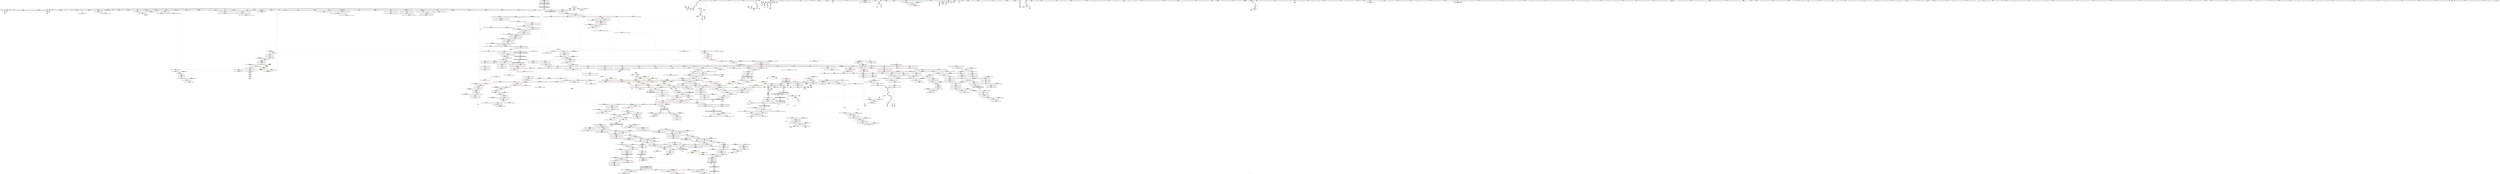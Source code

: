 digraph "SVFG" {
	label="SVFG";

	Node0x55db69df48d0 [shape=record,color=grey,label="{NodeID: 0\nNullPtr|{|<s47>106}}"];
	Node0x55db69df48d0 -> Node0x55db6a231610[style=solid];
	Node0x55db69df48d0 -> Node0x55db6a231710[style=solid];
	Node0x55db69df48d0 -> Node0x55db6a2317e0[style=solid];
	Node0x55db69df48d0 -> Node0x55db6a2318b0[style=solid];
	Node0x55db69df48d0 -> Node0x55db6a231980[style=solid];
	Node0x55db69df48d0 -> Node0x55db6a231a50[style=solid];
	Node0x55db69df48d0 -> Node0x55db6a231b20[style=solid];
	Node0x55db69df48d0 -> Node0x55db6a231bf0[style=solid];
	Node0x55db69df48d0 -> Node0x55db6a231cc0[style=solid];
	Node0x55db69df48d0 -> Node0x55db6a231d90[style=solid];
	Node0x55db69df48d0 -> Node0x55db6a231e60[style=solid];
	Node0x55db69df48d0 -> Node0x55db6a231f30[style=solid];
	Node0x55db69df48d0 -> Node0x55db6a232000[style=solid];
	Node0x55db69df48d0 -> Node0x55db6a2320d0[style=solid];
	Node0x55db69df48d0 -> Node0x55db6a2321a0[style=solid];
	Node0x55db69df48d0 -> Node0x55db6a232270[style=solid];
	Node0x55db69df48d0 -> Node0x55db6a232340[style=solid];
	Node0x55db69df48d0 -> Node0x55db6a232410[style=solid];
	Node0x55db69df48d0 -> Node0x55db6a2324e0[style=solid];
	Node0x55db69df48d0 -> Node0x55db6a2325b0[style=solid];
	Node0x55db69df48d0 -> Node0x55db6a232680[style=solid];
	Node0x55db69df48d0 -> Node0x55db6a232750[style=solid];
	Node0x55db69df48d0 -> Node0x55db6a232820[style=solid];
	Node0x55db69df48d0 -> Node0x55db6a2328f0[style=solid];
	Node0x55db69df48d0 -> Node0x55db6a2329c0[style=solid];
	Node0x55db69df48d0 -> Node0x55db6a232a90[style=solid];
	Node0x55db69df48d0 -> Node0x55db6a232b60[style=solid];
	Node0x55db69df48d0 -> Node0x55db6a232c30[style=solid];
	Node0x55db69df48d0 -> Node0x55db6a232d00[style=solid];
	Node0x55db69df48d0 -> Node0x55db6a232dd0[style=solid];
	Node0x55db69df48d0 -> Node0x55db6a232ea0[style=solid];
	Node0x55db69df48d0 -> Node0x55db6a232f70[style=solid];
	Node0x55db69df48d0 -> Node0x55db6a233040[style=solid];
	Node0x55db69df48d0 -> Node0x55db6a233110[style=solid];
	Node0x55db69df48d0 -> Node0x55db6a2331e0[style=solid];
	Node0x55db69df48d0 -> Node0x55db6a2332b0[style=solid];
	Node0x55db69df48d0 -> Node0x55db6a233380[style=solid];
	Node0x55db69df48d0 -> Node0x55db6a233450[style=solid];
	Node0x55db69df48d0 -> Node0x55db6a233520[style=solid];
	Node0x55db69df48d0 -> Node0x55db6a238310[style=solid];
	Node0x55db69df48d0 -> Node0x55db6a23a080[style=solid];
	Node0x55db69df48d0 -> Node0x55db6a23a150[style=solid];
	Node0x55db69df48d0 -> Node0x55db6a23a220[style=solid];
	Node0x55db69df48d0 -> Node0x55db6a23c9f0[style=solid];
	Node0x55db69df48d0 -> Node0x55db69c11880[style=solid];
	Node0x55db69df48d0 -> Node0x55db6a27a920[style=solid];
	Node0x55db69df48d0 -> Node0x55db6a27b6a0[style=solid];
	Node0x55db69df48d0:s47 -> Node0x55db6a3301f0[style=solid,color=red];
	Node0x55db6a2e5550 [shape=record,color=yellow,style=double,label="{NodeID: 1882\n37V_2 = CSCHI(MR_37V_1)\npts\{100001 \}\nCS[]|{<s0>13}}"];
	Node0x55db6a2e5550:s0 -> Node0x55db6a2bd5a0[style=dashed,color=blue];
	Node0x55db6a238140 [shape=record,color=blue,label="{NodeID: 775\n1695\<--23\nllvm.global_ctors_0\<--\nGlob }"];
	Node0x55db6a250180 [shape=record,color=yellow,style=double,label="{NodeID: 1550\n15V_1 = ENCHI(MR_15V_0)\npts\{124 \}\nFun[main]}"];
	Node0x55db6a250180 -> Node0x55db6a244e90[style=dashed];
	Node0x55db6a250180 -> Node0x55db6a244f60[style=dashed];
	Node0x55db6a22ebc0 [shape=record,color=purple,label="{NodeID: 443\n92\<--91\n_M_impl2\<--\n_ZNSt6vectorINSt7__cxx1112basic_stringIcSt11char_traitsIcESaIcEEESaIS5_EED2Ev\n}"];
	Node0x55db6a222900 [shape=record,color=green,label="{NodeID: 111\n646\<--647\n__n.addr\<--__n.addr_field_insensitive\n_ZNSt12_Vector_baseINSt7__cxx1112basic_stringIcSt11char_traitsIcESaIcEEESaIS5_EE13_M_deallocateEPS5_m\n}"];
	Node0x55db6a222900 -> Node0x55db6a248500[style=solid];
	Node0x55db6a222900 -> Node0x55db6a23b190[style=solid];
	Node0x55db6a331ed0 [shape=record,color=black,label="{NodeID: 1993\n1462 = PHI(1440, )\n0th arg _ZSt18uninitialized_copyISt13move_iteratorIPNSt7__cxx1112basic_stringIcSt11char_traitsIcESaIcEEEES7_ET0_T_SA_S9_ }"];
	Node0x55db6a331ed0 -> Node0x55db6a23f840[style=solid];
	Node0x55db6a23dbd0 [shape=record,color=blue,label="{NodeID: 886\n1171\<--1168\nthis.addr\<--this\n_ZNSt6vectorINSt7__cxx1112basic_stringIcSt11char_traitsIcESaIcEEESaIS5_EE5beginEv\n}"];
	Node0x55db6a23dbd0 -> Node0x55db6a24c120[style=dashed];
	Node0x55db6a244670 [shape=record,color=purple,label="{NodeID: 554\n1673\<--1672\n_M_current\<--this1\n_ZNSt13move_iteratorIPNSt7__cxx1112basic_stringIcSt11char_traitsIcESaIcEEEEC2ES6_\n}"];
	Node0x55db6a244670 -> Node0x55db6a260720[style=solid];
	Node0x55db6a227100 [shape=record,color=green,label="{NodeID: 222\n1444\<--1445\n_ZSt18uninitialized_copyISt13move_iteratorIPNSt7__cxx1112basic_stringIcSt11char_traitsIcESaIcEEEES7_ET0_T_SA_S9_\<--_ZSt18uninitialized_copyISt13move_iteratorIPNSt7__cxx1112basic_stringIcSt11char_traitsIcESaIcEEEES7_ET0_T_SA_S9__field_insensitive\n}"];
	Node0x55db6a24a0a0 [shape=record,color=red,label="{NodeID: 665\n912\<--873\n\<--__new_start\n_ZNSt6vectorINSt7__cxx1112basic_stringIcSt11char_traitsIcESaIcEEESaIS5_EE17_M_realloc_insertIJS5_EEEvN9__gnu_cxx17__normal_iteratorIPS5_S7_EEDpOT_\n}"];
	Node0x55db6a24a0a0 -> Node0x55db6a244810[style=solid];
	Node0x55db6a235220 [shape=record,color=black,label="{NodeID: 333\n430\<--445\n_ZNSt6vectorINSt7__cxx1112basic_stringIcSt11char_traitsIcESaIcEEESaIS5_EEixEm_ret\<--add.ptr\n_ZNSt6vectorINSt7__cxx1112basic_stringIcSt11char_traitsIcESaIcEEESaIS5_EEixEm\n|{<s0>25}}"];
	Node0x55db6a235220:s0 -> Node0x55db6a32a090[style=solid,color=blue];
	Node0x55db6a21e6a0 [shape=record,color=green,label="{NodeID: 1\n7\<--1\n__dso_handle\<--dummyObj\nGlob }"];
	Node0x55db6a2e56b0 [shape=record,color=yellow,style=double,label="{NodeID: 1883\n2V_2 = CSCHI(MR_2V_1)\npts\{100000 100001 100002 \}\nCS[]|{<s0>17|<s1>17|<s2>17}}"];
	Node0x55db6a2e56b0:s0 -> Node0x55db6a2bd0a0[style=dashed,color=blue];
	Node0x55db6a2e56b0:s1 -> Node0x55db6a2bd5a0[style=dashed,color=blue];
	Node0x55db6a2e56b0:s2 -> Node0x55db6a2bdaa0[style=dashed,color=blue];
	Node0x55db6a238210 [shape=record,color=blue,label="{NodeID: 776\n1696\<--24\nllvm.global_ctors_1\<--_GLOBAL__sub_I_sidky_0_1.cpp\nGlob }"];
	Node0x55db6a22ec90 [shape=record,color=purple,label="{NodeID: 444\n93\<--91\n_M_finish\<--\n_ZNSt6vectorINSt7__cxx1112basic_stringIcSt11char_traitsIcESaIcEEESaIS5_EED2Ev\n}"];
	Node0x55db6a22ec90 -> Node0x55db6a244dc0[style=solid];
	Node0x55db6a2229d0 [shape=record,color=green,label="{NodeID: 112\n660\<--661\n_ZNSt16allocator_traitsISaINSt7__cxx1112basic_stringIcSt11char_traitsIcESaIcEEEEE10deallocateERS6_PS5_m\<--_ZNSt16allocator_traitsISaINSt7__cxx1112basic_stringIcSt11char_traitsIcESaIcEEEEE10deallocateERS6_PS5_m_field_insensitive\n}"];
	Node0x55db6a331fe0 [shape=record,color=black,label="{NodeID: 1994\n1463 = PHI(1442, )\n1st arg _ZSt18uninitialized_copyISt13move_iteratorIPNSt7__cxx1112basic_stringIcSt11char_traitsIcESaIcEEEES7_ET0_T_SA_S9_ }"];
	Node0x55db6a331fe0 -> Node0x55db6a23f910[style=solid];
	Node0x55db6a23dca0 [shape=record,color=blue,label="{NodeID: 887\n1185\<--1183\nthis.addr\<--this\n_ZNSt12_Vector_baseINSt7__cxx1112basic_stringIcSt11char_traitsIcESaIcEEESaIS5_EE11_M_allocateEm\n}"];
	Node0x55db6a23dca0 -> Node0x55db6a24c2c0[style=dashed];
	Node0x55db6a244740 [shape=record,color=purple,label="{NodeID: 555\n445\<--443\nadd.ptr\<--\n_ZNSt6vectorINSt7__cxx1112basic_stringIcSt11char_traitsIcESaIcEEESaIS5_EEixEm\n}"];
	Node0x55db6a244740 -> Node0x55db6a235220[style=solid];
	Node0x55db6a227200 [shape=record,color=green,label="{NodeID: 223\n1449\<--1450\nretval\<--retval_field_insensitive\n_ZSt32__make_move_if_noexcept_iteratorINSt7__cxx1112basic_stringIcSt11char_traitsIcESaIcEEESt13move_iteratorIPS5_EET0_PT_\n|{|<s1>113}}"];
	Node0x55db6a227200 -> Node0x55db6a243970[style=solid];
	Node0x55db6a227200:s1 -> Node0x55db6a332ba0[style=solid,color=red];
	Node0x55db6a24a170 [shape=record,color=red,label="{NodeID: 666\n927\<--873\n\<--__new_start\n_ZNSt6vectorINSt7__cxx1112basic_stringIcSt11char_traitsIcESaIcEEESaIS5_EE17_M_realloc_insertIJS5_EEEvN9__gnu_cxx17__normal_iteratorIPS5_S7_EEDpOT_\n|{<s0>68}}"];
	Node0x55db6a24a170:s0 -> Node0x55db6a336e60[style=solid,color=red];
	Node0x55db6a2352f0 [shape=record,color=black,label="{NodeID: 334\n482\<--481\n\<--this1\n_ZNSt12_Vector_baseINSt7__cxx1112basic_stringIcSt11char_traitsIcESaIcEEESaIS5_EE12_Vector_implC2Ev\n|{<s0>34}}"];
	Node0x55db6a2352f0:s0 -> Node0x55db6a3355e0[style=solid,color=red];
	Node0x55db6a21e9e0 [shape=record,color=green,label="{NodeID: 2\n14\<--1\n.str\<--dummyObj\nGlob }"];
	Node0x55db6a2e5810 [shape=record,color=yellow,style=double,label="{NodeID: 1884\n2V_2 = CSCHI(MR_2V_1)\npts\{100000 100001 100002 \}\nCS[]|{<s0>5}}"];
	Node0x55db6a2e5810:s0 -> Node0x55db6a2e4c50[style=dashed,color=blue];
	Node0x55db6a238310 [shape=record,color=blue, style = dotted,label="{NodeID: 777\n1697\<--3\nllvm.global_ctors_2\<--dummyVal\nGlob }"];
	Node0x55db6a250340 [shape=record,color=yellow,style=double,label="{NodeID: 1552\n19V_1 = ENCHI(MR_19V_0)\npts\{128 \}\nFun[main]}"];
	Node0x55db6a250340 -> Node0x55db6a245100[style=dashed];
	Node0x55db6a22ed60 [shape=record,color=purple,label="{NodeID: 445\n169\<--129\narraydecay\<--s\nmain\n}"];
	Node0x55db6a222ad0 [shape=record,color=green,label="{NodeID: 113\n666\<--667\nthis.addr\<--this.addr_field_insensitive\n_ZNSt12_Vector_baseINSt7__cxx1112basic_stringIcSt11char_traitsIcESaIcEEESaIS5_EE12_Vector_implD2Ev\n}"];
	Node0x55db6a222ad0 -> Node0x55db6a2485d0[style=solid];
	Node0x55db6a222ad0 -> Node0x55db6a23b260[style=solid];
	Node0x55db6a3320f0 [shape=record,color=black,label="{NodeID: 1995\n1464 = PHI(1438, )\n2nd arg _ZSt18uninitialized_copyISt13move_iteratorIPNSt7__cxx1112basic_stringIcSt11char_traitsIcESaIcEEEES7_ET0_T_SA_S9_ }"];
	Node0x55db6a3320f0 -> Node0x55db6a23f9e0[style=solid];
	Node0x55db6a23dd70 [shape=record,color=blue,label="{NodeID: 888\n1187\<--1184\n__n.addr\<--__n\n_ZNSt12_Vector_baseINSt7__cxx1112basic_stringIcSt11char_traitsIcESaIcEEESaIS5_EE11_M_allocateEm\n}"];
	Node0x55db6a23dd70 -> Node0x55db6a24c390[style=dashed];
	Node0x55db6a23dd70 -> Node0x55db6a24c460[style=dashed];
	Node0x55db6a244810 [shape=record,color=purple,label="{NodeID: 556\n914\<--912\nadd.ptr\<--\n_ZNSt6vectorINSt7__cxx1112basic_stringIcSt11char_traitsIcESaIcEEESaIS5_EE17_M_realloc_insertIJS5_EEEvN9__gnu_cxx17__normal_iteratorIPS5_S7_EEDpOT_\n|{<s0>65}}"];
	Node0x55db6a244810:s0 -> Node0x55db6a3332a0[style=solid,color=red];
	Node0x55db6a2272d0 [shape=record,color=green,label="{NodeID: 224\n1451\<--1452\n__i.addr\<--__i.addr_field_insensitive\n_ZSt32__make_move_if_noexcept_iteratorINSt7__cxx1112basic_stringIcSt11char_traitsIcESaIcEEESt13move_iteratorIPS5_EET0_PT_\n}"];
	Node0x55db6a2272d0 -> Node0x55db6a24de60[style=solid];
	Node0x55db6a2272d0 -> Node0x55db6a23f770[style=solid];
	Node0x55db6a24a240 [shape=record,color=red,label="{NodeID: 667\n963\<--873\n\<--__new_start\n_ZNSt6vectorINSt7__cxx1112basic_stringIcSt11char_traitsIcESaIcEEESaIS5_EE17_M_realloc_insertIJS5_EEEvN9__gnu_cxx17__normal_iteratorIPS5_S7_EEDpOT_\n}"];
	Node0x55db6a24a240 -> Node0x55db6a2448e0[style=solid];
	Node0x55db6a2353c0 [shape=record,color=black,label="{NodeID: 335\n499\<--498\n\<--this1\n_ZNSaINSt7__cxx1112basic_stringIcSt11char_traitsIcESaIcEEEEC2Ev\n|{<s0>35}}"];
	Node0x55db6a2353c0:s0 -> Node0x55db6a3349b0[style=solid,color=red];
	Node0x55db6a21eaa0 [shape=record,color=green,label="{NodeID: 3\n16\<--1\n.str.2\<--dummyObj\nGlob }"];
	Node0x55db6a2e5970 [shape=record,color=yellow,style=double,label="{NodeID: 1885\n2V_2 = CSCHI(MR_2V_1)\npts\{100000 100001 100002 \}\nCS[]}"];
	Node0x55db6a238410 [shape=record,color=blue,label="{NodeID: 778\n61\<--60\nthis.addr\<--this\n_ZNSt6vectorINSt7__cxx1112basic_stringIcSt11char_traitsIcESaIcEEESaIS5_EEC2Ev\n}"];
	Node0x55db6a238410 -> Node0x55db6a244a80[style=dashed];
	Node0x55db6a22ee30 [shape=record,color=purple,label="{NodeID: 446\n172\<--129\narraydecay4\<--s\nmain\n}"];
	Node0x55db6a227740 [shape=record,color=green,label="{NodeID: 114\n672\<--673\n_ZNSaINSt7__cxx1112basic_stringIcSt11char_traitsIcESaIcEEEED2Ev\<--_ZNSaINSt7__cxx1112basic_stringIcSt11char_traitsIcESaIcEEEED2Ev_field_insensitive\n}"];
	Node0x55db6a332200 [shape=record,color=black,label="{NodeID: 1996\n512 = PHI(90, 746, 978, 995, )\n0th arg _ZSt8_DestroyIPNSt7__cxx1112basic_stringIcSt11char_traitsIcESaIcEEES5_EvT_S7_RSaIT0_E }"];
	Node0x55db6a332200 -> Node0x55db6a23a490[style=solid];
	Node0x55db6a23de40 [shape=record,color=blue,label="{NodeID: 889\n1211\<--1207\n__first.addr\<--__first\n_ZSt34__uninitialized_move_if_noexcept_aIPNSt7__cxx1112basic_stringIcSt11char_traitsIcESaIcEEES6_SaIS5_EET0_T_S9_S8_RT1_\n}"];
	Node0x55db6a23de40 -> Node0x55db6a24c530[style=dashed];
	Node0x55db6a2448e0 [shape=record,color=purple,label="{NodeID: 557\n965\<--963\nadd.ptr18\<--\n_ZNSt6vectorINSt7__cxx1112basic_stringIcSt11char_traitsIcESaIcEEESaIS5_EE17_M_realloc_insertIJS5_EEEvN9__gnu_cxx17__normal_iteratorIPS5_S7_EEDpOT_\n|{<s0>73}}"];
	Node0x55db6a2448e0:s0 -> Node0x55db6a3348a0[style=solid,color=red];
	Node0x55db6a2273a0 [shape=record,color=green,label="{NodeID: 225\n1456\<--1457\n_ZNSt13move_iteratorIPNSt7__cxx1112basic_stringIcSt11char_traitsIcESaIcEEEEC2ES6_\<--_ZNSt13move_iteratorIPNSt7__cxx1112basic_stringIcSt11char_traitsIcESaIcEEEEC2ES6__field_insensitive\n}"];
	Node0x55db6a24a310 [shape=record,color=red,label="{NodeID: 668\n978\<--873\n\<--__new_start\n_ZNSt6vectorINSt7__cxx1112basic_stringIcSt11char_traitsIcESaIcEEESaIS5_EE17_M_realloc_insertIJS5_EEEvN9__gnu_cxx17__normal_iteratorIPS5_S7_EEDpOT_\n|{<s0>76}}"];
	Node0x55db6a24a310:s0 -> Node0x55db6a332200[style=solid,color=red];
	Node0x55db6a235490 [shape=record,color=black,label="{NodeID: 336\n537\<--536\n\<--_M_impl\n_ZNSt12_Vector_baseINSt7__cxx1112basic_stringIcSt11char_traitsIcESaIcEEESaIS5_EE19_M_get_Tp_allocatorEv\n}"];
	Node0x55db6a235490 -> Node0x55db6a235560[style=solid];
	Node0x55db6a21eb60 [shape=record,color=green,label="{NodeID: 4\n18\<--1\n.str.3\<--dummyObj\nGlob }"];
	Node0x55db6a2e5ad0 [shape=record,color=yellow,style=double,label="{NodeID: 1886\n182V_2 = CSCHI(MR_182V_1)\npts\{10530000 \}\nCS[]}"];
	Node0x55db6a2e5ad0 -> Node0x55db6a24b4f0[style=dashed];
	Node0x55db6a2384e0 [shape=record,color=blue,label="{NodeID: 779\n79\<--78\nthis.addr\<--this\n_ZNSt6vectorINSt7__cxx1112basic_stringIcSt11char_traitsIcESaIcEEESaIS5_EED2Ev\n}"];
	Node0x55db6a2384e0 -> Node0x55db6a244b50[style=dashed];
	Node0x55db6a22ef00 [shape=record,color=purple,label="{NodeID: 447\n211\<--129\narraydecay9\<--s\nmain\n}"];
	Node0x55db6a227800 [shape=record,color=green,label="{NodeID: 115\n679\<--680\n__a.addr\<--__a.addr_field_insensitive\n_ZNSt16allocator_traitsISaINSt7__cxx1112basic_stringIcSt11char_traitsIcESaIcEEEEE10deallocateERS6_PS5_m\n}"];
	Node0x55db6a227800 -> Node0x55db6a2486a0[style=solid];
	Node0x55db6a227800 -> Node0x55db6a23b330[style=solid];
	Node0x55db6a332580 [shape=record,color=black,label="{NodeID: 1997\n513 = PHI(94, 750, 979, 999, )\n1st arg _ZSt8_DestroyIPNSt7__cxx1112basic_stringIcSt11char_traitsIcESaIcEEES5_EvT_S7_RSaIT0_E }"];
	Node0x55db6a332580 -> Node0x55db6a23a560[style=solid];
	Node0x55db6a23df10 [shape=record,color=blue,label="{NodeID: 890\n1213\<--1208\n__last.addr\<--__last\n_ZSt34__uninitialized_move_if_noexcept_aIPNSt7__cxx1112basic_stringIcSt11char_traitsIcESaIcEEES6_SaIS5_EET0_T_S9_S8_RT1_\n}"];
	Node0x55db6a23df10 -> Node0x55db6a24c600[style=dashed];
	Node0x55db6a2449b0 [shape=record,color=purple,label="{NodeID: 558\n1033\<--1031\nadd.ptr39\<--\n_ZNSt6vectorINSt7__cxx1112basic_stringIcSt11char_traitsIcESaIcEEESaIS5_EE17_M_realloc_insertIJS5_EEEvN9__gnu_cxx17__normal_iteratorIPS5_S7_EEDpOT_\n}"];
	Node0x55db6a2449b0 -> Node0x55db6a23d210[style=solid];
	Node0x55db6a2274a0 [shape=record,color=green,label="{NodeID: 226\n1465\<--1466\n__first\<--__first_field_insensitive\n_ZSt18uninitialized_copyISt13move_iteratorIPNSt7__cxx1112basic_stringIcSt11char_traitsIcESaIcEEEES7_ET0_T_SA_S9_\n}"];
	Node0x55db6a2274a0 -> Node0x55db6a22d3a0[style=solid];
	Node0x55db6a2274a0 -> Node0x55db6a243a40[style=solid];
	Node0x55db6a24a3e0 [shape=record,color=red,label="{NodeID: 669\n985\<--873\n\<--__new_start\n_ZNSt6vectorINSt7__cxx1112basic_stringIcSt11char_traitsIcESaIcEEESaIS5_EE17_M_realloc_insertIJS5_EEEvN9__gnu_cxx17__normal_iteratorIPS5_S7_EEDpOT_\n|{<s0>77}}"];
	Node0x55db6a24a3e0:s0 -> Node0x55db6a331930[style=solid,color=red];
	Node0x55db6a235560 [shape=record,color=black,label="{NodeID: 337\n530\<--537\n_ZNSt12_Vector_baseINSt7__cxx1112basic_stringIcSt11char_traitsIcESaIcEEESaIS5_EE19_M_get_Tp_allocatorEv_ret\<--\n_ZNSt12_Vector_baseINSt7__cxx1112basic_stringIcSt11char_traitsIcESaIcEEESaIS5_EE19_M_get_Tp_allocatorEv\n|{<s0>7|<s1>50|<s2>67|<s3>70|<s4>75|<s5>79}}"];
	Node0x55db6a235560:s0 -> Node0x55db6a32a370[style=solid,color=blue];
	Node0x55db6a235560:s1 -> Node0x55db6a32b190[style=solid,color=blue];
	Node0x55db6a235560:s2 -> Node0x55db6a32be10[style=solid,color=blue];
	Node0x55db6a235560:s3 -> Node0x55db6a32c1d0[style=solid,color=blue];
	Node0x55db6a235560:s4 -> Node0x55db6a32c520[style=solid,color=blue];
	Node0x55db6a235560:s5 -> Node0x55db6a32c690[style=solid,color=blue];
	Node0x55db6a21efc0 [shape=record,color=green,label="{NodeID: 5\n20\<--1\n.str.4\<--dummyObj\nGlob }"];
	Node0x55db6a2e5c30 [shape=record,color=yellow,style=double,label="{NodeID: 1887\n211V_2 = CSCHI(MR_211V_1)\npts\{11700000 \}\nCS[]}"];
	Node0x55db6a2e5c30 -> Node0x55db6a24c1f0[style=dashed];
	Node0x55db6a2385b0 [shape=record,color=blue,label="{NodeID: 780\n81\<--108\nexn.slot\<--\n_ZNSt6vectorINSt7__cxx1112basic_stringIcSt11char_traitsIcESaIcEEESaIS5_EED2Ev\n}"];
	Node0x55db6a2385b0 -> Node0x55db6a244c20[style=dashed];
	Node0x55db6a22efd0 [shape=record,color=purple,label="{NodeID: 448\n227\<--129\narrayidx\<--s\nmain\n}"];
	Node0x55db6a22efd0 -> Node0x55db6a246550[style=solid];
	Node0x55db6a2278d0 [shape=record,color=green,label="{NodeID: 116\n681\<--682\n__p.addr\<--__p.addr_field_insensitive\n_ZNSt16allocator_traitsISaINSt7__cxx1112basic_stringIcSt11char_traitsIcESaIcEEEEE10deallocateERS6_PS5_m\n}"];
	Node0x55db6a2278d0 -> Node0x55db6a248770[style=solid];
	Node0x55db6a2278d0 -> Node0x55db6a23b400[style=solid];
	Node0x55db6a332780 [shape=record,color=black,label="{NodeID: 1998\n514 = PHI(96, 752, 981, 1001, )\n2nd arg _ZSt8_DestroyIPNSt7__cxx1112basic_stringIcSt11char_traitsIcESaIcEEES5_EvT_S7_RSaIT0_E }"];
	Node0x55db6a332780 -> Node0x55db6a23a630[style=solid];
	Node0x55db6a23dfe0 [shape=record,color=blue,label="{NodeID: 891\n1215\<--1209\n__result.addr\<--__result\n_ZSt34__uninitialized_move_if_noexcept_aIPNSt7__cxx1112basic_stringIcSt11char_traitsIcESaIcEEES6_SaIS5_EET0_T_S9_S8_RT1_\n}"];
	Node0x55db6a23dfe0 -> Node0x55db6a24c6d0[style=dashed];
	Node0x55db6a244a80 [shape=record,color=red,label="{NodeID: 559\n64\<--61\nthis1\<--this.addr\n_ZNSt6vectorINSt7__cxx1112basic_stringIcSt11char_traitsIcESaIcEEESaIS5_EEC2Ev\n}"];
	Node0x55db6a244a80 -> Node0x55db6a2338f0[style=solid];
	Node0x55db6a227570 [shape=record,color=green,label="{NodeID: 227\n1467\<--1468\n__last\<--__last_field_insensitive\n_ZSt18uninitialized_copyISt13move_iteratorIPNSt7__cxx1112basic_stringIcSt11char_traitsIcESaIcEEEES7_ET0_T_SA_S9_\n}"];
	Node0x55db6a227570 -> Node0x55db6a22d470[style=solid];
	Node0x55db6a227570 -> Node0x55db6a243b10[style=solid];
	Node0x55db6a24a4b0 [shape=record,color=red,label="{NodeID: 670\n1021\<--873\n\<--__new_start\n_ZNSt6vectorINSt7__cxx1112basic_stringIcSt11char_traitsIcESaIcEEESaIS5_EE17_M_realloc_insertIJS5_EEEvN9__gnu_cxx17__normal_iteratorIPS5_S7_EEDpOT_\n}"];
	Node0x55db6a24a4b0 -> Node0x55db6a23d070[style=solid];
	Node0x55db6a235630 [shape=record,color=black,label="{NodeID: 338\n558\<--554\nsub.ptr.lhs.cast\<--\n_ZNSt12_Vector_baseINSt7__cxx1112basic_stringIcSt11char_traitsIcESaIcEEESaIS5_EED2Ev\n}"];
	Node0x55db6a235630 -> Node0x55db6a279720[style=solid];
	Node0x55db6a21f080 [shape=record,color=green,label="{NodeID: 6\n23\<--1\n\<--dummyObj\nCan only get source location for instruction, argument, global var or function.}"];
	Node0x55db6a2e5d90 [shape=record,color=yellow,style=double,label="{NodeID: 1888\n275V_2 = CSCHI(MR_275V_1)\npts\{14500000 \}\nCS[]}"];
	Node0x55db6a2e5d90 -> Node0x55db6a24df30[style=dashed];
	Node0x55db6a238680 [shape=record,color=blue,label="{NodeID: 781\n83\<--110\nehselector.slot\<--\n_ZNSt6vectorINSt7__cxx1112basic_stringIcSt11char_traitsIcESaIcEEESaIS5_EED2Ev\n}"];
	Node0x55db6a22f0a0 [shape=record,color=purple,label="{NodeID: 449\n233\<--129\narrayidx15\<--s\nmain\n}"];
	Node0x55db6a22f0a0 -> Node0x55db6a246620[style=solid];
	Node0x55db6a2279a0 [shape=record,color=green,label="{NodeID: 117\n683\<--684\n__n.addr\<--__n.addr_field_insensitive\n_ZNSt16allocator_traitsISaINSt7__cxx1112basic_stringIcSt11char_traitsIcESaIcEEEEE10deallocateERS6_PS5_m\n}"];
	Node0x55db6a2279a0 -> Node0x55db6a248840[style=solid];
	Node0x55db6a2279a0 -> Node0x55db6a23b4d0[style=solid];
	Node0x55db6a332980 [shape=record,color=black,label="{NodeID: 1999\n737 = PHI(364, )\n0th arg _ZNSt6vectorINSt7__cxx1112basic_stringIcSt11char_traitsIcESaIcEEESaIS5_EE15_M_erase_at_endEPS5_ }"];
	Node0x55db6a332980 -> Node0x55db6a23b9b0[style=solid];
	Node0x55db6a23e0b0 [shape=record,color=blue,label="{NodeID: 892\n1217\<--1210\n__alloc.addr\<--__alloc\n_ZSt34__uninitialized_move_if_noexcept_aIPNSt7__cxx1112basic_stringIcSt11char_traitsIcESaIcEEES6_SaIS5_EET0_T_S9_S8_RT1_\n}"];
	Node0x55db6a23e0b0 -> Node0x55db6a24c7a0[style=dashed];
	Node0x55db6a244b50 [shape=record,color=red,label="{NodeID: 560\n86\<--79\nthis1\<--this.addr\n_ZNSt6vectorINSt7__cxx1112basic_stringIcSt11char_traitsIcESaIcEEESaIS5_EED2Ev\n}"];
	Node0x55db6a244b50 -> Node0x55db6a2339c0[style=solid];
	Node0x55db6a244b50 -> Node0x55db6a233a90[style=solid];
	Node0x55db6a244b50 -> Node0x55db6a233b60[style=solid];
	Node0x55db6a244b50 -> Node0x55db6a233c30[style=solid];
	Node0x55db6a244b50 -> Node0x55db6a233d00[style=solid];
	Node0x55db6a227640 [shape=record,color=green,label="{NodeID: 228\n1469\<--1470\n__result.addr\<--__result.addr_field_insensitive\n_ZSt18uninitialized_copyISt13move_iteratorIPNSt7__cxx1112basic_stringIcSt11char_traitsIcESaIcEEEES7_ET0_T_SA_S9_\n}"];
	Node0x55db6a227640 -> Node0x55db6a24e000[style=solid];
	Node0x55db6a227640 -> Node0x55db6a23f9e0[style=solid];
	Node0x55db6a24a580 [shape=record,color=red,label="{NodeID: 671\n1031\<--873\n\<--__new_start\n_ZNSt6vectorINSt7__cxx1112basic_stringIcSt11char_traitsIcESaIcEEESaIS5_EE17_M_realloc_insertIJS5_EEEvN9__gnu_cxx17__normal_iteratorIPS5_S7_EEDpOT_\n}"];
	Node0x55db6a24a580 -> Node0x55db6a2449b0[style=solid];
	Node0x55db6a2b94a0 [shape=record,color=black,label="{NodeID: 1446\nMR_101V_3 = PHI(MR_101V_4, MR_101V_2, )\npts\{600 \}\n}"];
	Node0x55db6a2b94a0 -> Node0x55db6a247db0[style=dashed];
	Node0x55db6a2b94a0 -> Node0x55db6a247e80[style=dashed];
	Node0x55db6a2b94a0 -> Node0x55db6a247f50[style=dashed];
	Node0x55db6a2b94a0 -> Node0x55db6a23ad80[style=dashed];
	Node0x55db6a235700 [shape=record,color=black,label="{NodeID: 339\n559\<--557\nsub.ptr.rhs.cast\<--\n_ZNSt12_Vector_baseINSt7__cxx1112basic_stringIcSt11char_traitsIcESaIcEEESaIS5_EED2Ev\n}"];
	Node0x55db6a235700 -> Node0x55db6a279720[style=solid];
	Node0x55db6a21f140 [shape=record,color=green,label="{NodeID: 7\n150\<--1\n\<--dummyObj\nCan only get source location for instruction, argument, global var or function.}"];
	Node0x55db6a238750 [shape=record,color=blue,label="{NodeID: 782\n121\<--150\nretval\<--\nmain\n}"];
	Node0x55db6a2507a0 [shape=record,color=yellow,style=double,label="{NodeID: 1557\n29V_1 = ENCHI(MR_29V_0)\npts\{144 \}\nFun[main]}"];
	Node0x55db6a2507a0 -> Node0x55db6a2388f0[style=dashed];
	Node0x55db6a2507a0 -> Node0x55db6a238a90[style=dashed];
	Node0x55db6a22f170 [shape=record,color=purple,label="{NodeID: 450\n244\<--129\narrayidx18\<--s\nmain\n}"];
	Node0x55db6a22f170 -> Node0x55db6a2466f0[style=solid];
	Node0x55db6a227a70 [shape=record,color=green,label="{NodeID: 118\n693\<--694\n_ZN9__gnu_cxx13new_allocatorINSt7__cxx1112basic_stringIcSt11char_traitsIcESaIcEEEE10deallocateEPS6_m\<--_ZN9__gnu_cxx13new_allocatorINSt7__cxx1112basic_stringIcSt11char_traitsIcESaIcEEEE10deallocateEPS6_m_field_insensitive\n}"];
	Node0x55db6a332a90 [shape=record,color=black,label="{NodeID: 2000\n738 = PHI(368, )\n1st arg _ZNSt6vectorINSt7__cxx1112basic_stringIcSt11char_traitsIcESaIcEEESaIS5_EE15_M_erase_at_endEPS5_ }"];
	Node0x55db6a332a90 -> Node0x55db6a23ba80[style=solid];
	Node0x55db6a23e180 [shape=record,color=blue,label="{NodeID: 893\n1231\<--1228\ncoerce.dive\<--call\n_ZSt34__uninitialized_move_if_noexcept_aIPNSt7__cxx1112basic_stringIcSt11char_traitsIcESaIcEEES6_SaIS5_EET0_T_S9_S8_RT1_\n}"];
	Node0x55db6a23e180 -> Node0x55db6a24c870[style=dashed];
	Node0x55db6a244c20 [shape=record,color=red,label="{NodeID: 561\n115\<--81\nexn\<--exn.slot\n_ZNSt6vectorINSt7__cxx1112basic_stringIcSt11char_traitsIcESaIcEEESaIS5_EED2Ev\n|{<s0>11}}"];
	Node0x55db6a244c20:s0 -> Node0x55db6a337230[style=solid,color=red];
	Node0x55db6a22fb60 [shape=record,color=green,label="{NodeID: 229\n1471\<--1472\n__assignable\<--__assignable_field_insensitive\n_ZSt18uninitialized_copyISt13move_iteratorIPNSt7__cxx1112basic_stringIcSt11char_traitsIcESaIcEEEES7_ET0_T_SA_S9_\n}"];
	Node0x55db6a22fb60 -> Node0x55db6a23fab0[style=solid];
	Node0x55db6a24a650 [shape=record,color=red,label="{NodeID: 672\n934\<--875\n\<--__new_finish\n_ZNSt6vectorINSt7__cxx1112basic_stringIcSt11char_traitsIcESaIcEEESaIS5_EE17_M_realloc_insertIJS5_EEEvN9__gnu_cxx17__normal_iteratorIPS5_S7_EEDpOT_\n}"];
	Node0x55db6a24a650 -> Node0x55db6a241750[style=solid];
	Node0x55db6a2357d0 [shape=record,color=black,label="{NodeID: 340\n631\<--636\n_ZSt11__addressofINSt7__cxx1112basic_stringIcSt11char_traitsIcESaIcEEEEPT_RS6__ret\<--\n_ZSt11__addressofINSt7__cxx1112basic_stringIcSt11char_traitsIcESaIcEEEEPT_RS6_\n|{<s0>42|<s1>118}}"];
	Node0x55db6a2357d0:s0 -> Node0x55db6a32b020[style=solid,color=blue];
	Node0x55db6a2357d0:s1 -> Node0x55db6a32e5a0[style=solid,color=blue];
	Node0x55db6a21f200 [shape=record,color=green,label="{NodeID: 8\n157\<--1\n\<--dummyObj\nCan only get source location for instruction, argument, global var or function.}"];
	Node0x55db6a31c590 [shape=record,color=black,label="{NodeID: 1890\n1095 = PHI(888, )\n1st arg _ZNKSt6vectorINSt7__cxx1112basic_stringIcSt11char_traitsIcESaIcEEESaIS5_EE12_M_check_lenEmPKc }"];
	Node0x55db6a31c590 -> Node0x55db6a23d6f0[style=solid];
	Node0x55db6a238820 [shape=record,color=blue,label="{NodeID: 783\n125\<--164\nD\<--dec\nmain\n}"];
	Node0x55db6a238820 -> Node0x55db6a245030[style=dashed];
	Node0x55db6a238820 -> Node0x55db6a238820[style=dashed];
	Node0x55db6a238820 -> Node0x55db6a2b0c80[style=dashed];
	Node0x55db6a250880 [shape=record,color=yellow,style=double,label="{NodeID: 1558\n31V_1 = ENCHI(MR_31V_0)\npts\{146 \}\nFun[main]}"];
	Node0x55db6a250880 -> Node0x55db6a2389c0[style=dashed];
	Node0x55db6a250880 -> Node0x55db6a238b60[style=dashed];
	Node0x55db6a22f240 [shape=record,color=purple,label="{NodeID: 451\n260\<--129\narrayidx26\<--s\nmain\n}"];
	Node0x55db6a22f240 -> Node0x55db6a2467c0[style=solid];
	Node0x55db6a227b70 [shape=record,color=green,label="{NodeID: 119\n700\<--701\nthis.addr\<--this.addr_field_insensitive\n_ZN9__gnu_cxx13new_allocatorINSt7__cxx1112basic_stringIcSt11char_traitsIcESaIcEEEE10deallocateEPS6_m\n}"];
	Node0x55db6a227b70 -> Node0x55db6a248910[style=solid];
	Node0x55db6a227b70 -> Node0x55db6a23b5a0[style=solid];
	Node0x55db6a332ba0 [shape=record,color=black,label="{NodeID: 2001\n1664 = PHI(1449, )\n0th arg _ZNSt13move_iteratorIPNSt7__cxx1112basic_stringIcSt11char_traitsIcESaIcEEEEC2ES6_ }"];
	Node0x55db6a332ba0 -> Node0x55db6a260580[style=solid];
	Node0x55db6a23e250 [shape=record,color=blue,label="{NodeID: 894\n1235\<--1234\ncoerce.dive3\<--call2\n_ZSt34__uninitialized_move_if_noexcept_aIPNSt7__cxx1112basic_stringIcSt11char_traitsIcESaIcEEES6_SaIS5_EET0_T_S9_S8_RT1_\n}"];
	Node0x55db6a23e250 -> Node0x55db6a24c940[style=dashed];
	Node0x55db6a244cf0 [shape=record,color=red,label="{NodeID: 562\n90\<--89\n\<--_M_start\n_ZNSt6vectorINSt7__cxx1112basic_stringIcSt11char_traitsIcESaIcEEESaIS5_EED2Ev\n|{<s0>8}}"];
	Node0x55db6a244cf0:s0 -> Node0x55db6a332200[style=solid,color=red];
	Node0x55db6a22fc30 [shape=record,color=green,label="{NodeID: 230\n1473\<--1474\nagg.tmp\<--agg.tmp_field_insensitive\n_ZSt18uninitialized_copyISt13move_iteratorIPNSt7__cxx1112basic_stringIcSt11char_traitsIcESaIcEEEES7_ET0_T_SA_S9_\n}"];
	Node0x55db6a22fc30 -> Node0x55db6a22d540[style=solid];
	Node0x55db6a22fc30 -> Node0x55db6a243be0[style=solid];
	Node0x55db6a24a720 [shape=record,color=red,label="{NodeID: 673\n943\<--875\n\<--__new_finish\n_ZNSt6vectorINSt7__cxx1112basic_stringIcSt11char_traitsIcESaIcEEESaIS5_EE17_M_realloc_insertIJS5_EEEvN9__gnu_cxx17__normal_iteratorIPS5_S7_EEDpOT_\n|{<s0>71}}"];
	Node0x55db6a24a720:s0 -> Node0x55db6a336e60[style=solid,color=red];
	Node0x55db6a2358a0 [shape=record,color=black,label="{NodeID: 341\n656\<--655\n\<--_M_impl\n_ZNSt12_Vector_baseINSt7__cxx1112basic_stringIcSt11char_traitsIcESaIcEEESaIS5_EE13_M_deallocateEPS5_m\n|{<s0>45}}"];
	Node0x55db6a2358a0:s0 -> Node0x55db6a32f420[style=solid,color=red];
	Node0x55db6a21f750 [shape=record,color=green,label="{NodeID: 9\n165\<--1\n\<--dummyObj\nCan only get source location for instruction, argument, global var or function.}"];
	Node0x55db6a31c660 [shape=record,color=black,label="{NodeID: 1891\n1094 = PHI(885, )\n0th arg _ZNKSt6vectorINSt7__cxx1112basic_stringIcSt11char_traitsIcESaIcEEESaIS5_EE12_M_check_lenEmPKc }"];
	Node0x55db6a31c660 -> Node0x55db6a23d620[style=solid];
	Node0x55db6a2388f0 [shape=record,color=blue,label="{NodeID: 784\n143\<--190\nexn.slot\<--\nmain\n}"];
	Node0x55db6a2388f0 -> Node0x55db6a246210[style=dashed];
	Node0x55db6a22f310 [shape=record,color=purple,label="{NodeID: 452\n366\<--365\n_M_impl\<--\n_ZNSt6vectorINSt7__cxx1112basic_stringIcSt11char_traitsIcESaIcEEESaIS5_EE5clearEv\n}"];
	Node0x55db6a227c40 [shape=record,color=green,label="{NodeID: 120\n702\<--703\n__p.addr\<--__p.addr_field_insensitive\n_ZN9__gnu_cxx13new_allocatorINSt7__cxx1112basic_stringIcSt11char_traitsIcESaIcEEEE10deallocateEPS6_m\n}"];
	Node0x55db6a227c40 -> Node0x55db6a2489e0[style=solid];
	Node0x55db6a227c40 -> Node0x55db6a23b670[style=solid];
	Node0x55db6a332cb0 [shape=record,color=black,label="{NodeID: 2002\n1665 = PHI(1454, )\n1st arg _ZNSt13move_iteratorIPNSt7__cxx1112basic_stringIcSt11char_traitsIcESaIcEEEEC2ES6_ }"];
	Node0x55db6a332cb0 -> Node0x55db6a260650[style=solid];
	Node0x55db6a23e320 [shape=record,color=blue,label="{NodeID: 895\n1249\<--1248\nthis.addr\<--this\n_ZNK9__gnu_cxx17__normal_iteratorIPNSt7__cxx1112basic_stringIcSt11char_traitsIcESaIcEEESt6vectorIS6_SaIS6_EEE4baseEv\n}"];
	Node0x55db6a23e320 -> Node0x55db6a24ca10[style=dashed];
	Node0x55db6a244dc0 [shape=record,color=red,label="{NodeID: 563\n94\<--93\n\<--_M_finish\n_ZNSt6vectorINSt7__cxx1112basic_stringIcSt11char_traitsIcESaIcEEESaIS5_EED2Ev\n|{<s0>8}}"];
	Node0x55db6a244dc0:s0 -> Node0x55db6a332580[style=solid,color=red];
	Node0x55db6a22fd00 [shape=record,color=green,label="{NodeID: 231\n1475\<--1476\nagg.tmp2\<--agg.tmp2_field_insensitive\n_ZSt18uninitialized_copyISt13move_iteratorIPNSt7__cxx1112basic_stringIcSt11char_traitsIcESaIcEEEES7_ET0_T_SA_S9_\n}"];
	Node0x55db6a22fd00 -> Node0x55db6a22d610[style=solid];
	Node0x55db6a22fd00 -> Node0x55db6a243cb0[style=solid];
	Node0x55db6a24a7f0 [shape=record,color=red,label="{NodeID: 674\n957\<--875\n\<--__new_finish\n_ZNSt6vectorINSt7__cxx1112basic_stringIcSt11char_traitsIcESaIcEEESaIS5_EE17_M_realloc_insertIJS5_EEEvN9__gnu_cxx17__normal_iteratorIPS5_S7_EEDpOT_\n}"];
	Node0x55db6a24a7f0 -> Node0x55db6a27b6a0[style=solid];
	Node0x55db6a235970 [shape=record,color=black,label="{NodeID: 342\n670\<--669\n\<--this1\n_ZNSt12_Vector_baseINSt7__cxx1112basic_stringIcSt11char_traitsIcESaIcEEESaIS5_EE12_Vector_implD2Ev\n|{<s0>46}}"];
	Node0x55db6a235970:s0 -> Node0x55db6a32ee20[style=solid,color=red];
	Node0x55db6a21f7e0 [shape=record,color=green,label="{NodeID: 10\n205\<--1\n\<--dummyObj\nCan only get source location for instruction, argument, global var or function.}"];
	Node0x55db6a326ac0 [shape=record,color=black,label="{NodeID: 1892\n1096 = PHI(886, )\n2nd arg _ZNKSt6vectorINSt7__cxx1112basic_stringIcSt11char_traitsIcESaIcEEESaIS5_EE12_M_check_lenEmPKc }"];
	Node0x55db6a326ac0 -> Node0x55db6a23d7c0[style=solid];
	Node0x55db6a2389c0 [shape=record,color=blue,label="{NodeID: 785\n145\<--192\nehselector.slot\<--\nmain\n}"];
	Node0x55db6a2389c0 -> Node0x55db6a2462e0[style=dashed];
	Node0x55db6a22f3e0 [shape=record,color=purple,label="{NodeID: 453\n367\<--365\n_M_start\<--\n_ZNSt6vectorINSt7__cxx1112basic_stringIcSt11char_traitsIcESaIcEEESaIS5_EE5clearEv\n}"];
	Node0x55db6a22f3e0 -> Node0x55db6a246b00[style=solid];
	Node0x55db6a227d10 [shape=record,color=green,label="{NodeID: 121\n704\<--705\n.addr\<--.addr_field_insensitive\n_ZN9__gnu_cxx13new_allocatorINSt7__cxx1112basic_stringIcSt11char_traitsIcESaIcEEEE10deallocateEPS6_m\n}"];
	Node0x55db6a227d10 -> Node0x55db6a23b740[style=solid];
	Node0x55db6a332dc0 [shape=record,color=black,label="{NodeID: 2003\n697 = PHI(689, )\n0th arg _ZN9__gnu_cxx13new_allocatorINSt7__cxx1112basic_stringIcSt11char_traitsIcESaIcEEEE10deallocateEPS6_m }"];
	Node0x55db6a332dc0 -> Node0x55db6a23b5a0[style=solid];
	Node0x55db6a23e3f0 [shape=record,color=blue,label="{NodeID: 896\n1258\<--1256\n__a.addr\<--__a\n_ZNSt16allocator_traitsISaINSt7__cxx1112basic_stringIcSt11char_traitsIcESaIcEEEEE7destroyIS5_EEvRS6_PT_\n}"];
	Node0x55db6a23e3f0 -> Node0x55db6a24cae0[style=dashed];
	Node0x55db6a244e90 [shape=record,color=red,label="{NodeID: 564\n295\<--123\n\<--L\nmain\n}"];
	Node0x55db6a244e90 -> Node0x55db6a27b3a0[style=solid];
	Node0x55db6a22fdd0 [shape=record,color=green,label="{NodeID: 232\n1495\<--1496\n_ZNSt20__uninitialized_copyILb0EE13__uninit_copyISt13move_iteratorIPNSt7__cxx1112basic_stringIcSt11char_traitsIcESaIcEEEES9_EET0_T_SC_SB_\<--_ZNSt20__uninitialized_copyILb0EE13__uninit_copyISt13move_iteratorIPNSt7__cxx1112basic_stringIcSt11char_traitsIcESaIcEEEES9_EET0_T_SC_SB__field_insensitive\n}"];
	Node0x55db6a24a8c0 [shape=record,color=red,label="{NodeID: 675\n979\<--875\n\<--__new_finish\n_ZNSt6vectorINSt7__cxx1112basic_stringIcSt11char_traitsIcESaIcEEESaIS5_EE17_M_realloc_insertIJS5_EEEvN9__gnu_cxx17__normal_iteratorIPS5_S7_EEDpOT_\n|{<s0>76}}"];
	Node0x55db6a24a8c0:s0 -> Node0x55db6a332580[style=solid,color=red];
	Node0x55db6a2ba8a0 [shape=record,color=black,label="{NodeID: 1450\nMR_41V_4 = PHI(MR_41V_5, MR_41V_3, )\npts\{130000 \}\n}"];
	Node0x55db6a2ba8a0 -> Node0x55db6a246960[style=dashed];
	Node0x55db6a2ba8a0 -> Node0x55db6a2391e0[style=dashed];
	Node0x55db6a2ba8a0 -> Node0x55db6a2ad680[style=dashed];
	Node0x55db6a2ba8a0 -> Node0x55db6a2ba8a0[style=dashed];
	Node0x55db6a235a40 [shape=record,color=black,label="{NodeID: 343\n689\<--688\n\<--\n_ZNSt16allocator_traitsISaINSt7__cxx1112basic_stringIcSt11char_traitsIcESaIcEEEEE10deallocateERS6_PS5_m\n|{<s0>47}}"];
	Node0x55db6a235a40:s0 -> Node0x55db6a332dc0[style=solid,color=red];
	Node0x55db6a21f870 [shape=record,color=green,label="{NodeID: 11\n216\<--1\n\<--dummyObj\nCan only get source location for instruction, argument, global var or function.}"];
	Node0x55db6a329c60 [shape=record,color=black,label="{NodeID: 1893\n153 = PHI()\n}"];
	Node0x55db6a329c60 -> Node0x55db6a27b0a0[style=solid];
	Node0x55db6a238a90 [shape=record,color=blue,label="{NodeID: 786\n143\<--196\nexn.slot\<--\nmain\n}"];
	Node0x55db6a238a90 -> Node0x55db6a246210[style=dashed];
	Node0x55db6a22f4b0 [shape=record,color=purple,label="{NodeID: 454\n417\<--416\n_M_impl\<--\n_ZNKSt6vectorINSt7__cxx1112basic_stringIcSt11char_traitsIcESaIcEEESaIS5_EE4sizeEv\n}"];
	Node0x55db6a227de0 [shape=record,color=green,label="{NodeID: 122\n713\<--714\n_ZdlPv\<--_ZdlPv_field_insensitive\n}"];
	Node0x55db6a332ed0 [shape=record,color=black,label="{NodeID: 2004\n698 = PHI(690, )\n1st arg _ZN9__gnu_cxx13new_allocatorINSt7__cxx1112basic_stringIcSt11char_traitsIcESaIcEEEE10deallocateEPS6_m }"];
	Node0x55db6a332ed0 -> Node0x55db6a23b670[style=solid];
	Node0x55db6a23e4c0 [shape=record,color=blue,label="{NodeID: 897\n1260\<--1257\n__p.addr\<--__p\n_ZNSt16allocator_traitsISaINSt7__cxx1112basic_stringIcSt11char_traitsIcESaIcEEEEE7destroyIS5_EEvRS6_PT_\n}"];
	Node0x55db6a23e4c0 -> Node0x55db6a24cbb0[style=dashed];
	Node0x55db6a244f60 [shape=record,color=red,label="{NodeID: 565\n326\<--123\n\<--L\nmain\n}"];
	Node0x55db6a244f60 -> Node0x55db6a27bb20[style=solid];
	Node0x55db6a22fea0 [shape=record,color=green,label="{NodeID: 233\n1507\<--1508\n__first\<--__first_field_insensitive\n_ZNSt20__uninitialized_copyILb0EE13__uninit_copyISt13move_iteratorIPNSt7__cxx1112basic_stringIcSt11char_traitsIcESaIcEEEES9_EET0_T_SC_SB_\n|{|<s1>117|<s2>119|<s3>121}}"];
	Node0x55db6a22fea0 -> Node0x55db6a2440c0[style=solid];
	Node0x55db6a22fea0:s1 -> Node0x55db6a3368e0[style=solid,color=red];
	Node0x55db6a22fea0:s2 -> Node0x55db6a334ac0[style=solid,color=red];
	Node0x55db6a22fea0:s3 -> Node0x55db6a331630[style=solid,color=red];
	Node0x55db6a24a990 [shape=record,color=red,label="{NodeID: 676\n1026\<--875\n\<--__new_finish\n_ZNSt6vectorINSt7__cxx1112basic_stringIcSt11char_traitsIcESaIcEEESaIS5_EE17_M_realloc_insertIJS5_EEEvN9__gnu_cxx17__normal_iteratorIPS5_S7_EEDpOT_\n}"];
	Node0x55db6a24a990 -> Node0x55db6a23d140[style=solid];
	Node0x55db6a235b10 [shape=record,color=black,label="{NodeID: 344\n711\<--710\n\<--\n_ZN9__gnu_cxx13new_allocatorINSt7__cxx1112basic_stringIcSt11char_traitsIcESaIcEEEE10deallocateEPS6_m\n}"];
	Node0x55db6a21f930 [shape=record,color=green,label="{NodeID: 12\n217\<--1\n\<--dummyObj\nCan only get source location for instruction, argument, global var or function.}"];
	Node0x55db6a329dc0 [shape=record,color=black,label="{NodeID: 1894\n55 = PHI()\n}"];
	Node0x55db6a238b60 [shape=record,color=blue,label="{NodeID: 787\n145\<--198\nehselector.slot\<--\nmain\n}"];
	Node0x55db6a238b60 -> Node0x55db6a2462e0[style=dashed];
	Node0x55db6a22f580 [shape=record,color=purple,label="{NodeID: 455\n418\<--416\n_M_finish\<--\n_ZNKSt6vectorINSt7__cxx1112basic_stringIcSt11char_traitsIcESaIcEEESaIS5_EE4sizeEv\n}"];
	Node0x55db6a22f580 -> Node0x55db6a246e40[style=solid];
	Node0x55db6a227ee0 [shape=record,color=green,label="{NodeID: 123\n720\<--721\nthis.addr\<--this.addr_field_insensitive\n_ZNSaINSt7__cxx1112basic_stringIcSt11char_traitsIcESaIcEEEED2Ev\n}"];
	Node0x55db6a227ee0 -> Node0x55db6a248ab0[style=solid];
	Node0x55db6a227ee0 -> Node0x55db6a23b810[style=solid];
	Node0x55db6a332fe0 [shape=record,color=black,label="{NodeID: 2005\n699 = PHI(691, )\n2nd arg _ZN9__gnu_cxx13new_allocatorINSt7__cxx1112basic_stringIcSt11char_traitsIcESaIcEEEE10deallocateEPS6_m }"];
	Node0x55db6a332fe0 -> Node0x55db6a23b740[style=solid];
	Node0x55db6a23e590 [shape=record,color=blue,label="{NodeID: 898\n1275\<--1274\nthis.addr\<--this\n_ZNKSt6vectorINSt7__cxx1112basic_stringIcSt11char_traitsIcESaIcEEESaIS5_EE8max_sizeEv\n}"];
	Node0x55db6a23e590 -> Node0x55db6a24cc80[style=dashed];
	Node0x55db6a245030 [shape=record,color=red,label="{NodeID: 566\n163\<--125\n\<--D\nmain\n}"];
	Node0x55db6a245030 -> Node0x55db6a278e20[style=solid];
	Node0x55db6a245030 -> Node0x55db6a27b520[style=solid];
	Node0x55db6a22ff70 [shape=record,color=green,label="{NodeID: 234\n1509\<--1510\n__last\<--__last_field_insensitive\n_ZNSt20__uninitialized_copyILb0EE13__uninit_copyISt13move_iteratorIPNSt7__cxx1112basic_stringIcSt11char_traitsIcESaIcEEEES9_EET0_T_SC_SB_\n|{|<s1>117}}"];
	Node0x55db6a22ff70 -> Node0x55db6a244190[style=solid];
	Node0x55db6a22ff70:s1 -> Node0x55db6a3369f0[style=solid,color=red];
	Node0x55db6a24aa60 [shape=record,color=red,label="{NodeID: 677\n955\<--877\nexn\<--exn.slot\n_ZNSt6vectorINSt7__cxx1112basic_stringIcSt11char_traitsIcESaIcEEESaIS5_EE17_M_realloc_insertIJS5_EEEvN9__gnu_cxx17__normal_iteratorIPS5_S7_EEDpOT_\n}"];
	Node0x55db6a235be0 [shape=record,color=black,label="{NodeID: 345\n724\<--723\n\<--this1\n_ZNSaINSt7__cxx1112basic_stringIcSt11char_traitsIcESaIcEEEED2Ev\n|{<s0>49}}"];
	Node0x55db6a235be0:s0 -> Node0x55db6a330300[style=solid,color=red];
	Node0x55db6a21fa30 [shape=record,color=green,label="{NodeID: 13\n218\<--1\n\<--dummyObj\nCan only get source location for instruction, argument, global var or function.}"];
	Node0x55db6a329e90 [shape=record,color=black,label="{NodeID: 1895\n286 = PHI(410, )\n}"];
	Node0x55db6a329e90 -> Node0x55db6a2346c0[style=solid];
	Node0x55db6a238c30 [shape=record,color=blue,label="{NodeID: 788\n135\<--205\ncs\<--\nmain\n}"];
	Node0x55db6a238c30 -> Node0x55db6a245ed0[style=dashed];
	Node0x55db6a238c30 -> Node0x55db6a245fa0[style=dashed];
	Node0x55db6a238c30 -> Node0x55db6a246070[style=dashed];
	Node0x55db6a238c30 -> Node0x55db6a239930[style=dashed];
	Node0x55db6a238c30 -> Node0x55db6a2b1b80[style=dashed];
	Node0x55db6a22f650 [shape=record,color=purple,label="{NodeID: 456\n421\<--420\n_M_impl2\<--\n_ZNKSt6vectorINSt7__cxx1112basic_stringIcSt11char_traitsIcESaIcEEESaIS5_EE4sizeEv\n}"];
	Node0x55db6a227fb0 [shape=record,color=green,label="{NodeID: 124\n726\<--727\n_ZN9__gnu_cxx13new_allocatorINSt7__cxx1112basic_stringIcSt11char_traitsIcESaIcEEEED2Ev\<--_ZN9__gnu_cxx13new_allocatorINSt7__cxx1112basic_stringIcSt11char_traitsIcESaIcEEEED2Ev_field_insensitive\n}"];
	Node0x55db6a3330f0 [shape=record,color=black,label="{NodeID: 2006\n829 = PHI(788, 911, )\n0th arg _ZNSt16allocator_traitsISaINSt7__cxx1112basic_stringIcSt11char_traitsIcESaIcEEEEE9constructIS5_JS5_EEEvRS6_PT_DpOT0_ }"];
	Node0x55db6a3330f0 -> Node0x55db6a23c030[style=solid];
	Node0x55db6a23e660 [shape=record,color=blue,label="{NodeID: 899\n1294\<--1290\n__a.addr\<--__a\n_ZSt3maxImERKT_S2_S2_\n}"];
	Node0x55db6a23e660 -> Node0x55db6a24ce20[style=dashed];
	Node0x55db6a23e660 -> Node0x55db6a24cef0[style=dashed];
	Node0x55db6a245100 [shape=record,color=red,label="{NodeID: 567\n208\<--127\n\<--N\nmain\n}"];
	Node0x55db6a245100 -> Node0x55db6a27a7a0[style=solid];
	Node0x55db6a230040 [shape=record,color=green,label="{NodeID: 235\n1511\<--1512\n__result.addr\<--__result.addr_field_insensitive\n_ZNSt20__uninitialized_copyILb0EE13__uninit_copyISt13move_iteratorIPNSt7__cxx1112basic_stringIcSt11char_traitsIcESaIcEEEES9_EET0_T_SC_SB_\n}"];
	Node0x55db6a230040 -> Node0x55db6a24e270[style=solid];
	Node0x55db6a230040 -> Node0x55db6a24e340[style=solid];
	Node0x55db6a230040 -> Node0x55db6a25f7b0[style=solid];
	Node0x55db6a24ab30 [shape=record,color=red,label="{NodeID: 678\n1039\<--877\nexn42\<--exn.slot\n_ZNSt6vectorINSt7__cxx1112basic_stringIcSt11char_traitsIcESaIcEEESaIS5_EE17_M_realloc_insertIJS5_EEEvN9__gnu_cxx17__normal_iteratorIPS5_S7_EEDpOT_\n}"];
	Node0x55db6a235cb0 [shape=record,color=black,label="{NodeID: 346\n747\<--745\n\<--this1\n_ZNSt6vectorINSt7__cxx1112basic_stringIcSt11char_traitsIcESaIcEEESaIS5_EE15_M_erase_at_endEPS5_\n}"];
	Node0x55db6a235cb0 -> Node0x55db6a240640[style=solid];
	Node0x55db6a235cb0 -> Node0x55db6a240710[style=solid];
	Node0x55db6a21fb30 [shape=record,color=green,label="{NodeID: 14\n237\<--1\n\<--dummyObj\nCan only get source location for instruction, argument, global var or function.}"];
	Node0x55db6a32a090 [shape=record,color=black,label="{NodeID: 1896\n303 = PHI(430, )\n}"];
	Node0x55db6a238d00 [shape=record,color=blue,label="{NodeID: 789\n133\<--150\nj\<--\nmain\n}"];
	Node0x55db6a238d00 -> Node0x55db6a245850[style=dashed];
	Node0x55db6a238d00 -> Node0x55db6a245920[style=dashed];
	Node0x55db6a238d00 -> Node0x55db6a2459f0[style=dashed];
	Node0x55db6a238d00 -> Node0x55db6a238d00[style=dashed];
	Node0x55db6a238d00 -> Node0x55db6a239110[style=dashed];
	Node0x55db6a238d00 -> Node0x55db6a2392b0[style=dashed];
	Node0x55db6a238d00 -> Node0x55db6a2395f0[style=dashed];
	Node0x55db6a238d00 -> Node0x55db6a2b1680[style=dashed];
	Node0x55db6a238d00 -> Node0x55db6a2b67a0[style=dashed];
	Node0x55db6a250dc0 [shape=record,color=yellow,style=double,label="{NodeID: 1564\n43V_1 = ENCHI(MR_43V_0)\npts\{1300000 \}\nFun[main]}"];
	Node0x55db6a250dc0 -> Node0x55db6a246550[style=dashed];
	Node0x55db6a250dc0 -> Node0x55db6a246620[style=dashed];
	Node0x55db6a250dc0 -> Node0x55db6a2466f0[style=dashed];
	Node0x55db6a250dc0 -> Node0x55db6a2467c0[style=dashed];
	Node0x55db6a22f720 [shape=record,color=purple,label="{NodeID: 457\n422\<--420\n_M_start\<--\n_ZNKSt6vectorINSt7__cxx1112basic_stringIcSt11char_traitsIcESaIcEEESaIS5_EE4sizeEv\n}"];
	Node0x55db6a22f720 -> Node0x55db6a246f10[style=solid];
	Node0x55db6a2280b0 [shape=record,color=green,label="{NodeID: 125\n731\<--732\nthis.addr\<--this.addr_field_insensitive\n_ZN9__gnu_cxx13new_allocatorINSt7__cxx1112basic_stringIcSt11char_traitsIcESaIcEEEED2Ev\n}"];
	Node0x55db6a2280b0 -> Node0x55db6a248b80[style=solid];
	Node0x55db6a2280b0 -> Node0x55db6a23b8e0[style=solid];
	Node0x55db6a3332a0 [shape=record,color=black,label="{NodeID: 2007\n830 = PHI(792, 914, )\n1st arg _ZNSt16allocator_traitsISaINSt7__cxx1112basic_stringIcSt11char_traitsIcESaIcEEEEE9constructIS5_JS5_EEEvRS6_PT_DpOT0_ }"];
	Node0x55db6a3332a0 -> Node0x55db6a23c100[style=solid];
	Node0x55db6a23e730 [shape=record,color=blue,label="{NodeID: 900\n1296\<--1291\n__b.addr\<--__b\n_ZSt3maxImERKT_S2_S2_\n}"];
	Node0x55db6a23e730 -> Node0x55db6a24cfc0[style=dashed];
	Node0x55db6a23e730 -> Node0x55db6a24d090[style=dashed];
	Node0x55db6a2451d0 [shape=record,color=red,label="{NodeID: 568\n225\<--131\n\<--i\nmain\n}"];
	Node0x55db6a2451d0 -> Node0x55db6a233ea0[style=solid];
	Node0x55db6a230110 [shape=record,color=green,label="{NodeID: 236\n1513\<--1514\n__cur\<--__cur_field_insensitive\n_ZNSt20__uninitialized_copyILb0EE13__uninit_copyISt13move_iteratorIPNSt7__cxx1112basic_stringIcSt11char_traitsIcESaIcEEEES9_EET0_T_SC_SB_\n}"];
	Node0x55db6a230110 -> Node0x55db6a24e410[style=solid];
	Node0x55db6a230110 -> Node0x55db6a24e4e0[style=solid];
	Node0x55db6a230110 -> Node0x55db6a24e5b0[style=solid];
	Node0x55db6a230110 -> Node0x55db6a24e680[style=solid];
	Node0x55db6a230110 -> Node0x55db6a25f880[style=solid];
	Node0x55db6a230110 -> Node0x55db6a25f950[style=solid];
	Node0x55db6a24ac00 [shape=record,color=red,label="{NodeID: 679\n1040\<--879\nsel\<--ehselector.slot\n_ZNSt6vectorINSt7__cxx1112basic_stringIcSt11char_traitsIcESaIcEEESaIS5_EE17_M_realloc_insertIJS5_EEEvN9__gnu_cxx17__normal_iteratorIPS5_S7_EEDpOT_\n}"];
	Node0x55db6a235d80 [shape=record,color=black,label="{NodeID: 347\n751\<--745\n\<--this1\n_ZNSt6vectorINSt7__cxx1112basic_stringIcSt11char_traitsIcESaIcEEESaIS5_EE15_M_erase_at_endEPS5_\n|{<s0>50}}"];
	Node0x55db6a235d80:s0 -> Node0x55db6a330550[style=solid,color=red];
	Node0x55db6a21fc30 [shape=record,color=green,label="{NodeID: 15\n240\<--1\n\<--dummyObj\nCan only get source location for instruction, argument, global var or function.}"];
	Node0x55db6a32a1d0 [shape=record,color=black,label="{NodeID: 1897\n308 = PHI()\n}"];
	Node0x55db6a32a1d0 -> Node0x55db6a246890[style=solid];
	Node0x55db6a238dd0 [shape=record,color=blue,label="{NodeID: 790\n137\<--216\nb\<--\nmain\n}"];
	Node0x55db6a238dd0 -> Node0x55db6a246140[style=dashed];
	Node0x55db6a238dd0 -> Node0x55db6a238dd0[style=dashed];
	Node0x55db6a238dd0 -> Node0x55db6a238f70[style=dashed];
	Node0x55db6a238dd0 -> Node0x55db6a239040[style=dashed];
	Node0x55db6a238dd0 -> Node0x55db6a2b2080[style=dashed];
	Node0x55db6a238dd0 -> Node0x55db6a2b6ca0[style=dashed];
	Node0x55db6a22f7f0 [shape=record,color=purple,label="{NodeID: 458\n441\<--440\n_M_impl\<--\n_ZNSt6vectorINSt7__cxx1112basic_stringIcSt11char_traitsIcESaIcEEESaIS5_EEixEm\n}"];
	Node0x55db6a228180 [shape=record,color=green,label="{NodeID: 126\n739\<--740\nthis.addr\<--this.addr_field_insensitive\n_ZNSt6vectorINSt7__cxx1112basic_stringIcSt11char_traitsIcESaIcEEESaIS5_EE15_M_erase_at_endEPS5_\n}"];
	Node0x55db6a228180 -> Node0x55db6a248c50[style=solid];
	Node0x55db6a228180 -> Node0x55db6a23b9b0[style=solid];
	Node0x55db6a333420 [shape=record,color=black,label="{NodeID: 2008\n831 = PHI(794, 916, )\n2nd arg _ZNSt16allocator_traitsISaINSt7__cxx1112basic_stringIcSt11char_traitsIcESaIcEEEEE9constructIS5_JS5_EEEvRS6_PT_DpOT0_ }"];
	Node0x55db6a333420 -> Node0x55db6a23c1d0[style=solid];
	Node0x55db6a23e800 [shape=record,color=blue,label="{NodeID: 901\n1292\<--1306\nretval\<--\n_ZSt3maxImERKT_S2_S2_\n}"];
	Node0x55db6a23e800 -> Node0x55db6a2b62a0[style=dashed];
	Node0x55db6a2452a0 [shape=record,color=red,label="{NodeID: 569\n231\<--131\n\<--i\nmain\n}"];
	Node0x55db6a2452a0 -> Node0x55db6a233f70[style=solid];
	Node0x55db6a2301e0 [shape=record,color=green,label="{NodeID: 237\n1515\<--1516\nexn.slot\<--exn.slot_field_insensitive\n_ZNSt20__uninitialized_copyILb0EE13__uninit_copyISt13move_iteratorIPNSt7__cxx1112basic_stringIcSt11char_traitsIcESaIcEEEES9_EET0_T_SC_SB_\n}"];
	Node0x55db6a2301e0 -> Node0x55db6a24e750[style=solid];
	Node0x55db6a2301e0 -> Node0x55db6a24e820[style=solid];
	Node0x55db6a2301e0 -> Node0x55db6a25fa20[style=solid];
	Node0x55db6a2301e0 -> Node0x55db6a25fbc0[style=solid];
	Node0x55db6a24acd0 [shape=record,color=red,label="{NodeID: 680\n922\<--921\n\<--_M_start\n_ZNSt6vectorINSt7__cxx1112basic_stringIcSt11char_traitsIcESaIcEEESaIS5_EE17_M_realloc_insertIJS5_EEEvN9__gnu_cxx17__normal_iteratorIPS5_S7_EEDpOT_\n|{<s0>68}}"];
	Node0x55db6a24acd0:s0 -> Node0x55db6a336b00[style=solid,color=red];
	Node0x55db6a235e50 [shape=record,color=black,label="{NodeID: 348\n755\<--745\n\<--this1\n_ZNSt6vectorINSt7__cxx1112basic_stringIcSt11char_traitsIcESaIcEEESaIS5_EE15_M_erase_at_endEPS5_\n}"];
	Node0x55db6a235e50 -> Node0x55db6a2407e0[style=solid];
	Node0x55db6a235e50 -> Node0x55db6a2408b0[style=solid];
	Node0x55db6a21fd30 [shape=record,color=green,label="{NodeID: 16\n248\<--1\n\<--dummyObj\nCan only get source location for instruction, argument, global var or function.}"];
	Node0x55db6a32a2a0 [shape=record,color=black,label="{NodeID: 1898\n34 = PHI()\n}"];
	Node0x55db6a238ea0 [shape=record,color=blue,label="{NodeID: 791\n131\<--150\ni\<--\nmain\n}"];
	Node0x55db6a238ea0 -> Node0x55db6a2451d0[style=dashed];
	Node0x55db6a238ea0 -> Node0x55db6a2452a0[style=dashed];
	Node0x55db6a238ea0 -> Node0x55db6a245370[style=dashed];
	Node0x55db6a238ea0 -> Node0x55db6a245440[style=dashed];
	Node0x55db6a238ea0 -> Node0x55db6a245510[style=dashed];
	Node0x55db6a238ea0 -> Node0x55db6a239380[style=dashed];
	Node0x55db6a238ea0 -> Node0x55db6a239520[style=dashed];
	Node0x55db6a22f8c0 [shape=record,color=purple,label="{NodeID: 459\n442\<--440\n_M_start\<--\n_ZNSt6vectorINSt7__cxx1112basic_stringIcSt11char_traitsIcESaIcEEESaIS5_EEixEm\n}"];
	Node0x55db6a22f8c0 -> Node0x55db6a247180[style=solid];
	Node0x55db6a228250 [shape=record,color=green,label="{NodeID: 127\n741\<--742\n__pos.addr\<--__pos.addr_field_insensitive\n_ZNSt6vectorINSt7__cxx1112basic_stringIcSt11char_traitsIcESaIcEEESaIS5_EE15_M_erase_at_endEPS5_\n}"];
	Node0x55db6a228250 -> Node0x55db6a248d20[style=solid];
	Node0x55db6a228250 -> Node0x55db6a248df0[style=solid];
	Node0x55db6a228250 -> Node0x55db6a23ba80[style=solid];
	Node0x55db6a3335a0 [shape=record,color=black,label="{NodeID: 2009\n632 = PHI(610, 1531, )\n0th arg _ZSt11__addressofINSt7__cxx1112basic_stringIcSt11char_traitsIcESaIcEEEEPT_RS6_ }"];
	Node0x55db6a3335a0 -> Node0x55db6a23af20[style=solid];
	Node0x55db6a23e8d0 [shape=record,color=blue,label="{NodeID: 902\n1292\<--1309\nretval\<--\n_ZSt3maxImERKT_S2_S2_\n}"];
	Node0x55db6a23e8d0 -> Node0x55db6a2b62a0[style=dashed];
	Node0x55db6a245370 [shape=record,color=red,label="{NodeID: 570\n242\<--131\n\<--i\nmain\n}"];
	Node0x55db6a245370 -> Node0x55db6a234110[style=solid];
	Node0x55db6a2302b0 [shape=record,color=green,label="{NodeID: 238\n1517\<--1518\nehselector.slot\<--ehselector.slot_field_insensitive\n_ZNSt20__uninitialized_copyILb0EE13__uninit_copyISt13move_iteratorIPNSt7__cxx1112basic_stringIcSt11char_traitsIcESaIcEEEES9_EET0_T_SC_SB_\n}"];
	Node0x55db6a2302b0 -> Node0x55db6a24e8f0[style=solid];
	Node0x55db6a2302b0 -> Node0x55db6a25faf0[style=solid];
	Node0x55db6a2302b0 -> Node0x55db6a25fc90[style=solid];
	Node0x55db6a24ada0 [shape=record,color=red,label="{NodeID: 681\n926\<--923\n\<--call8\n_ZNSt6vectorINSt7__cxx1112basic_stringIcSt11char_traitsIcESaIcEEESaIS5_EE17_M_realloc_insertIJS5_EEEvN9__gnu_cxx17__normal_iteratorIPS5_S7_EEDpOT_\n|{<s0>68}}"];
	Node0x55db6a24ada0:s0 -> Node0x55db6a336ce0[style=solid,color=red];
	Node0x55db6a235f20 [shape=record,color=black,label="{NodeID: 349\n776\<--775\n\<--this1\n_ZNSt6vectorINSt7__cxx1112basic_stringIcSt11char_traitsIcESaIcEEESaIS5_EE12emplace_backIJS5_EEEvDpOT_\n}"];
	Node0x55db6a235f20 -> Node0x55db6a240b20[style=solid];
	Node0x55db6a235f20 -> Node0x55db6a240bf0[style=solid];
	Node0x55db6a21fe30 [shape=record,color=green,label="{NodeID: 17\n264\<--1\n\<--dummyObj\nCan only get source location for instruction, argument, global var or function.}"];
	Node0x55db6a32a370 [shape=record,color=black,label="{NodeID: 1899\n96 = PHI(530, )\n|{<s0>8}}"];
	Node0x55db6a32a370:s0 -> Node0x55db6a332780[style=solid,color=red];
	Node0x55db6a238f70 [shape=record,color=blue,label="{NodeID: 792\n137\<--240\nb\<--\nmain\n}"];
	Node0x55db6a238f70 -> Node0x55db6a2b6ca0[style=dashed];
	Node0x55db6a22f990 [shape=record,color=purple,label="{NodeID: 460\n459\<--458\n_M_impl\<--this1\n_ZNSt12_Vector_baseINSt7__cxx1112basic_stringIcSt11char_traitsIcESaIcEEESaIS5_EEC2Ev\n|{<s0>31}}"];
	Node0x55db6a22f990:s0 -> Node0x55db6a335a50[style=solid,color=red];
	Node0x55db6a228320 [shape=record,color=green,label="{NodeID: 128\n767\<--768\nthis.addr\<--this.addr_field_insensitive\n_ZNSt6vectorINSt7__cxx1112basic_stringIcSt11char_traitsIcESaIcEEESaIS5_EE12emplace_backIJS5_EEEvDpOT_\n}"];
	Node0x55db6a228320 -> Node0x55db6a248f90[style=solid];
	Node0x55db6a228320 -> Node0x55db6a23bc20[style=solid];
	Node0x55db6a333720 [shape=record,color=black,label="{NodeID: 2010\n1407 = PHI(1240, )\n0th arg _ZSt22__uninitialized_copy_aISt13move_iteratorIPNSt7__cxx1112basic_stringIcSt11char_traitsIcESaIcEEEES7_S6_ET0_T_SA_S9_RSaIT1_E }"];
	Node0x55db6a333720 -> Node0x55db6a23f290[style=solid];
	Node0x55db6a23e9a0 [shape=record,color=blue,label="{NodeID: 903\n1316\<--1315\n__a.addr\<--__a\n_ZNSt16allocator_traitsISaINSt7__cxx1112basic_stringIcSt11char_traitsIcESaIcEEEEE8max_sizeERKS6_\n}"];
	Node0x55db6a23e9a0 -> Node0x55db6a24d300[style=dashed];
	Node0x55db6a245440 [shape=record,color=red,label="{NodeID: 571\n258\<--131\n\<--i\nmain\n}"];
	Node0x55db6a245440 -> Node0x55db6a234380[style=solid];
	Node0x55db6a230380 [shape=record,color=green,label="{NodeID: 239\n1528\<--1529\n_ZStneIPNSt7__cxx1112basic_stringIcSt11char_traitsIcESaIcEEEEbRKSt13move_iteratorIT_ESB_\<--_ZStneIPNSt7__cxx1112basic_stringIcSt11char_traitsIcESaIcEEEEbRKSt13move_iteratorIT_ESB__field_insensitive\n}"];
	Node0x55db6a24ae70 [shape=record,color=red,label="{NodeID: 682\n938\<--937\n\<--call12\n_ZNSt6vectorINSt7__cxx1112basic_stringIcSt11char_traitsIcESaIcEEESaIS5_EE17_M_realloc_insertIJS5_EEEvN9__gnu_cxx17__normal_iteratorIPS5_S7_EEDpOT_\n|{<s0>71}}"];
	Node0x55db6a24ae70:s0 -> Node0x55db6a336b00[style=solid,color=red];
	Node0x55db6a235ff0 [shape=record,color=black,label="{NodeID: 350\n780\<--775\n\<--this1\n_ZNSt6vectorINSt7__cxx1112basic_stringIcSt11char_traitsIcESaIcEEESaIS5_EE12emplace_backIJS5_EEEvDpOT_\n}"];
	Node0x55db6a235ff0 -> Node0x55db6a240cc0[style=solid];
	Node0x55db6a235ff0 -> Node0x55db6a240d90[style=solid];
	Node0x55db6a21ff30 [shape=record,color=green,label="{NodeID: 18\n428\<--1\n\<--dummyObj\nCan only get source location for instruction, argument, global var or function.}"];
	Node0x55db6a32a510 [shape=record,color=black,label="{NodeID: 1900\n171 = PHI()\n}"];
	Node0x55db6a239040 [shape=record,color=blue,label="{NodeID: 793\n137\<--216\nb\<--\nmain\n}"];
	Node0x55db6a239040 -> Node0x55db6a2b6ca0[style=dashed];
	Node0x55db6a22fa60 [shape=record,color=purple,label="{NodeID: 461\n486\<--481\n_M_start\<--this1\n_ZNSt12_Vector_baseINSt7__cxx1112basic_stringIcSt11char_traitsIcESaIcEEESaIS5_EE12_Vector_implC2Ev\n}"];
	Node0x55db6a22fa60 -> Node0x55db6a23a080[style=solid];
	Node0x55db6a2283f0 [shape=record,color=green,label="{NodeID: 129\n769\<--770\n__args.addr\<--__args.addr_field_insensitive\n_ZNSt6vectorINSt7__cxx1112basic_stringIcSt11char_traitsIcESaIcEEESaIS5_EE12emplace_backIJS5_EEEvDpOT_\n}"];
	Node0x55db6a2283f0 -> Node0x55db6a249060[style=solid];
	Node0x55db6a2283f0 -> Node0x55db6a249130[style=solid];
	Node0x55db6a2283f0 -> Node0x55db6a23bcf0[style=solid];
	Node0x55db6a333830 [shape=record,color=black,label="{NodeID: 2011\n1408 = PHI(1242, )\n1st arg _ZSt22__uninitialized_copy_aISt13move_iteratorIPNSt7__cxx1112basic_stringIcSt11char_traitsIcESaIcEEEES7_S6_ET0_T_SA_S9_RSaIT1_E }"];
	Node0x55db6a333830 -> Node0x55db6a23f360[style=solid];
	Node0x55db6a23ea70 [shape=record,color=blue,label="{NodeID: 904\n1327\<--1326\nthis.addr\<--this\n_ZNKSt12_Vector_baseINSt7__cxx1112basic_stringIcSt11char_traitsIcESaIcEEESaIS5_EE19_M_get_Tp_allocatorEv\n}"];
	Node0x55db6a23ea70 -> Node0x55db6a24d3d0[style=dashed];
	Node0x55db6a245510 [shape=record,color=red,label="{NodeID: 572\n278\<--131\n\<--i\nmain\n}"];
	Node0x55db6a245510 -> Node0x55db6a279120[style=solid];
	Node0x55db6a230480 [shape=record,color=green,label="{NodeID: 240\n1534\<--1535\n_ZNKSt13move_iteratorIPNSt7__cxx1112basic_stringIcSt11char_traitsIcESaIcEEEEdeEv\<--_ZNKSt13move_iteratorIPNSt7__cxx1112basic_stringIcSt11char_traitsIcESaIcEEEEdeEv_field_insensitive\n}"];
	Node0x55db6a24af40 [shape=record,color=red,label="{NodeID: 683\n942\<--941\n\<--_M_finish\n_ZNSt6vectorINSt7__cxx1112basic_stringIcSt11char_traitsIcESaIcEEESaIS5_EE17_M_realloc_insertIJS5_EEEvN9__gnu_cxx17__normal_iteratorIPS5_S7_EEDpOT_\n|{<s0>71}}"];
	Node0x55db6a24af40:s0 -> Node0x55db6a336ce0[style=solid,color=red];
	Node0x55db6a2bd0a0 [shape=record,color=black,label="{NodeID: 1458\nMR_35V_3 = PHI(MR_35V_4, MR_35V_2, )\npts\{100000 \}\n|{|<s1>17|<s2>24|<s3>25}}"];
	Node0x55db6a2bd0a0 -> Node0x55db6a2b2a80[style=dashed];
	Node0x55db6a2bd0a0:s1 -> Node0x55db6a2bfe70[style=dashed,color=red];
	Node0x55db6a2bd0a0:s2 -> Node0x55db6a251e70[style=dashed,color=red];
	Node0x55db6a2bd0a0:s3 -> Node0x55db6a252930[style=dashed,color=red];
	Node0x55db6a2360c0 [shape=record,color=black,label="{NodeID: 351\n786\<--775\n\<--this1\n_ZNSt6vectorINSt7__cxx1112basic_stringIcSt11char_traitsIcESaIcEEESaIS5_EE12emplace_backIJS5_EEEvDpOT_\n}"];
	Node0x55db6a2360c0 -> Node0x55db6a240e60[style=solid];
	Node0x55db6a220030 [shape=record,color=green,label="{NodeID: 19\n888\<--1\n\<--dummyObj\nCan only get source location for instruction, argument, global var or function.|{<s0>60}}"];
	Node0x55db6a220030:s0 -> Node0x55db6a31c590[style=solid,color=red];
	Node0x55db6a32a5e0 [shape=record,color=black,label="{NodeID: 1901\n213 = PHI()\n}"];
	Node0x55db6a239110 [shape=record,color=blue,label="{NodeID: 794\n133\<--252\nj\<--inc\nmain\n}"];
	Node0x55db6a239110 -> Node0x55db6a2b67a0[style=dashed];
	Node0x55db6a23fbb0 [shape=record,color=purple,label="{NodeID: 462\n488\<--481\n_M_finish\<--this1\n_ZNSt12_Vector_baseINSt7__cxx1112basic_stringIcSt11char_traitsIcESaIcEEESaIS5_EE12_Vector_implC2Ev\n}"];
	Node0x55db6a23fbb0 -> Node0x55db6a23a150[style=solid];
	Node0x55db6a2284c0 [shape=record,color=green,label="{NodeID: 130\n771\<--772\nagg.tmp\<--agg.tmp_field_insensitive\n_ZNSt6vectorINSt7__cxx1112basic_stringIcSt11char_traitsIcESaIcEEESaIS5_EE12emplace_backIJS5_EEEvDpOT_\n}"];
	Node0x55db6a2284c0 -> Node0x55db6a240980[style=solid];
	Node0x55db6a2284c0 -> Node0x55db6a240a50[style=solid];
	Node0x55db6a333940 [shape=record,color=black,label="{NodeID: 2012\n1409 = PHI(1237, )\n2nd arg _ZSt22__uninitialized_copy_aISt13move_iteratorIPNSt7__cxx1112basic_stringIcSt11char_traitsIcESaIcEEEES7_S6_ET0_T_SA_S9_RSaIT1_E }"];
	Node0x55db6a333940 -> Node0x55db6a23f430[style=solid];
	Node0x55db6a23eb40 [shape=record,color=blue,label="{NodeID: 905\n1336\<--1335\nthis.addr\<--this\n_ZNK9__gnu_cxx13new_allocatorINSt7__cxx1112basic_stringIcSt11char_traitsIcESaIcEEEE8max_sizeEv\n}"];
	Node0x55db6a23eb40 -> Node0x55db6a24d4a0[style=dashed];
	Node0x55db6a2455e0 [shape=record,color=red,label="{NodeID: 573\n285\<--131\n\<--i\nmain\n}"];
	Node0x55db6a2455e0 -> Node0x55db6a27af20[style=solid];
	Node0x55db6a230580 [shape=record,color=green,label="{NodeID: 241\n1537\<--1538\n_ZSt10_ConstructINSt7__cxx1112basic_stringIcSt11char_traitsIcESaIcEEEJS5_EEvPT_DpOT0_\<--_ZSt10_ConstructINSt7__cxx1112basic_stringIcSt11char_traitsIcESaIcEEEJS5_EEvPT_DpOT0__field_insensitive\n}"];
	Node0x55db6a24b010 [shape=record,color=red,label="{NodeID: 684\n995\<--994\n\<--_M_start26\n_ZNSt6vectorINSt7__cxx1112basic_stringIcSt11char_traitsIcESaIcEEESaIS5_EE17_M_realloc_insertIJS5_EEEvN9__gnu_cxx17__normal_iteratorIPS5_S7_EEDpOT_\n|{<s0>80}}"];
	Node0x55db6a24b010:s0 -> Node0x55db6a332200[style=solid,color=red];
	Node0x55db6a2bd5a0 [shape=record,color=black,label="{NodeID: 1459\nMR_37V_4 = PHI(MR_37V_5, MR_37V_3, )\npts\{100001 \}\n|{|<s1>17|<s2>24}}"];
	Node0x55db6a2bd5a0 -> Node0x55db6a2b2f80[style=dashed];
	Node0x55db6a2bd5a0:s1 -> Node0x55db6a2bfe70[style=dashed,color=red];
	Node0x55db6a2bd5a0:s2 -> Node0x55db6a251f50[style=dashed,color=red];
	Node0x55db6a236190 [shape=record,color=black,label="{NodeID: 352\n789\<--775\n\<--this1\n_ZNSt6vectorINSt7__cxx1112basic_stringIcSt11char_traitsIcESaIcEEESaIS5_EE12emplace_backIJS5_EEEvDpOT_\n}"];
	Node0x55db6a236190 -> Node0x55db6a240f30[style=solid];
	Node0x55db6a236190 -> Node0x55db6a241000[style=solid];
	Node0x55db6a220130 [shape=record,color=green,label="{NodeID: 20\n1194\<--1\n\<--dummyObj\nCan only get source location for instruction, argument, global var or function.}"];
	Node0x55db6a32a6b0 [shape=record,color=black,label="{NodeID: 1902\n1554 = PHI()\n}"];
	Node0x55db6a2391e0 [shape=record,color=blue,label="{NodeID: 795\n266\<--240\narrayidx29\<--\nmain\n}"];
	Node0x55db6a2391e0 -> Node0x55db6a2ba8a0[style=dashed];
	Node0x55db6a23fc80 [shape=record,color=purple,label="{NodeID: 463\n490\<--481\n_M_end_of_storage\<--this1\n_ZNSt12_Vector_baseINSt7__cxx1112basic_stringIcSt11char_traitsIcESaIcEEESaIS5_EE12_Vector_implC2Ev\n}"];
	Node0x55db6a23fc80 -> Node0x55db6a23a220[style=solid];
	Node0x55db6a228590 [shape=record,color=green,label="{NodeID: 131\n795\<--796\n_ZSt7forwardINSt7__cxx1112basic_stringIcSt11char_traitsIcESaIcEEEEOT_RNSt16remove_referenceIS6_E4typeE\<--_ZSt7forwardINSt7__cxx1112basic_stringIcSt11char_traitsIcESaIcEEEEOT_RNSt16remove_referenceIS6_E4typeE_field_insensitive\n}"];
	Node0x55db6a333a50 [shape=record,color=black,label="{NodeID: 2013\n1410 = PHI(1238, )\n3rd arg _ZSt22__uninitialized_copy_aISt13move_iteratorIPNSt7__cxx1112basic_stringIcSt11char_traitsIcESaIcEEEES7_S6_ET0_T_SA_S9_RSaIT1_E }"];
	Node0x55db6a333a50 -> Node0x55db6a23f500[style=solid];
	Node0x55db6a23ec10 [shape=record,color=blue,label="{NodeID: 906\n1345\<--1343\nthis.addr\<--this\n_ZN9__gnu_cxx17__normal_iteratorIPNSt7__cxx1112basic_stringIcSt11char_traitsIcESaIcEEESt6vectorIS6_SaIS6_EEEC2ERKS7_\n}"];
	Node0x55db6a23ec10 -> Node0x55db6a24d570[style=dashed];
	Node0x55db6a2456b0 [shape=record,color=red,label="{NodeID: 574\n301\<--131\n\<--i\nmain\n}"];
	Node0x55db6a2456b0 -> Node0x55db6a234860[style=solid];
	Node0x55db6a230680 [shape=record,color=green,label="{NodeID: 242\n1541\<--1542\n_ZNSt13move_iteratorIPNSt7__cxx1112basic_stringIcSt11char_traitsIcESaIcEEEEppEv\<--_ZNSt13move_iteratorIPNSt7__cxx1112basic_stringIcSt11char_traitsIcESaIcEEEEppEv_field_insensitive\n}"];
	Node0x55db6a24b0e0 [shape=record,color=red,label="{NodeID: 685\n999\<--998\n\<--_M_finish28\n_ZNSt6vectorINSt7__cxx1112basic_stringIcSt11char_traitsIcESaIcEEESaIS5_EE17_M_realloc_insertIJS5_EEEvN9__gnu_cxx17__normal_iteratorIPS5_S7_EEDpOT_\n|{<s0>80}}"];
	Node0x55db6a24b0e0:s0 -> Node0x55db6a332580[style=solid,color=red];
	Node0x55db6a2bdaa0 [shape=record,color=black,label="{NodeID: 1460\nMR_39V_3 = PHI(MR_39V_4, MR_39V_2, )\npts\{100002 \}\n|{|<s1>17}}"];
	Node0x55db6a2bdaa0 -> Node0x55db6a2ad180[style=dashed];
	Node0x55db6a2bdaa0:s1 -> Node0x55db6a2bfe70[style=dashed,color=red];
	Node0x55db6a236260 [shape=record,color=black,label="{NodeID: 353\n800\<--775\n\<--this1\n_ZNSt6vectorINSt7__cxx1112basic_stringIcSt11char_traitsIcESaIcEEESaIS5_EE12emplace_backIJS5_EEEvDpOT_\n}"];
	Node0x55db6a236260 -> Node0x55db6a2410d0[style=solid];
	Node0x55db6a236260 -> Node0x55db6a2411a0[style=solid];
	Node0x55db6a220230 [shape=record,color=green,label="{NodeID: 21\n1341\<--1\n\<--dummyObj\nCan only get source location for instruction, argument, global var or function.}"];
	Node0x55db6a32a780 [shape=record,color=black,label="{NodeID: 1903\n1613 = PHI(850, )\n}"];
	Node0x55db6a2392b0 [shape=record,color=blue,label="{NodeID: 796\n133\<--272\nj\<--inc32\nmain\n}"];
	Node0x55db6a2392b0 -> Node0x55db6a2b67a0[style=dashed];
	Node0x55db6a23fd50 [shape=record,color=purple,label="{NodeID: 464\n536\<--535\n_M_impl\<--this1\n_ZNSt12_Vector_baseINSt7__cxx1112basic_stringIcSt11char_traitsIcESaIcEEESaIS5_EE19_M_get_Tp_allocatorEv\n}"];
	Node0x55db6a23fd50 -> Node0x55db6a235490[style=solid];
	Node0x55db6a228690 [shape=record,color=green,label="{NodeID: 132\n798\<--799\n_ZNSt16allocator_traitsISaINSt7__cxx1112basic_stringIcSt11char_traitsIcESaIcEEEEE9constructIS5_JS5_EEEvRS6_PT_DpOT0_\<--_ZNSt16allocator_traitsISaINSt7__cxx1112basic_stringIcSt11char_traitsIcESaIcEEEEE9constructIS5_JS5_EEEvRS6_PT_DpOT0__field_insensitive\n}"];
	Node0x55db6a333b90 [shape=record,color=black,label="{NodeID: 2014\n765 = PHI(382, )\n0th arg _ZNSt6vectorINSt7__cxx1112basic_stringIcSt11char_traitsIcESaIcEEESaIS5_EE12emplace_backIJS5_EEEvDpOT_ }"];
	Node0x55db6a333b90 -> Node0x55db6a23bc20[style=solid];
	Node0x55db6a23ece0 [shape=record,color=blue,label="{NodeID: 907\n1347\<--1344\n__i.addr\<--__i\n_ZN9__gnu_cxx17__normal_iteratorIPNSt7__cxx1112basic_stringIcSt11char_traitsIcESaIcEEESt6vectorIS6_SaIS6_EEEC2ERKS7_\n}"];
	Node0x55db6a23ece0 -> Node0x55db6a24d640[style=dashed];
	Node0x55db6a245780 [shape=record,color=red,label="{NodeID: 575\n334\<--131\n\<--i\nmain\n}"];
	Node0x55db6a245780 -> Node0x55db6a278ca0[style=solid];
	Node0x55db6a230780 [shape=record,color=green,label="{NodeID: 243\n1569\<--1570\nllvm.trap\<--llvm.trap_field_insensitive\n}"];
	Node0x55db6a24b1b0 [shape=record,color=red,label="{NodeID: 686\n1007\<--1006\n\<--_M_start31\n_ZNSt6vectorINSt7__cxx1112basic_stringIcSt11char_traitsIcESaIcEEESaIS5_EE17_M_realloc_insertIJS5_EEEvN9__gnu_cxx17__normal_iteratorIPS5_S7_EEDpOT_\n|{<s0>81}}"];
	Node0x55db6a24b1b0:s0 -> Node0x55db6a331930[style=solid,color=red];
	Node0x55db6a2bdfa0 [shape=record,color=black,label="{NodeID: 1461\nMR_35V_2 = PHI(MR_35V_3, MR_35V_1, )\npts\{100000 \}\n|{<s0>30}}"];
	Node0x55db6a2bdfa0:s0 -> Node0x55db6a2e56b0[style=dashed,color=blue];
	Node0x55db6a236330 [shape=record,color=black,label="{NodeID: 354\n788\<--787\n\<--_M_impl3\n_ZNSt6vectorINSt7__cxx1112basic_stringIcSt11char_traitsIcESaIcEEESaIS5_EE12emplace_backIJS5_EEEvDpOT_\n|{<s0>54}}"];
	Node0x55db6a236330:s0 -> Node0x55db6a3330f0[style=solid,color=red];
	Node0x55db6a220330 [shape=record,color=green,label="{NodeID: 22\n1432\<--1\n\<--dummyObj\nCan only get source location for instruction, argument, global var or function.}"];
	Node0x55db6a32a950 [shape=record,color=black,label="{NodeID: 1904\n341 = PHI()\n}"];
	Node0x55db6a239380 [shape=record,color=blue,label="{NodeID: 797\n131\<--279\ni\<--inc35\nmain\n}"];
	Node0x55db6a239380 -> Node0x55db6a2451d0[style=dashed];
	Node0x55db6a239380 -> Node0x55db6a2452a0[style=dashed];
	Node0x55db6a239380 -> Node0x55db6a245370[style=dashed];
	Node0x55db6a239380 -> Node0x55db6a245440[style=dashed];
	Node0x55db6a239380 -> Node0x55db6a245510[style=dashed];
	Node0x55db6a239380 -> Node0x55db6a239380[style=dashed];
	Node0x55db6a239380 -> Node0x55db6a239520[style=dashed];
	Node0x55db6a23fe20 [shape=record,color=purple,label="{NodeID: 465\n549\<--548\n_M_impl\<--this1\n_ZNSt12_Vector_baseINSt7__cxx1112basic_stringIcSt11char_traitsIcESaIcEEESaIS5_EED2Ev\n}"];
	Node0x55db6a228790 [shape=record,color=green,label="{NodeID: 133\n808\<--809\n_ZNSt6vectorINSt7__cxx1112basic_stringIcSt11char_traitsIcESaIcEEESaIS5_EE3endEv\<--_ZNSt6vectorINSt7__cxx1112basic_stringIcSt11char_traitsIcESaIcEEESaIS5_EE3endEv_field_insensitive\n}"];
	Node0x55db6a333cd0 [shape=record,color=black,label="{NodeID: 2015\n766 = PHI(384, )\n1st arg _ZNSt6vectorINSt7__cxx1112basic_stringIcSt11char_traitsIcESaIcEEESaIS5_EE12emplace_backIJS5_EEEvDpOT_ }"];
	Node0x55db6a333cd0 -> Node0x55db6a23bcf0[style=solid];
	Node0x55db6a23edb0 [shape=record,color=blue,label="{NodeID: 908\n1352\<--1354\n_M_current\<--\n_ZN9__gnu_cxx17__normal_iteratorIPNSt7__cxx1112basic_stringIcSt11char_traitsIcESaIcEEESt6vectorIS6_SaIS6_EEEC2ERKS7_\n|{<s0>83|<s1>97}}"];
	Node0x55db6a23edb0:s0 -> Node0x55db6a2e5ad0[style=dashed,color=blue];
	Node0x55db6a23edb0:s1 -> Node0x55db6a2e5c30[style=dashed,color=blue];
	Node0x55db6a245850 [shape=record,color=red,label="{NodeID: 576\n251\<--133\n\<--j\nmain\n}"];
	Node0x55db6a245850 -> Node0x55db6a27a320[style=solid];
	Node0x55db6a230880 [shape=record,color=green,label="{NodeID: 244\n1586\<--1587\n__x.addr\<--__x.addr_field_insensitive\n_ZStneIPNSt7__cxx1112basic_stringIcSt11char_traitsIcESaIcEEEEbRKSt13move_iteratorIT_ESB_\n}"];
	Node0x55db6a230880 -> Node0x55db6a24e9c0[style=solid];
	Node0x55db6a230880 -> Node0x55db6a25fd60[style=solid];
	Node0x55db6a2dea10 [shape=record,color=yellow,style=double,label="{NodeID: 1794\nRETMU(2V_2)\npts\{100000 100001 100002 \}\nFun[_GLOBAL__sub_I_sidky_0_1.cpp]}"];
	Node0x55db6a24b280 [shape=record,color=red,label="{NodeID: 687\n1011\<--1010\n\<--_M_end_of_storage\n_ZNSt6vectorINSt7__cxx1112basic_stringIcSt11char_traitsIcESaIcEEESaIS5_EE17_M_realloc_insertIJS5_EEEvN9__gnu_cxx17__normal_iteratorIPS5_S7_EEDpOT_\n}"];
	Node0x55db6a24b280 -> Node0x55db6a237780[style=solid];
	Node0x55db6a2be4a0 [shape=record,color=black,label="{NodeID: 1462\nMR_37V_3 = PHI(MR_37V_4, MR_37V_2, )\npts\{100001 \}\n|{<s0>30}}"];
	Node0x55db6a2be4a0:s0 -> Node0x55db6a2e56b0[style=dashed,color=blue];
	Node0x55db6a236400 [shape=record,color=black,label="{NodeID: 355\n821\<--826\n_ZSt4moveIRNSt7__cxx1112basic_stringIcSt11char_traitsIcESaIcEEEEONSt16remove_referenceIT_E4typeEOS8__ret\<--\n_ZSt4moveIRNSt7__cxx1112basic_stringIcSt11char_traitsIcESaIcEEEEONSt16remove_referenceIT_E4typeEOS8_\n|{<s0>29}}"];
	Node0x55db6a236400:s0 -> Node0x55db6a32ae10[style=solid,color=blue];
	Node0x55db6a220430 [shape=record,color=green,label="{NodeID: 23\n1598\<--1\n\<--dummyObj\nCan only get source location for instruction, argument, global var or function.}"];
	Node0x55db6a32aa20 [shape=record,color=black,label="{NodeID: 1905\n794 = PHI(850, )\n|{<s0>54}}"];
	Node0x55db6a32aa20:s0 -> Node0x55db6a333420[style=solid,color=red];
	Node0x55db6a239450 [shape=record,color=blue,label="{NodeID: 798\n147\<--150\nc\<--\nmain\n}"];
	Node0x55db6a239450 -> Node0x55db6a2463b0[style=dashed];
	Node0x55db6a239450 -> Node0x55db6a246480[style=dashed];
	Node0x55db6a239450 -> Node0x55db6a239450[style=dashed];
	Node0x55db6a239450 -> Node0x55db6a239790[style=dashed];
	Node0x55db6a239450 -> Node0x55db6a2b2580[style=dashed];
	Node0x55db6a239450 -> Node0x55db6a2adb80[style=dashed];
	Node0x55db6a251600 [shape=record,color=yellow,style=double,label="{NodeID: 1573\n35V_1 = ENCHI(MR_35V_0)\npts\{100000 \}\nFun[_ZNSt6vectorINSt7__cxx1112basic_stringIcSt11char_traitsIcESaIcEEESaIS5_EE12emplace_backIJS5_EEEvDpOT_]|{|<s1>55|<s2>57}}"];
	Node0x55db6a251600 -> Node0x55db6a2bdfa0[style=dashed];
	Node0x55db6a251600:s1 -> Node0x55db6a252a10[style=dashed,color=red];
	Node0x55db6a251600:s2 -> Node0x55db6a2c1b50[style=dashed,color=red];
	Node0x55db6a23fef0 [shape=record,color=purple,label="{NodeID: 466\n550\<--548\n_M_start\<--this1\n_ZNSt12_Vector_baseINSt7__cxx1112basic_stringIcSt11char_traitsIcESaIcEEESaIS5_EED2Ev\n}"];
	Node0x55db6a23fef0 -> Node0x55db6a2479a0[style=solid];
	Node0x55db6a228890 [shape=record,color=green,label="{NodeID: 134\n817\<--818\n_ZNSt6vectorINSt7__cxx1112basic_stringIcSt11char_traitsIcESaIcEEESaIS5_EE17_M_realloc_insertIJS5_EEEvN9__gnu_cxx17__normal_iteratorIPS5_S7_EEDpOT_\<--_ZNSt6vectorINSt7__cxx1112basic_stringIcSt11char_traitsIcESaIcEEESaIS5_EE17_M_realloc_insertIJS5_EEEvN9__gnu_cxx17__normal_iteratorIPS5_S7_EEDpOT__field_insensitive\n}"];
	Node0x55db6a333e10 [shape=record,color=black,label="{NodeID: 2016\n1678 = PHI(1265, )\n0th arg _ZN9__gnu_cxx13new_allocatorINSt7__cxx1112basic_stringIcSt11char_traitsIcESaIcEEEE7destroyIS6_EEvPT_ }"];
	Node0x55db6a333e10 -> Node0x55db6a2607f0[style=solid];
	Node0x55db6a23ee80 [shape=record,color=blue,label="{NodeID: 909\n1360\<--1358\n__a.addr\<--__a\n_ZNSt16allocator_traitsISaINSt7__cxx1112basic_stringIcSt11char_traitsIcESaIcEEEEE8allocateERS6_m\n}"];
	Node0x55db6a23ee80 -> Node0x55db6a24d7e0[style=dashed];
	Node0x55db6a245920 [shape=record,color=red,label="{NodeID: 577\n255\<--133\n\<--j\nmain\n}"];
	Node0x55db6a245920 -> Node0x55db6a2342b0[style=solid];
	Node0x55db6a230950 [shape=record,color=green,label="{NodeID: 245\n1588\<--1589\n__y.addr\<--__y.addr_field_insensitive\n_ZStneIPNSt7__cxx1112basic_stringIcSt11char_traitsIcESaIcEEEEbRKSt13move_iteratorIT_ESB_\n}"];
	Node0x55db6a230950 -> Node0x55db6a24ea90[style=solid];
	Node0x55db6a230950 -> Node0x55db6a25fe30[style=solid];
	Node0x55db6a24b350 [shape=record,color=red,label="{NodeID: 688\n1015\<--1014\n\<--_M_start34\n_ZNSt6vectorINSt7__cxx1112basic_stringIcSt11char_traitsIcESaIcEEESaIS5_EE17_M_realloc_insertIJS5_EEEvN9__gnu_cxx17__normal_iteratorIPS5_S7_EEDpOT_\n}"];
	Node0x55db6a24b350 -> Node0x55db6a237850[style=solid];
	Node0x55db6a2be9a0 [shape=record,color=black,label="{NodeID: 1463\nMR_39V_2 = PHI(MR_39V_3, MR_39V_1, )\npts\{100002 \}\n|{<s0>30}}"];
	Node0x55db6a2be9a0:s0 -> Node0x55db6a2e56b0[style=dashed,color=blue];
	Node0x55db6a2364d0 [shape=record,color=black,label="{NodeID: 356\n842\<--841\n\<--\n_ZNSt16allocator_traitsISaINSt7__cxx1112basic_stringIcSt11char_traitsIcESaIcEEEEE9constructIS5_JS5_EEEvRS6_PT_DpOT0_\n|{<s0>59}}"];
	Node0x55db6a2364d0:s0 -> Node0x55db6a335cd0[style=solid,color=red];
	Node0x55db6a220530 [shape=record,color=green,label="{NodeID: 24\n4\<--6\n_ZStL8__ioinit\<--_ZStL8__ioinit_field_insensitive\nGlob }"];
	Node0x55db6a220530 -> Node0x55db6a22de30[style=solid];
	Node0x55db6a32ab90 [shape=record,color=black,label="{NodeID: 1906\n807 = PHI(1050, )\n}"];
	Node0x55db6a32ab90 -> Node0x55db6a23be90[style=solid];
	Node0x55db6a239520 [shape=record,color=blue,label="{NodeID: 799\n131\<--150\ni\<--\nmain\n}"];
	Node0x55db6a239520 -> Node0x55db6a2455e0[style=dashed];
	Node0x55db6a239520 -> Node0x55db6a2456b0[style=dashed];
	Node0x55db6a239520 -> Node0x55db6a245780[style=dashed];
	Node0x55db6a239520 -> Node0x55db6a238ea0[style=dashed];
	Node0x55db6a239520 -> Node0x55db6a239860[style=dashed];
	Node0x55db6a239520 -> Node0x55db6a2b1180[style=dashed];
	Node0x55db6a2516e0 [shape=record,color=yellow,style=double,label="{NodeID: 1574\n37V_1 = ENCHI(MR_37V_0)\npts\{100001 \}\nFun[_ZNSt6vectorINSt7__cxx1112basic_stringIcSt11char_traitsIcESaIcEEESaIS5_EE12emplace_backIJS5_EEEvDpOT_]|{|<s4>55|<s5>57}}"];
	Node0x55db6a2516e0 -> Node0x55db6a249200[style=dashed];
	Node0x55db6a2516e0 -> Node0x55db6a2493a0[style=dashed];
	Node0x55db6a2516e0 -> Node0x55db6a249470[style=dashed];
	Node0x55db6a2516e0 -> Node0x55db6a23bdc0[style=dashed];
	Node0x55db6a2516e0:s4 -> Node0x55db6a252a10[style=dashed,color=red];
	Node0x55db6a2516e0:s5 -> Node0x55db6a2c1c30[style=dashed,color=red];
	Node0x55db6a23ffc0 [shape=record,color=purple,label="{NodeID: 467\n552\<--548\n_M_impl2\<--this1\n_ZNSt12_Vector_baseINSt7__cxx1112basic_stringIcSt11char_traitsIcESaIcEEESaIS5_EED2Ev\n}"];
	Node0x55db6a228990 [shape=record,color=green,label="{NodeID: 135\n823\<--824\n__t.addr\<--__t.addr_field_insensitive\n_ZSt4moveIRNSt7__cxx1112basic_stringIcSt11char_traitsIcESaIcEEEEONSt16remove_referenceIT_E4typeEOS8_\n}"];
	Node0x55db6a228990 -> Node0x55db6a249610[style=solid];
	Node0x55db6a228990 -> Node0x55db6a23bf60[style=solid];
	Node0x55db6a333f50 [shape=record,color=black,label="{NodeID: 2017\n1679 = PHI(1266, )\n1st arg _ZN9__gnu_cxx13new_allocatorINSt7__cxx1112basic_stringIcSt11char_traitsIcESaIcEEEE7destroyIS6_EEvPT_ }"];
	Node0x55db6a333f50 -> Node0x55db6a2608c0[style=solid];
	Node0x55db6a23ef50 [shape=record,color=blue,label="{NodeID: 910\n1362\<--1359\n__n.addr\<--__n\n_ZNSt16allocator_traitsISaINSt7__cxx1112basic_stringIcSt11char_traitsIcESaIcEEEEE8allocateERS6_m\n}"];
	Node0x55db6a23ef50 -> Node0x55db6a24d8b0[style=dashed];
	Node0x55db6a2459f0 [shape=record,color=red,label="{NodeID: 578\n271\<--133\n\<--j\nmain\n}"];
	Node0x55db6a2459f0 -> Node0x55db6a2792a0[style=solid];
	Node0x55db6a230a20 [shape=record,color=green,label="{NodeID: 246\n1595\<--1596\n_ZSteqIPNSt7__cxx1112basic_stringIcSt11char_traitsIcESaIcEEEEbRKSt13move_iteratorIT_ESB_\<--_ZSteqIPNSt7__cxx1112basic_stringIcSt11char_traitsIcESaIcEEEEbRKSt13move_iteratorIT_ESB__field_insensitive\n}"];
	Node0x55db6a24b420 [shape=record,color=red,label="{NodeID: 689\n1057\<--1054\nthis1\<--this.addr\n_ZNSt6vectorINSt7__cxx1112basic_stringIcSt11char_traitsIcESaIcEEESaIS5_EE3endEv\n}"];
	Node0x55db6a24b420 -> Node0x55db6a237920[style=solid];
	Node0x55db6a2beea0 [shape=record,color=black,label="{NodeID: 1464\nMR_145V_2 = PHI(MR_145V_3, MR_145V_1, )\npts\{7720000 \}\n}"];
	Node0x55db6a2365a0 [shape=record,color=black,label="{NodeID: 357\n850\<--855\n_ZSt7forwardINSt7__cxx1112basic_stringIcSt11char_traitsIcESaIcEEEEOT_RNSt16remove_referenceIS6_E4typeE_ret\<--\n_ZSt7forwardINSt7__cxx1112basic_stringIcSt11char_traitsIcESaIcEEEEOT_RNSt16remove_referenceIS6_E4typeE\n|{<s0>53|<s1>56|<s2>58|<s3>64|<s4>84|<s5>129}}"];
	Node0x55db6a2365a0:s0 -> Node0x55db6a32aa20[style=solid,color=blue];
	Node0x55db6a2365a0:s1 -> Node0x55db6a32acd0[style=solid,color=blue];
	Node0x55db6a2365a0:s2 -> Node0x55db6a32b550[style=solid,color=blue];
	Node0x55db6a2365a0:s3 -> Node0x55db6a32bb90[style=solid,color=blue];
	Node0x55db6a2365a0:s4 -> Node0x55db6a32c7d0[style=solid,color=blue];
	Node0x55db6a2365a0:s5 -> Node0x55db6a32a780[style=solid,color=blue];
	Node0x55db6a220630 [shape=record,color=green,label="{NodeID: 25\n8\<--10\n_Z1vB5cxx11\<--_Z1vB5cxx11_field_insensitive\nGlob |{|<s1>3|<s2>13|<s3>17|<s4>24|<s5>25}}"];
	Node0x55db6a220630 -> Node0x55db6a2335f0[style=solid];
	Node0x55db6a220630:s1 -> Node0x55db6a335b90[style=solid,color=red];
	Node0x55db6a220630:s2 -> Node0x55db6a330410[style=solid,color=red];
	Node0x55db6a220630:s3 -> Node0x55db6a336090[style=solid,color=red];
	Node0x55db6a220630:s4 -> Node0x55db6a334310[style=solid,color=red];
	Node0x55db6a220630:s5 -> Node0x55db6a334f10[style=solid,color=red];
	Node0x55db6a32acd0 [shape=record,color=black,label="{NodeID: 1907\n813 = PHI(850, )\n|{<s0>57}}"];
	Node0x55db6a32acd0:s0 -> Node0x55db6a32fb90[style=solid,color=red];
	Node0x55db6a2395f0 [shape=record,color=blue,label="{NodeID: 800\n133\<--150\nj\<--\nmain\n}"];
	Node0x55db6a2395f0 -> Node0x55db6a245ac0[style=dashed];
	Node0x55db6a2395f0 -> Node0x55db6a245b90[style=dashed];
	Node0x55db6a2395f0 -> Node0x55db6a245c60[style=dashed];
	Node0x55db6a2395f0 -> Node0x55db6a245d30[style=dashed];
	Node0x55db6a2395f0 -> Node0x55db6a245e00[style=dashed];
	Node0x55db6a2395f0 -> Node0x55db6a238d00[style=dashed];
	Node0x55db6a2395f0 -> Node0x55db6a2395f0[style=dashed];
	Node0x55db6a2395f0 -> Node0x55db6a2396c0[style=dashed];
	Node0x55db6a2395f0 -> Node0x55db6a2b1680[style=dashed];
	Node0x55db6a2517c0 [shape=record,color=yellow,style=double,label="{NodeID: 1575\n39V_1 = ENCHI(MR_39V_0)\npts\{100002 \}\nFun[_ZNSt6vectorINSt7__cxx1112basic_stringIcSt11char_traitsIcESaIcEEESaIS5_EE12emplace_backIJS5_EEEvDpOT_]|{|<s2>57|<s3>57}}"];
	Node0x55db6a2517c0 -> Node0x55db6a2492d0[style=dashed];
	Node0x55db6a2517c0 -> Node0x55db6a2be9a0[style=dashed];
	Node0x55db6a2517c0:s2 -> Node0x55db6a24b280[style=dashed,color=red];
	Node0x55db6a2517c0:s3 -> Node0x55db6a23d210[style=dashed,color=red];
	Node0x55db6a240090 [shape=record,color=purple,label="{NodeID: 468\n553\<--548\n_M_end_of_storage\<--this1\n_ZNSt12_Vector_baseINSt7__cxx1112basic_stringIcSt11char_traitsIcESaIcEEESaIS5_EED2Ev\n}"];
	Node0x55db6a240090 -> Node0x55db6a247a70[style=solid];
	Node0x55db6a228a60 [shape=record,color=green,label="{NodeID: 136\n832\<--833\n__a.addr\<--__a.addr_field_insensitive\n_ZNSt16allocator_traitsISaINSt7__cxx1112basic_stringIcSt11char_traitsIcESaIcEEEEE9constructIS5_JS5_EEEvRS6_PT_DpOT0_\n}"];
	Node0x55db6a228a60 -> Node0x55db6a2496e0[style=solid];
	Node0x55db6a228a60 -> Node0x55db6a23c030[style=solid];
	Node0x55db6a334090 [shape=record,color=black,label="{NodeID: 2018\n1601 = PHI(1532, )\n0th arg _ZSt10_ConstructINSt7__cxx1112basic_stringIcSt11char_traitsIcESaIcEEEJS5_EEvPT_DpOT0_ }"];
	Node0x55db6a334090 -> Node0x55db6a25ff00[style=solid];
	Node0x55db6a23f020 [shape=record,color=blue,label="{NodeID: 911\n1377\<--1374\nthis.addr\<--this\n_ZN9__gnu_cxx13new_allocatorINSt7__cxx1112basic_stringIcSt11char_traitsIcESaIcEEEE8allocateEmPKv\n}"];
	Node0x55db6a23f020 -> Node0x55db6a24d980[style=dashed];
	Node0x55db6a245ac0 [shape=record,color=red,label="{NodeID: 579\n294\<--133\n\<--j\nmain\n}"];
	Node0x55db6a245ac0 -> Node0x55db6a27b3a0[style=solid];
	Node0x55db6a230b20 [shape=record,color=green,label="{NodeID: 247\n1603\<--1604\n__p.addr\<--__p.addr_field_insensitive\n_ZSt10_ConstructINSt7__cxx1112basic_stringIcSt11char_traitsIcESaIcEEEJS5_EEvPT_DpOT0_\n}"];
	Node0x55db6a230b20 -> Node0x55db6a24eb60[style=solid];
	Node0x55db6a230b20 -> Node0x55db6a25ff00[style=solid];
	Node0x55db6a24b4f0 [shape=record,color=red,label="{NodeID: 690\n1065\<--1064\n\<--coerce.dive\n_ZNSt6vectorINSt7__cxx1112basic_stringIcSt11char_traitsIcESaIcEEESaIS5_EE3endEv\n}"];
	Node0x55db6a24b4f0 -> Node0x55db6a2379f0[style=solid];
	Node0x55db6a236670 [shape=record,color=black,label="{NodeID: 358\n901\<--885\n\<--this1\n_ZNSt6vectorINSt7__cxx1112basic_stringIcSt11char_traitsIcESaIcEEESaIS5_EE17_M_realloc_insertIJS5_EEEvN9__gnu_cxx17__normal_iteratorIPS5_S7_EEDpOT_\n|{<s0>63}}"];
	Node0x55db6a236670:s0 -> Node0x55db6a3356f0[style=solid,color=red];
	Node0x55db6a220730 [shape=record,color=green,label="{NodeID: 26\n11\<--13\npossible\<--possible_field_insensitive\nGlob }"];
	Node0x55db6a220730 -> Node0x55db6a22df00[style=solid];
	Node0x55db6a220730 -> Node0x55db6a22dfd0[style=solid];
	Node0x55db6a220730 -> Node0x55db6a22e0a0[style=solid];
	Node0x55db6a220730 -> Node0x55db6a22e170[style=solid];
	Node0x55db6a220730 -> Node0x55db6a22e240[style=solid];
	Node0x55db6a32ae10 [shape=record,color=black,label="{NodeID: 1908\n384 = PHI(821, )\n|{<s0>30}}"];
	Node0x55db6a32ae10:s0 -> Node0x55db6a333cd0[style=solid,color=red];
	Node0x55db6a2396c0 [shape=record,color=blue,label="{NodeID: 801\n133\<--322\nj\<--inc58\nmain\n}"];
	Node0x55db6a2396c0 -> Node0x55db6a245ac0[style=dashed];
	Node0x55db6a2396c0 -> Node0x55db6a245b90[style=dashed];
	Node0x55db6a2396c0 -> Node0x55db6a245c60[style=dashed];
	Node0x55db6a2396c0 -> Node0x55db6a245d30[style=dashed];
	Node0x55db6a2396c0 -> Node0x55db6a245e00[style=dashed];
	Node0x55db6a2396c0 -> Node0x55db6a238d00[style=dashed];
	Node0x55db6a2396c0 -> Node0x55db6a2395f0[style=dashed];
	Node0x55db6a2396c0 -> Node0x55db6a2396c0[style=dashed];
	Node0x55db6a2396c0 -> Node0x55db6a2b1680[style=dashed];
	Node0x55db6a240160 [shape=record,color=purple,label="{NodeID: 469\n555\<--548\n_M_impl3\<--this1\n_ZNSt12_Vector_baseINSt7__cxx1112basic_stringIcSt11char_traitsIcESaIcEEESaIS5_EED2Ev\n}"];
	Node0x55db6a228b30 [shape=record,color=green,label="{NodeID: 137\n834\<--835\n__p.addr\<--__p.addr_field_insensitive\n_ZNSt16allocator_traitsISaINSt7__cxx1112basic_stringIcSt11char_traitsIcESaIcEEEEE9constructIS5_JS5_EEEvRS6_PT_DpOT0_\n}"];
	Node0x55db6a228b30 -> Node0x55db6a2497b0[style=solid];
	Node0x55db6a228b30 -> Node0x55db6a23c100[style=solid];
	Node0x55db6a3341d0 [shape=record,color=black,label="{NodeID: 2019\n1602 = PHI(1533, )\n1st arg _ZSt10_ConstructINSt7__cxx1112basic_stringIcSt11char_traitsIcESaIcEEEJS5_EEvPT_DpOT0_ }"];
	Node0x55db6a3341d0 -> Node0x55db6a25ffd0[style=solid];
	Node0x55db6a23f0f0 [shape=record,color=blue,label="{NodeID: 912\n1379\<--1375\n__n.addr\<--__n\n_ZN9__gnu_cxx13new_allocatorINSt7__cxx1112basic_stringIcSt11char_traitsIcESaIcEEEE8allocateEmPKv\n}"];
	Node0x55db6a23f0f0 -> Node0x55db6a24da50[style=dashed];
	Node0x55db6a23f0f0 -> Node0x55db6a24db20[style=dashed];
	Node0x55db6a245b90 [shape=record,color=red,label="{NodeID: 580\n298\<--133\n\<--j\nmain\n}"];
	Node0x55db6a245b90 -> Node0x55db6a234790[style=solid];
	Node0x55db6a230bf0 [shape=record,color=green,label="{NodeID: 248\n1605\<--1606\n__args.addr\<--__args.addr_field_insensitive\n_ZSt10_ConstructINSt7__cxx1112basic_stringIcSt11char_traitsIcESaIcEEEJS5_EEvPT_DpOT0_\n}"];
	Node0x55db6a230bf0 -> Node0x55db6a24ec30[style=solid];
	Node0x55db6a230bf0 -> Node0x55db6a25ffd0[style=solid];
	Node0x55db6a24b5c0 [shape=record,color=red,label="{NodeID: 691\n1080\<--1071\nthis1\<--this.addr\n_ZN9__gnu_cxx13new_allocatorINSt7__cxx1112basic_stringIcSt11char_traitsIcESaIcEEEE9constructIS6_JS6_EEEvPT_DpOT0_\n}"];
	Node0x55db6a236740 [shape=record,color=black,label="{NodeID: 359\n909\<--885\n\<--this1\n_ZNSt6vectorINSt7__cxx1112basic_stringIcSt11char_traitsIcESaIcEEESaIS5_EE17_M_realloc_insertIJS5_EEEvN9__gnu_cxx17__normal_iteratorIPS5_S7_EEDpOT_\n}"];
	Node0x55db6a236740 -> Node0x55db6a2414e0[style=solid];
	Node0x55db6a220830 [shape=record,color=green,label="{NodeID: 27\n22\<--26\nllvm.global_ctors\<--llvm.global_ctors_field_insensitive\nGlob }"];
	Node0x55db6a220830 -> Node0x55db6a22e720[style=solid];
	Node0x55db6a220830 -> Node0x55db6a22e820[style=solid];
	Node0x55db6a220830 -> Node0x55db6a22e920[style=solid];
	Node0x55db6a32af50 [shape=record,color=black,label="{NodeID: 1909\n466 = PHI()\n}"];
	Node0x55db6a239790 [shape=record,color=blue,label="{NodeID: 802\n147\<--330\nc\<--inc62\nmain\n}"];
	Node0x55db6a239790 -> Node0x55db6a2adb80[style=dashed];
	Node0x55db6a240230 [shape=record,color=purple,label="{NodeID: 470\n556\<--548\n_M_start4\<--this1\n_ZNSt12_Vector_baseINSt7__cxx1112basic_stringIcSt11char_traitsIcESaIcEEESaIS5_EED2Ev\n}"];
	Node0x55db6a240230 -> Node0x55db6a247b40[style=solid];
	Node0x55db6a228c00 [shape=record,color=green,label="{NodeID: 138\n836\<--837\n__args.addr\<--__args.addr_field_insensitive\n_ZNSt16allocator_traitsISaINSt7__cxx1112basic_stringIcSt11char_traitsIcESaIcEEEEE9constructIS5_JS5_EEEvRS6_PT_DpOT0_\n}"];
	Node0x55db6a228c00 -> Node0x55db6a249880[style=solid];
	Node0x55db6a228c00 -> Node0x55db6a23c1d0[style=solid];
	Node0x55db6a334310 [shape=record,color=black,label="{NodeID: 2020\n411 = PHI(8, 1110, 1110, 1110, 1110, )\n0th arg _ZNKSt6vectorINSt7__cxx1112basic_stringIcSt11char_traitsIcESaIcEEESaIS5_EE4sizeEv }"];
	Node0x55db6a334310 -> Node0x55db6a239c70[style=solid];
	Node0x55db6a23f1c0 [shape=record,color=blue,label="{NodeID: 913\n1381\<--1376\n.addr\<--\n_ZN9__gnu_cxx13new_allocatorINSt7__cxx1112basic_stringIcSt11char_traitsIcESaIcEEEE8allocateEmPKv\n}"];
	Node0x55db6a245c60 [shape=record,color=red,label="{NodeID: 581\n306\<--133\n\<--j\nmain\n}"];
	Node0x55db6a245c60 -> Node0x55db6a234930[style=solid];
	Node0x55db6a230cc0 [shape=record,color=green,label="{NodeID: 249\n1618\<--1619\nthis.addr\<--this.addr_field_insensitive\n_ZNKSt13move_iteratorIPNSt7__cxx1112basic_stringIcSt11char_traitsIcESaIcEEEEdeEv\n}"];
	Node0x55db6a230cc0 -> Node0x55db6a24ed00[style=solid];
	Node0x55db6a230cc0 -> Node0x55db6a2600a0[style=solid];
	Node0x55db6a24b690 [shape=record,color=red,label="{NodeID: 692\n1081\<--1073\n\<--__p.addr\n_ZN9__gnu_cxx13new_allocatorINSt7__cxx1112basic_stringIcSt11char_traitsIcESaIcEEEE9constructIS6_JS6_EEEvPT_DpOT0_\n}"];
	Node0x55db6a24b690 -> Node0x55db6a237ac0[style=solid];
	Node0x55db6a236810 [shape=record,color=black,label="{NodeID: 360\n919\<--885\n\<--this1\n_ZNSt6vectorINSt7__cxx1112basic_stringIcSt11char_traitsIcESaIcEEESaIS5_EE17_M_realloc_insertIJS5_EEEvN9__gnu_cxx17__normal_iteratorIPS5_S7_EEDpOT_\n}"];
	Node0x55db6a236810 -> Node0x55db6a2415b0[style=solid];
	Node0x55db6a236810 -> Node0x55db6a241680[style=solid];
	Node0x55db6a220930 [shape=record,color=green,label="{NodeID: 28\n27\<--28\n__cxx_global_var_init\<--__cxx_global_var_init_field_insensitive\n}"];
	Node0x55db6a32b020 [shape=record,color=black,label="{NodeID: 1910\n611 = PHI(631, )\n|{<s0>43}}"];
	Node0x55db6a32b020:s0 -> Node0x55db6a335910[style=solid,color=red];
	Node0x55db6a239860 [shape=record,color=blue,label="{NodeID: 803\n131\<--335\ni\<--inc65\nmain\n}"];
	Node0x55db6a239860 -> Node0x55db6a2455e0[style=dashed];
	Node0x55db6a239860 -> Node0x55db6a2456b0[style=dashed];
	Node0x55db6a239860 -> Node0x55db6a245780[style=dashed];
	Node0x55db6a239860 -> Node0x55db6a238ea0[style=dashed];
	Node0x55db6a239860 -> Node0x55db6a239860[style=dashed];
	Node0x55db6a239860 -> Node0x55db6a2b1180[style=dashed];
	Node0x55db6a240300 [shape=record,color=purple,label="{NodeID: 471\n565\<--548\n_M_impl5\<--this1\n_ZNSt12_Vector_baseINSt7__cxx1112basic_stringIcSt11char_traitsIcESaIcEEESaIS5_EED2Ev\n|{<s0>38}}"];
	Node0x55db6a240300:s0 -> Node0x55db6a3313d0[style=solid,color=red];
	Node0x55db6a228cd0 [shape=record,color=green,label="{NodeID: 139\n847\<--848\n_ZN9__gnu_cxx13new_allocatorINSt7__cxx1112basic_stringIcSt11char_traitsIcESaIcEEEE9constructIS6_JS6_EEEvPT_DpOT0_\<--_ZN9__gnu_cxx13new_allocatorINSt7__cxx1112basic_stringIcSt11char_traitsIcESaIcEEEE9constructIS6_JS6_EEEvPT_DpOT0__field_insensitive\n}"];
	Node0x55db6a334790 [shape=record,color=black,label="{NodeID: 2021\n1256 = PHI(962, )\n0th arg _ZNSt16allocator_traitsISaINSt7__cxx1112basic_stringIcSt11char_traitsIcESaIcEEEEE7destroyIS5_EEvRS6_PT_ }"];
	Node0x55db6a334790 -> Node0x55db6a23e3f0[style=solid];
	Node0x55db6a23f290 [shape=record,color=blue,label="{NodeID: 914\n1423\<--1407\ncoerce.dive\<--__first.coerce\n_ZSt22__uninitialized_copy_aISt13move_iteratorIPNSt7__cxx1112basic_stringIcSt11char_traitsIcESaIcEEEES7_S6_ET0_T_SA_S9_RSaIT1_E\n}"];
	Node0x55db6a23f290 -> Node0x55db6a237e00[style=dashed];
	Node0x55db6a245d30 [shape=record,color=red,label="{NodeID: 582\n321\<--133\n\<--j\nmain\n}"];
	Node0x55db6a245d30 -> Node0x55db6a279a20[style=solid];
	Node0x55db6a230d90 [shape=record,color=green,label="{NodeID: 250\n1627\<--1628\nthis.addr\<--this.addr_field_insensitive\n_ZNSt13move_iteratorIPNSt7__cxx1112basic_stringIcSt11char_traitsIcESaIcEEEEppEv\n}"];
	Node0x55db6a230d90 -> Node0x55db6a24eea0[style=solid];
	Node0x55db6a230d90 -> Node0x55db6a260170[style=solid];
	Node0x55db6a24b760 [shape=record,color=red,label="{NodeID: 693\n1084\<--1075\n\<--__args.addr\n_ZN9__gnu_cxx13new_allocatorINSt7__cxx1112basic_stringIcSt11char_traitsIcESaIcEEEE9constructIS6_JS6_EEEvPT_DpOT0_\n|{<s0>84}}"];
	Node0x55db6a24b760:s0 -> Node0x55db6a32ef30[style=solid,color=red];
	Node0x55db6a2368e0 [shape=record,color=black,label="{NodeID: 361\n928\<--885\n\<--this1\n_ZNSt6vectorINSt7__cxx1112basic_stringIcSt11char_traitsIcESaIcEEESaIS5_EE17_M_realloc_insertIJS5_EEEvN9__gnu_cxx17__normal_iteratorIPS5_S7_EEDpOT_\n|{<s0>67}}"];
	Node0x55db6a2368e0:s0 -> Node0x55db6a330550[style=solid,color=red];
	Node0x55db6a220a30 [shape=record,color=green,label="{NodeID: 29\n31\<--32\n_ZNSt8ios_base4InitC1Ev\<--_ZNSt8ios_base4InitC1Ev_field_insensitive\n}"];
	Node0x55db6a32b190 [shape=record,color=black,label="{NodeID: 1911\n752 = PHI(530, )\n|{<s0>51}}"];
	Node0x55db6a32b190:s0 -> Node0x55db6a332780[style=solid,color=red];
	Node0x55db6a239930 [shape=record,color=blue,label="{NodeID: 804\n135\<--346\ncs\<--inc69\nmain\n}"];
	Node0x55db6a239930 -> Node0x55db6a245ed0[style=dashed];
	Node0x55db6a239930 -> Node0x55db6a245fa0[style=dashed];
	Node0x55db6a239930 -> Node0x55db6a246070[style=dashed];
	Node0x55db6a239930 -> Node0x55db6a239930[style=dashed];
	Node0x55db6a239930 -> Node0x55db6a2b1b80[style=dashed];
	Node0x55db6a2403d0 [shape=record,color=purple,label="{NodeID: 472\n575\<--548\n_M_impl6\<--this1\n_ZNSt12_Vector_baseINSt7__cxx1112basic_stringIcSt11char_traitsIcESaIcEEESaIS5_EED2Ev\n|{<s0>39}}"];
	Node0x55db6a2403d0:s0 -> Node0x55db6a3313d0[style=solid,color=red];
	Node0x55db6a228dd0 [shape=record,color=green,label="{NodeID: 140\n852\<--853\n__t.addr\<--__t.addr_field_insensitive\n_ZSt7forwardINSt7__cxx1112basic_stringIcSt11char_traitsIcESaIcEEEEOT_RNSt16remove_referenceIS6_E4typeE\n}"];
	Node0x55db6a228dd0 -> Node0x55db6a249950[style=solid];
	Node0x55db6a228dd0 -> Node0x55db6a23c2a0[style=solid];
	Node0x55db6a3348a0 [shape=record,color=black,label="{NodeID: 2022\n1257 = PHI(965, )\n1st arg _ZNSt16allocator_traitsISaINSt7__cxx1112basic_stringIcSt11char_traitsIcESaIcEEEEE7destroyIS5_EEvRS6_PT_ }"];
	Node0x55db6a3348a0 -> Node0x55db6a23e4c0[style=solid];
	Node0x55db6a23f360 [shape=record,color=blue,label="{NodeID: 915\n1425\<--1408\ncoerce.dive1\<--__last.coerce\n_ZSt22__uninitialized_copy_aISt13move_iteratorIPNSt7__cxx1112basic_stringIcSt11char_traitsIcESaIcEEEES7_S6_ET0_T_SA_S9_RSaIT1_E\n}"];
	Node0x55db6a23f360 -> Node0x55db6a237ed0[style=dashed];
	Node0x55db6a245e00 [shape=record,color=red,label="{NodeID: 583\n325\<--133\n\<--j\nmain\n}"];
	Node0x55db6a245e00 -> Node0x55db6a27bb20[style=solid];
	Node0x55db6a230e60 [shape=record,color=green,label="{NodeID: 251\n1640\<--1641\n__x.addr\<--__x.addr_field_insensitive\n_ZSteqIPNSt7__cxx1112basic_stringIcSt11char_traitsIcESaIcEEEEbRKSt13move_iteratorIT_ESB_\n}"];
	Node0x55db6a230e60 -> Node0x55db6a24f040[style=solid];
	Node0x55db6a230e60 -> Node0x55db6a260310[style=solid];
	Node0x55db6a24b830 [shape=record,color=red,label="{NodeID: 694\n1110\<--1097\nthis1\<--this.addr\n_ZNKSt6vectorINSt7__cxx1112basic_stringIcSt11char_traitsIcESaIcEEESaIS5_EE12_M_check_lenEmPKc\n|{<s0>86|<s1>87|<s2>89|<s3>90|<s4>92|<s5>93|<s6>94}}"];
	Node0x55db6a24b830:s0 -> Node0x55db6a330fa0[style=solid,color=red];
	Node0x55db6a24b830:s1 -> Node0x55db6a334310[style=solid,color=red];
	Node0x55db6a24b830:s2 -> Node0x55db6a334310[style=solid,color=red];
	Node0x55db6a24b830:s3 -> Node0x55db6a334310[style=solid,color=red];
	Node0x55db6a24b830:s4 -> Node0x55db6a334310[style=solid,color=red];
	Node0x55db6a24b830:s5 -> Node0x55db6a330fa0[style=solid,color=red];
	Node0x55db6a24b830:s6 -> Node0x55db6a330fa0[style=solid,color=red];
	Node0x55db6a2369b0 [shape=record,color=black,label="{NodeID: 362\n939\<--885\n\<--this1\n_ZNSt6vectorINSt7__cxx1112basic_stringIcSt11char_traitsIcESaIcEEESaIS5_EE17_M_realloc_insertIJS5_EEEvN9__gnu_cxx17__normal_iteratorIPS5_S7_EEDpOT_\n}"];
	Node0x55db6a2369b0 -> Node0x55db6a241820[style=solid];
	Node0x55db6a2369b0 -> Node0x55db6a2418f0[style=solid];
	Node0x55db6a220b30 [shape=record,color=green,label="{NodeID: 30\n37\<--38\n__cxa_atexit\<--__cxa_atexit_field_insensitive\n}"];
	Node0x55db6a32b2d0 [shape=record,color=black,label="{NodeID: 1912\n1647 = PHI(1654, )\n}"];
	Node0x55db6a32b2d0 -> Node0x55db6a27b9a0[style=solid];
	Node0x55db6a239a00 [shape=record,color=blue,label="{NodeID: 805\n361\<--360\nthis.addr\<--this\n_ZNSt6vectorINSt7__cxx1112basic_stringIcSt11char_traitsIcESaIcEEESaIS5_EE5clearEv\n}"];
	Node0x55db6a239a00 -> Node0x55db6a246a30[style=dashed];
	Node0x55db6a2404a0 [shape=record,color=purple,label="{NodeID: 473\n619\<--618\nincdec.ptr\<--\n_ZNSt12_Destroy_auxILb0EE9__destroyIPNSt7__cxx1112basic_stringIcSt11char_traitsIcESaIcEEEEEvT_S9_\n}"];
	Node0x55db6a2404a0 -> Node0x55db6a23ad80[style=solid];
	Node0x55db6a228ea0 [shape=record,color=green,label="{NodeID: 141\n861\<--862\n__position\<--__position_field_insensitive\n_ZNSt6vectorINSt7__cxx1112basic_stringIcSt11char_traitsIcESaIcEEESaIS5_EE17_M_realloc_insertIJS5_EEEvN9__gnu_cxx17__normal_iteratorIPS5_S7_EEDpOT_\n|{|<s1>62|<s2>66|<s3>69}}"];
	Node0x55db6a228ea0 -> Node0x55db6a241340[style=solid];
	Node0x55db6a228ea0:s1 -> Node0x55db6a331cb0[style=solid,color=red];
	Node0x55db6a228ea0:s2 -> Node0x55db6a334bd0[style=solid,color=red];
	Node0x55db6a228ea0:s3 -> Node0x55db6a334bd0[style=solid,color=red];
	Node0x55db6a3349b0 [shape=record,color=black,label="{NodeID: 2023\n505 = PHI(499, )\n0th arg _ZN9__gnu_cxx13new_allocatorINSt7__cxx1112basic_stringIcSt11char_traitsIcESaIcEEEEC2Ev }"];
	Node0x55db6a3349b0 -> Node0x55db6a23a3c0[style=solid];
	Node0x55db6a23f430 [shape=record,color=blue,label="{NodeID: 916\n1415\<--1409\n__result.addr\<--__result\n_ZSt22__uninitialized_copy_aISt13move_iteratorIPNSt7__cxx1112basic_stringIcSt11char_traitsIcESaIcEEEES7_S6_ET0_T_SA_S9_RSaIT1_E\n}"];
	Node0x55db6a23f430 -> Node0x55db6a24dbf0[style=dashed];
	Node0x55db6a245ed0 [shape=record,color=red,label="{NodeID: 584\n207\<--135\n\<--cs\nmain\n}"];
	Node0x55db6a245ed0 -> Node0x55db6a27a7a0[style=solid];
	Node0x55db6a230f30 [shape=record,color=green,label="{NodeID: 252\n1642\<--1643\n__y.addr\<--__y.addr_field_insensitive\n_ZSteqIPNSt7__cxx1112basic_stringIcSt11char_traitsIcESaIcEEEEbRKSt13move_iteratorIT_ESB_\n}"];
	Node0x55db6a230f30 -> Node0x55db6a24f110[style=solid];
	Node0x55db6a230f30 -> Node0x55db6a2603e0[style=solid];
	Node0x55db6a24b900 [shape=record,color=red,label="{NodeID: 695\n1116\<--1099\n\<--__n.addr\n_ZNKSt6vectorINSt7__cxx1112basic_stringIcSt11char_traitsIcESaIcEEESaIS5_EE12_M_check_lenEmPKc\n}"];
	Node0x55db6a24b900 -> Node0x55db6a27c420[style=solid];
	Node0x55db6a236a80 [shape=record,color=black,label="{NodeID: 363\n944\<--885\n\<--this1\n_ZNSt6vectorINSt7__cxx1112basic_stringIcSt11char_traitsIcESaIcEEESaIS5_EE17_M_realloc_insertIJS5_EEEvN9__gnu_cxx17__normal_iteratorIPS5_S7_EEDpOT_\n|{<s0>70}}"];
	Node0x55db6a236a80:s0 -> Node0x55db6a330550[style=solid,color=red];
	Node0x55db6a220c30 [shape=record,color=green,label="{NodeID: 31\n36\<--42\n_ZNSt8ios_base4InitD1Ev\<--_ZNSt8ios_base4InitD1Ev_field_insensitive\n}"];
	Node0x55db6a220c30 -> Node0x55db6a2336f0[style=solid];
	Node0x55db6a32b410 [shape=record,color=black,label="{NodeID: 1913\n1651 = PHI(1654, )\n}"];
	Node0x55db6a32b410 -> Node0x55db6a27b9a0[style=solid];
	Node0x55db6a239ad0 [shape=record,color=blue,label="{NodeID: 806\n376\<--374\nthis.addr\<--this\n_ZNSt6vectorINSt7__cxx1112basic_stringIcSt11char_traitsIcESaIcEEESaIS5_EE9push_backEOS5_\n}"];
	Node0x55db6a239ad0 -> Node0x55db6a246bd0[style=dashed];
	Node0x55db6a240570 [shape=record,color=purple,label="{NodeID: 474\n655\<--651\n_M_impl\<--this1\n_ZNSt12_Vector_baseINSt7__cxx1112basic_stringIcSt11char_traitsIcESaIcEEESaIS5_EE13_M_deallocateEPS5_m\n}"];
	Node0x55db6a240570 -> Node0x55db6a2358a0[style=solid];
	Node0x55db6a228f70 [shape=record,color=green,label="{NodeID: 142\n863\<--864\nthis.addr\<--this.addr_field_insensitive\n_ZNSt6vectorINSt7__cxx1112basic_stringIcSt11char_traitsIcESaIcEEESaIS5_EE17_M_realloc_insertIJS5_EEEvN9__gnu_cxx17__normal_iteratorIPS5_S7_EEDpOT_\n}"];
	Node0x55db6a228f70 -> Node0x55db6a249a20[style=solid];
	Node0x55db6a228f70 -> Node0x55db6a23c440[style=solid];
	Node0x55db6a334ac0 [shape=record,color=black,label="{NodeID: 2024\n1617 = PHI(1507, )\n0th arg _ZNKSt13move_iteratorIPNSt7__cxx1112basic_stringIcSt11char_traitsIcESaIcEEEEdeEv }"];
	Node0x55db6a334ac0 -> Node0x55db6a2600a0[style=solid];
	Node0x55db6a23f500 [shape=record,color=blue,label="{NodeID: 917\n1417\<--1410\n.addr\<--\n_ZSt22__uninitialized_copy_aISt13move_iteratorIPNSt7__cxx1112basic_stringIcSt11char_traitsIcESaIcEEEES7_S6_ET0_T_SA_S9_RSaIT1_E\n}"];
	Node0x55db6a245fa0 [shape=record,color=red,label="{NodeID: 585\n338\<--135\n\<--cs\nmain\n}"];
	Node0x55db6a231000 [shape=record,color=green,label="{NodeID: 253\n1648\<--1649\n_ZNKSt13move_iteratorIPNSt7__cxx1112basic_stringIcSt11char_traitsIcESaIcEEEE4baseEv\<--_ZNKSt13move_iteratorIPNSt7__cxx1112basic_stringIcSt11char_traitsIcESaIcEEEE4baseEv_field_insensitive\n}"];
	Node0x55db6a24b9d0 [shape=record,color=red,label="{NodeID: 696\n1119\<--1101\n\<--__s.addr\n_ZNKSt6vectorINSt7__cxx1112basic_stringIcSt11char_traitsIcESaIcEEESaIS5_EE12_M_check_lenEmPKc\n}"];
	Node0x55db6a2c05e0 [shape=record,color=yellow,style=double,label="{NodeID: 1471\n184V_1 = ENCHI(MR_184V_0)\npts\{100000 100001 \}\nFun[_ZNKSt6vectorINSt7__cxx1112basic_stringIcSt11char_traitsIcESaIcEEESaIS5_EE12_M_check_lenEmPKc]|{<s0>87|<s1>87|<s2>89|<s3>89|<s4>90|<s5>90|<s6>92|<s7>92}}"];
	Node0x55db6a2c05e0:s0 -> Node0x55db6a251e70[style=dashed,color=red];
	Node0x55db6a2c05e0:s1 -> Node0x55db6a251f50[style=dashed,color=red];
	Node0x55db6a2c05e0:s2 -> Node0x55db6a251e70[style=dashed,color=red];
	Node0x55db6a2c05e0:s3 -> Node0x55db6a251f50[style=dashed,color=red];
	Node0x55db6a2c05e0:s4 -> Node0x55db6a251e70[style=dashed,color=red];
	Node0x55db6a2c05e0:s5 -> Node0x55db6a251f50[style=dashed,color=red];
	Node0x55db6a2c05e0:s6 -> Node0x55db6a251e70[style=dashed,color=red];
	Node0x55db6a2c05e0:s7 -> Node0x55db6a251f50[style=dashed,color=red];
	Node0x55db6a236b50 [shape=record,color=black,label="{NodeID: 364\n960\<--885\n\<--this1\n_ZNSt6vectorINSt7__cxx1112basic_stringIcSt11char_traitsIcESaIcEEESaIS5_EE17_M_realloc_insertIJS5_EEEvN9__gnu_cxx17__normal_iteratorIPS5_S7_EEDpOT_\n}"];
	Node0x55db6a236b50 -> Node0x55db6a2419c0[style=solid];
	Node0x55db6a220d30 [shape=record,color=green,label="{NodeID: 32\n49\<--50\n__cxx_global_var_init.1\<--__cxx_global_var_init.1_field_insensitive\n}"];
	Node0x55db6a32b550 [shape=record,color=black,label="{NodeID: 1914\n845 = PHI(850, )\n|{<s0>59}}"];
	Node0x55db6a32b550:s0 -> Node0x55db6a335f50[style=solid,color=red];
	Node0x55db6a239ba0 [shape=record,color=blue,label="{NodeID: 807\n378\<--375\n__x.addr\<--__x\n_ZNSt6vectorINSt7__cxx1112basic_stringIcSt11char_traitsIcESaIcEEESaIS5_EE9push_backEOS5_\n}"];
	Node0x55db6a239ba0 -> Node0x55db6a246ca0[style=dashed];
	Node0x55db6a251e70 [shape=record,color=yellow,style=double,label="{NodeID: 1582\n35V_1 = ENCHI(MR_35V_0)\npts\{100000 \}\nFun[_ZNKSt6vectorINSt7__cxx1112basic_stringIcSt11char_traitsIcESaIcEEESaIS5_EE4sizeEv]}"];
	Node0x55db6a251e70 -> Node0x55db6a246f10[style=dashed];
	Node0x55db6a240640 [shape=record,color=purple,label="{NodeID: 475\n748\<--747\n_M_impl\<--\n_ZNSt6vectorINSt7__cxx1112basic_stringIcSt11char_traitsIcESaIcEEESaIS5_EE15_M_erase_at_endEPS5_\n}"];
	Node0x55db6a229040 [shape=record,color=green,label="{NodeID: 143\n865\<--866\n__args.addr\<--__args.addr_field_insensitive\n_ZNSt6vectorINSt7__cxx1112basic_stringIcSt11char_traitsIcESaIcEEESaIS5_EE17_M_realloc_insertIJS5_EEEvN9__gnu_cxx17__normal_iteratorIPS5_S7_EEDpOT_\n}"];
	Node0x55db6a229040 -> Node0x55db6a249af0[style=solid];
	Node0x55db6a229040 -> Node0x55db6a23c510[style=solid];
	Node0x55db6a334bd0 [shape=record,color=black,label="{NodeID: 2025\n1248 = PHI(861, 861, 1156, 1159, )\n0th arg _ZNK9__gnu_cxx17__normal_iteratorIPNSt7__cxx1112basic_stringIcSt11char_traitsIcESaIcEEESt6vectorIS6_SaIS6_EEE4baseEv }"];
	Node0x55db6a334bd0 -> Node0x55db6a23e320[style=solid];
	Node0x55db6a23f5d0 [shape=record,color=blue, style = dotted,label="{NodeID: 918\n1698\<--1700\noffset_0\<--dummyVal\n_ZSt22__uninitialized_copy_aISt13move_iteratorIPNSt7__cxx1112basic_stringIcSt11char_traitsIcESaIcEEEES7_S6_ET0_T_SA_S9_RSaIT1_E\n}"];
	Node0x55db6a23f5d0 -> Node0x55db6a24dcc0[style=dashed];
	Node0x55db6a246070 [shape=record,color=red,label="{NodeID: 586\n345\<--135\n\<--cs\nmain\n}"];
	Node0x55db6a246070 -> Node0x55db6a279420[style=solid];
	Node0x55db6a231100 [shape=record,color=green,label="{NodeID: 254\n1656\<--1657\nthis.addr\<--this.addr_field_insensitive\n_ZNKSt13move_iteratorIPNSt7__cxx1112basic_stringIcSt11char_traitsIcESaIcEEEE4baseEv\n}"];
	Node0x55db6a231100 -> Node0x55db6a24f1e0[style=solid];
	Node0x55db6a231100 -> Node0x55db6a2604b0[style=solid];
	Node0x55db6a24baa0 [shape=record,color=red,label="{NodeID: 697\n1133\<--1103\n\<--__len\n_ZNKSt6vectorINSt7__cxx1112basic_stringIcSt11char_traitsIcESaIcEEESaIS5_EE12_M_check_lenEmPKc\n}"];
	Node0x55db6a24baa0 -> Node0x55db6a27aaa0[style=solid];
	Node0x55db6a236c20 [shape=record,color=black,label="{NodeID: 365\n980\<--885\n\<--this1\n_ZNSt6vectorINSt7__cxx1112basic_stringIcSt11char_traitsIcESaIcEEESaIS5_EE17_M_realloc_insertIJS5_EEEvN9__gnu_cxx17__normal_iteratorIPS5_S7_EEDpOT_\n|{<s0>75}}"];
	Node0x55db6a236c20:s0 -> Node0x55db6a330550[style=solid,color=red];
	Node0x55db6a220e30 [shape=record,color=green,label="{NodeID: 33\n53\<--54\n_ZNSt6vectorINSt7__cxx1112basic_stringIcSt11char_traitsIcESaIcEEESaIS5_EEC2Ev\<--_ZNSt6vectorINSt7__cxx1112basic_stringIcSt11char_traitsIcESaIcEEESaIS5_EEC2Ev_field_insensitive\n}"];
	Node0x55db6a32b690 [shape=record,color=black,label="{NodeID: 1915\n887 = PHI(1093, )\n}"];
	Node0x55db6a32b690 -> Node0x55db6a23c5e0[style=solid];
	Node0x55db6a239c70 [shape=record,color=blue,label="{NodeID: 808\n412\<--411\nthis.addr\<--this\n_ZNKSt6vectorINSt7__cxx1112basic_stringIcSt11char_traitsIcESaIcEEESaIS5_EE4sizeEv\n}"];
	Node0x55db6a239c70 -> Node0x55db6a246d70[style=dashed];
	Node0x55db6a251f50 [shape=record,color=yellow,style=double,label="{NodeID: 1583\n37V_1 = ENCHI(MR_37V_0)\npts\{100001 \}\nFun[_ZNKSt6vectorINSt7__cxx1112basic_stringIcSt11char_traitsIcESaIcEEESaIS5_EE4sizeEv]}"];
	Node0x55db6a251f50 -> Node0x55db6a246e40[style=dashed];
	Node0x55db6a240710 [shape=record,color=purple,label="{NodeID: 476\n749\<--747\n_M_finish\<--\n_ZNSt6vectorINSt7__cxx1112basic_stringIcSt11char_traitsIcESaIcEEESaIS5_EE15_M_erase_at_endEPS5_\n}"];
	Node0x55db6a240710 -> Node0x55db6a248ec0[style=solid];
	Node0x55db6a229110 [shape=record,color=green,label="{NodeID: 144\n867\<--868\n__len\<--__len_field_insensitive\n_ZNSt6vectorINSt7__cxx1112basic_stringIcSt11char_traitsIcESaIcEEESaIS5_EE17_M_realloc_insertIJS5_EEEvN9__gnu_cxx17__normal_iteratorIPS5_S7_EEDpOT_\n}"];
	Node0x55db6a229110 -> Node0x55db6a249bc0[style=solid];
	Node0x55db6a229110 -> Node0x55db6a249c90[style=solid];
	Node0x55db6a229110 -> Node0x55db6a249d60[style=solid];
	Node0x55db6a229110 -> Node0x55db6a23c5e0[style=solid];
	Node0x55db6a334e00 [shape=record,color=black,label="{NodeID: 2026\n1315 = PHI(1280, )\n0th arg _ZNSt16allocator_traitsISaINSt7__cxx1112basic_stringIcSt11char_traitsIcESaIcEEEEE8max_sizeERKS6_ }"];
	Node0x55db6a334e00 -> Node0x55db6a23e9a0[style=solid];
	Node0x55db6a23f6a0 [shape=record,color=blue, style = dotted,label="{NodeID: 919\n1701\<--1703\noffset_0\<--dummyVal\n_ZSt22__uninitialized_copy_aISt13move_iteratorIPNSt7__cxx1112basic_stringIcSt11char_traitsIcESaIcEEEES7_S6_ET0_T_SA_S9_RSaIT1_E\n}"];
	Node0x55db6a23f6a0 -> Node0x55db6a24dd90[style=dashed];
	Node0x55db6a246140 [shape=record,color=red,label="{NodeID: 587\n268\<--137\n\<--b\nmain\n}"];
	Node0x55db6a246140 -> Node0x55db6a2345f0[style=solid];
	Node0x55db6a2311d0 [shape=record,color=green,label="{NodeID: 255\n1666\<--1667\nthis.addr\<--this.addr_field_insensitive\n_ZNSt13move_iteratorIPNSt7__cxx1112basic_stringIcSt11char_traitsIcESaIcEEEEC2ES6_\n}"];
	Node0x55db6a2311d0 -> Node0x55db6a24f380[style=solid];
	Node0x55db6a2311d0 -> Node0x55db6a260580[style=solid];
	Node0x55db6a24bb70 [shape=record,color=red,label="{NodeID: 698\n1137\<--1103\n\<--__len\n_ZNKSt6vectorINSt7__cxx1112basic_stringIcSt11char_traitsIcESaIcEEESaIS5_EE12_M_check_lenEmPKc\n}"];
	Node0x55db6a24bb70 -> Node0x55db6a27ac20[style=solid];
	Node0x55db6a236cf0 [shape=record,color=black,label="{NodeID: 366\n984\<--885\n\<--this1\n_ZNSt6vectorINSt7__cxx1112basic_stringIcSt11char_traitsIcESaIcEEESaIS5_EE17_M_realloc_insertIJS5_EEEvN9__gnu_cxx17__normal_iteratorIPS5_S7_EEDpOT_\n|{<s0>77}}"];
	Node0x55db6a236cf0:s0 -> Node0x55db6a331740[style=solid,color=red];
	Node0x55db6a220f30 [shape=record,color=green,label="{NodeID: 34\n61\<--62\nthis.addr\<--this.addr_field_insensitive\n_ZNSt6vectorINSt7__cxx1112basic_stringIcSt11char_traitsIcESaIcEEESaIS5_EEC2Ev\n}"];
	Node0x55db6a220f30 -> Node0x55db6a244a80[style=solid];
	Node0x55db6a220f30 -> Node0x55db6a238410[style=solid];
	Node0x55db6a32b7d0 [shape=record,color=black,label="{NodeID: 1916\n892 = PHI(1167, )\n}"];
	Node0x55db6a32b7d0 -> Node0x55db6a23c6b0[style=solid];
	Node0x55db6a239d40 [shape=record,color=blue,label="{NodeID: 809\n433\<--431\nthis.addr\<--this\n_ZNSt6vectorINSt7__cxx1112basic_stringIcSt11char_traitsIcESaIcEEESaIS5_EEixEm\n}"];
	Node0x55db6a239d40 -> Node0x55db6a246fe0[style=dashed];
	Node0x55db6a2407e0 [shape=record,color=purple,label="{NodeID: 477\n756\<--755\n_M_impl2\<--\n_ZNSt6vectorINSt7__cxx1112basic_stringIcSt11char_traitsIcESaIcEEESaIS5_EE15_M_erase_at_endEPS5_\n}"];
	Node0x55db6a2291e0 [shape=record,color=green,label="{NodeID: 145\n869\<--870\n__elems_before\<--__elems_before_field_insensitive\n_ZNSt6vectorINSt7__cxx1112basic_stringIcSt11char_traitsIcESaIcEEESaIS5_EE17_M_realloc_insertIJS5_EEEvN9__gnu_cxx17__normal_iteratorIPS5_S7_EEDpOT_\n}"];
	Node0x55db6a2291e0 -> Node0x55db6a249e30[style=solid];
	Node0x55db6a2291e0 -> Node0x55db6a249f00[style=solid];
	Node0x55db6a2291e0 -> Node0x55db6a23c780[style=solid];
	Node0x55db6a334f10 [shape=record,color=black,label="{NodeID: 2027\n431 = PHI(8, )\n0th arg _ZNSt6vectorINSt7__cxx1112basic_stringIcSt11char_traitsIcESaIcEEESaIS5_EEixEm }"];
	Node0x55db6a334f10 -> Node0x55db6a239d40[style=solid];
	Node0x55db6a23f770 [shape=record,color=blue,label="{NodeID: 920\n1451\<--1448\n__i.addr\<--__i\n_ZSt32__make_move_if_noexcept_iteratorINSt7__cxx1112basic_stringIcSt11char_traitsIcESaIcEEESt13move_iteratorIPS5_EET0_PT_\n}"];
	Node0x55db6a23f770 -> Node0x55db6a24de60[style=dashed];
	Node0x55db6a246210 [shape=record,color=red,label="{NodeID: 588\n351\<--143\nexn\<--exn.slot\nmain\n}"];
	Node0x55db6a2312a0 [shape=record,color=green,label="{NodeID: 256\n1668\<--1669\n__i.addr\<--__i.addr_field_insensitive\n_ZNSt13move_iteratorIPNSt7__cxx1112basic_stringIcSt11char_traitsIcESaIcEEEEC2ES6_\n}"];
	Node0x55db6a2312a0 -> Node0x55db6a237b90[style=solid];
	Node0x55db6a2312a0 -> Node0x55db6a260650[style=solid];
	Node0x55db6a24bc40 [shape=record,color=red,label="{NodeID: 699\n1143\<--1103\n\<--__len\n_ZNKSt6vectorINSt7__cxx1112basic_stringIcSt11char_traitsIcESaIcEEESaIS5_EE12_M_check_lenEmPKc\n}"];
	Node0x55db6a24bc40 -> Node0x55db69c07da0[style=solid];
	Node0x55db6a236dc0 [shape=record,color=black,label="{NodeID: 367\n992\<--885\n\<--this1\n_ZNSt6vectorINSt7__cxx1112basic_stringIcSt11char_traitsIcESaIcEEESaIS5_EE17_M_realloc_insertIJS5_EEEvN9__gnu_cxx17__normal_iteratorIPS5_S7_EEDpOT_\n}"];
	Node0x55db6a236dc0 -> Node0x55db6a241a90[style=solid];
	Node0x55db6a236dc0 -> Node0x55db6a241b60[style=solid];
	Node0x55db6a221000 [shape=record,color=green,label="{NodeID: 35\n67\<--68\n_ZNSt12_Vector_baseINSt7__cxx1112basic_stringIcSt11char_traitsIcESaIcEEESaIS5_EEC2Ev\<--_ZNSt12_Vector_baseINSt7__cxx1112basic_stringIcSt11char_traitsIcESaIcEEESaIS5_EEC2Ev_field_insensitive\n}"];
	Node0x55db6a32b910 [shape=record,color=black,label="{NodeID: 1917\n897 = PHI(1147, )\n}"];
	Node0x55db6a32b910 -> Node0x55db6a23c780[style=solid];
	Node0x55db6a239e10 [shape=record,color=blue,label="{NodeID: 810\n435\<--432\n__n.addr\<--__n\n_ZNSt6vectorINSt7__cxx1112basic_stringIcSt11char_traitsIcESaIcEEESaIS5_EEixEm\n}"];
	Node0x55db6a239e10 -> Node0x55db6a2470b0[style=dashed];
	Node0x55db6a2408b0 [shape=record,color=purple,label="{NodeID: 478\n757\<--755\n_M_finish3\<--\n_ZNSt6vectorINSt7__cxx1112basic_stringIcSt11char_traitsIcESaIcEEESaIS5_EE15_M_erase_at_endEPS5_\n}"];
	Node0x55db6a2408b0 -> Node0x55db6a23bb50[style=solid];
	Node0x55db6a2292b0 [shape=record,color=green,label="{NodeID: 146\n871\<--872\nref.tmp\<--ref.tmp_field_insensitive\n_ZNSt6vectorINSt7__cxx1112basic_stringIcSt11char_traitsIcESaIcEEESaIS5_EE17_M_realloc_insertIJS5_EEEvN9__gnu_cxx17__normal_iteratorIPS5_S7_EEDpOT_\n|{|<s1>62}}"];
	Node0x55db6a2292b0 -> Node0x55db6a241410[style=solid];
	Node0x55db6a2292b0:s1 -> Node0x55db6a331dc0[style=solid,color=red];
	Node0x55db6a335020 [shape=record,color=black,label="{NodeID: 2028\n432 = PHI(302, )\n1st arg _ZNSt6vectorINSt7__cxx1112basic_stringIcSt11char_traitsIcESaIcEEESaIS5_EEixEm }"];
	Node0x55db6a335020 -> Node0x55db6a239e10[style=solid];
	Node0x55db6a23f840 [shape=record,color=blue,label="{NodeID: 921\n1477\<--1462\ncoerce.dive\<--__first.coerce\n_ZSt18uninitialized_copyISt13move_iteratorIPNSt7__cxx1112basic_stringIcSt11char_traitsIcESaIcEEEES7_ET0_T_SA_S9_\n}"];
	Node0x55db6a23f840 -> Node0x55db6a237fa0[style=dashed];
	Node0x55db6a2462e0 [shape=record,color=red,label="{NodeID: 589\n352\<--145\nsel\<--ehselector.slot\nmain\n}"];
	Node0x55db6a231370 [shape=record,color=green,label="{NodeID: 257\n1680\<--1681\nthis.addr\<--this.addr_field_insensitive\n_ZN9__gnu_cxx13new_allocatorINSt7__cxx1112basic_stringIcSt11char_traitsIcESaIcEEEE7destroyIS6_EEvPT_\n}"];
	Node0x55db6a231370 -> Node0x55db6a237c60[style=solid];
	Node0x55db6a231370 -> Node0x55db6a2607f0[style=solid];
	Node0x55db6a24bd10 [shape=record,color=red,label="{NodeID: 700\n1130\<--1127\n\<--call5\n_ZNKSt6vectorINSt7__cxx1112basic_stringIcSt11char_traitsIcESaIcEEESaIS5_EE12_M_check_lenEmPKc\n}"];
	Node0x55db6a24bd10 -> Node0x55db6a27a4a0[style=solid];
	Node0x55db6a2c09c0 [shape=record,color=yellow,style=double,label="{NodeID: 1475\n97V_1 = ENCHI(MR_97V_0)\npts\{544 \}\nFun[_ZNSt12_Vector_baseINSt7__cxx1112basic_stringIcSt11char_traitsIcESaIcEEESaIS5_EED2Ev]}"];
	Node0x55db6a2c09c0 -> Node0x55db6a23a8a0[style=dashed];
	Node0x55db6a236e90 [shape=record,color=black,label="{NodeID: 368\n996\<--885\n\<--this1\n_ZNSt6vectorINSt7__cxx1112basic_stringIcSt11char_traitsIcESaIcEEESaIS5_EE17_M_realloc_insertIJS5_EEEvN9__gnu_cxx17__normal_iteratorIPS5_S7_EEDpOT_\n}"];
	Node0x55db6a236e90 -> Node0x55db6a241c30[style=solid];
	Node0x55db6a236e90 -> Node0x55db6a241d00[style=solid];
	Node0x55db6a221100 [shape=record,color=green,label="{NodeID: 36\n73\<--74\n__clang_call_terminate\<--__clang_call_terminate_field_insensitive\n}"];
	Node0x55db6a32ba50 [shape=record,color=black,label="{NodeID: 1918\n903 = PHI(1182, )\n}"];
	Node0x55db6a32ba50 -> Node0x55db6a23c850[style=solid];
	Node0x55db6a239ee0 [shape=record,color=blue,label="{NodeID: 811\n455\<--454\nthis.addr\<--this\n_ZNSt12_Vector_baseINSt7__cxx1112basic_stringIcSt11char_traitsIcESaIcEEESaIS5_EEC2Ev\n}"];
	Node0x55db6a239ee0 -> Node0x55db6a247250[style=dashed];
	Node0x55db6a240980 [shape=record,color=purple,label="{NodeID: 479\n810\<--771\ncoerce.dive\<--agg.tmp\n_ZNSt6vectorINSt7__cxx1112basic_stringIcSt11char_traitsIcESaIcEEESaIS5_EE12emplace_backIJS5_EEEvDpOT_\n}"];
	Node0x55db6a240980 -> Node0x55db6a23be90[style=solid];
	Node0x55db6a229380 [shape=record,color=green,label="{NodeID: 147\n873\<--874\n__new_start\<--__new_start_field_insensitive\n_ZNSt6vectorINSt7__cxx1112basic_stringIcSt11char_traitsIcESaIcEEESaIS5_EE17_M_realloc_insertIJS5_EEEvN9__gnu_cxx17__normal_iteratorIPS5_S7_EEDpOT_\n}"];
	Node0x55db6a229380 -> Node0x55db6a249fd0[style=solid];
	Node0x55db6a229380 -> Node0x55db6a24a0a0[style=solid];
	Node0x55db6a229380 -> Node0x55db6a24a170[style=solid];
	Node0x55db6a229380 -> Node0x55db6a24a240[style=solid];
	Node0x55db6a229380 -> Node0x55db6a24a310[style=solid];
	Node0x55db6a229380 -> Node0x55db6a24a3e0[style=solid];
	Node0x55db6a229380 -> Node0x55db6a24a4b0[style=solid];
	Node0x55db6a229380 -> Node0x55db6a24a580[style=solid];
	Node0x55db6a229380 -> Node0x55db6a23c850[style=solid];
	Node0x55db6a335130 [shape=record,color=black,label="{NodeID: 2029\n1051 = PHI(775, )\n0th arg _ZNSt6vectorINSt7__cxx1112basic_stringIcSt11char_traitsIcESaIcEEESaIS5_EE3endEv }"];
	Node0x55db6a335130 -> Node0x55db6a23d2e0[style=solid];
	Node0x55db6a23f910 [shape=record,color=blue,label="{NodeID: 922\n1479\<--1463\ncoerce.dive1\<--__last.coerce\n_ZSt18uninitialized_copyISt13move_iteratorIPNSt7__cxx1112basic_stringIcSt11char_traitsIcESaIcEEEES7_ET0_T_SA_S9_\n}"];
	Node0x55db6a23f910 -> Node0x55db6a238070[style=dashed];
	Node0x55db6a2463b0 [shape=record,color=red,label="{NodeID: 590\n329\<--147\n\<--c\nmain\n}"];
	Node0x55db6a2463b0 -> Node0x55db6a2798a0[style=solid];
	Node0x55db6a231440 [shape=record,color=green,label="{NodeID: 258\n1682\<--1683\n__p.addr\<--__p.addr_field_insensitive\n_ZN9__gnu_cxx13new_allocatorINSt7__cxx1112basic_stringIcSt11char_traitsIcESaIcEEEE7destroyIS6_EEvPT_\n}"];
	Node0x55db6a231440 -> Node0x55db6a237d30[style=solid];
	Node0x55db6a231440 -> Node0x55db6a2608c0[style=solid];
	Node0x55db6a24bde0 [shape=record,color=red,label="{NodeID: 701\n1156\<--1150\n\<--__lhs.addr\n_ZN9__gnu_cxxmiIPNSt7__cxx1112basic_stringIcSt11char_traitsIcESaIcEEESt6vectorIS6_SaIS6_EEEENS_17__normal_iteratorIT_T0_E15difference_typeERKSE_SH_\n|{<s0>95}}"];
	Node0x55db6a24bde0:s0 -> Node0x55db6a334bd0[style=solid,color=red];
	Node0x55db6a2c0aa0 [shape=record,color=yellow,style=double,label="{NodeID: 1476\n99V_1 = ENCHI(MR_99V_0)\npts\{546 \}\nFun[_ZNSt12_Vector_baseINSt7__cxx1112basic_stringIcSt11char_traitsIcESaIcEEESaIS5_EED2Ev]}"];
	Node0x55db6a2c0aa0 -> Node0x55db6a23a970[style=dashed];
	Node0x55db6a236f60 [shape=record,color=black,label="{NodeID: 369\n1000\<--885\n\<--this1\n_ZNSt6vectorINSt7__cxx1112basic_stringIcSt11char_traitsIcESaIcEEESaIS5_EE17_M_realloc_insertIJS5_EEEvN9__gnu_cxx17__normal_iteratorIPS5_S7_EEDpOT_\n|{<s0>79}}"];
	Node0x55db6a236f60:s0 -> Node0x55db6a330550[style=solid,color=red];
	Node0x55db6a221200 [shape=record,color=green,label="{NodeID: 37\n57\<--76\n_ZNSt6vectorINSt7__cxx1112basic_stringIcSt11char_traitsIcESaIcEEESaIS5_EED2Ev\<--_ZNSt6vectorINSt7__cxx1112basic_stringIcSt11char_traitsIcESaIcEEESaIS5_EED2Ev_field_insensitive\n}"];
	Node0x55db6a221200 -> Node0x55db6a2337f0[style=solid];
	Node0x55db6a32bb90 [shape=record,color=black,label="{NodeID: 1919\n916 = PHI(850, )\n|{<s0>65}}"];
	Node0x55db6a32bb90:s0 -> Node0x55db6a333420[style=solid,color=red];
	Node0x55db6a239fb0 [shape=record,color=blue,label="{NodeID: 812\n478\<--477\nthis.addr\<--this\n_ZNSt12_Vector_baseINSt7__cxx1112basic_stringIcSt11char_traitsIcESaIcEEESaIS5_EE12_Vector_implC2Ev\n}"];
	Node0x55db6a239fb0 -> Node0x55db6a247320[style=dashed];
	Node0x55db6a240a50 [shape=record,color=purple,label="{NodeID: 480\n814\<--771\ncoerce.dive10\<--agg.tmp\n_ZNSt6vectorINSt7__cxx1112basic_stringIcSt11char_traitsIcESaIcEEESaIS5_EE12emplace_backIJS5_EEEvDpOT_\n}"];
	Node0x55db6a240a50 -> Node0x55db6a249540[style=solid];
	Node0x55db6a229450 [shape=record,color=green,label="{NodeID: 148\n875\<--876\n__new_finish\<--__new_finish_field_insensitive\n_ZNSt6vectorINSt7__cxx1112basic_stringIcSt11char_traitsIcESaIcEEESaIS5_EE17_M_realloc_insertIJS5_EEEvN9__gnu_cxx17__normal_iteratorIPS5_S7_EEDpOT_\n}"];
	Node0x55db6a229450 -> Node0x55db6a24a650[style=solid];
	Node0x55db6a229450 -> Node0x55db6a24a720[style=solid];
	Node0x55db6a229450 -> Node0x55db6a24a7f0[style=solid];
	Node0x55db6a229450 -> Node0x55db6a24a8c0[style=solid];
	Node0x55db6a229450 -> Node0x55db6a24a990[style=solid];
	Node0x55db6a229450 -> Node0x55db6a23c920[style=solid];
	Node0x55db6a229450 -> Node0x55db6a23c9f0[style=solid];
	Node0x55db6a229450 -> Node0x55db6a23cac0[style=solid];
	Node0x55db6a229450 -> Node0x55db6a23cb90[style=solid];
	Node0x55db6a229450 -> Node0x55db6a23cc60[style=solid];
	Node0x55db6a335240 [shape=record,color=black,label="{NodeID: 2030\n1290 = PHI(1105, )\n0th arg _ZSt3maxImERKT_S2_S2_ }"];
	Node0x55db6a335240 -> Node0x55db6a23e660[style=solid];
	Node0x55db6a23f9e0 [shape=record,color=blue,label="{NodeID: 923\n1469\<--1464\n__result.addr\<--__result\n_ZSt18uninitialized_copyISt13move_iteratorIPNSt7__cxx1112basic_stringIcSt11char_traitsIcESaIcEEEES7_ET0_T_SA_S9_\n}"];
	Node0x55db6a23f9e0 -> Node0x55db6a24e000[style=dashed];
	Node0x55db6a246480 [shape=record,color=red,label="{NodeID: 591\n339\<--147\n\<--c\nmain\n}"];
	Node0x55db6a231510 [shape=record,color=green,label="{NodeID: 259\n24\<--1690\n_GLOBAL__sub_I_sidky_0_1.cpp\<--_GLOBAL__sub_I_sidky_0_1.cpp_field_insensitive\n}"];
	Node0x55db6a231510 -> Node0x55db6a238210[style=solid];
	Node0x55db6a24beb0 [shape=record,color=red,label="{NodeID: 702\n1159\<--1152\n\<--__rhs.addr\n_ZN9__gnu_cxxmiIPNSt7__cxx1112basic_stringIcSt11char_traitsIcESaIcEEESt6vectorIS6_SaIS6_EEEENS_17__normal_iteratorIT_T0_E15difference_typeERKSE_SH_\n|{<s0>96}}"];
	Node0x55db6a24beb0:s0 -> Node0x55db6a334bd0[style=solid,color=red];
	Node0x55db6a237030 [shape=record,color=black,label="{NodeID: 370\n1003\<--885\n\<--this1\n_ZNSt6vectorINSt7__cxx1112basic_stringIcSt11char_traitsIcESaIcEEESaIS5_EE17_M_realloc_insertIJS5_EEEvN9__gnu_cxx17__normal_iteratorIPS5_S7_EEDpOT_\n|{<s0>81}}"];
	Node0x55db6a237030:s0 -> Node0x55db6a331740[style=solid,color=red];
	Node0x55db6a221300 [shape=record,color=green,label="{NodeID: 38\n79\<--80\nthis.addr\<--this.addr_field_insensitive\n_ZNSt6vectorINSt7__cxx1112basic_stringIcSt11char_traitsIcESaIcEEESaIS5_EED2Ev\n}"];
	Node0x55db6a221300 -> Node0x55db6a244b50[style=solid];
	Node0x55db6a221300 -> Node0x55db6a2384e0[style=solid];
	Node0x55db6a32bcd0 [shape=record,color=black,label="{NodeID: 1920\n923 = PHI(1247, )\n}"];
	Node0x55db6a32bcd0 -> Node0x55db6a24ada0[style=solid];
	Node0x55db6a23a080 [shape=record,color=blue, style = dotted,label="{NodeID: 813\n486\<--3\n_M_start\<--dummyVal\n_ZNSt12_Vector_baseINSt7__cxx1112basic_stringIcSt11char_traitsIcESaIcEEESaIS5_EE12_Vector_implC2Ev\n|{<s0>31}}"];
	Node0x55db6a23a080:s0 -> Node0x55db6a2e5810[style=dashed,color=blue];
	Node0x55db6a252440 [shape=record,color=yellow,style=double,label="{NodeID: 1588\n297V_1 = ENCHI(MR_297V_0)\npts\{15080000 \}\nFun[_ZNKSt13move_iteratorIPNSt7__cxx1112basic_stringIcSt11char_traitsIcESaIcEEEEdeEv]}"];
	Node0x55db6a252440 -> Node0x55db6a24edd0[style=dashed];
	Node0x55db6a240b20 [shape=record,color=purple,label="{NodeID: 481\n777\<--776\n_M_impl\<--\n_ZNSt6vectorINSt7__cxx1112basic_stringIcSt11char_traitsIcESaIcEEESaIS5_EE12emplace_backIJS5_EEEvDpOT_\n}"];
	Node0x55db6a229520 [shape=record,color=green,label="{NodeID: 149\n877\<--878\nexn.slot\<--exn.slot_field_insensitive\n_ZNSt6vectorINSt7__cxx1112basic_stringIcSt11char_traitsIcESaIcEEESaIS5_EE17_M_realloc_insertIJS5_EEEvN9__gnu_cxx17__normal_iteratorIPS5_S7_EEDpOT_\n}"];
	Node0x55db6a229520 -> Node0x55db6a24aa60[style=solid];
	Node0x55db6a229520 -> Node0x55db6a24ab30[style=solid];
	Node0x55db6a229520 -> Node0x55db6a23cd30[style=solid];
	Node0x55db6a229520 -> Node0x55db6a23ced0[style=solid];
	Node0x55db6a335350 [shape=record,color=black,label="{NodeID: 2031\n1291 = PHI(1099, )\n1st arg _ZSt3maxImERKT_S2_S2_ }"];
	Node0x55db6a335350 -> Node0x55db6a23e730[style=solid];
	Node0x55db6a23fab0 [shape=record,color=blue,label="{NodeID: 924\n1471\<--240\n__assignable\<--\n_ZSt18uninitialized_copyISt13move_iteratorIPNSt7__cxx1112basic_stringIcSt11char_traitsIcESaIcEEEES7_ET0_T_SA_S9_\n}"];
	Node0x55db6a246550 [shape=record,color=red,label="{NodeID: 592\n228\<--227\n\<--arrayidx\nmain\n}"];
	Node0x55db6a246550 -> Node0x55db6a27c120[style=solid];
	Node0x55db69c07da0 [shape=record,color=black,label="{NodeID: 1367\n1145 = PHI(1141, 1143, )\n}"];
	Node0x55db69c07da0 -> Node0x55db6a22bc10[style=solid];
	Node0x55db6a231610 [shape=record,color=black,label="{NodeID: 260\n2\<--3\ndummyVal\<--dummyVal\n}"];
	Node0x55db6a24bf80 [shape=record,color=red,label="{NodeID: 703\n1158\<--1157\n\<--call\n_ZN9__gnu_cxxmiIPNSt7__cxx1112basic_stringIcSt11char_traitsIcESaIcEEESt6vectorIS6_SaIS6_EEEENS_17__normal_iteratorIT_T0_E15difference_typeERKSE_SH_\n}"];
	Node0x55db6a24bf80 -> Node0x55db6a22bce0[style=solid];
	Node0x55db6a237100 [shape=record,color=black,label="{NodeID: 371\n1004\<--885\n\<--this1\n_ZNSt6vectorINSt7__cxx1112basic_stringIcSt11char_traitsIcESaIcEEESaIS5_EE17_M_realloc_insertIJS5_EEEvN9__gnu_cxx17__normal_iteratorIPS5_S7_EEDpOT_\n}"];
	Node0x55db6a237100 -> Node0x55db6a241dd0[style=solid];
	Node0x55db6a237100 -> Node0x55db6a241ea0[style=solid];
	Node0x55db6a2213d0 [shape=record,color=green,label="{NodeID: 39\n81\<--82\nexn.slot\<--exn.slot_field_insensitive\n_ZNSt6vectorINSt7__cxx1112basic_stringIcSt11char_traitsIcESaIcEEESaIS5_EED2Ev\n}"];
	Node0x55db6a2213d0 -> Node0x55db6a244c20[style=solid];
	Node0x55db6a2213d0 -> Node0x55db6a2385b0[style=solid];
	Node0x55db6a32be10 [shape=record,color=black,label="{NodeID: 1921\n929 = PHI(530, )\n|{<s0>68}}"];
	Node0x55db6a32be10:s0 -> Node0x55db6a336fe0[style=solid,color=red];
	Node0x55db6a23a150 [shape=record,color=blue, style = dotted,label="{NodeID: 814\n488\<--3\n_M_finish\<--dummyVal\n_ZNSt12_Vector_baseINSt7__cxx1112basic_stringIcSt11char_traitsIcESaIcEEESaIS5_EE12_Vector_implC2Ev\n|{<s0>31}}"];
	Node0x55db6a23a150:s0 -> Node0x55db6a2e5810[style=dashed,color=blue];
	Node0x55db6a240bf0 [shape=record,color=purple,label="{NodeID: 482\n778\<--776\n_M_finish\<--\n_ZNSt6vectorINSt7__cxx1112basic_stringIcSt11char_traitsIcESaIcEEESaIS5_EE12emplace_backIJS5_EEEvDpOT_\n}"];
	Node0x55db6a240bf0 -> Node0x55db6a249200[style=solid];
	Node0x55db6a2295f0 [shape=record,color=green,label="{NodeID: 150\n879\<--880\nehselector.slot\<--ehselector.slot_field_insensitive\n_ZNSt6vectorINSt7__cxx1112basic_stringIcSt11char_traitsIcESaIcEEESaIS5_EE17_M_realloc_insertIJS5_EEEvN9__gnu_cxx17__normal_iteratorIPS5_S7_EEDpOT_\n}"];
	Node0x55db6a2295f0 -> Node0x55db6a24ac00[style=solid];
	Node0x55db6a2295f0 -> Node0x55db6a23ce00[style=solid];
	Node0x55db6a2295f0 -> Node0x55db6a23cfa0[style=solid];
	Node0x55db6a335460 [shape=record,color=black,label="{NodeID: 2032\n1448 = PHI(1227, 1233, )\n0th arg _ZSt32__make_move_if_noexcept_iteratorINSt7__cxx1112basic_stringIcSt11char_traitsIcESaIcEEESt13move_iteratorIPS5_EET0_PT_ }"];
	Node0x55db6a335460 -> Node0x55db6a23f770[style=solid];
	Node0x55db6a25f470 [shape=record,color=blue, style = dotted,label="{NodeID: 925\n1704\<--1706\noffset_0\<--dummyVal\n_ZSt18uninitialized_copyISt13move_iteratorIPNSt7__cxx1112basic_stringIcSt11char_traitsIcESaIcEEEES7_ET0_T_SA_S9_\n}"];
	Node0x55db6a25f470 -> Node0x55db6a24e0d0[style=dashed];
	Node0x55db6a246620 [shape=record,color=red,label="{NodeID: 593\n234\<--233\n\<--arrayidx15\nmain\n}"];
	Node0x55db6a246620 -> Node0x55db6a234040[style=solid];
	Node0x55db69c11880 [shape=record,color=black,label="{NodeID: 1368\n1204 = PHI(1199, 3, )\n}"];
	Node0x55db69c11880 -> Node0x55db6a22c1c0[style=solid];
	Node0x55db6a231710 [shape=record,color=black,label="{NodeID: 261\n70\<--3\n\<--dummyVal\n_ZNSt6vectorINSt7__cxx1112basic_stringIcSt11char_traitsIcESaIcEEESaIS5_EEC2Ev\n}"];
	Node0x55db6a24c050 [shape=record,color=red,label="{NodeID: 704\n1161\<--1160\n\<--call1\n_ZN9__gnu_cxxmiIPNSt7__cxx1112basic_stringIcSt11char_traitsIcESaIcEEESt6vectorIS6_SaIS6_EEEENS_17__normal_iteratorIT_T0_E15difference_typeERKSE_SH_\n}"];
	Node0x55db6a24c050 -> Node0x55db6a22bdb0[style=solid];
	Node0x55db6a2371d0 [shape=record,color=black,label="{NodeID: 372\n1008\<--885\n\<--this1\n_ZNSt6vectorINSt7__cxx1112basic_stringIcSt11char_traitsIcESaIcEEESaIS5_EE17_M_realloc_insertIJS5_EEEvN9__gnu_cxx17__normal_iteratorIPS5_S7_EEDpOT_\n}"];
	Node0x55db6a2371d0 -> Node0x55db6a241f70[style=solid];
	Node0x55db6a2371d0 -> Node0x55db6a242040[style=solid];
	Node0x55db6a2214a0 [shape=record,color=green,label="{NodeID: 40\n83\<--84\nehselector.slot\<--ehselector.slot_field_insensitive\n_ZNSt6vectorINSt7__cxx1112basic_stringIcSt11char_traitsIcESaIcEEESaIS5_EED2Ev\n}"];
	Node0x55db6a2214a0 -> Node0x55db6a238680[style=solid];
	Node0x55db6a32bf50 [shape=record,color=black,label="{NodeID: 1922\n930 = PHI(1206, )\n}"];
	Node0x55db6a32bf50 -> Node0x55db6a23cac0[style=solid];
	Node0x55db6a23a220 [shape=record,color=blue, style = dotted,label="{NodeID: 815\n490\<--3\n_M_end_of_storage\<--dummyVal\n_ZNSt12_Vector_baseINSt7__cxx1112basic_stringIcSt11char_traitsIcESaIcEEESaIS5_EE12_Vector_implC2Ev\n|{<s0>31}}"];
	Node0x55db6a23a220:s0 -> Node0x55db6a2e5810[style=dashed,color=blue];
	Node0x55db6a240cc0 [shape=record,color=purple,label="{NodeID: 483\n781\<--780\n_M_impl2\<--\n_ZNSt6vectorINSt7__cxx1112basic_stringIcSt11char_traitsIcESaIcEEESaIS5_EE12emplace_backIJS5_EEEvDpOT_\n}"];
	Node0x55db6a2296c0 [shape=record,color=green,label="{NodeID: 151\n889\<--890\n_ZNKSt6vectorINSt7__cxx1112basic_stringIcSt11char_traitsIcESaIcEEESaIS5_EE12_M_check_lenEmPKc\<--_ZNKSt6vectorINSt7__cxx1112basic_stringIcSt11char_traitsIcESaIcEEESaIS5_EE12_M_check_lenEmPKc_field_insensitive\n}"];
	Node0x55db6a3355e0 [shape=record,color=black,label="{NodeID: 2033\n494 = PHI(482, )\n0th arg _ZNSaINSt7__cxx1112basic_stringIcSt11char_traitsIcESaIcEEEEC2Ev }"];
	Node0x55db6a3355e0 -> Node0x55db6a23a2f0[style=solid];
	Node0x55db6a25f540 [shape=record,color=blue, style = dotted,label="{NodeID: 926\n1707\<--1709\noffset_0\<--dummyVal\n_ZSt18uninitialized_copyISt13move_iteratorIPNSt7__cxx1112basic_stringIcSt11char_traitsIcESaIcEEEES7_ET0_T_SA_S9_\n}"];
	Node0x55db6a25f540 -> Node0x55db6a24e1a0[style=dashed];
	Node0x55db6a2466f0 [shape=record,color=red,label="{NodeID: 594\n245\<--244\n\<--arrayidx18\nmain\n}"];
	Node0x55db6a2466f0 -> Node0x55db6a2341e0[style=solid];
	Node0x55db6a2786a0 [shape=record,color=grey,label="{NodeID: 1369\n1165 = Binary(1164, 428, )\n}"];
	Node0x55db6a2786a0 -> Node0x55db6a22be80[style=solid];
	Node0x55db6a2317e0 [shape=record,color=black,label="{NodeID: 262\n71\<--3\n\<--dummyVal\n_ZNSt6vectorINSt7__cxx1112basic_stringIcSt11char_traitsIcESaIcEEESaIS5_EEC2Ev\n|{<s0>6}}"];
	Node0x55db6a2317e0:s0 -> Node0x55db6a337230[style=solid,color=red];
	Node0x55db6a24c120 [shape=record,color=red,label="{NodeID: 705\n1174\<--1171\nthis1\<--this.addr\n_ZNSt6vectorINSt7__cxx1112basic_stringIcSt11char_traitsIcESaIcEEESaIS5_EE5beginEv\n}"];
	Node0x55db6a24c120 -> Node0x55db6a22bf50[style=solid];
	Node0x55db6a2372a0 [shape=record,color=black,label="{NodeID: 373\n1012\<--885\n\<--this1\n_ZNSt6vectorINSt7__cxx1112basic_stringIcSt11char_traitsIcESaIcEEESaIS5_EE17_M_realloc_insertIJS5_EEEvN9__gnu_cxx17__normal_iteratorIPS5_S7_EEDpOT_\n}"];
	Node0x55db6a2372a0 -> Node0x55db6a242110[style=solid];
	Node0x55db6a2372a0 -> Node0x55db6a2421e0[style=solid];
	Node0x55db6a221570 [shape=record,color=green,label="{NodeID: 41\n97\<--98\n_ZNSt12_Vector_baseINSt7__cxx1112basic_stringIcSt11char_traitsIcESaIcEEESaIS5_EE19_M_get_Tp_allocatorEv\<--_ZNSt12_Vector_baseINSt7__cxx1112basic_stringIcSt11char_traitsIcESaIcEEESaIS5_EE19_M_get_Tp_allocatorEv_field_insensitive\n}"];
	Node0x55db6a32c090 [shape=record,color=black,label="{NodeID: 1923\n937 = PHI(1247, )\n}"];
	Node0x55db6a32c090 -> Node0x55db6a24ae70[style=solid];
	Node0x55db6a23a2f0 [shape=record,color=blue,label="{NodeID: 816\n495\<--494\nthis.addr\<--this\n_ZNSaINSt7__cxx1112basic_stringIcSt11char_traitsIcESaIcEEEEC2Ev\n}"];
	Node0x55db6a23a2f0 -> Node0x55db6a2473f0[style=dashed];
	Node0x55db6a240d90 [shape=record,color=purple,label="{NodeID: 484\n782\<--780\n_M_end_of_storage\<--\n_ZNSt6vectorINSt7__cxx1112basic_stringIcSt11char_traitsIcESaIcEEESaIS5_EE12emplace_backIJS5_EEEvDpOT_\n}"];
	Node0x55db6a240d90 -> Node0x55db6a2492d0[style=solid];
	Node0x55db6a2297c0 [shape=record,color=green,label="{NodeID: 152\n893\<--894\n_ZNSt6vectorINSt7__cxx1112basic_stringIcSt11char_traitsIcESaIcEEESaIS5_EE5beginEv\<--_ZNSt6vectorINSt7__cxx1112basic_stringIcSt11char_traitsIcESaIcEEESaIS5_EE5beginEv_field_insensitive\n}"];
	Node0x55db6a3356f0 [shape=record,color=black,label="{NodeID: 2034\n1183 = PHI(901, )\n0th arg _ZNSt12_Vector_baseINSt7__cxx1112basic_stringIcSt11char_traitsIcESaIcEEESaIS5_EE11_M_allocateEm }"];
	Node0x55db6a3356f0 -> Node0x55db6a23dca0[style=solid];
	Node0x55db6a25f610 [shape=record,color=blue,label="{NodeID: 927\n1519\<--1504\ncoerce.dive\<--__first.coerce\n_ZNSt20__uninitialized_copyILb0EE13__uninit_copyISt13move_iteratorIPNSt7__cxx1112basic_stringIcSt11char_traitsIcESaIcEEEES9_EET0_T_SC_SB_\n}"];
	Node0x55db6a25f610 -> Node0x55db6a2af380[style=dashed];
	Node0x55db6a2467c0 [shape=record,color=red,label="{NodeID: 595\n261\<--260\n\<--arrayidx26\nmain\n}"];
	Node0x55db6a2467c0 -> Node0x55db6a234450[style=solid];
	Node0x55db6a278820 [shape=record,color=grey,label="{NodeID: 1370\n313 = Binary(312, 264, )\n}"];
	Node0x55db6a278820 -> Node0x55db6a234ad0[style=solid];
	Node0x55db6a2318b0 [shape=record,color=black,label="{NodeID: 263\n107\<--3\n\<--dummyVal\n_ZNSt6vectorINSt7__cxx1112basic_stringIcSt11char_traitsIcESaIcEEESaIS5_EED2Ev\n}"];
	Node0x55db6a24c1f0 [shape=record,color=red,label="{NodeID: 706\n1180\<--1179\n\<--coerce.dive\n_ZNSt6vectorINSt7__cxx1112basic_stringIcSt11char_traitsIcESaIcEEESaIS5_EE5beginEv\n}"];
	Node0x55db6a24c1f0 -> Node0x55db6a22c020[style=solid];
	Node0x55db6a237370 [shape=record,color=black,label="{NodeID: 374\n1022\<--885\n\<--this1\n_ZNSt6vectorINSt7__cxx1112basic_stringIcSt11char_traitsIcESaIcEEESaIS5_EE17_M_realloc_insertIJS5_EEEvN9__gnu_cxx17__normal_iteratorIPS5_S7_EEDpOT_\n}"];
	Node0x55db6a237370 -> Node0x55db6a2422b0[style=solid];
	Node0x55db6a237370 -> Node0x55db6a242380[style=solid];
	Node0x55db6a221670 [shape=record,color=green,label="{NodeID: 42\n100\<--101\n_ZSt8_DestroyIPNSt7__cxx1112basic_stringIcSt11char_traitsIcESaIcEEES5_EvT_S7_RSaIT0_E\<--_ZSt8_DestroyIPNSt7__cxx1112basic_stringIcSt11char_traitsIcESaIcEEES5_EvT_S7_RSaIT0_E_field_insensitive\n}"];
	Node0x55db6a32c1d0 [shape=record,color=black,label="{NodeID: 1924\n945 = PHI(530, )\n|{<s0>71}}"];
	Node0x55db6a32c1d0:s0 -> Node0x55db6a336fe0[style=solid,color=red];
	Node0x55db6a23a3c0 [shape=record,color=blue,label="{NodeID: 817\n506\<--505\nthis.addr\<--this\n_ZN9__gnu_cxx13new_allocatorINSt7__cxx1112basic_stringIcSt11char_traitsIcESaIcEEEEC2Ev\n}"];
	Node0x55db6a23a3c0 -> Node0x55db6a2474c0[style=dashed];
	Node0x55db6a240e60 [shape=record,color=purple,label="{NodeID: 485\n787\<--786\n_M_impl3\<--\n_ZNSt6vectorINSt7__cxx1112basic_stringIcSt11char_traitsIcESaIcEEESaIS5_EE12emplace_backIJS5_EEEvDpOT_\n}"];
	Node0x55db6a240e60 -> Node0x55db6a236330[style=solid];
	Node0x55db6a2298c0 [shape=record,color=green,label="{NodeID: 153\n898\<--899\n_ZN9__gnu_cxxmiIPNSt7__cxx1112basic_stringIcSt11char_traitsIcESaIcEEESt6vectorIS6_SaIS6_EEEENS_17__normal_iteratorIT_T0_E15difference_typeERKSE_SH_\<--_ZN9__gnu_cxxmiIPNSt7__cxx1112basic_stringIcSt11char_traitsIcESaIcEEESt6vectorIS6_SaIS6_EEEENS_17__normal_iteratorIT_T0_E15difference_typeERKSE_SH__field_insensitive\n}"];
	Node0x55db6a335800 [shape=record,color=black,label="{NodeID: 2035\n1184 = PHI(902, )\n1st arg _ZNSt12_Vector_baseINSt7__cxx1112basic_stringIcSt11char_traitsIcESaIcEEESaIS5_EE11_M_allocateEm }"];
	Node0x55db6a335800 -> Node0x55db6a23dd70[style=solid];
	Node0x55db6a25f6e0 [shape=record,color=blue,label="{NodeID: 928\n1521\<--1505\ncoerce.dive1\<--__last.coerce\n_ZNSt20__uninitialized_copyILb0EE13__uninit_copyISt13move_iteratorIPNSt7__cxx1112basic_stringIcSt11char_traitsIcESaIcEEEES9_EET0_T_SC_SB_\n|{<s0>117}}"];
	Node0x55db6a25f6e0:s0 -> Node0x55db6a2b36a0[style=dashed,color=red];
	Node0x55db6a246890 [shape=record,color=red,label="{NodeID: 596\n311\<--308\n\<--call49\nmain\n}"];
	Node0x55db6a246890 -> Node0x55db6a234a00[style=solid];
	Node0x55db6a2789a0 [shape=record,color=grey,label="{NodeID: 1371\n1019 = Binary(1018, 428, )\n|{<s0>81}}"];
	Node0x55db6a2789a0:s0 -> Node0x55db6a331af0[style=solid,color=red];
	Node0x55db6a231980 [shape=record,color=black,label="{NodeID: 264\n108\<--3\n\<--dummyVal\n_ZNSt6vectorINSt7__cxx1112basic_stringIcSt11char_traitsIcESaIcEEESaIS5_EED2Ev\n}"];
	Node0x55db6a231980 -> Node0x55db6a2385b0[style=solid];
	Node0x55db6a24c2c0 [shape=record,color=red,label="{NodeID: 707\n1191\<--1185\nthis1\<--this.addr\n_ZNSt12_Vector_baseINSt7__cxx1112basic_stringIcSt11char_traitsIcESaIcEEESaIS5_EE11_M_allocateEm\n}"];
	Node0x55db6a24c2c0 -> Node0x55db6a242c70[style=solid];
	Node0x55db6a237440 [shape=record,color=black,label="{NodeID: 375\n1027\<--885\n\<--this1\n_ZNSt6vectorINSt7__cxx1112basic_stringIcSt11char_traitsIcESaIcEEESaIS5_EE17_M_realloc_insertIJS5_EEEvN9__gnu_cxx17__normal_iteratorIPS5_S7_EEDpOT_\n}"];
	Node0x55db6a237440 -> Node0x55db6a242450[style=solid];
	Node0x55db6a237440 -> Node0x55db6a242520[style=solid];
	Node0x55db6a221770 [shape=record,color=green,label="{NodeID: 43\n104\<--105\n_ZNSt12_Vector_baseINSt7__cxx1112basic_stringIcSt11char_traitsIcESaIcEEESaIS5_EED2Ev\<--_ZNSt12_Vector_baseINSt7__cxx1112basic_stringIcSt11char_traitsIcESaIcEEESaIS5_EED2Ev_field_insensitive\n}"];
	Node0x55db6a32c310 [shape=record,color=black,label="{NodeID: 1925\n946 = PHI(1206, )\n}"];
	Node0x55db6a32c310 -> Node0x55db6a23cc60[style=solid];
	Node0x55db6a23a490 [shape=record,color=blue,label="{NodeID: 818\n515\<--512\n__first.addr\<--__first\n_ZSt8_DestroyIPNSt7__cxx1112basic_stringIcSt11char_traitsIcESaIcEEES5_EvT_S7_RSaIT0_E\n}"];
	Node0x55db6a23a490 -> Node0x55db6a247590[style=dashed];
	Node0x55db6a252930 [shape=record,color=yellow,style=double,label="{NodeID: 1593\n35V_1 = ENCHI(MR_35V_0)\npts\{100000 \}\nFun[_ZNSt6vectorINSt7__cxx1112basic_stringIcSt11char_traitsIcESaIcEEESaIS5_EEixEm]}"];
	Node0x55db6a252930 -> Node0x55db6a247180[style=dashed];
	Node0x55db6a240f30 [shape=record,color=purple,label="{NodeID: 486\n790\<--789\n_M_impl4\<--\n_ZNSt6vectorINSt7__cxx1112basic_stringIcSt11char_traitsIcESaIcEEESaIS5_EE12emplace_backIJS5_EEEvDpOT_\n}"];
	Node0x55db6a2299c0 [shape=record,color=green,label="{NodeID: 154\n904\<--905\n_ZNSt12_Vector_baseINSt7__cxx1112basic_stringIcSt11char_traitsIcESaIcEEESaIS5_EE11_M_allocateEm\<--_ZNSt12_Vector_baseINSt7__cxx1112basic_stringIcSt11char_traitsIcESaIcEEESaIS5_EE11_M_allocateEm_field_insensitive\n}"];
	Node0x55db6a335910 [shape=record,color=black,label="{NodeID: 2036\n624 = PHI(611, )\n0th arg _ZSt8_DestroyINSt7__cxx1112basic_stringIcSt11char_traitsIcESaIcEEEEvPT_ }"];
	Node0x55db6a335910 -> Node0x55db6a23ae50[style=solid];
	Node0x55db6a25f7b0 [shape=record,color=blue,label="{NodeID: 929\n1511\<--1506\n__result.addr\<--__result\n_ZNSt20__uninitialized_copyILb0EE13__uninit_copyISt13move_iteratorIPNSt7__cxx1112basic_stringIcSt11char_traitsIcESaIcEEEES9_EET0_T_SC_SB_\n}"];
	Node0x55db6a25f7b0 -> Node0x55db6a24e270[style=dashed];
	Node0x55db6a25f7b0 -> Node0x55db6a24e340[style=dashed];
	Node0x55db6a246960 [shape=record,color=red,label="{NodeID: 597\n316\<--315\n\<--arrayidx53\nmain\n}"];
	Node0x55db6a246960 -> Node0x55db6a234ba0[style=solid];
	Node0x55db6a278b20 [shape=record,color=grey,label="{NodeID: 1372\n1018 = Binary(1016, 1017, )\n}"];
	Node0x55db6a278b20 -> Node0x55db6a2789a0[style=solid];
	Node0x55db6a231a50 [shape=record,color=black,label="{NodeID: 265\n110\<--3\n\<--dummyVal\n_ZNSt6vectorINSt7__cxx1112basic_stringIcSt11char_traitsIcESaIcEEESaIS5_EED2Ev\n}"];
	Node0x55db6a231a50 -> Node0x55db6a238680[style=solid];
	Node0x55db6a24c390 [shape=record,color=red,label="{NodeID: 708\n1192\<--1187\n\<--__n.addr\n_ZNSt12_Vector_baseINSt7__cxx1112basic_stringIcSt11char_traitsIcESaIcEEESaIS5_EE11_M_allocateEm\n}"];
	Node0x55db6a24c390 -> Node0x55db6a27b820[style=solid];
	Node0x55db6a237510 [shape=record,color=black,label="{NodeID: 376\n1034\<--885\n\<--this1\n_ZNSt6vectorINSt7__cxx1112basic_stringIcSt11char_traitsIcESaIcEEESaIS5_EE17_M_realloc_insertIJS5_EEEvN9__gnu_cxx17__normal_iteratorIPS5_S7_EEDpOT_\n}"];
	Node0x55db6a237510 -> Node0x55db6a2425f0[style=solid];
	Node0x55db6a237510 -> Node0x55db6a2426c0[style=solid];
	Node0x55db6a221870 [shape=record,color=green,label="{NodeID: 44\n118\<--119\nmain\<--main_field_insensitive\n}"];
	Node0x55db6a32c450 [shape=record,color=black,label="{NodeID: 1926\n956 = PHI()\n}"];
	Node0x55db6a23a560 [shape=record,color=blue,label="{NodeID: 819\n517\<--513\n__last.addr\<--__last\n_ZSt8_DestroyIPNSt7__cxx1112basic_stringIcSt11char_traitsIcESaIcEEES5_EvT_S7_RSaIT0_E\n}"];
	Node0x55db6a23a560 -> Node0x55db6a247660[style=dashed];
	Node0x55db6a252a10 [shape=record,color=yellow,style=double,label="{NodeID: 1594\n184V_1 = ENCHI(MR_184V_0)\npts\{100000 100001 \}\nFun[_ZNSt6vectorINSt7__cxx1112basic_stringIcSt11char_traitsIcESaIcEEESaIS5_EE3endEv]|{<s0>83}}"];
	Node0x55db6a252a10:s0 -> Node0x55db6a2c2ed0[style=dashed,color=red];
	Node0x55db6a241000 [shape=record,color=purple,label="{NodeID: 487\n791\<--789\n_M_finish5\<--\n_ZNSt6vectorINSt7__cxx1112basic_stringIcSt11char_traitsIcESaIcEEESaIS5_EE12emplace_backIJS5_EEEvDpOT_\n}"];
	Node0x55db6a241000 -> Node0x55db6a2493a0[style=solid];
	Node0x55db6a229ac0 [shape=record,color=green,label="{NodeID: 155\n924\<--925\n_ZNK9__gnu_cxx17__normal_iteratorIPNSt7__cxx1112basic_stringIcSt11char_traitsIcESaIcEEESt6vectorIS6_SaIS6_EEE4baseEv\<--_ZNK9__gnu_cxx17__normal_iteratorIPNSt7__cxx1112basic_stringIcSt11char_traitsIcESaIcEEESt6vectorIS6_SaIS6_EEE4baseEv_field_insensitive\n}"];
	Node0x55db6a335a50 [shape=record,color=black,label="{NodeID: 2037\n477 = PHI(459, )\n0th arg _ZNSt12_Vector_baseINSt7__cxx1112basic_stringIcSt11char_traitsIcESaIcEEESaIS5_EE12_Vector_implC2Ev }"];
	Node0x55db6a335a50 -> Node0x55db6a239fb0[style=solid];
	Node0x55db6a25f880 [shape=record,color=blue,label="{NodeID: 930\n1513\<--1524\n__cur\<--\n_ZNSt20__uninitialized_copyILb0EE13__uninit_copyISt13move_iteratorIPNSt7__cxx1112basic_stringIcSt11char_traitsIcESaIcEEEES9_EET0_T_SC_SB_\n}"];
	Node0x55db6a25f880 -> Node0x55db6a2aee80[style=dashed];
	Node0x55db6a246a30 [shape=record,color=red,label="{NodeID: 598\n364\<--361\nthis1\<--this.addr\n_ZNSt6vectorINSt7__cxx1112basic_stringIcSt11char_traitsIcESaIcEEESaIS5_EE5clearEv\n|{|<s1>28}}"];
	Node0x55db6a246a30 -> Node0x55db6a234c70[style=solid];
	Node0x55db6a246a30:s1 -> Node0x55db6a332980[style=solid,color=red];
	Node0x55db6a278ca0 [shape=record,color=grey,label="{NodeID: 1373\n335 = Binary(334, 205, )\n}"];
	Node0x55db6a278ca0 -> Node0x55db6a239860[style=solid];
	Node0x55db6a231b20 [shape=record,color=black,label="{NodeID: 266\n189\<--3\n\<--dummyVal\nmain\n}"];
	Node0x55db6a2e0940 [shape=record,color=yellow,style=double,label="{NodeID: 1816\nRETMU(7V_2)\npts\{80 \}\nFun[_ZNSt6vectorINSt7__cxx1112basic_stringIcSt11char_traitsIcESaIcEEESaIS5_EED2Ev]}"];
	Node0x55db6a24c460 [shape=record,color=red,label="{NodeID: 709\n1198\<--1187\n\<--__n.addr\n_ZNSt12_Vector_baseINSt7__cxx1112basic_stringIcSt11char_traitsIcESaIcEEESaIS5_EE11_M_allocateEm\n|{<s0>98}}"];
	Node0x55db6a24c460:s0 -> Node0x55db6a32ead0[style=solid,color=red];
	Node0x55db6a2c1260 [shape=record,color=yellow,style=double,label="{NodeID: 1484\n297V_1 = ENCHI(MR_297V_0)\npts\{15080000 \}\nFun[_ZSteqIPNSt7__cxx1112basic_stringIcSt11char_traitsIcESaIcEEEEbRKSt13move_iteratorIT_ESB_]|{<s0>131}}"];
	Node0x55db6a2c1260:s0 -> Node0x55db6a2c31d0[style=dashed,color=red];
	Node0x55db6a2375e0 [shape=record,color=black,label="{NodeID: 377\n911\<--910\n\<--_M_impl\n_ZNSt6vectorINSt7__cxx1112basic_stringIcSt11char_traitsIcESaIcEEESaIS5_EE17_M_realloc_insertIJS5_EEEvN9__gnu_cxx17__normal_iteratorIPS5_S7_EEDpOT_\n|{<s0>65}}"];
	Node0x55db6a2375e0:s0 -> Node0x55db6a3330f0[style=solid,color=red];
	Node0x55db6a221970 [shape=record,color=green,label="{NodeID: 45\n121\<--122\nretval\<--retval_field_insensitive\nmain\n}"];
	Node0x55db6a221970 -> Node0x55db6a238750[style=solid];
	Node0x55db6a32c520 [shape=record,color=black,label="{NodeID: 1927\n981 = PHI(530, )\n|{<s0>76}}"];
	Node0x55db6a32c520:s0 -> Node0x55db6a332780[style=solid,color=red];
	Node0x55db6a23a630 [shape=record,color=blue,label="{NodeID: 820\n519\<--514\n.addr\<--\n_ZSt8_DestroyIPNSt7__cxx1112basic_stringIcSt11char_traitsIcESaIcEEES5_EvT_S7_RSaIT0_E\n}"];
	Node0x55db6a2410d0 [shape=record,color=purple,label="{NodeID: 488\n801\<--800\n_M_impl6\<--\n_ZNSt6vectorINSt7__cxx1112basic_stringIcSt11char_traitsIcESaIcEEESaIS5_EE12emplace_backIJS5_EEEvDpOT_\n}"];
	Node0x55db6a229bc0 [shape=record,color=green,label="{NodeID: 156\n931\<--932\n_ZSt34__uninitialized_move_if_noexcept_aIPNSt7__cxx1112basic_stringIcSt11char_traitsIcESaIcEEES6_SaIS5_EET0_T_S9_S8_RT1_\<--_ZSt34__uninitialized_move_if_noexcept_aIPNSt7__cxx1112basic_stringIcSt11char_traitsIcESaIcEEES6_SaIS5_EET0_T_S9_S8_RT1__field_insensitive\n}"];
	Node0x55db6a335b90 [shape=record,color=black,label="{NodeID: 2038\n60 = PHI(8, )\n0th arg _ZNSt6vectorINSt7__cxx1112basic_stringIcSt11char_traitsIcESaIcEEESaIS5_EEC2Ev }"];
	Node0x55db6a335b90 -> Node0x55db6a238410[style=solid];
	Node0x55db6a25f950 [shape=record,color=blue,label="{NodeID: 931\n1513\<--1544\n__cur\<--incdec.ptr\n_ZNSt20__uninitialized_copyILb0EE13__uninit_copyISt13move_iteratorIPNSt7__cxx1112basic_stringIcSt11char_traitsIcESaIcEEEES9_EET0_T_SC_SB_\n}"];
	Node0x55db6a25f950 -> Node0x55db6a2aee80[style=dashed];
	Node0x55db6a246b00 [shape=record,color=red,label="{NodeID: 599\n368\<--367\n\<--_M_start\n_ZNSt6vectorINSt7__cxx1112basic_stringIcSt11char_traitsIcESaIcEEESaIS5_EE5clearEv\n|{<s0>28}}"];
	Node0x55db6a246b00:s0 -> Node0x55db6a332a90[style=solid,color=red];
	Node0x55db6a278e20 [shape=record,color=grey,label="{NodeID: 1374\n164 = Binary(163, 165, )\n}"];
	Node0x55db6a278e20 -> Node0x55db6a238820[style=solid];
	Node0x55db6a231bf0 [shape=record,color=black,label="{NodeID: 267\n190\<--3\n\<--dummyVal\nmain\n}"];
	Node0x55db6a231bf0 -> Node0x55db6a2388f0[style=solid];
	Node0x55db6a2e0a50 [shape=record,color=yellow,style=double,label="{NodeID: 1817\nRETMU(9V_1)\npts\{82 \}\nFun[_ZNSt6vectorINSt7__cxx1112basic_stringIcSt11char_traitsIcESaIcEEESaIS5_EED2Ev]}"];
	Node0x55db6a24c530 [shape=record,color=red,label="{NodeID: 710\n1227\<--1211\n\<--__first.addr\n_ZSt34__uninitialized_move_if_noexcept_aIPNSt7__cxx1112basic_stringIcSt11char_traitsIcESaIcEEES6_SaIS5_EET0_T_S9_S8_RT1_\n|{<s0>99}}"];
	Node0x55db6a24c530:s0 -> Node0x55db6a335460[style=solid,color=red];
	Node0x55db6a2c1340 [shape=record,color=yellow,style=double,label="{NodeID: 1485\n299V_1 = ENCHI(MR_299V_0)\npts\{15100000 \}\nFun[_ZSteqIPNSt7__cxx1112basic_stringIcSt11char_traitsIcESaIcEEEEbRKSt13move_iteratorIT_ESB_]|{<s0>132}}"];
	Node0x55db6a2c1340:s0 -> Node0x55db6a2c31d0[style=dashed,color=red];
	Node0x55db6a2376b0 [shape=record,color=black,label="{NodeID: 378\n962\<--961\n\<--_M_impl17\n_ZNSt6vectorINSt7__cxx1112basic_stringIcSt11char_traitsIcESaIcEEESaIS5_EE17_M_realloc_insertIJS5_EEEvN9__gnu_cxx17__normal_iteratorIPS5_S7_EEDpOT_\n|{<s0>73}}"];
	Node0x55db6a2376b0:s0 -> Node0x55db6a334790[style=solid,color=red];
	Node0x55db6a221a40 [shape=record,color=green,label="{NodeID: 46\n123\<--124\nL\<--L_field_insensitive\nmain\n}"];
	Node0x55db6a221a40 -> Node0x55db6a244e90[style=solid];
	Node0x55db6a221a40 -> Node0x55db6a244f60[style=solid];
	Node0x55db6a32c690 [shape=record,color=black,label="{NodeID: 1928\n1001 = PHI(530, )\n|{<s0>80}}"];
	Node0x55db6a32c690:s0 -> Node0x55db6a332780[style=solid,color=red];
	Node0x55db6a23a700 [shape=record,color=blue,label="{NodeID: 821\n532\<--531\nthis.addr\<--this\n_ZNSt12_Vector_baseINSt7__cxx1112basic_stringIcSt11char_traitsIcESaIcEEESaIS5_EE19_M_get_Tp_allocatorEv\n}"];
	Node0x55db6a23a700 -> Node0x55db6a247730[style=dashed];
	Node0x55db6a252c00 [shape=record,color=yellow,style=double,label="{NodeID: 1596\n182V_1 = ENCHI(MR_182V_0)\npts\{10530000 \}\nFun[_ZNSt6vectorINSt7__cxx1112basic_stringIcSt11char_traitsIcESaIcEEESaIS5_EE3endEv]|{<s0>83}}"];
	Node0x55db6a252c00:s0 -> Node0x55db6a23edb0[style=dashed,color=red];
	Node0x55db6a2411a0 [shape=record,color=purple,label="{NodeID: 489\n802\<--800\n_M_finish7\<--\n_ZNSt6vectorINSt7__cxx1112basic_stringIcSt11char_traitsIcESaIcEEESaIS5_EE12emplace_backIJS5_EEEvDpOT_\n}"];
	Node0x55db6a2411a0 -> Node0x55db6a249470[style=solid];
	Node0x55db6a2411a0 -> Node0x55db6a23bdc0[style=solid];
	Node0x55db6a229cc0 [shape=record,color=green,label="{NodeID: 157\n967\<--968\n_ZNSt16allocator_traitsISaINSt7__cxx1112basic_stringIcSt11char_traitsIcESaIcEEEEE7destroyIS5_EEvRS6_PT_\<--_ZNSt16allocator_traitsISaINSt7__cxx1112basic_stringIcSt11char_traitsIcESaIcEEEEE7destroyIS5_EEvRS6_PT__field_insensitive\n}"];
	Node0x55db6a335cd0 [shape=record,color=black,label="{NodeID: 2039\n1068 = PHI(842, )\n0th arg _ZN9__gnu_cxx13new_allocatorINSt7__cxx1112basic_stringIcSt11char_traitsIcESaIcEEEE9constructIS6_JS6_EEEvPT_DpOT0_ }"];
	Node0x55db6a335cd0 -> Node0x55db6a23d3b0[style=solid];
	Node0x55db6a25fa20 [shape=record,color=blue,label="{NodeID: 932\n1515\<--1548\nexn.slot\<--\n_ZNSt20__uninitialized_copyILb0EE13__uninit_copyISt13move_iteratorIPNSt7__cxx1112basic_stringIcSt11char_traitsIcESaIcEEEES9_EET0_T_SC_SB_\n}"];
	Node0x55db6a25fa20 -> Node0x55db6a24e750[style=dashed];
	Node0x55db6a25fa20 -> Node0x55db6a25fbc0[style=dashed];
	Node0x55db6a246bd0 [shape=record,color=red,label="{NodeID: 600\n382\<--376\nthis1\<--this.addr\n_ZNSt6vectorINSt7__cxx1112basic_stringIcSt11char_traitsIcESaIcEEESaIS5_EE9push_backEOS5_\n|{<s0>30}}"];
	Node0x55db6a246bd0:s0 -> Node0x55db6a333b90[style=solid,color=red];
	Node0x55db6a278fa0 [shape=record,color=grey,label="{NodeID: 1375\n1164 = Binary(1162, 1163, )\n}"];
	Node0x55db6a278fa0 -> Node0x55db6a2786a0[style=solid];
	Node0x55db6a231cc0 [shape=record,color=black,label="{NodeID: 268\n192\<--3\n\<--dummyVal\nmain\n}"];
	Node0x55db6a231cc0 -> Node0x55db6a2389c0[style=solid];
	Node0x55db6a2e0b30 [shape=record,color=yellow,style=double,label="{NodeID: 1818\nRETMU(11V_1)\npts\{84 \}\nFun[_ZNSt6vectorINSt7__cxx1112basic_stringIcSt11char_traitsIcESaIcEEESaIS5_EED2Ev]}"];
	Node0x55db6a24c600 [shape=record,color=red,label="{NodeID: 711\n1233\<--1213\n\<--__last.addr\n_ZSt34__uninitialized_move_if_noexcept_aIPNSt7__cxx1112basic_stringIcSt11char_traitsIcESaIcEEES6_SaIS5_EET0_T_S9_S8_RT1_\n|{<s0>100}}"];
	Node0x55db6a24c600:s0 -> Node0x55db6a335460[style=solid,color=red];
	Node0x55db6a237780 [shape=record,color=black,label="{NodeID: 379\n1016\<--1011\nsub.ptr.lhs.cast\<--\n_ZNSt6vectorINSt7__cxx1112basic_stringIcSt11char_traitsIcESaIcEEESaIS5_EE17_M_realloc_insertIJS5_EEEvN9__gnu_cxx17__normal_iteratorIPS5_S7_EEDpOT_\n}"];
	Node0x55db6a237780 -> Node0x55db6a278b20[style=solid];
	Node0x55db6a221b10 [shape=record,color=green,label="{NodeID: 47\n125\<--126\nD\<--D_field_insensitive\nmain\n}"];
	Node0x55db6a221b10 -> Node0x55db6a245030[style=solid];
	Node0x55db6a221b10 -> Node0x55db6a238820[style=solid];
	Node0x55db6a32c7d0 [shape=record,color=black,label="{NodeID: 1929\n1085 = PHI(850, )\n}"];
	Node0x55db6a23a7d0 [shape=record,color=blue,label="{NodeID: 822\n541\<--540\nthis.addr\<--this\n_ZNSt12_Vector_baseINSt7__cxx1112basic_stringIcSt11char_traitsIcESaIcEEESaIS5_EED2Ev\n}"];
	Node0x55db6a23a7d0 -> Node0x55db6a247800[style=dashed];
	Node0x55db6a252ce0 [shape=record,color=yellow,style=double,label="{NodeID: 1597\n194V_1 = ENCHI(MR_194V_0)\npts\{1100 \}\nFun[_ZSt3maxImERKT_S2_S2_]}"];
	Node0x55db6a252ce0 -> Node0x55db6a24d230[style=dashed];
	Node0x55db6a241270 [shape=record,color=purple,label="{NodeID: 490\n804\<--803\nincdec.ptr\<--\n_ZNSt6vectorINSt7__cxx1112basic_stringIcSt11char_traitsIcESaIcEEESaIS5_EE12emplace_backIJS5_EEEvDpOT_\n}"];
	Node0x55db6a241270 -> Node0x55db6a23bdc0[style=solid];
	Node0x55db6a229dc0 [shape=record,color=green,label="{NodeID: 158\n976\<--977\n__cxa_end_catch\<--__cxa_end_catch_field_insensitive\n}"];
	Node0x55db6a335e10 [shape=record,color=black,label="{NodeID: 2040\n1069 = PHI(843, )\n1st arg _ZN9__gnu_cxx13new_allocatorINSt7__cxx1112basic_stringIcSt11char_traitsIcESaIcEEEE9constructIS6_JS6_EEEvPT_DpOT0_ }"];
	Node0x55db6a335e10 -> Node0x55db6a23d480[style=solid];
	Node0x55db6a25faf0 [shape=record,color=blue,label="{NodeID: 933\n1517\<--1550\nehselector.slot\<--\n_ZNSt20__uninitialized_copyILb0EE13__uninit_copyISt13move_iteratorIPNSt7__cxx1112basic_stringIcSt11char_traitsIcESaIcEEEES9_EET0_T_SC_SB_\n}"];
	Node0x55db6a25faf0 -> Node0x55db6a25fc90[style=dashed];
	Node0x55db6a246ca0 [shape=record,color=red,label="{NodeID: 601\n383\<--378\n\<--__x.addr\n_ZNSt6vectorINSt7__cxx1112basic_stringIcSt11char_traitsIcESaIcEEESaIS5_EE9push_backEOS5_\n|{<s0>29}}"];
	Node0x55db6a246ca0:s0 -> Node0x55db6a336590[style=solid,color=red];
	Node0x55db6a279120 [shape=record,color=grey,label="{NodeID: 1376\n279 = Binary(278, 205, )\n}"];
	Node0x55db6a279120 -> Node0x55db6a239380[style=solid];
	Node0x55db6a231d90 [shape=record,color=black,label="{NodeID: 269\n195\<--3\n\<--dummyVal\nmain\n}"];
	Node0x55db6a24c6d0 [shape=record,color=red,label="{NodeID: 712\n1237\<--1215\n\<--__result.addr\n_ZSt34__uninitialized_move_if_noexcept_aIPNSt7__cxx1112basic_stringIcSt11char_traitsIcESaIcEEES6_SaIS5_EET0_T_S9_S8_RT1_\n|{<s0>101}}"];
	Node0x55db6a24c6d0:s0 -> Node0x55db6a333940[style=solid,color=red];
	Node0x55db6a237850 [shape=record,color=black,label="{NodeID: 380\n1017\<--1015\nsub.ptr.rhs.cast\<--\n_ZNSt6vectorINSt7__cxx1112basic_stringIcSt11char_traitsIcESaIcEEESaIS5_EE17_M_realloc_insertIJS5_EEEvN9__gnu_cxx17__normal_iteratorIPS5_S7_EEDpOT_\n}"];
	Node0x55db6a237850 -> Node0x55db6a278b20[style=solid];
	Node0x55db6a222c00 [shape=record,color=green,label="{NodeID: 48\n127\<--128\nN\<--N_field_insensitive\nmain\n}"];
	Node0x55db6a222c00 -> Node0x55db6a245100[style=solid];
	Node0x55db6a32c910 [shape=record,color=black,label="{NodeID: 1930\n1111 = PHI(1273, )\n}"];
	Node0x55db6a32c910 -> Node0x55db6a27a620[style=solid];
	Node0x55db6a23a8a0 [shape=record,color=blue,label="{NodeID: 823\n543\<--571\nexn.slot\<--\n_ZNSt12_Vector_baseINSt7__cxx1112basic_stringIcSt11char_traitsIcESaIcEEESaIS5_EED2Ev\n}"];
	Node0x55db6a23a8a0 -> Node0x55db6a2478d0[style=dashed];
	Node0x55db6a252df0 [shape=record,color=yellow,style=double,label="{NodeID: 1598\n200V_1 = ENCHI(MR_200V_0)\npts\{1106 \}\nFun[_ZSt3maxImERKT_S2_S2_]}"];
	Node0x55db6a252df0 -> Node0x55db6a24d160[style=dashed];
	Node0x55db6a241340 [shape=record,color=purple,label="{NodeID: 491\n881\<--861\ncoerce.dive\<--__position\n_ZNSt6vectorINSt7__cxx1112basic_stringIcSt11char_traitsIcESaIcEEESaIS5_EE17_M_realloc_insertIJS5_EEEvN9__gnu_cxx17__normal_iteratorIPS5_S7_EEDpOT_\n}"];
	Node0x55db6a241340 -> Node0x55db6a23c370[style=solid];
	Node0x55db6a229ec0 [shape=record,color=green,label="{NodeID: 159\n989\<--990\n__cxa_rethrow\<--__cxa_rethrow_field_insensitive\n}"];
	Node0x55db6a335f50 [shape=record,color=black,label="{NodeID: 2041\n1070 = PHI(845, )\n2nd arg _ZN9__gnu_cxx13new_allocatorINSt7__cxx1112basic_stringIcSt11char_traitsIcESaIcEEEE9constructIS6_JS6_EEEvPT_DpOT0_ }"];
	Node0x55db6a335f50 -> Node0x55db6a23d550[style=solid];
	Node0x55db6a25fbc0 [shape=record,color=blue,label="{NodeID: 934\n1515\<--1562\nexn.slot\<--\n_ZNSt20__uninitialized_copyILb0EE13__uninit_copyISt13move_iteratorIPNSt7__cxx1112basic_stringIcSt11char_traitsIcESaIcEEEES9_EET0_T_SC_SB_\n}"];
	Node0x55db6a25fbc0 -> Node0x55db6a24e820[style=dashed];
	Node0x55db6a246d70 [shape=record,color=red,label="{NodeID: 602\n415\<--412\nthis1\<--this.addr\n_ZNKSt6vectorINSt7__cxx1112basic_stringIcSt11char_traitsIcESaIcEEESaIS5_EE4sizeEv\n}"];
	Node0x55db6a246d70 -> Node0x55db6a234d40[style=solid];
	Node0x55db6a246d70 -> Node0x55db6a234e10[style=solid];
	Node0x55db6a2792a0 [shape=record,color=grey,label="{NodeID: 1377\n272 = Binary(271, 205, )\n}"];
	Node0x55db6a2792a0 -> Node0x55db6a2392b0[style=solid];
	Node0x55db6a231e60 [shape=record,color=black,label="{NodeID: 270\n196\<--3\n\<--dummyVal\nmain\n}"];
	Node0x55db6a231e60 -> Node0x55db6a238a90[style=solid];
	Node0x55db6a24c7a0 [shape=record,color=red,label="{NodeID: 713\n1238\<--1217\n\<--__alloc.addr\n_ZSt34__uninitialized_move_if_noexcept_aIPNSt7__cxx1112basic_stringIcSt11char_traitsIcESaIcEEES6_SaIS5_EET0_T_S9_S8_RT1_\n|{<s0>101}}"];
	Node0x55db6a24c7a0:s0 -> Node0x55db6a333a50[style=solid,color=red];
	Node0x55db6a237920 [shape=record,color=black,label="{NodeID: 381\n1058\<--1057\n\<--this1\n_ZNSt6vectorINSt7__cxx1112basic_stringIcSt11char_traitsIcESaIcEEESaIS5_EE3endEv\n}"];
	Node0x55db6a237920 -> Node0x55db6a242860[style=solid];
	Node0x55db6a237920 -> Node0x55db6a242930[style=solid];
	Node0x55db6a222cd0 [shape=record,color=green,label="{NodeID: 49\n129\<--130\ns\<--s_field_insensitive\nmain\n}"];
	Node0x55db6a222cd0 -> Node0x55db6a22ed60[style=solid];
	Node0x55db6a222cd0 -> Node0x55db6a22ee30[style=solid];
	Node0x55db6a222cd0 -> Node0x55db6a22ef00[style=solid];
	Node0x55db6a222cd0 -> Node0x55db6a22efd0[style=solid];
	Node0x55db6a222cd0 -> Node0x55db6a22f0a0[style=solid];
	Node0x55db6a222cd0 -> Node0x55db6a22f170[style=solid];
	Node0x55db6a222cd0 -> Node0x55db6a22f240[style=solid];
	Node0x55db6a32ca50 [shape=record,color=black,label="{NodeID: 1931\n1114 = PHI(410, )\n}"];
	Node0x55db6a32ca50 -> Node0x55db6a27a620[style=solid];
	Node0x55db6a23a970 [shape=record,color=blue,label="{NodeID: 824\n545\<--573\nehselector.slot\<--\n_ZNSt12_Vector_baseINSt7__cxx1112basic_stringIcSt11char_traitsIcESaIcEEESaIS5_EED2Ev\n}"];
	Node0x55db6a241410 [shape=record,color=purple,label="{NodeID: 492\n895\<--871\ncoerce.dive3\<--ref.tmp\n_ZNSt6vectorINSt7__cxx1112basic_stringIcSt11char_traitsIcESaIcEEESaIS5_EE17_M_realloc_insertIJS5_EEEvN9__gnu_cxx17__normal_iteratorIPS5_S7_EEDpOT_\n}"];
	Node0x55db6a241410 -> Node0x55db6a23c6b0[style=solid];
	Node0x55db6a229fc0 [shape=record,color=green,label="{NodeID: 160\n1052\<--1053\nretval\<--retval_field_insensitive\n_ZNSt6vectorINSt7__cxx1112basic_stringIcSt11char_traitsIcESaIcEEESaIS5_EE3endEv\n|{|<s1>83}}"];
	Node0x55db6a229fc0 -> Node0x55db6a242790[style=solid];
	Node0x55db6a229fc0:s1 -> Node0x55db6a330aa0[style=solid,color=red];
	Node0x55db6a336090 [shape=record,color=black,label="{NodeID: 2042\n374 = PHI(8, )\n0th arg _ZNSt6vectorINSt7__cxx1112basic_stringIcSt11char_traitsIcESaIcEEESaIS5_EE9push_backEOS5_ }"];
	Node0x55db6a336090 -> Node0x55db6a239ad0[style=solid];
	Node0x55db6a25fc90 [shape=record,color=blue,label="{NodeID: 935\n1517\<--1564\nehselector.slot\<--\n_ZNSt20__uninitialized_copyILb0EE13__uninit_copyISt13move_iteratorIPNSt7__cxx1112basic_stringIcSt11char_traitsIcESaIcEEEES9_EET0_T_SC_SB_\n}"];
	Node0x55db6a25fc90 -> Node0x55db6a24e8f0[style=dashed];
	Node0x55db6a246e40 [shape=record,color=red,label="{NodeID: 603\n419\<--418\n\<--_M_finish\n_ZNKSt6vectorINSt7__cxx1112basic_stringIcSt11char_traitsIcESaIcEEESaIS5_EE4sizeEv\n}"];
	Node0x55db6a246e40 -> Node0x55db6a234ee0[style=solid];
	Node0x55db6a279420 [shape=record,color=grey,label="{NodeID: 1378\n346 = Binary(345, 205, )\n}"];
	Node0x55db6a279420 -> Node0x55db6a239930[style=solid];
	Node0x55db6a231f30 [shape=record,color=black,label="{NodeID: 271\n198\<--3\n\<--dummyVal\nmain\n}"];
	Node0x55db6a231f30 -> Node0x55db6a238b60[style=solid];
	Node0x55db6a24c870 [shape=record,color=red,label="{NodeID: 714\n1240\<--1239\n\<--coerce.dive4\n_ZSt34__uninitialized_move_if_noexcept_aIPNSt7__cxx1112basic_stringIcSt11char_traitsIcESaIcEEES6_SaIS5_EET0_T_S9_S8_RT1_\n|{<s0>101}}"];
	Node0x55db6a24c870:s0 -> Node0x55db6a333720[style=solid,color=red];
	Node0x55db6a2379f0 [shape=record,color=black,label="{NodeID: 382\n1050\<--1065\n_ZNSt6vectorINSt7__cxx1112basic_stringIcSt11char_traitsIcESaIcEEESaIS5_EE3endEv_ret\<--\n_ZNSt6vectorINSt7__cxx1112basic_stringIcSt11char_traitsIcESaIcEEESaIS5_EE3endEv\n|{<s0>55}}"];
	Node0x55db6a2379f0:s0 -> Node0x55db6a32ab90[style=solid,color=blue];
	Node0x55db6a222da0 [shape=record,color=green,label="{NodeID: 50\n131\<--132\ni\<--i_field_insensitive\nmain\n}"];
	Node0x55db6a222da0 -> Node0x55db6a2451d0[style=solid];
	Node0x55db6a222da0 -> Node0x55db6a2452a0[style=solid];
	Node0x55db6a222da0 -> Node0x55db6a245370[style=solid];
	Node0x55db6a222da0 -> Node0x55db6a245440[style=solid];
	Node0x55db6a222da0 -> Node0x55db6a245510[style=solid];
	Node0x55db6a222da0 -> Node0x55db6a2455e0[style=solid];
	Node0x55db6a222da0 -> Node0x55db6a2456b0[style=solid];
	Node0x55db6a222da0 -> Node0x55db6a245780[style=solid];
	Node0x55db6a222da0 -> Node0x55db6a238ea0[style=solid];
	Node0x55db6a222da0 -> Node0x55db6a239380[style=solid];
	Node0x55db6a222da0 -> Node0x55db6a239520[style=solid];
	Node0x55db6a222da0 -> Node0x55db6a239860[style=solid];
	Node0x55db6a32cb90 [shape=record,color=black,label="{NodeID: 1932\n1124 = PHI(410, )\n}"];
	Node0x55db6a32cb90 -> Node0x55db6a27a4a0[style=solid];
	Node0x55db6a23aa40 [shape=record,color=blue,label="{NodeID: 825\n584\<--582\n__first.addr\<--__first\n_ZSt8_DestroyIPNSt7__cxx1112basic_stringIcSt11char_traitsIcESaIcEEEEvT_S7_\n}"];
	Node0x55db6a23aa40 -> Node0x55db6a247c10[style=dashed];
	Node0x55db6a2414e0 [shape=record,color=purple,label="{NodeID: 493\n910\<--909\n_M_impl\<--\n_ZNSt6vectorINSt7__cxx1112basic_stringIcSt11char_traitsIcESaIcEEESaIS5_EE17_M_realloc_insertIJS5_EEEvN9__gnu_cxx17__normal_iteratorIPS5_S7_EEDpOT_\n}"];
	Node0x55db6a2414e0 -> Node0x55db6a2375e0[style=solid];
	Node0x55db6a22a090 [shape=record,color=green,label="{NodeID: 161\n1054\<--1055\nthis.addr\<--this.addr_field_insensitive\n_ZNSt6vectorINSt7__cxx1112basic_stringIcSt11char_traitsIcESaIcEEESaIS5_EE3endEv\n}"];
	Node0x55db6a22a090 -> Node0x55db6a24b420[style=solid];
	Node0x55db6a22a090 -> Node0x55db6a23d2e0[style=solid];
	Node0x55db6a3361d0 [shape=record,color=black,label="{NodeID: 2043\n375 = PHI(139, )\n1st arg _ZNSt6vectorINSt7__cxx1112basic_stringIcSt11char_traitsIcESaIcEEESaIS5_EE9push_backEOS5_ }"];
	Node0x55db6a3361d0 -> Node0x55db6a239ba0[style=solid];
	Node0x55db6a25fd60 [shape=record,color=blue,label="{NodeID: 936\n1586\<--1584\n__x.addr\<--__x\n_ZStneIPNSt7__cxx1112basic_stringIcSt11char_traitsIcESaIcEEEEbRKSt13move_iteratorIT_ESB_\n}"];
	Node0x55db6a25fd60 -> Node0x55db6a24e9c0[style=dashed];
	Node0x55db6a246f10 [shape=record,color=red,label="{NodeID: 604\n423\<--422\n\<--_M_start\n_ZNKSt6vectorINSt7__cxx1112basic_stringIcSt11char_traitsIcESaIcEEESaIS5_EE4sizeEv\n}"];
	Node0x55db6a246f10 -> Node0x55db6a234fb0[style=solid];
	Node0x55db6a2795a0 [shape=record,color=grey,label="{NodeID: 1379\n561 = Binary(560, 428, )\n|{<s0>37}}"];
	Node0x55db6a2795a0:s0 -> Node0x55db6a331af0[style=solid,color=red];
	Node0x55db6a232000 [shape=record,color=black,label="{NodeID: 272\n353\<--3\nlpad.val\<--dummyVal\nmain\n}"];
	Node0x55db6a24c940 [shape=record,color=red,label="{NodeID: 715\n1242\<--1241\n\<--coerce.dive5\n_ZSt34__uninitialized_move_if_noexcept_aIPNSt7__cxx1112basic_stringIcSt11char_traitsIcESaIcEEES6_SaIS5_EET0_T_S9_S8_RT1_\n|{<s0>101}}"];
	Node0x55db6a24c940:s0 -> Node0x55db6a333830[style=solid,color=red];
	Node0x55db6a237ac0 [shape=record,color=black,label="{NodeID: 383\n1082\<--1081\n\<--\n_ZN9__gnu_cxx13new_allocatorINSt7__cxx1112basic_stringIcSt11char_traitsIcESaIcEEEE9constructIS6_JS6_EEEvPT_DpOT0_\n}"];
	Node0x55db6a237ac0 -> Node0x55db6a22bb40[style=solid];
	Node0x55db6a222e70 [shape=record,color=green,label="{NodeID: 51\n133\<--134\nj\<--j_field_insensitive\nmain\n}"];
	Node0x55db6a222e70 -> Node0x55db6a245850[style=solid];
	Node0x55db6a222e70 -> Node0x55db6a245920[style=solid];
	Node0x55db6a222e70 -> Node0x55db6a2459f0[style=solid];
	Node0x55db6a222e70 -> Node0x55db6a245ac0[style=solid];
	Node0x55db6a222e70 -> Node0x55db6a245b90[style=solid];
	Node0x55db6a222e70 -> Node0x55db6a245c60[style=solid];
	Node0x55db6a222e70 -> Node0x55db6a245d30[style=solid];
	Node0x55db6a222e70 -> Node0x55db6a245e00[style=solid];
	Node0x55db6a222e70 -> Node0x55db6a238d00[style=solid];
	Node0x55db6a222e70 -> Node0x55db6a239110[style=solid];
	Node0x55db6a222e70 -> Node0x55db6a2392b0[style=solid];
	Node0x55db6a222e70 -> Node0x55db6a2395f0[style=solid];
	Node0x55db6a222e70 -> Node0x55db6a2396c0[style=solid];
	Node0x55db6a32ccd0 [shape=record,color=black,label="{NodeID: 1933\n1125 = PHI(410, )\n}"];
	Node0x55db6a32ccd0 -> Node0x55db6a23d890[style=solid];
	Node0x55db6a23ab10 [shape=record,color=blue,label="{NodeID: 826\n586\<--583\n__last.addr\<--__last\n_ZSt8_DestroyIPNSt7__cxx1112basic_stringIcSt11char_traitsIcESaIcEEEEvT_S7_\n}"];
	Node0x55db6a23ab10 -> Node0x55db6a247ce0[style=dashed];
	Node0x55db6a2415b0 [shape=record,color=purple,label="{NodeID: 494\n920\<--919\n_M_impl7\<--\n_ZNSt6vectorINSt7__cxx1112basic_stringIcSt11char_traitsIcESaIcEEESaIS5_EE17_M_realloc_insertIJS5_EEEvN9__gnu_cxx17__normal_iteratorIPS5_S7_EEDpOT_\n}"];
	Node0x55db6a22a160 [shape=record,color=green,label="{NodeID: 162\n1062\<--1063\n_ZN9__gnu_cxx17__normal_iteratorIPNSt7__cxx1112basic_stringIcSt11char_traitsIcESaIcEEESt6vectorIS6_SaIS6_EEEC2ERKS7_\<--_ZN9__gnu_cxx17__normal_iteratorIPNSt7__cxx1112basic_stringIcSt11char_traitsIcESaIcEEESt6vectorIS6_SaIS6_EEEC2ERKS7__field_insensitive\n}"];
	Node0x55db6a336310 [shape=record,color=black,label="{NodeID: 2044\n597 = PHI(590, )\n0th arg _ZNSt12_Destroy_auxILb0EE9__destroyIPNSt7__cxx1112basic_stringIcSt11char_traitsIcESaIcEEEEEvT_S9_ }"];
	Node0x55db6a336310 -> Node0x55db6a23abe0[style=solid];
	Node0x55db6a25fe30 [shape=record,color=blue,label="{NodeID: 937\n1588\<--1585\n__y.addr\<--__y\n_ZStneIPNSt7__cxx1112basic_stringIcSt11char_traitsIcESaIcEEEEbRKSt13move_iteratorIT_ESB_\n}"];
	Node0x55db6a25fe30 -> Node0x55db6a24ea90[style=dashed];
	Node0x55db6a246fe0 [shape=record,color=red,label="{NodeID: 605\n439\<--433\nthis1\<--this.addr\n_ZNSt6vectorINSt7__cxx1112basic_stringIcSt11char_traitsIcESaIcEEESaIS5_EEixEm\n}"];
	Node0x55db6a246fe0 -> Node0x55db6a235150[style=solid];
	Node0x55db6a279720 [shape=record,color=grey,label="{NodeID: 1380\n560 = Binary(558, 559, )\n}"];
	Node0x55db6a279720 -> Node0x55db6a2795a0[style=solid];
	Node0x55db6a2320d0 [shape=record,color=black,label="{NodeID: 273\n354\<--3\nlpad.val72\<--dummyVal\nmain\n}"];
	Node0x55db6a24ca10 [shape=record,color=red,label="{NodeID: 716\n1252\<--1249\nthis1\<--this.addr\n_ZNK9__gnu_cxx17__normal_iteratorIPNSt7__cxx1112basic_stringIcSt11char_traitsIcESaIcEEESt6vectorIS6_SaIS6_EEE4baseEv\n}"];
	Node0x55db6a24ca10 -> Node0x55db6a243080[style=solid];
	Node0x55db6a22bb40 [shape=record,color=black,label="{NodeID: 384\n1083\<--1082\n\<--\n_ZN9__gnu_cxx13new_allocatorINSt7__cxx1112basic_stringIcSt11char_traitsIcESaIcEEEE9constructIS6_JS6_EEEvPT_DpOT0_\n}"];
	Node0x55db6a222f40 [shape=record,color=green,label="{NodeID: 52\n135\<--136\ncs\<--cs_field_insensitive\nmain\n}"];
	Node0x55db6a222f40 -> Node0x55db6a245ed0[style=solid];
	Node0x55db6a222f40 -> Node0x55db6a245fa0[style=solid];
	Node0x55db6a222f40 -> Node0x55db6a246070[style=solid];
	Node0x55db6a222f40 -> Node0x55db6a238c30[style=solid];
	Node0x55db6a222f40 -> Node0x55db6a239930[style=solid];
	Node0x55db6a32ce10 [shape=record,color=black,label="{NodeID: 1934\n1127 = PHI(1289, )\n}"];
	Node0x55db6a32ce10 -> Node0x55db6a24bd10[style=solid];
	Node0x55db6a23abe0 [shape=record,color=blue,label="{NodeID: 827\n599\<--597\n__first.addr\<--__first\n_ZNSt12_Destroy_auxILb0EE9__destroyIPNSt7__cxx1112basic_stringIcSt11char_traitsIcESaIcEEEEEvT_S9_\n}"];
	Node0x55db6a23abe0 -> Node0x55db6a2b94a0[style=dashed];
	Node0x55db6a241680 [shape=record,color=purple,label="{NodeID: 495\n921\<--919\n_M_start\<--\n_ZNSt6vectorINSt7__cxx1112basic_stringIcSt11char_traitsIcESaIcEEESaIS5_EE17_M_realloc_insertIJS5_EEEvN9__gnu_cxx17__normal_iteratorIPS5_S7_EEDpOT_\n}"];
	Node0x55db6a241680 -> Node0x55db6a24acd0[style=solid];
	Node0x55db6a22a260 [shape=record,color=green,label="{NodeID: 163\n1071\<--1072\nthis.addr\<--this.addr_field_insensitive\n_ZN9__gnu_cxx13new_allocatorINSt7__cxx1112basic_stringIcSt11char_traitsIcESaIcEEEE9constructIS6_JS6_EEEvPT_DpOT0_\n}"];
	Node0x55db6a22a260 -> Node0x55db6a24b5c0[style=solid];
	Node0x55db6a22a260 -> Node0x55db6a23d3b0[style=solid];
	Node0x55db6a336450 [shape=record,color=black,label="{NodeID: 2045\n598 = PHI(591, )\n1st arg _ZNSt12_Destroy_auxILb0EE9__destroyIPNSt7__cxx1112basic_stringIcSt11char_traitsIcESaIcEEEEEvT_S9_ }"];
	Node0x55db6a336450 -> Node0x55db6a23acb0[style=solid];
	Node0x55db6a25ff00 [shape=record,color=blue,label="{NodeID: 938\n1603\<--1601\n__p.addr\<--__p\n_ZSt10_ConstructINSt7__cxx1112basic_stringIcSt11char_traitsIcESaIcEEEJS5_EEvPT_DpOT0_\n}"];
	Node0x55db6a25ff00 -> Node0x55db6a24eb60[style=dashed];
	Node0x55db6a2470b0 [shape=record,color=red,label="{NodeID: 606\n444\<--435\n\<--__n.addr\n_ZNSt6vectorINSt7__cxx1112basic_stringIcSt11char_traitsIcESaIcEEESaIS5_EEixEm\n}"];
	Node0x55db6a2798a0 [shape=record,color=grey,label="{NodeID: 1381\n330 = Binary(329, 205, )\n}"];
	Node0x55db6a2798a0 -> Node0x55db6a239790[style=solid];
	Node0x55db6a2321a0 [shape=record,color=black,label="{NodeID: 274\n570\<--3\n\<--dummyVal\n_ZNSt12_Vector_baseINSt7__cxx1112basic_stringIcSt11char_traitsIcESaIcEEESaIS5_EED2Ev\n}"];
	Node0x55db6a24cae0 [shape=record,color=red,label="{NodeID: 717\n1264\<--1258\n\<--__a.addr\n_ZNSt16allocator_traitsISaINSt7__cxx1112basic_stringIcSt11char_traitsIcESaIcEEEEE7destroyIS5_EEvRS6_PT_\n}"];
	Node0x55db6a24cae0 -> Node0x55db6a22c430[style=solid];
	Node0x55db6a2c1990 [shape=record,color=yellow,style=double,label="{NodeID: 1492\n169V_1 = ENCHI(MR_169V_0)\npts\{878 \}\nFun[_ZNSt6vectorINSt7__cxx1112basic_stringIcSt11char_traitsIcESaIcEEESaIS5_EE17_M_realloc_insertIJS5_EEEvN9__gnu_cxx17__normal_iteratorIPS5_S7_EEDpOT_]}"];
	Node0x55db6a2c1990 -> Node0x55db6a23cd30[style=dashed];
	Node0x55db6a22bc10 [shape=record,color=black,label="{NodeID: 385\n1093\<--1145\n_ZNKSt6vectorINSt7__cxx1112basic_stringIcSt11char_traitsIcESaIcEEESaIS5_EE12_M_check_lenEmPKc_ret\<--cond\n_ZNKSt6vectorINSt7__cxx1112basic_stringIcSt11char_traitsIcESaIcEEESaIS5_EE12_M_check_lenEmPKc\n|{<s0>60}}"];
	Node0x55db6a22bc10:s0 -> Node0x55db6a32b690[style=solid,color=blue];
	Node0x55db6a223010 [shape=record,color=green,label="{NodeID: 53\n137\<--138\nb\<--b_field_insensitive\nmain\n}"];
	Node0x55db6a223010 -> Node0x55db6a246140[style=solid];
	Node0x55db6a223010 -> Node0x55db6a238dd0[style=solid];
	Node0x55db6a223010 -> Node0x55db6a238f70[style=solid];
	Node0x55db6a223010 -> Node0x55db6a239040[style=solid];
	Node0x55db6a32cf50 [shape=record,color=black,label="{NodeID: 1935\n1134 = PHI(410, )\n}"];
	Node0x55db6a32cf50 -> Node0x55db6a27aaa0[style=solid];
	Node0x55db6a23acb0 [shape=record,color=blue,label="{NodeID: 828\n601\<--598\n__last.addr\<--__last\n_ZNSt12_Destroy_auxILb0EE9__destroyIPNSt7__cxx1112basic_stringIcSt11char_traitsIcESaIcEEEEEvT_S9_\n}"];
	Node0x55db6a23acb0 -> Node0x55db6a248020[style=dashed];
	Node0x55db6a253280 [shape=record,color=yellow,style=double,label="{NodeID: 1603\n275V_1 = ENCHI(MR_275V_0)\npts\{14500000 \}\nFun[_ZSt32__make_move_if_noexcept_iteratorINSt7__cxx1112basic_stringIcSt11char_traitsIcESaIcEEESt13move_iteratorIPS5_EET0_PT_]|{<s0>113}}"];
	Node0x55db6a253280:s0 -> Node0x55db6a260720[style=dashed,color=red];
	Node0x55db6a241750 [shape=record,color=purple,label="{NodeID: 496\n935\<--934\nincdec.ptr\<--\n_ZNSt6vectorINSt7__cxx1112basic_stringIcSt11char_traitsIcESaIcEEESaIS5_EE17_M_realloc_insertIJS5_EEEvN9__gnu_cxx17__normal_iteratorIPS5_S7_EEDpOT_\n}"];
	Node0x55db6a241750 -> Node0x55db6a23cb90[style=solid];
	Node0x55db6a22a330 [shape=record,color=green,label="{NodeID: 164\n1073\<--1074\n__p.addr\<--__p.addr_field_insensitive\n_ZN9__gnu_cxx13new_allocatorINSt7__cxx1112basic_stringIcSt11char_traitsIcESaIcEEEE9constructIS6_JS6_EEEvPT_DpOT0_\n}"];
	Node0x55db6a22a330 -> Node0x55db6a24b690[style=solid];
	Node0x55db6a22a330 -> Node0x55db6a23d480[style=solid];
	Node0x55db6a336590 [shape=record,color=black,label="{NodeID: 2046\n822 = PHI(383, )\n0th arg _ZSt4moveIRNSt7__cxx1112basic_stringIcSt11char_traitsIcESaIcEEEEONSt16remove_referenceIT_E4typeEOS8_ }"];
	Node0x55db6a336590 -> Node0x55db6a23bf60[style=solid];
	Node0x55db6a25ffd0 [shape=record,color=blue,label="{NodeID: 939\n1605\<--1602\n__args.addr\<--__args\n_ZSt10_ConstructINSt7__cxx1112basic_stringIcSt11char_traitsIcESaIcEEEJS5_EEvPT_DpOT0_\n}"];
	Node0x55db6a25ffd0 -> Node0x55db6a24ec30[style=dashed];
	Node0x55db6a247180 [shape=record,color=red,label="{NodeID: 607\n443\<--442\n\<--_M_start\n_ZNSt6vectorINSt7__cxx1112basic_stringIcSt11char_traitsIcESaIcEEESaIS5_EEixEm\n}"];
	Node0x55db6a247180 -> Node0x55db6a244740[style=solid];
	Node0x55db6a279a20 [shape=record,color=grey,label="{NodeID: 1382\n322 = Binary(321, 205, )\n}"];
	Node0x55db6a279a20 -> Node0x55db6a2396c0[style=solid];
	Node0x55db6a232270 [shape=record,color=black,label="{NodeID: 275\n571\<--3\n\<--dummyVal\n_ZNSt12_Vector_baseINSt7__cxx1112basic_stringIcSt11char_traitsIcESaIcEEESaIS5_EED2Ev\n}"];
	Node0x55db6a232270 -> Node0x55db6a23a8a0[style=solid];
	Node0x55db6a24cbb0 [shape=record,color=red,label="{NodeID: 718\n1266\<--1260\n\<--__p.addr\n_ZNSt16allocator_traitsISaINSt7__cxx1112basic_stringIcSt11char_traitsIcESaIcEEEEE7destroyIS5_EEvRS6_PT_\n|{<s0>102}}"];
	Node0x55db6a24cbb0:s0 -> Node0x55db6a333f50[style=solid,color=red];
	Node0x55db6a2c1a70 [shape=record,color=yellow,style=double,label="{NodeID: 1493\n171V_1 = ENCHI(MR_171V_0)\npts\{880 \}\nFun[_ZNSt6vectorINSt7__cxx1112basic_stringIcSt11char_traitsIcESaIcEEESaIS5_EE17_M_realloc_insertIJS5_EEEvN9__gnu_cxx17__normal_iteratorIPS5_S7_EEDpOT_]}"];
	Node0x55db6a2c1a70 -> Node0x55db6a23ce00[style=dashed];
	Node0x55db6a22bce0 [shape=record,color=black,label="{NodeID: 386\n1162\<--1158\nsub.ptr.lhs.cast\<--\n_ZN9__gnu_cxxmiIPNSt7__cxx1112basic_stringIcSt11char_traitsIcESaIcEEESt6vectorIS6_SaIS6_EEEENS_17__normal_iteratorIT_T0_E15difference_typeERKSE_SH_\n}"];
	Node0x55db6a22bce0 -> Node0x55db6a278fa0[style=solid];
	Node0x55db6a2230e0 [shape=record,color=green,label="{NodeID: 54\n139\<--140\nref.tmp\<--ref.tmp_field_insensitive\nmain\n|{<s0>17}}"];
	Node0x55db6a2230e0:s0 -> Node0x55db6a3361d0[style=solid,color=red];
	Node0x55db6a32d090 [shape=record,color=black,label="{NodeID: 1936\n1138 = PHI(1273, )\n}"];
	Node0x55db6a32d090 -> Node0x55db6a27ac20[style=solid];
	Node0x55db6a23ad80 [shape=record,color=blue,label="{NodeID: 829\n599\<--619\n__first.addr\<--incdec.ptr\n_ZNSt12_Destroy_auxILb0EE9__destroyIPNSt7__cxx1112basic_stringIcSt11char_traitsIcESaIcEEEEEvT_S9_\n}"];
	Node0x55db6a23ad80 -> Node0x55db6a2b94a0[style=dashed];
	Node0x55db6a241820 [shape=record,color=purple,label="{NodeID: 497\n940\<--939\n_M_impl13\<--\n_ZNSt6vectorINSt7__cxx1112basic_stringIcSt11char_traitsIcESaIcEEESaIS5_EE17_M_realloc_insertIJS5_EEEvN9__gnu_cxx17__normal_iteratorIPS5_S7_EEDpOT_\n}"];
	Node0x55db6a22a400 [shape=record,color=green,label="{NodeID: 165\n1075\<--1076\n__args.addr\<--__args.addr_field_insensitive\n_ZN9__gnu_cxx13new_allocatorINSt7__cxx1112basic_stringIcSt11char_traitsIcESaIcEEEE9constructIS6_JS6_EEEvPT_DpOT0_\n}"];
	Node0x55db6a22a400 -> Node0x55db6a24b760[style=solid];
	Node0x55db6a22a400 -> Node0x55db6a23d550[style=solid];
	Node0x55db6a3366d0 [shape=record,color=black,label="{NodeID: 2047\n1335 = PHI(1320, 1386, )\n0th arg _ZNK9__gnu_cxx13new_allocatorINSt7__cxx1112basic_stringIcSt11char_traitsIcESaIcEEEE8max_sizeEv }"];
	Node0x55db6a3366d0 -> Node0x55db6a23eb40[style=solid];
	Node0x55db6a2600a0 [shape=record,color=blue,label="{NodeID: 940\n1618\<--1617\nthis.addr\<--this\n_ZNKSt13move_iteratorIPNSt7__cxx1112basic_stringIcSt11char_traitsIcESaIcEEEEdeEv\n}"];
	Node0x55db6a2600a0 -> Node0x55db6a24ed00[style=dashed];
	Node0x55db6a247250 [shape=record,color=red,label="{NodeID: 608\n458\<--455\nthis1\<--this.addr\n_ZNSt12_Vector_baseINSt7__cxx1112basic_stringIcSt11char_traitsIcESaIcEEESaIS5_EEC2Ev\n}"];
	Node0x55db6a247250 -> Node0x55db6a22f990[style=solid];
	Node0x55db6a279ba0 [shape=record,color=grey,label="{NodeID: 1383\n1597 = Binary(1594, 1598, )\n}"];
	Node0x55db6a279ba0 -> Node0x55db6a22d880[style=solid];
	Node0x55db6a232340 [shape=record,color=black,label="{NodeID: 276\n573\<--3\n\<--dummyVal\n_ZNSt12_Vector_baseINSt7__cxx1112basic_stringIcSt11char_traitsIcESaIcEEESaIS5_EED2Ev\n}"];
	Node0x55db6a232340 -> Node0x55db6a23a970[style=solid];
	Node0x55db6a24cc80 [shape=record,color=red,label="{NodeID: 719\n1278\<--1275\nthis1\<--this.addr\n_ZNKSt6vectorINSt7__cxx1112basic_stringIcSt11char_traitsIcESaIcEEESaIS5_EE8max_sizeEv\n}"];
	Node0x55db6a24cc80 -> Node0x55db6a22c500[style=solid];
	Node0x55db6a2c1b50 [shape=record,color=yellow,style=double,label="{NodeID: 1494\n35V_1 = ENCHI(MR_35V_0)\npts\{100000 \}\nFun[_ZNSt6vectorINSt7__cxx1112basic_stringIcSt11char_traitsIcESaIcEEESaIS5_EE17_M_realloc_insertIJS5_EEEvN9__gnu_cxx17__normal_iteratorIPS5_S7_EEDpOT_]|{|<s5>60|<s6>61}}"];
	Node0x55db6a2c1b50 -> Node0x55db6a24acd0[style=dashed];
	Node0x55db6a2c1b50 -> Node0x55db6a24b010[style=dashed];
	Node0x55db6a2c1b50 -> Node0x55db6a24b1b0[style=dashed];
	Node0x55db6a2c1b50 -> Node0x55db6a24b350[style=dashed];
	Node0x55db6a2c1b50 -> Node0x55db6a23d070[style=dashed];
	Node0x55db6a2c1b50:s5 -> Node0x55db6a2c05e0[style=dashed,color=red];
	Node0x55db6a2c1b50:s6 -> Node0x55db6a2c3ad0[style=dashed,color=red];
	Node0x55db6a22bdb0 [shape=record,color=black,label="{NodeID: 387\n1163\<--1161\nsub.ptr.rhs.cast\<--\n_ZN9__gnu_cxxmiIPNSt7__cxx1112basic_stringIcSt11char_traitsIcESaIcEEESt6vectorIS6_SaIS6_EEEENS_17__normal_iteratorIT_T0_E15difference_typeERKSE_SH_\n}"];
	Node0x55db6a22bdb0 -> Node0x55db6a278fa0[style=solid];
	Node0x55db6a2231b0 [shape=record,color=green,label="{NodeID: 55\n141\<--142\nref.tmp5\<--ref.tmp5_field_insensitive\nmain\n}"];
	Node0x55db6a32d1d0 [shape=record,color=black,label="{NodeID: 1937\n1141 = PHI(1273, )\n}"];
	Node0x55db6a32d1d0 -> Node0x55db69c07da0[style=solid];
	Node0x55db6a23ae50 [shape=record,color=blue,label="{NodeID: 830\n625\<--624\n__pointer.addr\<--__pointer\n_ZSt8_DestroyINSt7__cxx1112basic_stringIcSt11char_traitsIcESaIcEEEEvPT_\n}"];
	Node0x55db6a23ae50 -> Node0x55db6a2480f0[style=dashed];
	Node0x55db6a2418f0 [shape=record,color=purple,label="{NodeID: 498\n941\<--939\n_M_finish\<--\n_ZNSt6vectorINSt7__cxx1112basic_stringIcSt11char_traitsIcESaIcEEESaIS5_EE17_M_realloc_insertIJS5_EEEvN9__gnu_cxx17__normal_iteratorIPS5_S7_EEDpOT_\n}"];
	Node0x55db6a2418f0 -> Node0x55db6a24af40[style=solid];
	Node0x55db6a22a4d0 [shape=record,color=green,label="{NodeID: 166\n1087\<--1088\n_ZNSt7__cxx1112basic_stringIcSt11char_traitsIcESaIcEEC1EOS4_\<--_ZNSt7__cxx1112basic_stringIcSt11char_traitsIcESaIcEEC1EOS4__field_insensitive\n}"];
	Node0x55db6a3368e0 [shape=record,color=black,label="{NodeID: 2048\n1584 = PHI(1507, )\n0th arg _ZStneIPNSt7__cxx1112basic_stringIcSt11char_traitsIcESaIcEEEEbRKSt13move_iteratorIT_ESB_ }"];
	Node0x55db6a3368e0 -> Node0x55db6a25fd60[style=solid];
	Node0x55db6a260170 [shape=record,color=blue,label="{NodeID: 941\n1627\<--1626\nthis.addr\<--this\n_ZNSt13move_iteratorIPNSt7__cxx1112basic_stringIcSt11char_traitsIcESaIcEEEEppEv\n}"];
	Node0x55db6a260170 -> Node0x55db6a24eea0[style=dashed];
	Node0x55db6a247320 [shape=record,color=red,label="{NodeID: 609\n481\<--478\nthis1\<--this.addr\n_ZNSt12_Vector_baseINSt7__cxx1112basic_stringIcSt11char_traitsIcESaIcEEESaIS5_EE12_Vector_implC2Ev\n}"];
	Node0x55db6a247320 -> Node0x55db6a2352f0[style=solid];
	Node0x55db6a247320 -> Node0x55db6a22fa60[style=solid];
	Node0x55db6a247320 -> Node0x55db6a23fbb0[style=solid];
	Node0x55db6a247320 -> Node0x55db6a23fc80[style=solid];
	Node0x55db6a279d20 [shape=record,color=grey,label="{NodeID: 1384\n427 = Binary(426, 428, )\n}"];
	Node0x55db6a279d20 -> Node0x55db6a235080[style=solid];
	Node0x55db6a232410 [shape=record,color=black,label="{NodeID: 277\n760\<--3\n\<--dummyVal\n_ZNSt6vectorINSt7__cxx1112basic_stringIcSt11char_traitsIcESaIcEEESaIS5_EE15_M_erase_at_endEPS5_\n}"];
	Node0x55db6a24cd50 [shape=record,color=red,label="{NodeID: 720\n1312\<--1292\n\<--retval\n_ZSt3maxImERKT_S2_S2_\n}"];
	Node0x55db6a24cd50 -> Node0x55db6a22c6a0[style=solid];
	Node0x55db6a2c1c30 [shape=record,color=yellow,style=double,label="{NodeID: 1495\n37V_1 = ENCHI(MR_37V_0)\npts\{100001 \}\nFun[_ZNSt6vectorINSt7__cxx1112basic_stringIcSt11char_traitsIcESaIcEEESaIS5_EE17_M_realloc_insertIJS5_EEEvN9__gnu_cxx17__normal_iteratorIPS5_S7_EEDpOT_]|{|<s3>60|<s4>61}}"];
	Node0x55db6a2c1c30 -> Node0x55db6a24af40[style=dashed];
	Node0x55db6a2c1c30 -> Node0x55db6a24b0e0[style=dashed];
	Node0x55db6a2c1c30 -> Node0x55db6a23d140[style=dashed];
	Node0x55db6a2c1c30:s3 -> Node0x55db6a2c05e0[style=dashed,color=red];
	Node0x55db6a2c1c30:s4 -> Node0x55db6a2c3ad0[style=dashed,color=red];
	Node0x55db6a22be80 [shape=record,color=black,label="{NodeID: 388\n1147\<--1165\n_ZN9__gnu_cxxmiIPNSt7__cxx1112basic_stringIcSt11char_traitsIcESaIcEEESt6vectorIS6_SaIS6_EEEENS_17__normal_iteratorIT_T0_E15difference_typeERKSE_SH__ret\<--sub.ptr.div\n_ZN9__gnu_cxxmiIPNSt7__cxx1112basic_stringIcSt11char_traitsIcESaIcEEESt6vectorIS6_SaIS6_EEEENS_17__normal_iteratorIT_T0_E15difference_typeERKSE_SH_\n|{<s0>62}}"];
	Node0x55db6a22be80:s0 -> Node0x55db6a32b910[style=solid,color=blue];
	Node0x55db6a223280 [shape=record,color=green,label="{NodeID: 56\n143\<--144\nexn.slot\<--exn.slot_field_insensitive\nmain\n}"];
	Node0x55db6a223280 -> Node0x55db6a246210[style=solid];
	Node0x55db6a223280 -> Node0x55db6a2388f0[style=solid];
	Node0x55db6a223280 -> Node0x55db6a238a90[style=solid];
	Node0x55db6a32d310 [shape=record,color=black,label="{NodeID: 1938\n1157 = PHI(1247, )\n}"];
	Node0x55db6a32d310 -> Node0x55db6a24bf80[style=solid];
	Node0x55db6a23af20 [shape=record,color=blue,label="{NodeID: 831\n633\<--632\n__r.addr\<--__r\n_ZSt11__addressofINSt7__cxx1112basic_stringIcSt11char_traitsIcESaIcEEEEPT_RS6_\n}"];
	Node0x55db6a23af20 -> Node0x55db6a2481c0[style=dashed];
	Node0x55db6a2419c0 [shape=record,color=purple,label="{NodeID: 499\n961\<--960\n_M_impl17\<--\n_ZNSt6vectorINSt7__cxx1112basic_stringIcSt11char_traitsIcESaIcEEESaIS5_EE17_M_realloc_insertIJS5_EEEvN9__gnu_cxx17__normal_iteratorIPS5_S7_EEDpOT_\n}"];
	Node0x55db6a2419c0 -> Node0x55db6a2376b0[style=solid];
	Node0x55db6a22a5d0 [shape=record,color=green,label="{NodeID: 167\n1097\<--1098\nthis.addr\<--this.addr_field_insensitive\n_ZNKSt6vectorINSt7__cxx1112basic_stringIcSt11char_traitsIcESaIcEEESaIS5_EE12_M_check_lenEmPKc\n}"];
	Node0x55db6a22a5d0 -> Node0x55db6a24b830[style=solid];
	Node0x55db6a22a5d0 -> Node0x55db6a23d620[style=solid];
	Node0x55db6a3369f0 [shape=record,color=black,label="{NodeID: 2049\n1585 = PHI(1509, )\n1st arg _ZStneIPNSt7__cxx1112basic_stringIcSt11char_traitsIcESaIcEEEEbRKSt13move_iteratorIT_ESB_ }"];
	Node0x55db6a3369f0 -> Node0x55db6a25fe30[style=solid];
	Node0x55db6a260240 [shape=record,color=blue,label="{NodeID: 942\n1631\<--1633\n_M_current\<--incdec.ptr\n_ZNSt13move_iteratorIPNSt7__cxx1112basic_stringIcSt11char_traitsIcESaIcEEEEppEv\n|{<s0>121}}"];
	Node0x55db6a260240:s0 -> Node0x55db6a2af380[style=dashed,color=blue];
	Node0x55db6a2473f0 [shape=record,color=red,label="{NodeID: 610\n498\<--495\nthis1\<--this.addr\n_ZNSaINSt7__cxx1112basic_stringIcSt11char_traitsIcESaIcEEEEC2Ev\n}"];
	Node0x55db6a2473f0 -> Node0x55db6a2353c0[style=solid];
	Node0x55db6a279ea0 [shape=record,color=grey,label="{NodeID: 1385\n426 = Binary(424, 425, )\n}"];
	Node0x55db6a279ea0 -> Node0x55db6a279d20[style=solid];
	Node0x55db6a2324e0 [shape=record,color=black,label="{NodeID: 278\n761\<--3\n\<--dummyVal\n_ZNSt6vectorINSt7__cxx1112basic_stringIcSt11char_traitsIcESaIcEEESaIS5_EE15_M_erase_at_endEPS5_\n|{<s0>52}}"];
	Node0x55db6a2324e0:s0 -> Node0x55db6a337230[style=solid,color=red];
	Node0x55db6a24ce20 [shape=record,color=red,label="{NodeID: 721\n1300\<--1294\n\<--__a.addr\n_ZSt3maxImERKT_S2_S2_\n}"];
	Node0x55db6a24ce20 -> Node0x55db6a24d160[style=solid];
	Node0x55db6a22bf50 [shape=record,color=black,label="{NodeID: 389\n1175\<--1174\n\<--this1\n_ZNSt6vectorINSt7__cxx1112basic_stringIcSt11char_traitsIcESaIcEEESaIS5_EE5beginEv\n}"];
	Node0x55db6a22bf50 -> Node0x55db6a242ad0[style=solid];
	Node0x55db6a22bf50 -> Node0x55db6a242ba0[style=solid];
	Node0x55db6a223350 [shape=record,color=green,label="{NodeID: 57\n145\<--146\nehselector.slot\<--ehselector.slot_field_insensitive\nmain\n}"];
	Node0x55db6a223350 -> Node0x55db6a2462e0[style=solid];
	Node0x55db6a223350 -> Node0x55db6a2389c0[style=solid];
	Node0x55db6a223350 -> Node0x55db6a238b60[style=solid];
	Node0x55db6a32d450 [shape=record,color=black,label="{NodeID: 1939\n1160 = PHI(1247, )\n}"];
	Node0x55db6a32d450 -> Node0x55db6a24c050[style=solid];
	Node0x55db6a23aff0 [shape=record,color=blue,label="{NodeID: 832\n642\<--639\nthis.addr\<--this\n_ZNSt12_Vector_baseINSt7__cxx1112basic_stringIcSt11char_traitsIcESaIcEEESaIS5_EE13_M_deallocateEPS5_m\n}"];
	Node0x55db6a23aff0 -> Node0x55db6a248290[style=dashed];
	Node0x55db6a241a90 [shape=record,color=purple,label="{NodeID: 500\n993\<--992\n_M_impl25\<--\n_ZNSt6vectorINSt7__cxx1112basic_stringIcSt11char_traitsIcESaIcEEESaIS5_EE17_M_realloc_insertIJS5_EEEvN9__gnu_cxx17__normal_iteratorIPS5_S7_EEDpOT_\n}"];
	Node0x55db6a22a6a0 [shape=record,color=green,label="{NodeID: 168\n1099\<--1100\n__n.addr\<--__n.addr_field_insensitive\n_ZNKSt6vectorINSt7__cxx1112basic_stringIcSt11char_traitsIcESaIcEEESaIS5_EE12_M_check_lenEmPKc\n|{|<s2>91}}"];
	Node0x55db6a22a6a0 -> Node0x55db6a24b900[style=solid];
	Node0x55db6a22a6a0 -> Node0x55db6a23d6f0[style=solid];
	Node0x55db6a22a6a0:s2 -> Node0x55db6a335350[style=solid,color=red];
	Node0x55db6a336b00 [shape=record,color=black,label="{NodeID: 2050\n1207 = PHI(922, 938, )\n0th arg _ZSt34__uninitialized_move_if_noexcept_aIPNSt7__cxx1112basic_stringIcSt11char_traitsIcESaIcEEES6_SaIS5_EET0_T_S9_S8_RT1_ }"];
	Node0x55db6a336b00 -> Node0x55db6a23de40[style=solid];
	Node0x55db6a260310 [shape=record,color=blue,label="{NodeID: 943\n1640\<--1638\n__x.addr\<--__x\n_ZSteqIPNSt7__cxx1112basic_stringIcSt11char_traitsIcESaIcEEEEbRKSt13move_iteratorIT_ESB_\n}"];
	Node0x55db6a260310 -> Node0x55db6a24f040[style=dashed];
	Node0x55db6a2474c0 [shape=record,color=red,label="{NodeID: 611\n509\<--506\nthis1\<--this.addr\n_ZN9__gnu_cxx13new_allocatorINSt7__cxx1112basic_stringIcSt11char_traitsIcESaIcEEEEC2Ev\n}"];
	Node0x55db6a27a020 [shape=record,color=grey,label="{NodeID: 1386\n263 = Binary(262, 264, )\n}"];
	Node0x55db6a27a020 -> Node0x55db6a234520[style=solid];
	Node0x55db6a2325b0 [shape=record,color=black,label="{NodeID: 279\n949\<--3\n\<--dummyVal\n_ZNSt6vectorINSt7__cxx1112basic_stringIcSt11char_traitsIcESaIcEEESaIS5_EE17_M_realloc_insertIJS5_EEEvN9__gnu_cxx17__normal_iteratorIPS5_S7_EEDpOT_\n}"];
	Node0x55db6a24cef0 [shape=record,color=red,label="{NodeID: 722\n1309\<--1294\n\<--__a.addr\n_ZSt3maxImERKT_S2_S2_\n}"];
	Node0x55db6a24cef0 -> Node0x55db6a23e8d0[style=solid];
	Node0x55db6a22c020 [shape=record,color=black,label="{NodeID: 390\n1167\<--1180\n_ZNSt6vectorINSt7__cxx1112basic_stringIcSt11char_traitsIcESaIcEEESaIS5_EE5beginEv_ret\<--\n_ZNSt6vectorINSt7__cxx1112basic_stringIcSt11char_traitsIcESaIcEEESaIS5_EE5beginEv\n|{<s0>61}}"];
	Node0x55db6a22c020:s0 -> Node0x55db6a32b7d0[style=solid,color=blue];
	Node0x55db6a223420 [shape=record,color=green,label="{NodeID: 58\n147\<--148\nc\<--c_field_insensitive\nmain\n}"];
	Node0x55db6a223420 -> Node0x55db6a2463b0[style=solid];
	Node0x55db6a223420 -> Node0x55db6a246480[style=solid];
	Node0x55db6a223420 -> Node0x55db6a239450[style=solid];
	Node0x55db6a223420 -> Node0x55db6a239790[style=solid];
	Node0x55db6a32d590 [shape=record,color=black,label="{NodeID: 1940\n1199 = PHI(1357, )\n}"];
	Node0x55db6a32d590 -> Node0x55db69c11880[style=solid];
	Node0x55db6a23b0c0 [shape=record,color=blue,label="{NodeID: 833\n644\<--640\n__p.addr\<--__p\n_ZNSt12_Vector_baseINSt7__cxx1112basic_stringIcSt11char_traitsIcESaIcEEESaIS5_EE13_M_deallocateEPS5_m\n}"];
	Node0x55db6a23b0c0 -> Node0x55db6a248360[style=dashed];
	Node0x55db6a23b0c0 -> Node0x55db6a248430[style=dashed];
	Node0x55db6a241b60 [shape=record,color=purple,label="{NodeID: 501\n994\<--992\n_M_start26\<--\n_ZNSt6vectorINSt7__cxx1112basic_stringIcSt11char_traitsIcESaIcEEESaIS5_EE17_M_realloc_insertIJS5_EEEvN9__gnu_cxx17__normal_iteratorIPS5_S7_EEDpOT_\n}"];
	Node0x55db6a241b60 -> Node0x55db6a24b010[style=solid];
	Node0x55db6a22a770 [shape=record,color=green,label="{NodeID: 169\n1101\<--1102\n__s.addr\<--__s.addr_field_insensitive\n_ZNKSt6vectorINSt7__cxx1112basic_stringIcSt11char_traitsIcESaIcEEESaIS5_EE12_M_check_lenEmPKc\n}"];
	Node0x55db6a22a770 -> Node0x55db6a24b9d0[style=solid];
	Node0x55db6a22a770 -> Node0x55db6a23d7c0[style=solid];
	Node0x55db6a336ce0 [shape=record,color=black,label="{NodeID: 2051\n1208 = PHI(926, 942, )\n1st arg _ZSt34__uninitialized_move_if_noexcept_aIPNSt7__cxx1112basic_stringIcSt11char_traitsIcESaIcEEES6_SaIS5_EET0_T_S9_S8_RT1_ }"];
	Node0x55db6a336ce0 -> Node0x55db6a23df10[style=solid];
	Node0x55db6a2603e0 [shape=record,color=blue,label="{NodeID: 944\n1642\<--1639\n__y.addr\<--__y\n_ZSteqIPNSt7__cxx1112basic_stringIcSt11char_traitsIcESaIcEEEEbRKSt13move_iteratorIT_ESB_\n}"];
	Node0x55db6a2603e0 -> Node0x55db6a24f110[style=dashed];
	Node0x55db6a247590 [shape=record,color=red,label="{NodeID: 612\n524\<--515\n\<--__first.addr\n_ZSt8_DestroyIPNSt7__cxx1112basic_stringIcSt11char_traitsIcESaIcEEES5_EvT_S7_RSaIT0_E\n|{<s0>36}}"];
	Node0x55db6a247590:s0 -> Node0x55db6a331130[style=solid,color=red];
	Node0x55db6a27a1a0 [shape=record,color=grey,label="{NodeID: 1387\n1396 = Binary(1395, 428, )\n}"];
	Node0x55db6a232680 [shape=record,color=black,label="{NodeID: 280\n950\<--3\n\<--dummyVal\n_ZNSt6vectorINSt7__cxx1112basic_stringIcSt11char_traitsIcESaIcEEESaIS5_EE17_M_realloc_insertIJS5_EEEvN9__gnu_cxx17__normal_iteratorIPS5_S7_EEDpOT_\n}"];
	Node0x55db6a232680 -> Node0x55db6a23cd30[style=solid];
	Node0x55db6a24cfc0 [shape=record,color=red,label="{NodeID: 723\n1302\<--1296\n\<--__b.addr\n_ZSt3maxImERKT_S2_S2_\n}"];
	Node0x55db6a24cfc0 -> Node0x55db6a24d230[style=solid];
	Node0x55db6a22c0f0 [shape=record,color=black,label="{NodeID: 391\n1197\<--1196\n\<--_M_impl\n_ZNSt12_Vector_baseINSt7__cxx1112basic_stringIcSt11char_traitsIcESaIcEEESaIS5_EE11_M_allocateEm\n|{<s0>98}}"];
	Node0x55db6a22c0f0:s0 -> Node0x55db6a32e960[style=solid,color=red];
	Node0x55db6a2234f0 [shape=record,color=green,label="{NodeID: 59\n154\<--155\nscanf\<--scanf_field_insensitive\n}"];
	Node0x55db6a32d6d0 [shape=record,color=black,label="{NodeID: 1941\n1228 = PHI(1447, )\n}"];
	Node0x55db6a32d6d0 -> Node0x55db6a23e180[style=solid];
	Node0x55db6a23b190 [shape=record,color=blue,label="{NodeID: 834\n646\<--641\n__n.addr\<--__n\n_ZNSt12_Vector_baseINSt7__cxx1112basic_stringIcSt11char_traitsIcESaIcEEESaIS5_EE13_M_deallocateEPS5_m\n}"];
	Node0x55db6a23b190 -> Node0x55db6a248500[style=dashed];
	Node0x55db6a241c30 [shape=record,color=purple,label="{NodeID: 502\n997\<--996\n_M_impl27\<--\n_ZNSt6vectorINSt7__cxx1112basic_stringIcSt11char_traitsIcESaIcEEESaIS5_EE17_M_realloc_insertIJS5_EEEvN9__gnu_cxx17__normal_iteratorIPS5_S7_EEDpOT_\n}"];
	Node0x55db6a22a840 [shape=record,color=green,label="{NodeID: 170\n1103\<--1104\n__len\<--__len_field_insensitive\n_ZNKSt6vectorINSt7__cxx1112basic_stringIcSt11char_traitsIcESaIcEEESaIS5_EE12_M_check_lenEmPKc\n}"];
	Node0x55db6a22a840 -> Node0x55db6a24baa0[style=solid];
	Node0x55db6a22a840 -> Node0x55db6a24bb70[style=solid];
	Node0x55db6a22a840 -> Node0x55db6a24bc40[style=solid];
	Node0x55db6a22a840 -> Node0x55db6a23d960[style=solid];
	Node0x55db6a336e60 [shape=record,color=black,label="{NodeID: 2052\n1209 = PHI(927, 943, )\n2nd arg _ZSt34__uninitialized_move_if_noexcept_aIPNSt7__cxx1112basic_stringIcSt11char_traitsIcESaIcEEES6_SaIS5_EET0_T_S9_S8_RT1_ }"];
	Node0x55db6a336e60 -> Node0x55db6a23dfe0[style=solid];
	Node0x55db6a2604b0 [shape=record,color=blue,label="{NodeID: 945\n1656\<--1655\nthis.addr\<--this\n_ZNKSt13move_iteratorIPNSt7__cxx1112basic_stringIcSt11char_traitsIcESaIcEEEE4baseEv\n}"];
	Node0x55db6a2604b0 -> Node0x55db6a24f1e0[style=dashed];
	Node0x55db6a247660 [shape=record,color=red,label="{NodeID: 613\n525\<--517\n\<--__last.addr\n_ZSt8_DestroyIPNSt7__cxx1112basic_stringIcSt11char_traitsIcESaIcEEES5_EvT_S7_RSaIT0_E\n|{<s0>36}}"];
	Node0x55db6a247660:s0 -> Node0x55db6a331280[style=solid,color=red];
	Node0x55db6a27a320 [shape=record,color=grey,label="{NodeID: 1388\n252 = Binary(251, 205, )\n}"];
	Node0x55db6a27a320 -> Node0x55db6a239110[style=solid];
	Node0x55db6a232750 [shape=record,color=black,label="{NodeID: 281\n952\<--3\n\<--dummyVal\n_ZNSt6vectorINSt7__cxx1112basic_stringIcSt11char_traitsIcESaIcEEESaIS5_EE17_M_realloc_insertIJS5_EEEvN9__gnu_cxx17__normal_iteratorIPS5_S7_EEDpOT_\n}"];
	Node0x55db6a232750 -> Node0x55db6a23ce00[style=solid];
	Node0x55db6a24d090 [shape=record,color=red,label="{NodeID: 724\n1306\<--1296\n\<--__b.addr\n_ZSt3maxImERKT_S2_S2_\n}"];
	Node0x55db6a24d090 -> Node0x55db6a23e800[style=solid];
	Node0x55db6a22c1c0 [shape=record,color=black,label="{NodeID: 392\n1182\<--1204\n_ZNSt12_Vector_baseINSt7__cxx1112basic_stringIcSt11char_traitsIcESaIcEEESaIS5_EE11_M_allocateEm_ret\<--cond\n_ZNSt12_Vector_baseINSt7__cxx1112basic_stringIcSt11char_traitsIcESaIcEEESaIS5_EE11_M_allocateEm\n|{<s0>63}}"];
	Node0x55db6a22c1c0:s0 -> Node0x55db6a32ba50[style=solid,color=blue];
	Node0x55db6a2235f0 [shape=record,color=green,label="{NodeID: 60\n160\<--161\n_ZNSt6vectorINSt7__cxx1112basic_stringIcSt11char_traitsIcESaIcEEESaIS5_EE5clearEv\<--_ZNSt6vectorINSt7__cxx1112basic_stringIcSt11char_traitsIcESaIcEEESaIS5_EE5clearEv_field_insensitive\n}"];
	Node0x55db6a32d810 [shape=record,color=black,label="{NodeID: 1942\n1234 = PHI(1447, )\n}"];
	Node0x55db6a32d810 -> Node0x55db6a23e250[style=solid];
	Node0x55db6a23b260 [shape=record,color=blue,label="{NodeID: 835\n666\<--665\nthis.addr\<--this\n_ZNSt12_Vector_baseINSt7__cxx1112basic_stringIcSt11char_traitsIcESaIcEEESaIS5_EE12_Vector_implD2Ev\n}"];
	Node0x55db6a23b260 -> Node0x55db6a2485d0[style=dashed];
	Node0x55db6a241d00 [shape=record,color=purple,label="{NodeID: 503\n998\<--996\n_M_finish28\<--\n_ZNSt6vectorINSt7__cxx1112basic_stringIcSt11char_traitsIcESaIcEEESaIS5_EE17_M_realloc_insertIJS5_EEEvN9__gnu_cxx17__normal_iteratorIPS5_S7_EEDpOT_\n}"];
	Node0x55db6a241d00 -> Node0x55db6a24b0e0[style=solid];
	Node0x55db6a22a910 [shape=record,color=green,label="{NodeID: 171\n1105\<--1106\nref.tmp\<--ref.tmp_field_insensitive\n_ZNKSt6vectorINSt7__cxx1112basic_stringIcSt11char_traitsIcESaIcEEESaIS5_EE12_M_check_lenEmPKc\n|{|<s1>91}}"];
	Node0x55db6a22a910 -> Node0x55db6a23d890[style=solid];
	Node0x55db6a22a910:s1 -> Node0x55db6a335240[style=solid,color=red];
	Node0x55db6a336fe0 [shape=record,color=black,label="{NodeID: 2053\n1210 = PHI(929, 945, )\n3rd arg _ZSt34__uninitialized_move_if_noexcept_aIPNSt7__cxx1112basic_stringIcSt11char_traitsIcESaIcEEES6_SaIS5_EET0_T_S9_S8_RT1_ }"];
	Node0x55db6a336fe0 -> Node0x55db6a23e0b0[style=solid];
	Node0x55db6a260580 [shape=record,color=blue,label="{NodeID: 946\n1666\<--1664\nthis.addr\<--this\n_ZNSt13move_iteratorIPNSt7__cxx1112basic_stringIcSt11char_traitsIcESaIcEEEEC2ES6_\n}"];
	Node0x55db6a260580 -> Node0x55db6a24f380[style=dashed];
	Node0x55db6a247730 [shape=record,color=red,label="{NodeID: 614\n535\<--532\nthis1\<--this.addr\n_ZNSt12_Vector_baseINSt7__cxx1112basic_stringIcSt11char_traitsIcESaIcEEESaIS5_EE19_M_get_Tp_allocatorEv\n}"];
	Node0x55db6a247730 -> Node0x55db6a23fd50[style=solid];
	Node0x55db6a27a4a0 [shape=record,color=grey,label="{NodeID: 1389\n1131 = Binary(1124, 1130, )\n}"];
	Node0x55db6a27a4a0 -> Node0x55db6a23d960[style=solid];
	Node0x55db6a232820 [shape=record,color=black,label="{NodeID: 282\n970\<--3\n\<--dummyVal\n_ZNSt6vectorINSt7__cxx1112basic_stringIcSt11char_traitsIcESaIcEEESaIS5_EE17_M_realloc_insertIJS5_EEEvN9__gnu_cxx17__normal_iteratorIPS5_S7_EEDpOT_\n}"];
	Node0x55db6a24d160 [shape=record,color=red,label="{NodeID: 725\n1301\<--1300\n\<--\n_ZSt3maxImERKT_S2_S2_\n}"];
	Node0x55db6a24d160 -> Node0x55db6a27bca0[style=solid];
	Node0x55db6a22c290 [shape=record,color=black,label="{NodeID: 393\n1206\<--1243\n_ZSt34__uninitialized_move_if_noexcept_aIPNSt7__cxx1112basic_stringIcSt11char_traitsIcESaIcEEES6_SaIS5_EET0_T_S9_S8_RT1__ret\<--call6\n_ZSt34__uninitialized_move_if_noexcept_aIPNSt7__cxx1112basic_stringIcSt11char_traitsIcESaIcEEES6_SaIS5_EET0_T_S9_S8_RT1_\n|{<s0>68|<s1>71}}"];
	Node0x55db6a22c290:s0 -> Node0x55db6a32bf50[style=solid,color=blue];
	Node0x55db6a22c290:s1 -> Node0x55db6a32c310[style=solid,color=blue];
	Node0x55db6a2236f0 [shape=record,color=green,label="{NodeID: 61\n174\<--175\n_ZNSaIcEC1Ev\<--_ZNSaIcEC1Ev_field_insensitive\n}"];
	Node0x55db6a32d950 [shape=record,color=black,label="{NodeID: 1943\n1243 = PHI(1406, )\n}"];
	Node0x55db6a32d950 -> Node0x55db6a22c290[style=solid];
	Node0x55db6a23b330 [shape=record,color=blue,label="{NodeID: 836\n679\<--676\n__a.addr\<--__a\n_ZNSt16allocator_traitsISaINSt7__cxx1112basic_stringIcSt11char_traitsIcESaIcEEEEE10deallocateERS6_PS5_m\n}"];
	Node0x55db6a23b330 -> Node0x55db6a2486a0[style=dashed];
	Node0x55db6a241dd0 [shape=record,color=purple,label="{NodeID: 504\n1005\<--1004\n_M_impl30\<--\n_ZNSt6vectorINSt7__cxx1112basic_stringIcSt11char_traitsIcESaIcEEESaIS5_EE17_M_realloc_insertIJS5_EEEvN9__gnu_cxx17__normal_iteratorIPS5_S7_EEDpOT_\n}"];
	Node0x55db6a22a9e0 [shape=record,color=green,label="{NodeID: 172\n1112\<--1113\n_ZNKSt6vectorINSt7__cxx1112basic_stringIcSt11char_traitsIcESaIcEEESaIS5_EE8max_sizeEv\<--_ZNKSt6vectorINSt7__cxx1112basic_stringIcSt11char_traitsIcESaIcEEESaIS5_EE8max_sizeEv_field_insensitive\n}"];
	Node0x55db6a337160 [shape=record,color=black,label="{NodeID: 2054\n78 = PHI()\n0th arg _ZNSt6vectorINSt7__cxx1112basic_stringIcSt11char_traitsIcESaIcEEESaIS5_EED2Ev }"];
	Node0x55db6a337160 -> Node0x55db6a2384e0[style=solid];
	Node0x55db6a260650 [shape=record,color=blue,label="{NodeID: 947\n1668\<--1665\n__i.addr\<--__i\n_ZNSt13move_iteratorIPNSt7__cxx1112basic_stringIcSt11char_traitsIcESaIcEEEEC2ES6_\n}"];
	Node0x55db6a260650 -> Node0x55db6a237b90[style=dashed];
	Node0x55db6a247800 [shape=record,color=red,label="{NodeID: 615\n548\<--541\nthis1\<--this.addr\n_ZNSt12_Vector_baseINSt7__cxx1112basic_stringIcSt11char_traitsIcESaIcEEESaIS5_EED2Ev\n|{|<s8>37}}"];
	Node0x55db6a247800 -> Node0x55db6a23fe20[style=solid];
	Node0x55db6a247800 -> Node0x55db6a23fef0[style=solid];
	Node0x55db6a247800 -> Node0x55db6a23ffc0[style=solid];
	Node0x55db6a247800 -> Node0x55db6a240090[style=solid];
	Node0x55db6a247800 -> Node0x55db6a240160[style=solid];
	Node0x55db6a247800 -> Node0x55db6a240230[style=solid];
	Node0x55db6a247800 -> Node0x55db6a240300[style=solid];
	Node0x55db6a247800 -> Node0x55db6a2403d0[style=solid];
	Node0x55db6a247800:s8 -> Node0x55db6a331740[style=solid,color=red];
	Node0x55db6a27a620 [shape=record,color=grey,label="{NodeID: 1390\n1115 = Binary(1111, 1114, )\n}"];
	Node0x55db6a27a620 -> Node0x55db6a27c420[style=solid];
	Node0x55db6a2328f0 [shape=record,color=black,label="{NodeID: 283\n971\<--3\n\<--dummyVal\n_ZNSt6vectorINSt7__cxx1112basic_stringIcSt11char_traitsIcESaIcEEESaIS5_EE17_M_realloc_insertIJS5_EEEvN9__gnu_cxx17__normal_iteratorIPS5_S7_EEDpOT_\n}"];
	Node0x55db6a2328f0 -> Node0x55db6a23ced0[style=solid];
	Node0x55db6a24d230 [shape=record,color=red,label="{NodeID: 726\n1303\<--1302\n\<--\n_ZSt3maxImERKT_S2_S2_\n}"];
	Node0x55db6a24d230 -> Node0x55db6a27bca0[style=solid];
	Node0x55db6a2c21a0 [shape=record,color=yellow,style=double,label="{NodeID: 1501\n293V_1 = ENCHI(MR_293V_0)\npts\{1516 \}\nFun[_ZNSt20__uninitialized_copyILb0EE13__uninit_copyISt13move_iteratorIPNSt7__cxx1112basic_stringIcSt11char_traitsIcESaIcEEEES9_EET0_T_SC_SB_]}"];
	Node0x55db6a2c21a0 -> Node0x55db6a25fa20[style=dashed];
	Node0x55db6a22c360 [shape=record,color=black,label="{NodeID: 394\n1247\<--1253\n_ZNK9__gnu_cxx17__normal_iteratorIPNSt7__cxx1112basic_stringIcSt11char_traitsIcESaIcEEESt6vectorIS6_SaIS6_EEE4baseEv_ret\<--_M_current\n_ZNK9__gnu_cxx17__normal_iteratorIPNSt7__cxx1112basic_stringIcSt11char_traitsIcESaIcEEESt6vectorIS6_SaIS6_EEE4baseEv\n|{<s0>66|<s1>69|<s2>95|<s3>96}}"];
	Node0x55db6a22c360:s0 -> Node0x55db6a32bcd0[style=solid,color=blue];
	Node0x55db6a22c360:s1 -> Node0x55db6a32c090[style=solid,color=blue];
	Node0x55db6a22c360:s2 -> Node0x55db6a32d310[style=solid,color=blue];
	Node0x55db6a22c360:s3 -> Node0x55db6a32d450[style=solid,color=blue];
	Node0x55db6a2237f0 [shape=record,color=green,label="{NodeID: 62\n177\<--178\n_ZNSt7__cxx1112basic_stringIcSt11char_traitsIcESaIcEEC1EPKcRKS3_\<--_ZNSt7__cxx1112basic_stringIcSt11char_traitsIcESaIcEEC1EPKcRKS3__field_insensitive\n}"];
	Node0x55db6a32da90 [shape=record,color=black,label="{NodeID: 1944\n1280 = PHI(1325, )\n|{<s0>104}}"];
	Node0x55db6a32da90:s0 -> Node0x55db6a334e00[style=solid,color=red];
	Node0x55db6a23b400 [shape=record,color=blue,label="{NodeID: 837\n681\<--677\n__p.addr\<--__p\n_ZNSt16allocator_traitsISaINSt7__cxx1112basic_stringIcSt11char_traitsIcESaIcEEEEE10deallocateERS6_PS5_m\n}"];
	Node0x55db6a23b400 -> Node0x55db6a248770[style=dashed];
	Node0x55db6a253b20 [shape=record,color=yellow,style=double,label="{NodeID: 1612\n2V_1 = ENCHI(MR_2V_0)\npts\{100000 100001 100002 \}\nFun[_GLOBAL__sub_I_sidky_0_1.cpp]|{<s0>135}}"];
	Node0x55db6a253b20:s0 -> Node0x55db6a2b41e0[style=dashed,color=red];
	Node0x55db6a241ea0 [shape=record,color=purple,label="{NodeID: 505\n1006\<--1004\n_M_start31\<--\n_ZNSt6vectorINSt7__cxx1112basic_stringIcSt11char_traitsIcESaIcEEESaIS5_EE17_M_realloc_insertIJS5_EEEvN9__gnu_cxx17__normal_iteratorIPS5_S7_EEDpOT_\n}"];
	Node0x55db6a241ea0 -> Node0x55db6a24b1b0[style=solid];
	Node0x55db6a22aae0 [shape=record,color=green,label="{NodeID: 173\n1121\<--1122\n_ZSt20__throw_length_errorPKc\<--_ZSt20__throw_length_errorPKc_field_insensitive\n}"];
	Node0x55db6a337230 [shape=record,color=black,label="{NodeID: 2055\n465 = PHI(71, 115, 578, 761, 1045, 1578, )\n0th arg __clang_call_terminate }"];
	Node0x55db6a260720 [shape=record,color=blue,label="{NodeID: 948\n1673\<--1674\n_M_current\<--\n_ZNSt13move_iteratorIPNSt7__cxx1112basic_stringIcSt11char_traitsIcESaIcEEEEC2ES6_\n|{<s0>113}}"];
	Node0x55db6a260720:s0 -> Node0x55db6a2e5d90[style=dashed,color=blue];
	Node0x55db6a2478d0 [shape=record,color=red,label="{NodeID: 616\n578\<--543\nexn\<--exn.slot\n_ZNSt12_Vector_baseINSt7__cxx1112basic_stringIcSt11char_traitsIcESaIcEEESaIS5_EED2Ev\n|{<s0>40}}"];
	Node0x55db6a2478d0:s0 -> Node0x55db6a337230[style=solid,color=red];
	Node0x55db6a27a7a0 [shape=record,color=grey,label="{NodeID: 1391\n209 = cmp(207, 208, )\n}"];
	Node0x55db6a2329c0 [shape=record,color=black,label="{NodeID: 284\n973\<--3\n\<--dummyVal\n_ZNSt6vectorINSt7__cxx1112basic_stringIcSt11char_traitsIcESaIcEEESaIS5_EE17_M_realloc_insertIJS5_EEEvN9__gnu_cxx17__normal_iteratorIPS5_S7_EEDpOT_\n}"];
	Node0x55db6a2329c0 -> Node0x55db6a23cfa0[style=solid];
	Node0x55db6a24d300 [shape=record,color=red,label="{NodeID: 727\n1319\<--1316\n\<--__a.addr\n_ZNSt16allocator_traitsISaINSt7__cxx1112basic_stringIcSt11char_traitsIcESaIcEEEEE8max_sizeERKS6_\n}"];
	Node0x55db6a24d300 -> Node0x55db6a22c770[style=solid];
	Node0x55db6a2c2280 [shape=record,color=yellow,style=double,label="{NodeID: 1502\n295V_1 = ENCHI(MR_295V_0)\npts\{1518 \}\nFun[_ZNSt20__uninitialized_copyILb0EE13__uninit_copyISt13move_iteratorIPNSt7__cxx1112basic_stringIcSt11char_traitsIcESaIcEEEES9_EET0_T_SC_SB_]}"];
	Node0x55db6a2c2280 -> Node0x55db6a25faf0[style=dashed];
	Node0x55db6a22c430 [shape=record,color=black,label="{NodeID: 395\n1265\<--1264\n\<--\n_ZNSt16allocator_traitsISaINSt7__cxx1112basic_stringIcSt11char_traitsIcESaIcEEEEE7destroyIS5_EEvRS6_PT_\n|{<s0>102}}"];
	Node0x55db6a22c430:s0 -> Node0x55db6a333e10[style=solid,color=red];
	Node0x55db6a2238f0 [shape=record,color=green,label="{NodeID: 63\n180\<--181\n_ZNSt6vectorINSt7__cxx1112basic_stringIcSt11char_traitsIcESaIcEEESaIS5_EE9push_backEOS5_\<--_ZNSt6vectorINSt7__cxx1112basic_stringIcSt11char_traitsIcESaIcEEESaIS5_EE9push_backEOS5__field_insensitive\n}"];
	Node0x55db6a32dbd0 [shape=record,color=black,label="{NodeID: 1945\n1283 = PHI(1314, )\n}"];
	Node0x55db6a32dbd0 -> Node0x55db6a22c5d0[style=solid];
	Node0x55db6a23b4d0 [shape=record,color=blue,label="{NodeID: 838\n683\<--678\n__n.addr\<--__n\n_ZNSt16allocator_traitsISaINSt7__cxx1112basic_stringIcSt11char_traitsIcESaIcEEEEE10deallocateERS6_PS5_m\n}"];
	Node0x55db6a23b4d0 -> Node0x55db6a248840[style=dashed];
	Node0x55db6a241f70 [shape=record,color=purple,label="{NodeID: 506\n1009\<--1008\n_M_impl32\<--\n_ZNSt6vectorINSt7__cxx1112basic_stringIcSt11char_traitsIcESaIcEEESaIS5_EE17_M_realloc_insertIJS5_EEEvN9__gnu_cxx17__normal_iteratorIPS5_S7_EEDpOT_\n}"];
	Node0x55db6a22abe0 [shape=record,color=green,label="{NodeID: 174\n1128\<--1129\n_ZSt3maxImERKT_S2_S2_\<--_ZSt3maxImERKT_S2_S2__field_insensitive\n}"];
	Node0x55db6a337720 [shape=record,color=black,label="{NodeID: 2056\n1326 = PHI(1279, )\n0th arg _ZNKSt12_Vector_baseINSt7__cxx1112basic_stringIcSt11char_traitsIcESaIcEEESaIS5_EE19_M_get_Tp_allocatorEv }"];
	Node0x55db6a337720 -> Node0x55db6a23ea70[style=solid];
	Node0x55db6a2607f0 [shape=record,color=blue,label="{NodeID: 949\n1680\<--1678\nthis.addr\<--this\n_ZN9__gnu_cxx13new_allocatorINSt7__cxx1112basic_stringIcSt11char_traitsIcESaIcEEEE7destroyIS6_EEvPT_\n}"];
	Node0x55db6a2607f0 -> Node0x55db6a237c60[style=dashed];
	Node0x55db6a2479a0 [shape=record,color=red,label="{NodeID: 617\n551\<--550\n\<--_M_start\n_ZNSt12_Vector_baseINSt7__cxx1112basic_stringIcSt11char_traitsIcESaIcEEESaIS5_EED2Ev\n|{<s0>37}}"];
	Node0x55db6a2479a0:s0 -> Node0x55db6a331930[style=solid,color=red];
	Node0x55db6a27a920 [shape=record,color=grey,label="{NodeID: 1392\n653 = cmp(652, 3, )\n}"];
	Node0x55db6a232a90 [shape=record,color=black,label="{NodeID: 285\n1041\<--3\nlpad.val\<--dummyVal\n_ZNSt6vectorINSt7__cxx1112basic_stringIcSt11char_traitsIcESaIcEEESaIS5_EE17_M_realloc_insertIJS5_EEEvN9__gnu_cxx17__normal_iteratorIPS5_S7_EEDpOT_\n}"];
	Node0x55db6a24d3d0 [shape=record,color=red,label="{NodeID: 728\n1330\<--1327\nthis1\<--this.addr\n_ZNKSt12_Vector_baseINSt7__cxx1112basic_stringIcSt11char_traitsIcESaIcEEESaIS5_EE19_M_get_Tp_allocatorEv\n}"];
	Node0x55db6a24d3d0 -> Node0x55db6a243150[style=solid];
	Node0x55db6a22c500 [shape=record,color=black,label="{NodeID: 396\n1279\<--1278\n\<--this1\n_ZNKSt6vectorINSt7__cxx1112basic_stringIcSt11char_traitsIcESaIcEEESaIS5_EE8max_sizeEv\n|{<s0>103}}"];
	Node0x55db6a22c500:s0 -> Node0x55db6a337720[style=solid,color=red];
	Node0x55db6a2239f0 [shape=record,color=green,label="{NodeID: 64\n183\<--184\n_ZNSt7__cxx1112basic_stringIcSt11char_traitsIcESaIcEED1Ev\<--_ZNSt7__cxx1112basic_stringIcSt11char_traitsIcESaIcEED1Ev_field_insensitive\n}"];
	Node0x55db6a32dd10 [shape=record,color=black,label="{NodeID: 1946\n1321 = PHI(1334, )\n}"];
	Node0x55db6a32dd10 -> Node0x55db6a22c840[style=solid];
	Node0x55db6a23b5a0 [shape=record,color=blue,label="{NodeID: 839\n700\<--697\nthis.addr\<--this\n_ZN9__gnu_cxx13new_allocatorINSt7__cxx1112basic_stringIcSt11char_traitsIcESaIcEEEE10deallocateEPS6_m\n}"];
	Node0x55db6a23b5a0 -> Node0x55db6a248910[style=dashed];
	Node0x55db6a2bf8d0 [shape=record,color=yellow,style=double,label="{NodeID: 1614\n2V_1 = ENCHI(MR_2V_0)\npts\{100000 100001 100002 \}\nFun[_ZNSt6vectorINSt7__cxx1112basic_stringIcSt11char_traitsIcESaIcEEESaIS5_EEC2Ev]|{<s0>5}}"];
	Node0x55db6a2bf8d0:s0 -> Node0x55db6a2c33f0[style=dashed,color=red];
	Node0x55db6a242040 [shape=record,color=purple,label="{NodeID: 507\n1010\<--1008\n_M_end_of_storage\<--\n_ZNSt6vectorINSt7__cxx1112basic_stringIcSt11char_traitsIcESaIcEEESaIS5_EE17_M_realloc_insertIJS5_EEEvN9__gnu_cxx17__normal_iteratorIPS5_S7_EEDpOT_\n}"];
	Node0x55db6a242040 -> Node0x55db6a24b280[style=solid];
	Node0x55db6a22ace0 [shape=record,color=green,label="{NodeID: 175\n1150\<--1151\n__lhs.addr\<--__lhs.addr_field_insensitive\n_ZN9__gnu_cxxmiIPNSt7__cxx1112basic_stringIcSt11char_traitsIcESaIcEEESt6vectorIS6_SaIS6_EEEENS_17__normal_iteratorIT_T0_E15difference_typeERKSE_SH_\n}"];
	Node0x55db6a22ace0 -> Node0x55db6a24bde0[style=solid];
	Node0x55db6a22ace0 -> Node0x55db6a23da30[style=solid];
	Node0x55db6a2608c0 [shape=record,color=blue,label="{NodeID: 950\n1682\<--1679\n__p.addr\<--__p\n_ZN9__gnu_cxx13new_allocatorINSt7__cxx1112basic_stringIcSt11char_traitsIcESaIcEEEE7destroyIS6_EEvPT_\n}"];
	Node0x55db6a2608c0 -> Node0x55db6a237d30[style=dashed];
	Node0x55db6a247a70 [shape=record,color=red,label="{NodeID: 618\n554\<--553\n\<--_M_end_of_storage\n_ZNSt12_Vector_baseINSt7__cxx1112basic_stringIcSt11char_traitsIcESaIcEEESaIS5_EED2Ev\n}"];
	Node0x55db6a247a70 -> Node0x55db6a235630[style=solid];
	Node0x55db6a27aaa0 [shape=record,color=grey,label="{NodeID: 1393\n1135 = cmp(1133, 1134, )\n}"];
	Node0x55db6a232b60 [shape=record,color=black,label="{NodeID: 286\n1042\<--3\nlpad.val43\<--dummyVal\n_ZNSt6vectorINSt7__cxx1112basic_stringIcSt11char_traitsIcESaIcEEESaIS5_EE17_M_realloc_insertIJS5_EEEvN9__gnu_cxx17__normal_iteratorIPS5_S7_EEDpOT_\n}"];
	Node0x55db6a24d4a0 [shape=record,color=red,label="{NodeID: 729\n1339\<--1336\nthis1\<--this.addr\n_ZNK9__gnu_cxx13new_allocatorINSt7__cxx1112basic_stringIcSt11char_traitsIcESaIcEEEE8max_sizeEv\n}"];
	Node0x55db6a22c5d0 [shape=record,color=black,label="{NodeID: 397\n1273\<--1283\n_ZNKSt6vectorINSt7__cxx1112basic_stringIcSt11char_traitsIcESaIcEEESaIS5_EE8max_sizeEv_ret\<--call2\n_ZNKSt6vectorINSt7__cxx1112basic_stringIcSt11char_traitsIcESaIcEEESaIS5_EE8max_sizeEv\n|{<s0>86|<s1>93|<s2>94}}"];
	Node0x55db6a22c5d0:s0 -> Node0x55db6a32c910[style=solid,color=blue];
	Node0x55db6a22c5d0:s1 -> Node0x55db6a32d090[style=solid,color=blue];
	Node0x55db6a22c5d0:s2 -> Node0x55db6a32d1d0[style=solid,color=blue];
	Node0x55db6a223af0 [shape=record,color=green,label="{NodeID: 65\n186\<--187\n_ZNSaIcED1Ev\<--_ZNSaIcED1Ev_field_insensitive\n}"];
	Node0x55db6a32de50 [shape=record,color=black,label="{NodeID: 1947\n1369 = PHI(1373, )\n}"];
	Node0x55db6a32de50 -> Node0x55db6a22cc50[style=solid];
	Node0x55db6a23b670 [shape=record,color=blue,label="{NodeID: 840\n702\<--698\n__p.addr\<--__p\n_ZN9__gnu_cxx13new_allocatorINSt7__cxx1112basic_stringIcSt11char_traitsIcESaIcEEEE10deallocateEPS6_m\n}"];
	Node0x55db6a23b670 -> Node0x55db6a2489e0[style=dashed];
	Node0x55db6a242110 [shape=record,color=purple,label="{NodeID: 508\n1013\<--1012\n_M_impl33\<--\n_ZNSt6vectorINSt7__cxx1112basic_stringIcSt11char_traitsIcESaIcEEESaIS5_EE17_M_realloc_insertIJS5_EEEvN9__gnu_cxx17__normal_iteratorIPS5_S7_EEDpOT_\n}"];
	Node0x55db6a22adb0 [shape=record,color=green,label="{NodeID: 176\n1152\<--1153\n__rhs.addr\<--__rhs.addr_field_insensitive\n_ZN9__gnu_cxxmiIPNSt7__cxx1112basic_stringIcSt11char_traitsIcESaIcEEESt6vectorIS6_SaIS6_EEEENS_17__normal_iteratorIT_T0_E15difference_typeERKSE_SH_\n}"];
	Node0x55db6a22adb0 -> Node0x55db6a24beb0[style=solid];
	Node0x55db6a22adb0 -> Node0x55db6a23db00[style=solid];
	Node0x55db6a247b40 [shape=record,color=red,label="{NodeID: 619\n557\<--556\n\<--_M_start4\n_ZNSt12_Vector_baseINSt7__cxx1112basic_stringIcSt11char_traitsIcESaIcEEESaIS5_EED2Ev\n}"];
	Node0x55db6a247b40 -> Node0x55db6a235700[style=solid];
	Node0x55db6a27ac20 [shape=record,color=grey,label="{NodeID: 1394\n1139 = cmp(1137, 1138, )\n}"];
	Node0x55db6a232c30 [shape=record,color=black,label="{NodeID: 287\n1044\<--3\n\<--dummyVal\n_ZNSt6vectorINSt7__cxx1112basic_stringIcSt11char_traitsIcESaIcEEESaIS5_EE17_M_realloc_insertIJS5_EEEvN9__gnu_cxx17__normal_iteratorIPS5_S7_EEDpOT_\n}"];
	Node0x55db6a24d570 [shape=record,color=red,label="{NodeID: 730\n1351\<--1345\nthis1\<--this.addr\n_ZN9__gnu_cxx17__normal_iteratorIPNSt7__cxx1112basic_stringIcSt11char_traitsIcESaIcEEESt6vectorIS6_SaIS6_EEEC2ERKS7_\n}"];
	Node0x55db6a24d570 -> Node0x55db6a243220[style=solid];
	Node0x55db6a22c6a0 [shape=record,color=black,label="{NodeID: 398\n1289\<--1312\n_ZSt3maxImERKT_S2_S2__ret\<--\n_ZSt3maxImERKT_S2_S2_\n|{<s0>91}}"];
	Node0x55db6a22c6a0:s0 -> Node0x55db6a32ce10[style=solid,color=blue];
	Node0x55db6a223bf0 [shape=record,color=green,label="{NodeID: 66\n219\<--220\nllvm.memset.p0i8.i64\<--llvm.memset.p0i8.i64_field_insensitive\n}"];
	Node0x55db6a32df90 [shape=record,color=black,label="{NodeID: 1948\n1388 = PHI(1334, )\n}"];
	Node0x55db6a32df90 -> Node0x55db6a27bfa0[style=solid];
	Node0x55db6a23b740 [shape=record,color=blue,label="{NodeID: 841\n704\<--699\n.addr\<--\n_ZN9__gnu_cxx13new_allocatorINSt7__cxx1112basic_stringIcSt11char_traitsIcESaIcEEEE10deallocateEPS6_m\n}"];
	Node0x55db6a2421e0 [shape=record,color=purple,label="{NodeID: 509\n1014\<--1012\n_M_start34\<--\n_ZNSt6vectorINSt7__cxx1112basic_stringIcSt11char_traitsIcESaIcEEESaIS5_EE17_M_realloc_insertIJS5_EEEvN9__gnu_cxx17__normal_iteratorIPS5_S7_EEDpOT_\n}"];
	Node0x55db6a2421e0 -> Node0x55db6a24b350[style=solid];
	Node0x55db6a22ae80 [shape=record,color=green,label="{NodeID: 177\n1169\<--1170\nretval\<--retval_field_insensitive\n_ZNSt6vectorINSt7__cxx1112basic_stringIcSt11char_traitsIcESaIcEEESaIS5_EE5beginEv\n|{|<s1>97}}"];
	Node0x55db6a22ae80 -> Node0x55db6a242a00[style=solid];
	Node0x55db6a22ae80:s1 -> Node0x55db6a330aa0[style=solid,color=red];
	Node0x55db6a247c10 [shape=record,color=red,label="{NodeID: 620\n590\<--584\n\<--__first.addr\n_ZSt8_DestroyIPNSt7__cxx1112basic_stringIcSt11char_traitsIcESaIcEEEEvT_S7_\n|{<s0>41}}"];
	Node0x55db6a247c10:s0 -> Node0x55db6a336310[style=solid,color=red];
	Node0x55db6a27ada0 [shape=record,color=grey,label="{NodeID: 1395\n608 = cmp(606, 607, )\n}"];
	Node0x55db6a232d00 [shape=record,color=black,label="{NodeID: 288\n1045\<--3\n\<--dummyVal\n_ZNSt6vectorINSt7__cxx1112basic_stringIcSt11char_traitsIcESaIcEEESaIS5_EE17_M_realloc_insertIJS5_EEEvN9__gnu_cxx17__normal_iteratorIPS5_S7_EEDpOT_\n|{<s0>82}}"];
	Node0x55db6a232d00:s0 -> Node0x55db6a337230[style=solid,color=red];
	Node0x55db6a24d640 [shape=record,color=red,label="{NodeID: 731\n1353\<--1347\n\<--__i.addr\n_ZN9__gnu_cxx17__normal_iteratorIPNSt7__cxx1112basic_stringIcSt11char_traitsIcESaIcEEESt6vectorIS6_SaIS6_EEEC2ERKS7_\n}"];
	Node0x55db6a24d640 -> Node0x55db6a24d710[style=solid];
	Node0x55db6a22c770 [shape=record,color=black,label="{NodeID: 399\n1320\<--1319\n\<--\n_ZNSt16allocator_traitsISaINSt7__cxx1112basic_stringIcSt11char_traitsIcESaIcEEEEE8max_sizeERKS6_\n|{<s0>105}}"];
	Node0x55db6a22c770:s0 -> Node0x55db6a3366d0[style=solid,color=red];
	Node0x55db6a223cf0 [shape=record,color=green,label="{NodeID: 67\n287\<--288\n_ZNKSt6vectorINSt7__cxx1112basic_stringIcSt11char_traitsIcESaIcEEESaIS5_EE4sizeEv\<--_ZNKSt6vectorINSt7__cxx1112basic_stringIcSt11char_traitsIcESaIcEEESaIS5_EE4sizeEv_field_insensitive\n}"];
	Node0x55db6a32e0d0 [shape=record,color=black,label="{NodeID: 1949\n1443 = PHI(1461, )\n}"];
	Node0x55db6a32e0d0 -> Node0x55db6a22d200[style=solid];
	Node0x55db6a23b810 [shape=record,color=blue,label="{NodeID: 842\n720\<--719\nthis.addr\<--this\n_ZNSaINSt7__cxx1112basic_stringIcSt11char_traitsIcESaIcEEEED2Ev\n}"];
	Node0x55db6a23b810 -> Node0x55db6a248ab0[style=dashed];
	Node0x55db6a2422b0 [shape=record,color=purple,label="{NodeID: 510\n1023\<--1022\n_M_impl35\<--\n_ZNSt6vectorINSt7__cxx1112basic_stringIcSt11char_traitsIcESaIcEEESaIS5_EE17_M_realloc_insertIJS5_EEEvN9__gnu_cxx17__normal_iteratorIPS5_S7_EEDpOT_\n}"];
	Node0x55db6a22af50 [shape=record,color=green,label="{NodeID: 178\n1171\<--1172\nthis.addr\<--this.addr_field_insensitive\n_ZNSt6vectorINSt7__cxx1112basic_stringIcSt11char_traitsIcESaIcEEESaIS5_EE5beginEv\n}"];
	Node0x55db6a22af50 -> Node0x55db6a24c120[style=solid];
	Node0x55db6a22af50 -> Node0x55db6a23dbd0[style=solid];
	Node0x55db6a247ce0 [shape=record,color=red,label="{NodeID: 621\n591\<--586\n\<--__last.addr\n_ZSt8_DestroyIPNSt7__cxx1112basic_stringIcSt11char_traitsIcESaIcEEEEvT_S7_\n|{<s0>41}}"];
	Node0x55db6a247ce0:s0 -> Node0x55db6a336450[style=solid,color=red];
	Node0x55db6a27af20 [shape=record,color=grey,label="{NodeID: 1396\n290 = cmp(285, 289, )\n}"];
	Node0x55db6a232dd0 [shape=record,color=black,label="{NodeID: 289\n1547\<--3\n\<--dummyVal\n_ZNSt20__uninitialized_copyILb0EE13__uninit_copyISt13move_iteratorIPNSt7__cxx1112basic_stringIcSt11char_traitsIcESaIcEEEES9_EET0_T_SC_SB_\n}"];
	Node0x55db6a24d710 [shape=record,color=red,label="{NodeID: 732\n1354\<--1353\n\<--\n_ZN9__gnu_cxx17__normal_iteratorIPNSt7__cxx1112basic_stringIcSt11char_traitsIcESaIcEEESt6vectorIS6_SaIS6_EEEC2ERKS7_\n}"];
	Node0x55db6a24d710 -> Node0x55db6a23edb0[style=solid];
	Node0x55db6a22c840 [shape=record,color=black,label="{NodeID: 400\n1314\<--1321\n_ZNSt16allocator_traitsISaINSt7__cxx1112basic_stringIcSt11char_traitsIcESaIcEEEEE8max_sizeERKS6__ret\<--call\n_ZNSt16allocator_traitsISaINSt7__cxx1112basic_stringIcSt11char_traitsIcESaIcEEEEE8max_sizeERKS6_\n|{<s0>104}}"];
	Node0x55db6a22c840:s0 -> Node0x55db6a32dbd0[style=solid,color=blue];
	Node0x55db6a223df0 [shape=record,color=green,label="{NodeID: 68\n304\<--305\n_ZNSt6vectorINSt7__cxx1112basic_stringIcSt11char_traitsIcESaIcEEESaIS5_EEixEm\<--_ZNSt6vectorINSt7__cxx1112basic_stringIcSt11char_traitsIcESaIcEEESaIS5_EEixEm_field_insensitive\n}"];
	Node0x55db6a32e210 [shape=record,color=black,label="{NodeID: 1950\n1494 = PHI(1503, )\n}"];
	Node0x55db6a32e210 -> Node0x55db6a22d6e0[style=solid];
	Node0x55db6a23b8e0 [shape=record,color=blue,label="{NodeID: 843\n731\<--730\nthis.addr\<--this\n_ZN9__gnu_cxx13new_allocatorINSt7__cxx1112basic_stringIcSt11char_traitsIcESaIcEEEED2Ev\n}"];
	Node0x55db6a23b8e0 -> Node0x55db6a248b80[style=dashed];
	Node0x55db6a242380 [shape=record,color=purple,label="{NodeID: 511\n1024\<--1022\n_M_start36\<--\n_ZNSt6vectorINSt7__cxx1112basic_stringIcSt11char_traitsIcESaIcEEESaIS5_EE17_M_realloc_insertIJS5_EEEvN9__gnu_cxx17__normal_iteratorIPS5_S7_EEDpOT_\n}"];
	Node0x55db6a242380 -> Node0x55db6a23d070[style=solid];
	Node0x55db6a22b020 [shape=record,color=green,label="{NodeID: 179\n1185\<--1186\nthis.addr\<--this.addr_field_insensitive\n_ZNSt12_Vector_baseINSt7__cxx1112basic_stringIcSt11char_traitsIcESaIcEEESaIS5_EE11_M_allocateEm\n}"];
	Node0x55db6a22b020 -> Node0x55db6a24c2c0[style=solid];
	Node0x55db6a22b020 -> Node0x55db6a23dca0[style=solid];
	Node0x55db6a247db0 [shape=record,color=red,label="{NodeID: 622\n606\<--599\n\<--__first.addr\n_ZNSt12_Destroy_auxILb0EE9__destroyIPNSt7__cxx1112basic_stringIcSt11char_traitsIcESaIcEEEEEvT_S9_\n}"];
	Node0x55db6a247db0 -> Node0x55db6a27ada0[style=solid];
	Node0x55db6a27b0a0 [shape=record,color=grey,label="{NodeID: 1397\n156 = cmp(153, 157, )\n}"];
	Node0x55db6a232ea0 [shape=record,color=black,label="{NodeID: 290\n1548\<--3\n\<--dummyVal\n_ZNSt20__uninitialized_copyILb0EE13__uninit_copyISt13move_iteratorIPNSt7__cxx1112basic_stringIcSt11char_traitsIcESaIcEEEES9_EET0_T_SC_SB_\n}"];
	Node0x55db6a232ea0 -> Node0x55db6a25fa20[style=solid];
	Node0x55db6a24d7e0 [shape=record,color=red,label="{NodeID: 733\n1366\<--1360\n\<--__a.addr\n_ZNSt16allocator_traitsISaINSt7__cxx1112basic_stringIcSt11char_traitsIcESaIcEEEEE8allocateERS6_m\n}"];
	Node0x55db6a24d7e0 -> Node0x55db6a22cb80[style=solid];
	Node0x55db6a22c910 [shape=record,color=black,label="{NodeID: 401\n1332\<--1331\n\<--_M_impl\n_ZNKSt12_Vector_baseINSt7__cxx1112basic_stringIcSt11char_traitsIcESaIcEEESaIS5_EE19_M_get_Tp_allocatorEv\n}"];
	Node0x55db6a22c910 -> Node0x55db6a22c9e0[style=solid];
	Node0x55db6a223ef0 [shape=record,color=green,label="{NodeID: 69\n309\<--310\n_ZNSt7__cxx1112basic_stringIcSt11char_traitsIcESaIcEEixEm\<--_ZNSt7__cxx1112basic_stringIcSt11char_traitsIcESaIcEEixEm_field_insensitive\n}"];
	Node0x55db6a32e350 [shape=record,color=black,label="{NodeID: 1951\n1594 = PHI(1637, )\n}"];
	Node0x55db6a32e350 -> Node0x55db6a279ba0[style=solid];
	Node0x55db6a23b9b0 [shape=record,color=blue,label="{NodeID: 844\n739\<--737\nthis.addr\<--this\n_ZNSt6vectorINSt7__cxx1112basic_stringIcSt11char_traitsIcESaIcEEESaIS5_EE15_M_erase_at_endEPS5_\n}"];
	Node0x55db6a23b9b0 -> Node0x55db6a248c50[style=dashed];
	Node0x55db6a242450 [shape=record,color=purple,label="{NodeID: 512\n1028\<--1027\n_M_impl37\<--\n_ZNSt6vectorINSt7__cxx1112basic_stringIcSt11char_traitsIcESaIcEEESaIS5_EE17_M_realloc_insertIJS5_EEEvN9__gnu_cxx17__normal_iteratorIPS5_S7_EEDpOT_\n}"];
	Node0x55db6a22b0f0 [shape=record,color=green,label="{NodeID: 180\n1187\<--1188\n__n.addr\<--__n.addr_field_insensitive\n_ZNSt12_Vector_baseINSt7__cxx1112basic_stringIcSt11char_traitsIcESaIcEEESaIS5_EE11_M_allocateEm\n}"];
	Node0x55db6a22b0f0 -> Node0x55db6a24c390[style=solid];
	Node0x55db6a22b0f0 -> Node0x55db6a24c460[style=solid];
	Node0x55db6a22b0f0 -> Node0x55db6a23dd70[style=solid];
	Node0x55db6a247e80 [shape=record,color=red,label="{NodeID: 623\n610\<--599\n\<--__first.addr\n_ZNSt12_Destroy_auxILb0EE9__destroyIPNSt7__cxx1112basic_stringIcSt11char_traitsIcESaIcEEEEEvT_S9_\n|{<s0>42}}"];
	Node0x55db6a247e80:s0 -> Node0x55db6a3335a0[style=solid,color=red];
	Node0x55db6a27b220 [shape=record,color=grey,label="{NodeID: 1398\n784 = cmp(779, 783, )\n}"];
	Node0x55db6a232f70 [shape=record,color=black,label="{NodeID: 291\n1550\<--3\n\<--dummyVal\n_ZNSt20__uninitialized_copyILb0EE13__uninit_copyISt13move_iteratorIPNSt7__cxx1112basic_stringIcSt11char_traitsIcESaIcEEEES9_EET0_T_SC_SB_\n}"];
	Node0x55db6a232f70 -> Node0x55db6a25faf0[style=solid];
	Node0x55db6a24d8b0 [shape=record,color=red,label="{NodeID: 734\n1368\<--1362\n\<--__n.addr\n_ZNSt16allocator_traitsISaINSt7__cxx1112basic_stringIcSt11char_traitsIcESaIcEEEEE8allocateERS6_m\n|{<s0>106}}"];
	Node0x55db6a24d8b0:s0 -> Node0x55db6a3300e0[style=solid,color=red];
	Node0x55db6a2c2900 [shape=record,color=yellow,style=double,label="{NodeID: 1509\n37V_1 = ENCHI(MR_37V_0)\npts\{100001 \}\nFun[_ZNSt6vectorINSt7__cxx1112basic_stringIcSt11char_traitsIcESaIcEEESaIS5_EE5clearEv]|{<s0>28|<s1>28}}"];
	Node0x55db6a2c2900:s0 -> Node0x55db6a248ec0[style=dashed,color=red];
	Node0x55db6a2c2900:s1 -> Node0x55db6a23bb50[style=dashed,color=red];
	Node0x55db6a22c9e0 [shape=record,color=black,label="{NodeID: 402\n1325\<--1332\n_ZNKSt12_Vector_baseINSt7__cxx1112basic_stringIcSt11char_traitsIcESaIcEEESaIS5_EE19_M_get_Tp_allocatorEv_ret\<--\n_ZNKSt12_Vector_baseINSt7__cxx1112basic_stringIcSt11char_traitsIcESaIcEEESaIS5_EE19_M_get_Tp_allocatorEv\n|{<s0>103}}"];
	Node0x55db6a22c9e0:s0 -> Node0x55db6a32da90[style=solid,color=blue];
	Node0x55db6a223ff0 [shape=record,color=green,label="{NodeID: 70\n342\<--343\nprintf\<--printf_field_insensitive\n}"];
	Node0x55db6a32e490 [shape=record,color=black,label="{NodeID: 1952\n1527 = PHI(1583, )\n}"];
	Node0x55db6a23ba80 [shape=record,color=blue,label="{NodeID: 845\n741\<--738\n__pos.addr\<--__pos\n_ZNSt6vectorINSt7__cxx1112basic_stringIcSt11char_traitsIcESaIcEEESaIS5_EE15_M_erase_at_endEPS5_\n}"];
	Node0x55db6a23ba80 -> Node0x55db6a248d20[style=dashed];
	Node0x55db6a23ba80 -> Node0x55db6a248df0[style=dashed];
	Node0x55db6a2bfe70 [shape=record,color=yellow,style=double,label="{NodeID: 1620\n2V_1 = ENCHI(MR_2V_0)\npts\{100000 100001 100002 \}\nFun[_ZNSt6vectorINSt7__cxx1112basic_stringIcSt11char_traitsIcESaIcEEESaIS5_EE9push_backEOS5_]|{<s0>30|<s1>30|<s2>30}}"];
	Node0x55db6a2bfe70:s0 -> Node0x55db6a251600[style=dashed,color=red];
	Node0x55db6a2bfe70:s1 -> Node0x55db6a2516e0[style=dashed,color=red];
	Node0x55db6a2bfe70:s2 -> Node0x55db6a2517c0[style=dashed,color=red];
	Node0x55db6a242520 [shape=record,color=purple,label="{NodeID: 513\n1029\<--1027\n_M_finish38\<--\n_ZNSt6vectorINSt7__cxx1112basic_stringIcSt11char_traitsIcESaIcEEESaIS5_EE17_M_realloc_insertIJS5_EEEvN9__gnu_cxx17__normal_iteratorIPS5_S7_EEDpOT_\n}"];
	Node0x55db6a242520 -> Node0x55db6a23d140[style=solid];
	Node0x55db6a22b1c0 [shape=record,color=green,label="{NodeID: 181\n1200\<--1201\n_ZNSt16allocator_traitsISaINSt7__cxx1112basic_stringIcSt11char_traitsIcESaIcEEEEE8allocateERS6_m\<--_ZNSt16allocator_traitsISaINSt7__cxx1112basic_stringIcSt11char_traitsIcESaIcEEEEE8allocateERS6_m_field_insensitive\n}"];
	Node0x55db6a247f50 [shape=record,color=red,label="{NodeID: 624\n618\<--599\n\<--__first.addr\n_ZNSt12_Destroy_auxILb0EE9__destroyIPNSt7__cxx1112basic_stringIcSt11char_traitsIcESaIcEEEEEvT_S9_\n}"];
	Node0x55db6a247f50 -> Node0x55db6a2404a0[style=solid];
	Node0x55db6a27b3a0 [shape=record,color=grey,label="{NodeID: 1399\n296 = cmp(294, 295, )\n}"];
	Node0x55db6a233040 [shape=record,color=black,label="{NodeID: 292\n1561\<--3\n\<--dummyVal\n_ZNSt20__uninitialized_copyILb0EE13__uninit_copyISt13move_iteratorIPNSt7__cxx1112basic_stringIcSt11char_traitsIcESaIcEEEES9_EET0_T_SC_SB_\n}"];
	Node0x55db6a24d980 [shape=record,color=red,label="{NodeID: 735\n1386\<--1377\nthis1\<--this.addr\n_ZN9__gnu_cxx13new_allocatorINSt7__cxx1112basic_stringIcSt11char_traitsIcESaIcEEEE8allocateEmPKv\n|{<s0>107}}"];
	Node0x55db6a24d980:s0 -> Node0x55db6a3366d0[style=solid,color=red];
	Node0x55db6a22cab0 [shape=record,color=black,label="{NodeID: 403\n1334\<--1341\n_ZNK9__gnu_cxx13new_allocatorINSt7__cxx1112basic_stringIcSt11char_traitsIcESaIcEEEE8max_sizeEv_ret\<--\n_ZNK9__gnu_cxx13new_allocatorINSt7__cxx1112basic_stringIcSt11char_traitsIcESaIcEEEE8max_sizeEv\n|{<s0>105|<s1>107}}"];
	Node0x55db6a22cab0:s0 -> Node0x55db6a32dd10[style=solid,color=blue];
	Node0x55db6a22cab0:s1 -> Node0x55db6a32df90[style=solid,color=blue];
	Node0x55db6a2240f0 [shape=record,color=green,label="{NodeID: 71\n361\<--362\nthis.addr\<--this.addr_field_insensitive\n_ZNSt6vectorINSt7__cxx1112basic_stringIcSt11char_traitsIcESaIcEEESaIS5_EE5clearEv\n}"];
	Node0x55db6a2240f0 -> Node0x55db6a246a30[style=solid];
	Node0x55db6a2240f0 -> Node0x55db6a239a00[style=solid];
	Node0x55db6a32e5a0 [shape=record,color=black,label="{NodeID: 1953\n1532 = PHI(631, )\n|{<s0>120}}"];
	Node0x55db6a32e5a0:s0 -> Node0x55db6a334090[style=solid,color=red];
	Node0x55db6a23bb50 [shape=record,color=blue,label="{NodeID: 846\n757\<--754\n_M_finish3\<--\n_ZNSt6vectorINSt7__cxx1112basic_stringIcSt11char_traitsIcESaIcEEESaIS5_EE15_M_erase_at_endEPS5_\n|{<s0>28}}"];
	Node0x55db6a23bb50:s0 -> Node0x55db6a2e5550[style=dashed,color=blue];
	Node0x55db6a2425f0 [shape=record,color=purple,label="{NodeID: 514\n1035\<--1034\n_M_impl40\<--\n_ZNSt6vectorINSt7__cxx1112basic_stringIcSt11char_traitsIcESaIcEEESaIS5_EE17_M_realloc_insertIJS5_EEEvN9__gnu_cxx17__normal_iteratorIPS5_S7_EEDpOT_\n}"];
	Node0x55db6a22b2c0 [shape=record,color=green,label="{NodeID: 182\n1211\<--1212\n__first.addr\<--__first.addr_field_insensitive\n_ZSt34__uninitialized_move_if_noexcept_aIPNSt7__cxx1112basic_stringIcSt11char_traitsIcESaIcEEES6_SaIS5_EET0_T_S9_S8_RT1_\n}"];
	Node0x55db6a22b2c0 -> Node0x55db6a24c530[style=solid];
	Node0x55db6a22b2c0 -> Node0x55db6a23de40[style=solid];
	Node0x55db6a248020 [shape=record,color=red,label="{NodeID: 625\n607\<--601\n\<--__last.addr\n_ZNSt12_Destroy_auxILb0EE9__destroyIPNSt7__cxx1112basic_stringIcSt11char_traitsIcESaIcEEEEEvT_S9_\n}"];
	Node0x55db6a248020 -> Node0x55db6a27ada0[style=solid];
	Node0x55db6a27b520 [shape=record,color=grey,label="{NodeID: 1400\n167 = cmp(163, 150, )\n}"];
	Node0x55db6a233110 [shape=record,color=black,label="{NodeID: 293\n1562\<--3\n\<--dummyVal\n_ZNSt20__uninitialized_copyILb0EE13__uninit_copyISt13move_iteratorIPNSt7__cxx1112basic_stringIcSt11char_traitsIcESaIcEEEES9_EET0_T_SC_SB_\n}"];
	Node0x55db6a233110 -> Node0x55db6a25fbc0[style=solid];
	Node0x55db6a24da50 [shape=record,color=red,label="{NodeID: 736\n1387\<--1379\n\<--__n.addr\n_ZN9__gnu_cxx13new_allocatorINSt7__cxx1112basic_stringIcSt11char_traitsIcESaIcEEEE8allocateEmPKv\n}"];
	Node0x55db6a24da50 -> Node0x55db6a27bfa0[style=solid];
	Node0x55db6a2c2af0 [shape=record,color=yellow,style=double,label="{NodeID: 1511\n35V_1 = ENCHI(MR_35V_0)\npts\{100000 \}\nFun[_ZNSt6vectorINSt7__cxx1112basic_stringIcSt11char_traitsIcESaIcEEESaIS5_EE5clearEv]}"];
	Node0x55db6a2c2af0 -> Node0x55db6a246b00[style=dashed];
	Node0x55db6a22cb80 [shape=record,color=black,label="{NodeID: 404\n1367\<--1366\n\<--\n_ZNSt16allocator_traitsISaINSt7__cxx1112basic_stringIcSt11char_traitsIcESaIcEEEEE8allocateERS6_m\n|{<s0>106}}"];
	Node0x55db6a22cb80:s0 -> Node0x55db6a32ffd0[style=solid,color=red];
	Node0x55db6a2241c0 [shape=record,color=green,label="{NodeID: 72\n370\<--371\n_ZNSt6vectorINSt7__cxx1112basic_stringIcSt11char_traitsIcESaIcEEESaIS5_EE15_M_erase_at_endEPS5_\<--_ZNSt6vectorINSt7__cxx1112basic_stringIcSt11char_traitsIcESaIcEEESaIS5_EE15_M_erase_at_endEPS5__field_insensitive\n}"];
	Node0x55db6a32e710 [shape=record,color=black,label="{NodeID: 1954\n1533 = PHI(1616, )\n|{<s0>120}}"];
	Node0x55db6a32e710:s0 -> Node0x55db6a3341d0[style=solid,color=red];
	Node0x55db6a23bc20 [shape=record,color=blue,label="{NodeID: 847\n767\<--765\nthis.addr\<--this\n_ZNSt6vectorINSt7__cxx1112basic_stringIcSt11char_traitsIcESaIcEEESaIS5_EE12emplace_backIJS5_EEEvDpOT_\n}"];
	Node0x55db6a23bc20 -> Node0x55db6a248f90[style=dashed];
	Node0x55db6a2426c0 [shape=record,color=purple,label="{NodeID: 515\n1036\<--1034\n_M_end_of_storage41\<--\n_ZNSt6vectorINSt7__cxx1112basic_stringIcSt11char_traitsIcESaIcEEESaIS5_EE17_M_realloc_insertIJS5_EEEvN9__gnu_cxx17__normal_iteratorIPS5_S7_EEDpOT_\n}"];
	Node0x55db6a2426c0 -> Node0x55db6a23d210[style=solid];
	Node0x55db6a22b390 [shape=record,color=green,label="{NodeID: 183\n1213\<--1214\n__last.addr\<--__last.addr_field_insensitive\n_ZSt34__uninitialized_move_if_noexcept_aIPNSt7__cxx1112basic_stringIcSt11char_traitsIcESaIcEEES6_SaIS5_EET0_T_S9_S8_RT1_\n}"];
	Node0x55db6a22b390 -> Node0x55db6a24c600[style=solid];
	Node0x55db6a22b390 -> Node0x55db6a23df10[style=solid];
	Node0x55db6a2480f0 [shape=record,color=red,label="{NodeID: 626\n628\<--625\n\<--__pointer.addr\n_ZSt8_DestroyINSt7__cxx1112basic_stringIcSt11char_traitsIcESaIcEEEEvPT_\n}"];
	Node0x55db6a27b6a0 [shape=record,color=grey,label="{NodeID: 1401\n958 = cmp(957, 3, )\n}"];
	Node0x55db6a2331e0 [shape=record,color=black,label="{NodeID: 294\n1564\<--3\n\<--dummyVal\n_ZNSt20__uninitialized_copyILb0EE13__uninit_copyISt13move_iteratorIPNSt7__cxx1112basic_stringIcSt11char_traitsIcESaIcEEEES9_EET0_T_SC_SB_\n}"];
	Node0x55db6a2331e0 -> Node0x55db6a25fc90[style=solid];
	Node0x55db6a24db20 [shape=record,color=red,label="{NodeID: 737\n1395\<--1379\n\<--__n.addr\n_ZN9__gnu_cxx13new_allocatorINSt7__cxx1112basic_stringIcSt11char_traitsIcESaIcEEEE8allocateEmPKv\n}"];
	Node0x55db6a24db20 -> Node0x55db6a27a1a0[style=solid];
	Node0x55db6a22cc50 [shape=record,color=black,label="{NodeID: 405\n1357\<--1369\n_ZNSt16allocator_traitsISaINSt7__cxx1112basic_stringIcSt11char_traitsIcESaIcEEEEE8allocateERS6_m_ret\<--call\n_ZNSt16allocator_traitsISaINSt7__cxx1112basic_stringIcSt11char_traitsIcESaIcEEEEE8allocateERS6_m\n|{<s0>98}}"];
	Node0x55db6a22cc50:s0 -> Node0x55db6a32d590[style=solid,color=blue];
	Node0x55db6a2242c0 [shape=record,color=green,label="{NodeID: 73\n376\<--377\nthis.addr\<--this.addr_field_insensitive\n_ZNSt6vectorINSt7__cxx1112basic_stringIcSt11char_traitsIcESaIcEEESaIS5_EE9push_backEOS5_\n}"];
	Node0x55db6a2242c0 -> Node0x55db6a246bd0[style=solid];
	Node0x55db6a2242c0 -> Node0x55db6a239ad0[style=solid];
	Node0x55db6a32e850 [shape=record,color=black,label="{NodeID: 1955\n1540 = PHI(1625, )\n}"];
	Node0x55db6a23bcf0 [shape=record,color=blue,label="{NodeID: 848\n769\<--766\n__args.addr\<--__args\n_ZNSt6vectorINSt7__cxx1112basic_stringIcSt11char_traitsIcESaIcEEESaIS5_EE12emplace_backIJS5_EEEvDpOT_\n}"];
	Node0x55db6a23bcf0 -> Node0x55db6a249060[style=dashed];
	Node0x55db6a23bcf0 -> Node0x55db6a249130[style=dashed];
	Node0x55db6a242790 [shape=record,color=purple,label="{NodeID: 516\n1064\<--1052\ncoerce.dive\<--retval\n_ZNSt6vectorINSt7__cxx1112basic_stringIcSt11char_traitsIcESaIcEEESaIS5_EE3endEv\n}"];
	Node0x55db6a242790 -> Node0x55db6a24b4f0[style=solid];
	Node0x55db6a22b460 [shape=record,color=green,label="{NodeID: 184\n1215\<--1216\n__result.addr\<--__result.addr_field_insensitive\n_ZSt34__uninitialized_move_if_noexcept_aIPNSt7__cxx1112basic_stringIcSt11char_traitsIcESaIcEEES6_SaIS5_EET0_T_S9_S8_RT1_\n}"];
	Node0x55db6a22b460 -> Node0x55db6a24c6d0[style=solid];
	Node0x55db6a22b460 -> Node0x55db6a23dfe0[style=solid];
	Node0x55db6a2481c0 [shape=record,color=red,label="{NodeID: 627\n636\<--633\n\<--__r.addr\n_ZSt11__addressofINSt7__cxx1112basic_stringIcSt11char_traitsIcESaIcEEEEPT_RS6_\n}"];
	Node0x55db6a2481c0 -> Node0x55db6a2357d0[style=solid];
	Node0x55db6a27b820 [shape=record,color=grey,label="{NodeID: 1402\n1193 = cmp(1192, 1194, )\n}"];
	Node0x55db6a2332b0 [shape=record,color=black,label="{NodeID: 295\n1574\<--3\nlpad.val\<--dummyVal\n_ZNSt20__uninitialized_copyILb0EE13__uninit_copyISt13move_iteratorIPNSt7__cxx1112basic_stringIcSt11char_traitsIcESaIcEEEES9_EET0_T_SC_SB_\n}"];
	Node0x55db6a24dbf0 [shape=record,color=red,label="{NodeID: 738\n1438\<--1415\n\<--__result.addr\n_ZSt22__uninitialized_copy_aISt13move_iteratorIPNSt7__cxx1112basic_stringIcSt11char_traitsIcESaIcEEEES7_S6_ET0_T_SA_S9_RSaIT1_E\n|{<s0>112}}"];
	Node0x55db6a24dbf0:s0 -> Node0x55db6a3320f0[style=solid,color=red];
	Node0x55db6a22cd20 [shape=record,color=black,label="{NodeID: 406\n1401\<--1397\n\<--call2\n_ZN9__gnu_cxx13new_allocatorINSt7__cxx1112basic_stringIcSt11char_traitsIcESaIcEEEE8allocateEmPKv\n}"];
	Node0x55db6a22cd20 -> Node0x55db6a22cdf0[style=solid];
	Node0x55db6a224390 [shape=record,color=green,label="{NodeID: 74\n378\<--379\n__x.addr\<--__x.addr_field_insensitive\n_ZNSt6vectorINSt7__cxx1112basic_stringIcSt11char_traitsIcESaIcEEESaIS5_EE9push_backEOS5_\n}"];
	Node0x55db6a224390 -> Node0x55db6a246ca0[style=solid];
	Node0x55db6a224390 -> Node0x55db6a239ba0[style=solid];
	Node0x55db6a32e960 [shape=record,color=black,label="{NodeID: 1956\n1358 = PHI(1197, )\n0th arg _ZNSt16allocator_traitsISaINSt7__cxx1112basic_stringIcSt11char_traitsIcESaIcEEEEE8allocateERS6_m }"];
	Node0x55db6a32e960 -> Node0x55db6a23ee80[style=solid];
	Node0x55db6a23bdc0 [shape=record,color=blue,label="{NodeID: 849\n802\<--804\n_M_finish7\<--incdec.ptr\n_ZNSt6vectorINSt7__cxx1112basic_stringIcSt11char_traitsIcESaIcEEESaIS5_EE12emplace_backIJS5_EEEvDpOT_\n}"];
	Node0x55db6a23bdc0 -> Node0x55db6a2be4a0[style=dashed];
	Node0x55db6a242860 [shape=record,color=purple,label="{NodeID: 517\n1059\<--1058\n_M_impl\<--\n_ZNSt6vectorINSt7__cxx1112basic_stringIcSt11char_traitsIcESaIcEEESaIS5_EE3endEv\n}"];
	Node0x55db6a22b530 [shape=record,color=green,label="{NodeID: 185\n1217\<--1218\n__alloc.addr\<--__alloc.addr_field_insensitive\n_ZSt34__uninitialized_move_if_noexcept_aIPNSt7__cxx1112basic_stringIcSt11char_traitsIcESaIcEEES6_SaIS5_EET0_T_S9_S8_RT1_\n}"];
	Node0x55db6a22b530 -> Node0x55db6a24c7a0[style=solid];
	Node0x55db6a22b530 -> Node0x55db6a23e0b0[style=solid];
	Node0x55db6a248290 [shape=record,color=red,label="{NodeID: 628\n651\<--642\nthis1\<--this.addr\n_ZNSt12_Vector_baseINSt7__cxx1112basic_stringIcSt11char_traitsIcESaIcEEESaIS5_EE13_M_deallocateEPS5_m\n}"];
	Node0x55db6a248290 -> Node0x55db6a240570[style=solid];
	Node0x55db6a27b9a0 [shape=record,color=grey,label="{NodeID: 1403\n1652 = cmp(1647, 1651, )\n}"];
	Node0x55db6a27b9a0 -> Node0x55db6a22dc90[style=solid];
	Node0x55db6a233380 [shape=record,color=black,label="{NodeID: 296\n1575\<--3\nlpad.val12\<--dummyVal\n_ZNSt20__uninitialized_copyILb0EE13__uninit_copyISt13move_iteratorIPNSt7__cxx1112basic_stringIcSt11char_traitsIcESaIcEEEES9_EET0_T_SC_SB_\n}"];
	Node0x55db6a24dcc0 [shape=record,color=red,label="{NodeID: 739\n1440\<--1439\n\<--coerce.dive3\n_ZSt22__uninitialized_copy_aISt13move_iteratorIPNSt7__cxx1112basic_stringIcSt11char_traitsIcESaIcEEEES7_S6_ET0_T_SA_S9_RSaIT1_E\n|{<s0>112}}"];
	Node0x55db6a24dcc0:s0 -> Node0x55db6a331ed0[style=solid,color=red];
	Node0x55db6a22cdf0 [shape=record,color=black,label="{NodeID: 407\n1373\<--1401\n_ZN9__gnu_cxx13new_allocatorINSt7__cxx1112basic_stringIcSt11char_traitsIcESaIcEEEE8allocateEmPKv_ret\<--\n_ZN9__gnu_cxx13new_allocatorINSt7__cxx1112basic_stringIcSt11char_traitsIcESaIcEEEE8allocateEmPKv\n|{<s0>106}}"];
	Node0x55db6a22cdf0:s0 -> Node0x55db6a32de50[style=solid,color=blue];
	Node0x55db6a224460 [shape=record,color=green,label="{NodeID: 75\n385\<--386\n_ZSt4moveIRNSt7__cxx1112basic_stringIcSt11char_traitsIcESaIcEEEEONSt16remove_referenceIT_E4typeEOS8_\<--_ZSt4moveIRNSt7__cxx1112basic_stringIcSt11char_traitsIcESaIcEEEEONSt16remove_referenceIT_E4typeEOS8__field_insensitive\n}"];
	Node0x55db6a32ead0 [shape=record,color=black,label="{NodeID: 1957\n1359 = PHI(1198, )\n1st arg _ZNSt16allocator_traitsISaINSt7__cxx1112basic_stringIcSt11char_traitsIcESaIcEEEEE8allocateERS6_m }"];
	Node0x55db6a32ead0 -> Node0x55db6a23ef50[style=solid];
	Node0x55db6a23be90 [shape=record,color=blue,label="{NodeID: 850\n810\<--807\ncoerce.dive\<--call8\n_ZNSt6vectorINSt7__cxx1112basic_stringIcSt11char_traitsIcESaIcEEESaIS5_EE12emplace_backIJS5_EEEvDpOT_\n}"];
	Node0x55db6a23be90 -> Node0x55db6a249540[style=dashed];
	Node0x55db6a23be90 -> Node0x55db6a2beea0[style=dashed];
	Node0x55db6a242930 [shape=record,color=purple,label="{NodeID: 518\n1060\<--1058\n_M_finish\<--\n_ZNSt6vectorINSt7__cxx1112basic_stringIcSt11char_traitsIcESaIcEEESaIS5_EE3endEv\n|{<s0>83}}"];
	Node0x55db6a242930:s0 -> Node0x55db6a330bf0[style=solid,color=red];
	Node0x55db6a22b600 [shape=record,color=green,label="{NodeID: 186\n1219\<--1220\nagg.tmp\<--agg.tmp_field_insensitive\n_ZSt34__uninitialized_move_if_noexcept_aIPNSt7__cxx1112basic_stringIcSt11char_traitsIcESaIcEEES6_SaIS5_EET0_T_S9_S8_RT1_\n}"];
	Node0x55db6a22b600 -> Node0x55db6a242d40[style=solid];
	Node0x55db6a22b600 -> Node0x55db6a242e10[style=solid];
	Node0x55db6a248360 [shape=record,color=red,label="{NodeID: 629\n652\<--644\n\<--__p.addr\n_ZNSt12_Vector_baseINSt7__cxx1112basic_stringIcSt11char_traitsIcESaIcEEESaIS5_EE13_M_deallocateEPS5_m\n}"];
	Node0x55db6a248360 -> Node0x55db6a27a920[style=solid];
	Node0x55db6a27bb20 [shape=record,color=grey,label="{NodeID: 1404\n327 = cmp(325, 326, )\n}"];
	Node0x55db6a233450 [shape=record,color=black,label="{NodeID: 297\n1577\<--3\n\<--dummyVal\n_ZNSt20__uninitialized_copyILb0EE13__uninit_copyISt13move_iteratorIPNSt7__cxx1112basic_stringIcSt11char_traitsIcESaIcEEEES9_EET0_T_SC_SB_\n}"];
	Node0x55db6a24dd90 [shape=record,color=red,label="{NodeID: 740\n1442\<--1441\n\<--coerce.dive4\n_ZSt22__uninitialized_copy_aISt13move_iteratorIPNSt7__cxx1112basic_stringIcSt11char_traitsIcESaIcEEEES7_S6_ET0_T_SA_S9_RSaIT1_E\n|{<s0>112}}"];
	Node0x55db6a24dd90:s0 -> Node0x55db6a331fe0[style=solid,color=red];
	Node0x55db6a2c2ed0 [shape=record,color=yellow,style=double,label="{NodeID: 1515\n184V_1 = ENCHI(MR_184V_0)\npts\{100000 100001 \}\nFun[_ZN9__gnu_cxx17__normal_iteratorIPNSt7__cxx1112basic_stringIcSt11char_traitsIcESaIcEEESt6vectorIS6_SaIS6_EEEC2ERKS7_]}"];
	Node0x55db6a2c2ed0 -> Node0x55db6a24d710[style=dashed];
	Node0x55db6a22cec0 [shape=record,color=black,label="{NodeID: 408\n1430\<--1411\n\<--__first\n_ZSt22__uninitialized_copy_aISt13move_iteratorIPNSt7__cxx1112basic_stringIcSt11char_traitsIcESaIcEEEES7_S6_ET0_T_SA_S9_RSaIT1_E\n}"];
	Node0x55db6a22cec0 -> Node0x55db6a243700[style=solid];
	Node0x55db6a224560 [shape=record,color=green,label="{NodeID: 76\n388\<--389\n_ZNSt6vectorINSt7__cxx1112basic_stringIcSt11char_traitsIcESaIcEEESaIS5_EE12emplace_backIJS5_EEEvDpOT_\<--_ZNSt6vectorINSt7__cxx1112basic_stringIcSt11char_traitsIcESaIcEEESaIS5_EE12emplace_backIJS5_EEEvDpOT__field_insensitive\n}"];
	Node0x55db6a32ec10 [shape=record,color=black,label="{NodeID: 1958\n540 = PHI(102, 112, )\n0th arg _ZNSt12_Vector_baseINSt7__cxx1112basic_stringIcSt11char_traitsIcESaIcEEESaIS5_EED2Ev }"];
	Node0x55db6a32ec10 -> Node0x55db6a23a7d0[style=solid];
	Node0x55db6a23bf60 [shape=record,color=blue,label="{NodeID: 851\n823\<--822\n__t.addr\<--__t\n_ZSt4moveIRNSt7__cxx1112basic_stringIcSt11char_traitsIcESaIcEEEEONSt16remove_referenceIT_E4typeEOS8_\n}"];
	Node0x55db6a23bf60 -> Node0x55db6a249610[style=dashed];
	Node0x55db6a2b36a0 [shape=record,color=yellow,style=double,label="{NodeID: 1626\n305V_1 = ENCHI(MR_305V_0)\npts\{15080000 15100000 \}\nFun[_ZStneIPNSt7__cxx1112basic_stringIcSt11char_traitsIcESaIcEEEEbRKSt13move_iteratorIT_ESB_]|{<s0>128|<s1>128}}"];
	Node0x55db6a2b36a0:s0 -> Node0x55db6a2c1260[style=dashed,color=red];
	Node0x55db6a2b36a0:s1 -> Node0x55db6a2c1340[style=dashed,color=red];
	Node0x55db6a242a00 [shape=record,color=purple,label="{NodeID: 519\n1179\<--1169\ncoerce.dive\<--retval\n_ZNSt6vectorINSt7__cxx1112basic_stringIcSt11char_traitsIcESaIcEEESaIS5_EE5beginEv\n}"];
	Node0x55db6a242a00 -> Node0x55db6a24c1f0[style=solid];
	Node0x55db6a22b6d0 [shape=record,color=green,label="{NodeID: 187\n1221\<--1222\nagg.tmp1\<--agg.tmp1_field_insensitive\n_ZSt34__uninitialized_move_if_noexcept_aIPNSt7__cxx1112basic_stringIcSt11char_traitsIcESaIcEEES6_SaIS5_EET0_T_S9_S8_RT1_\n}"];
	Node0x55db6a22b6d0 -> Node0x55db6a242ee0[style=solid];
	Node0x55db6a22b6d0 -> Node0x55db6a242fb0[style=solid];
	Node0x55db6a248430 [shape=record,color=red,label="{NodeID: 630\n657\<--644\n\<--__p.addr\n_ZNSt12_Vector_baseINSt7__cxx1112basic_stringIcSt11char_traitsIcESaIcEEESaIS5_EE13_M_deallocateEPS5_m\n|{<s0>45}}"];
	Node0x55db6a248430:s0 -> Node0x55db6a32f530[style=solid,color=red];
	Node0x55db6a27bca0 [shape=record,color=grey,label="{NodeID: 1405\n1304 = cmp(1301, 1303, )\n}"];
	Node0x55db6a233520 [shape=record,color=black,label="{NodeID: 298\n1578\<--3\n\<--dummyVal\n_ZNSt20__uninitialized_copyILb0EE13__uninit_copyISt13move_iteratorIPNSt7__cxx1112basic_stringIcSt11char_traitsIcESaIcEEEES9_EET0_T_SC_SB_\n|{<s0>127}}"];
	Node0x55db6a233520:s0 -> Node0x55db6a337230[style=solid,color=red];
	Node0x55db6a24de60 [shape=record,color=red,label="{NodeID: 741\n1454\<--1451\n\<--__i.addr\n_ZSt32__make_move_if_noexcept_iteratorINSt7__cxx1112basic_stringIcSt11char_traitsIcESaIcEEESt13move_iteratorIPS5_EET0_PT_\n|{<s0>113}}"];
	Node0x55db6a24de60:s0 -> Node0x55db6a332cb0[style=solid,color=red];
	Node0x55db6a22cf90 [shape=record,color=black,label="{NodeID: 409\n1436\<--1413\n\<--__last\n_ZSt22__uninitialized_copy_aISt13move_iteratorIPNSt7__cxx1112basic_stringIcSt11char_traitsIcESaIcEEEES7_S6_ET0_T_SA_S9_RSaIT1_E\n}"];
	Node0x55db6a22cf90 -> Node0x55db6a2438a0[style=solid];
	Node0x55db6a224660 [shape=record,color=green,label="{NodeID: 77\n397\<--398\n__gxx_personality_v0\<--__gxx_personality_v0_field_insensitive\n}"];
	Node0x55db6a32ee20 [shape=record,color=black,label="{NodeID: 1959\n719 = PHI(670, )\n0th arg _ZNSaINSt7__cxx1112basic_stringIcSt11char_traitsIcESaIcEEEED2Ev }"];
	Node0x55db6a32ee20 -> Node0x55db6a23b810[style=solid];
	Node0x55db6a23c030 [shape=record,color=blue,label="{NodeID: 852\n832\<--829\n__a.addr\<--__a\n_ZNSt16allocator_traitsISaINSt7__cxx1112basic_stringIcSt11char_traitsIcESaIcEEEEE9constructIS5_JS5_EEEvRS6_PT_DpOT0_\n}"];
	Node0x55db6a23c030 -> Node0x55db6a2496e0[style=dashed];
	Node0x55db6a242ad0 [shape=record,color=purple,label="{NodeID: 520\n1176\<--1175\n_M_impl\<--\n_ZNSt6vectorINSt7__cxx1112basic_stringIcSt11char_traitsIcESaIcEEESaIS5_EE5beginEv\n}"];
	Node0x55db6a22b7a0 [shape=record,color=green,label="{NodeID: 188\n1229\<--1230\n_ZSt32__make_move_if_noexcept_iteratorINSt7__cxx1112basic_stringIcSt11char_traitsIcESaIcEEESt13move_iteratorIPS5_EET0_PT_\<--_ZSt32__make_move_if_noexcept_iteratorINSt7__cxx1112basic_stringIcSt11char_traitsIcESaIcEEESt13move_iteratorIPS5_EET0_PT__field_insensitive\n}"];
	Node0x55db6a248500 [shape=record,color=red,label="{NodeID: 631\n658\<--646\n\<--__n.addr\n_ZNSt12_Vector_baseINSt7__cxx1112basic_stringIcSt11char_traitsIcESaIcEEESaIS5_EE13_M_deallocateEPS5_m\n|{<s0>45}}"];
	Node0x55db6a248500:s0 -> Node0x55db6a32f640[style=solid,color=red];
	Node0x55db6a27be20 [shape=record,color=grey,label="{NodeID: 1406\n247 = cmp(246, 248, )\n}"];
	Node0x55db6a2335f0 [shape=record,color=black,label="{NodeID: 299\n9\<--8\n\<--_Z1vB5cxx11\nCan only get source location for instruction, argument, global var or function.}"];
	Node0x55db6a24df30 [shape=record,color=red,label="{NodeID: 742\n1459\<--1458\n\<--coerce.dive\n_ZSt32__make_move_if_noexcept_iteratorINSt7__cxx1112basic_stringIcSt11char_traitsIcESaIcEEESt13move_iteratorIPS5_EET0_PT_\n}"];
	Node0x55db6a24df30 -> Node0x55db6a22d2d0[style=solid];
	Node0x55db6a22d060 [shape=record,color=black,label="{NodeID: 410\n1429\<--1419\n\<--agg.tmp\n_ZSt22__uninitialized_copy_aISt13move_iteratorIPNSt7__cxx1112basic_stringIcSt11char_traitsIcESaIcEEEES7_S6_ET0_T_SA_S9_RSaIT1_E\n}"];
	Node0x55db6a22d060 -> Node0x55db6a243630[style=solid];
	Node0x55db6a224760 [shape=record,color=green,label="{NodeID: 78\n412\<--413\nthis.addr\<--this.addr_field_insensitive\n_ZNKSt6vectorINSt7__cxx1112basic_stringIcSt11char_traitsIcESaIcEEESaIS5_EE4sizeEv\n}"];
	Node0x55db6a224760 -> Node0x55db6a246d70[style=solid];
	Node0x55db6a224760 -> Node0x55db6a239c70[style=solid];
	Node0x55db6a32ef30 [shape=record,color=black,label="{NodeID: 1960\n851 = PHI(793, 812, 844, 915, 1084, 1612, )\n0th arg _ZSt7forwardINSt7__cxx1112basic_stringIcSt11char_traitsIcESaIcEEEEOT_RNSt16remove_referenceIS6_E4typeE }"];
	Node0x55db6a32ef30 -> Node0x55db6a23c2a0[style=solid];
	Node0x55db6a23c100 [shape=record,color=blue,label="{NodeID: 853\n834\<--830\n__p.addr\<--__p\n_ZNSt16allocator_traitsISaINSt7__cxx1112basic_stringIcSt11char_traitsIcESaIcEEEEE9constructIS5_JS5_EEEvRS6_PT_DpOT0_\n}"];
	Node0x55db6a23c100 -> Node0x55db6a2497b0[style=dashed];
	Node0x55db6a242ba0 [shape=record,color=purple,label="{NodeID: 521\n1177\<--1175\n_M_start\<--\n_ZNSt6vectorINSt7__cxx1112basic_stringIcSt11char_traitsIcESaIcEEESaIS5_EE5beginEv\n|{<s0>97}}"];
	Node0x55db6a242ba0:s0 -> Node0x55db6a330bf0[style=solid,color=red];
	Node0x55db6a22b8a0 [shape=record,color=green,label="{NodeID: 189\n1244\<--1245\n_ZSt22__uninitialized_copy_aISt13move_iteratorIPNSt7__cxx1112basic_stringIcSt11char_traitsIcESaIcEEEES7_S6_ET0_T_SA_S9_RSaIT1_E\<--_ZSt22__uninitialized_copy_aISt13move_iteratorIPNSt7__cxx1112basic_stringIcSt11char_traitsIcESaIcEEEES7_S6_ET0_T_SA_S9_RSaIT1_E_field_insensitive\n}"];
	Node0x55db6a2485d0 [shape=record,color=red,label="{NodeID: 632\n669\<--666\nthis1\<--this.addr\n_ZNSt12_Vector_baseINSt7__cxx1112basic_stringIcSt11char_traitsIcESaIcEEESaIS5_EE12_Vector_implD2Ev\n}"];
	Node0x55db6a2485d0 -> Node0x55db6a235970[style=solid];
	Node0x55db6a27bfa0 [shape=record,color=grey,label="{NodeID: 1407\n1389 = cmp(1387, 1388, )\n}"];
	Node0x55db6a2336f0 [shape=record,color=black,label="{NodeID: 300\n35\<--36\n\<--_ZNSt8ios_base4InitD1Ev\nCan only get source location for instruction, argument, global var or function.}"];
	Node0x55db6a24e000 [shape=record,color=red,label="{NodeID: 743\n1489\<--1469\n\<--__result.addr\n_ZSt18uninitialized_copyISt13move_iteratorIPNSt7__cxx1112basic_stringIcSt11char_traitsIcESaIcEEEES7_ET0_T_SA_S9_\n|{<s0>116}}"];
	Node0x55db6a24e000:s0 -> Node0x55db6a32fec0[style=solid,color=red];
	Node0x55db6a2c31d0 [shape=record,color=yellow,style=double,label="{NodeID: 1518\n305V_1 = ENCHI(MR_305V_0)\npts\{15080000 15100000 \}\nFun[_ZNKSt13move_iteratorIPNSt7__cxx1112basic_stringIcSt11char_traitsIcESaIcEEEE4baseEv]}"];
	Node0x55db6a2c31d0 -> Node0x55db6a24f2b0[style=dashed];
	Node0x55db6a22d130 [shape=record,color=black,label="{NodeID: 411\n1435\<--1421\n\<--agg.tmp2\n_ZSt22__uninitialized_copy_aISt13move_iteratorIPNSt7__cxx1112basic_stringIcSt11char_traitsIcESaIcEEEES7_S6_ET0_T_SA_S9_RSaIT1_E\n}"];
	Node0x55db6a22d130 -> Node0x55db6a2437d0[style=solid];
	Node0x55db6a224830 [shape=record,color=green,label="{NodeID: 79\n433\<--434\nthis.addr\<--this.addr_field_insensitive\n_ZNSt6vectorINSt7__cxx1112basic_stringIcSt11char_traitsIcESaIcEEESaIS5_EEixEm\n}"];
	Node0x55db6a224830 -> Node0x55db6a246fe0[style=solid];
	Node0x55db6a224830 -> Node0x55db6a239d40[style=solid];
	Node0x55db6a32f420 [shape=record,color=black,label="{NodeID: 1961\n676 = PHI(656, )\n0th arg _ZNSt16allocator_traitsISaINSt7__cxx1112basic_stringIcSt11char_traitsIcESaIcEEEEE10deallocateERS6_PS5_m }"];
	Node0x55db6a32f420 -> Node0x55db6a23b330[style=solid];
	Node0x55db6a23c1d0 [shape=record,color=blue,label="{NodeID: 854\n836\<--831\n__args.addr\<--__args\n_ZNSt16allocator_traitsISaINSt7__cxx1112basic_stringIcSt11char_traitsIcESaIcEEEEE9constructIS5_JS5_EEEvRS6_PT_DpOT0_\n}"];
	Node0x55db6a23c1d0 -> Node0x55db6a249880[style=dashed];
	Node0x55db6a242c70 [shape=record,color=purple,label="{NodeID: 522\n1196\<--1191\n_M_impl\<--this1\n_ZNSt12_Vector_baseINSt7__cxx1112basic_stringIcSt11char_traitsIcESaIcEEESaIS5_EE11_M_allocateEm\n}"];
	Node0x55db6a242c70 -> Node0x55db6a22c0f0[style=solid];
	Node0x55db6a22b9a0 [shape=record,color=green,label="{NodeID: 190\n1249\<--1250\nthis.addr\<--this.addr_field_insensitive\n_ZNK9__gnu_cxx17__normal_iteratorIPNSt7__cxx1112basic_stringIcSt11char_traitsIcESaIcEEESt6vectorIS6_SaIS6_EEE4baseEv\n}"];
	Node0x55db6a22b9a0 -> Node0x55db6a24ca10[style=solid];
	Node0x55db6a22b9a0 -> Node0x55db6a23e320[style=solid];
	Node0x55db6a2486a0 [shape=record,color=red,label="{NodeID: 633\n688\<--679\n\<--__a.addr\n_ZNSt16allocator_traitsISaINSt7__cxx1112basic_stringIcSt11char_traitsIcESaIcEEEEE10deallocateERS6_PS5_m\n}"];
	Node0x55db6a2486a0 -> Node0x55db6a235a40[style=solid];
	Node0x55db6a27c120 [shape=record,color=grey,label="{NodeID: 1408\n229 = cmp(228, 216, )\n}"];
	Node0x55db6a2337f0 [shape=record,color=black,label="{NodeID: 301\n56\<--57\n\<--_ZNSt6vectorINSt7__cxx1112basic_stringIcSt11char_traitsIcESaIcEEESaIS5_EED2Ev\nCan only get source location for instruction, argument, global var or function.}"];
	Node0x55db6a24e0d0 [shape=record,color=red,label="{NodeID: 744\n1491\<--1490\n\<--coerce.dive3\n_ZSt18uninitialized_copyISt13move_iteratorIPNSt7__cxx1112basic_stringIcSt11char_traitsIcESaIcEEEES7_ET0_T_SA_S9_\n|{<s0>116}}"];
	Node0x55db6a24e0d0:s0 -> Node0x55db6a32fca0[style=solid,color=red];
	Node0x55db6a22d200 [shape=record,color=black,label="{NodeID: 412\n1406\<--1443\n_ZSt22__uninitialized_copy_aISt13move_iteratorIPNSt7__cxx1112basic_stringIcSt11char_traitsIcESaIcEEEES7_S6_ET0_T_SA_S9_RSaIT1_E_ret\<--call\n_ZSt22__uninitialized_copy_aISt13move_iteratorIPNSt7__cxx1112basic_stringIcSt11char_traitsIcESaIcEEEES7_S6_ET0_T_SA_S9_RSaIT1_E\n|{<s0>101}}"];
	Node0x55db6a22d200:s0 -> Node0x55db6a32d950[style=solid,color=blue];
	Node0x55db6a224900 [shape=record,color=green,label="{NodeID: 80\n435\<--436\n__n.addr\<--__n.addr_field_insensitive\n_ZNSt6vectorINSt7__cxx1112basic_stringIcSt11char_traitsIcESaIcEEESaIS5_EEixEm\n}"];
	Node0x55db6a224900 -> Node0x55db6a2470b0[style=solid];
	Node0x55db6a224900 -> Node0x55db6a239e10[style=solid];
	Node0x55db6a32f530 [shape=record,color=black,label="{NodeID: 1962\n677 = PHI(657, )\n1st arg _ZNSt16allocator_traitsISaINSt7__cxx1112basic_stringIcSt11char_traitsIcESaIcEEEEE10deallocateERS6_PS5_m }"];
	Node0x55db6a32f530 -> Node0x55db6a23b400[style=solid];
	Node0x55db6a23c2a0 [shape=record,color=blue,label="{NodeID: 855\n852\<--851\n__t.addr\<--__t\n_ZSt7forwardINSt7__cxx1112basic_stringIcSt11char_traitsIcESaIcEEEEOT_RNSt16remove_referenceIS6_E4typeE\n}"];
	Node0x55db6a23c2a0 -> Node0x55db6a249950[style=dashed];
	Node0x55db6a242d40 [shape=record,color=purple,label="{NodeID: 523\n1231\<--1219\ncoerce.dive\<--agg.tmp\n_ZSt34__uninitialized_move_if_noexcept_aIPNSt7__cxx1112basic_stringIcSt11char_traitsIcESaIcEEES6_SaIS5_EET0_T_S9_S8_RT1_\n}"];
	Node0x55db6a242d40 -> Node0x55db6a23e180[style=solid];
	Node0x55db6a22ba70 [shape=record,color=green,label="{NodeID: 191\n1258\<--1259\n__a.addr\<--__a.addr_field_insensitive\n_ZNSt16allocator_traitsISaINSt7__cxx1112basic_stringIcSt11char_traitsIcESaIcEEEEE7destroyIS5_EEvRS6_PT_\n}"];
	Node0x55db6a22ba70 -> Node0x55db6a24cae0[style=solid];
	Node0x55db6a22ba70 -> Node0x55db6a23e3f0[style=solid];
	Node0x55db6a248770 [shape=record,color=red,label="{NodeID: 634\n690\<--681\n\<--__p.addr\n_ZNSt16allocator_traitsISaINSt7__cxx1112basic_stringIcSt11char_traitsIcESaIcEEEEE10deallocateERS6_PS5_m\n|{<s0>47}}"];
	Node0x55db6a248770:s0 -> Node0x55db6a332ed0[style=solid,color=red];
	Node0x55db6a27c2a0 [shape=record,color=grey,label="{NodeID: 1409\n236 = cmp(235, 237, )\n}"];
	Node0x55db6a2338f0 [shape=record,color=black,label="{NodeID: 302\n65\<--64\n\<--this1\n_ZNSt6vectorINSt7__cxx1112basic_stringIcSt11char_traitsIcESaIcEEESaIS5_EEC2Ev\n|{<s0>5}}"];
	Node0x55db6a2338f0:s0 -> Node0x55db6a330e90[style=solid,color=red];
	Node0x55db6a24e1a0 [shape=record,color=red,label="{NodeID: 745\n1493\<--1492\n\<--coerce.dive4\n_ZSt18uninitialized_copyISt13move_iteratorIPNSt7__cxx1112basic_stringIcSt11char_traitsIcESaIcEEEES7_ET0_T_SA_S9_\n|{<s0>116}}"];
	Node0x55db6a24e1a0:s0 -> Node0x55db6a32fdb0[style=solid,color=red];
	Node0x55db6a2c33f0 [shape=record,color=yellow,style=double,label="{NodeID: 1520\n2V_1 = ENCHI(MR_2V_0)\npts\{100000 100001 100002 \}\nFun[_ZNSt12_Vector_baseINSt7__cxx1112basic_stringIcSt11char_traitsIcESaIcEEESaIS5_EEC2Ev]|{<s0>31|<s1>31|<s2>31}}"];
	Node0x55db6a2c33f0:s0 -> Node0x55db6a23a080[style=dashed,color=red];
	Node0x55db6a2c33f0:s1 -> Node0x55db6a23a150[style=dashed,color=red];
	Node0x55db6a2c33f0:s2 -> Node0x55db6a23a220[style=dashed,color=red];
	Node0x55db6a22d2d0 [shape=record,color=black,label="{NodeID: 413\n1447\<--1459\n_ZSt32__make_move_if_noexcept_iteratorINSt7__cxx1112basic_stringIcSt11char_traitsIcESaIcEEESt13move_iteratorIPS5_EET0_PT__ret\<--\n_ZSt32__make_move_if_noexcept_iteratorINSt7__cxx1112basic_stringIcSt11char_traitsIcESaIcEEESt13move_iteratorIPS5_EET0_PT_\n|{<s0>99|<s1>100}}"];
	Node0x55db6a22d2d0:s0 -> Node0x55db6a32d6d0[style=solid,color=blue];
	Node0x55db6a22d2d0:s1 -> Node0x55db6a32d810[style=solid,color=blue];
	Node0x55db6a2249d0 [shape=record,color=green,label="{NodeID: 81\n455\<--456\nthis.addr\<--this.addr_field_insensitive\n_ZNSt12_Vector_baseINSt7__cxx1112basic_stringIcSt11char_traitsIcESaIcEEESaIS5_EEC2Ev\n}"];
	Node0x55db6a2249d0 -> Node0x55db6a247250[style=solid];
	Node0x55db6a2249d0 -> Node0x55db6a239ee0[style=solid];
	Node0x55db6a32f640 [shape=record,color=black,label="{NodeID: 1963\n678 = PHI(658, )\n2nd arg _ZNSt16allocator_traitsISaINSt7__cxx1112basic_stringIcSt11char_traitsIcESaIcEEEEE10deallocateERS6_PS5_m }"];
	Node0x55db6a32f640 -> Node0x55db6a23b4d0[style=solid];
	Node0x55db6a23c370 [shape=record,color=blue,label="{NodeID: 856\n881\<--859\ncoerce.dive\<--__position.coerce\n_ZNSt6vectorINSt7__cxx1112basic_stringIcSt11char_traitsIcESaIcEEESaIS5_EE17_M_realloc_insertIJS5_EEEvN9__gnu_cxx17__normal_iteratorIPS5_S7_EEDpOT_\n|{|<s2>62}}"];
	Node0x55db6a23c370 -> Node0x55db6a24ada0[style=dashed];
	Node0x55db6a23c370 -> Node0x55db6a24ae70[style=dashed];
	Node0x55db6a23c370:s2 -> Node0x55db6a2c4260[style=dashed,color=red];
	Node0x55db6a242e10 [shape=record,color=purple,label="{NodeID: 524\n1239\<--1219\ncoerce.dive4\<--agg.tmp\n_ZSt34__uninitialized_move_if_noexcept_aIPNSt7__cxx1112basic_stringIcSt11char_traitsIcESaIcEEES6_SaIS5_EET0_T_S9_S8_RT1_\n}"];
	Node0x55db6a242e10 -> Node0x55db6a24c870[style=solid];
	Node0x55db6a225720 [shape=record,color=green,label="{NodeID: 192\n1260\<--1261\n__p.addr\<--__p.addr_field_insensitive\n_ZNSt16allocator_traitsISaINSt7__cxx1112basic_stringIcSt11char_traitsIcESaIcEEEEE7destroyIS5_EEvRS6_PT_\n}"];
	Node0x55db6a225720 -> Node0x55db6a24cbb0[style=solid];
	Node0x55db6a225720 -> Node0x55db6a23e4c0[style=solid];
	Node0x55db6a248840 [shape=record,color=red,label="{NodeID: 635\n691\<--683\n\<--__n.addr\n_ZNSt16allocator_traitsISaINSt7__cxx1112basic_stringIcSt11char_traitsIcESaIcEEEEE10deallocateERS6_PS5_m\n|{<s0>47}}"];
	Node0x55db6a248840:s0 -> Node0x55db6a332fe0[style=solid,color=red];
	Node0x55db6a27c420 [shape=record,color=grey,label="{NodeID: 1410\n1117 = cmp(1115, 1116, )\n}"];
	Node0x55db6a2339c0 [shape=record,color=black,label="{NodeID: 303\n87\<--86\n\<--this1\n_ZNSt6vectorINSt7__cxx1112basic_stringIcSt11char_traitsIcESaIcEEESaIS5_EED2Ev\n}"];
	Node0x55db6a2339c0 -> Node0x55db6a22ea20[style=solid];
	Node0x55db6a2339c0 -> Node0x55db6a22eaf0[style=solid];
	Node0x55db6a24e270 [shape=record,color=red,label="{NodeID: 746\n1524\<--1511\n\<--__result.addr\n_ZNSt20__uninitialized_copyILb0EE13__uninit_copyISt13move_iteratorIPNSt7__cxx1112basic_stringIcSt11char_traitsIcESaIcEEEES9_EET0_T_SC_SB_\n}"];
	Node0x55db6a24e270 -> Node0x55db6a25f880[style=solid];
	Node0x55db6a22d3a0 [shape=record,color=black,label="{NodeID: 414\n1484\<--1465\n\<--__first\n_ZSt18uninitialized_copyISt13move_iteratorIPNSt7__cxx1112basic_stringIcSt11char_traitsIcESaIcEEEES7_ET0_T_SA_S9_\n}"];
	Node0x55db6a22d3a0 -> Node0x55db6a243e50[style=solid];
	Node0x55db6a224aa0 [shape=record,color=green,label="{NodeID: 82\n461\<--462\n_ZNSt12_Vector_baseINSt7__cxx1112basic_stringIcSt11char_traitsIcESaIcEEESaIS5_EE12_Vector_implC2Ev\<--_ZNSt12_Vector_baseINSt7__cxx1112basic_stringIcSt11char_traitsIcESaIcEEESaIS5_EE12_Vector_implC2Ev_field_insensitive\n}"];
	Node0x55db6a32f750 [shape=record,color=black,label="{NodeID: 1964\n1638 = PHI(1592, )\n0th arg _ZSteqIPNSt7__cxx1112basic_stringIcSt11char_traitsIcESaIcEEEEbRKSt13move_iteratorIT_ESB_ }"];
	Node0x55db6a32f750 -> Node0x55db6a260310[style=solid];
	Node0x55db6a23c440 [shape=record,color=blue,label="{NodeID: 857\n863\<--858\nthis.addr\<--this\n_ZNSt6vectorINSt7__cxx1112basic_stringIcSt11char_traitsIcESaIcEEESaIS5_EE17_M_realloc_insertIJS5_EEEvN9__gnu_cxx17__normal_iteratorIPS5_S7_EEDpOT_\n}"];
	Node0x55db6a23c440 -> Node0x55db6a249a20[style=dashed];
	Node0x55db6a242ee0 [shape=record,color=purple,label="{NodeID: 525\n1235\<--1221\ncoerce.dive3\<--agg.tmp1\n_ZSt34__uninitialized_move_if_noexcept_aIPNSt7__cxx1112basic_stringIcSt11char_traitsIcESaIcEEES6_SaIS5_EET0_T_S9_S8_RT1_\n}"];
	Node0x55db6a242ee0 -> Node0x55db6a23e250[style=solid];
	Node0x55db6a2257f0 [shape=record,color=green,label="{NodeID: 193\n1268\<--1269\n_ZN9__gnu_cxx13new_allocatorINSt7__cxx1112basic_stringIcSt11char_traitsIcESaIcEEEE7destroyIS6_EEvPT_\<--_ZN9__gnu_cxx13new_allocatorINSt7__cxx1112basic_stringIcSt11char_traitsIcESaIcEEEE7destroyIS6_EEvPT__field_insensitive\n}"];
	Node0x55db6a248910 [shape=record,color=red,label="{NodeID: 636\n709\<--700\nthis1\<--this.addr\n_ZN9__gnu_cxx13new_allocatorINSt7__cxx1112basic_stringIcSt11char_traitsIcESaIcEEEE10deallocateEPS6_m\n}"];
	Node0x55db6a233a90 [shape=record,color=black,label="{NodeID: 304\n91\<--86\n\<--this1\n_ZNSt6vectorINSt7__cxx1112basic_stringIcSt11char_traitsIcESaIcEEESaIS5_EED2Ev\n}"];
	Node0x55db6a233a90 -> Node0x55db6a22ebc0[style=solid];
	Node0x55db6a233a90 -> Node0x55db6a22ec90[style=solid];
	Node0x55db6a24e340 [shape=record,color=red,label="{NodeID: 747\n1555\<--1511\n\<--__result.addr\n_ZNSt20__uninitialized_copyILb0EE13__uninit_copyISt13move_iteratorIPNSt7__cxx1112basic_stringIcSt11char_traitsIcESaIcEEEES9_EET0_T_SC_SB_\n|{<s0>123}}"];
	Node0x55db6a24e340:s0 -> Node0x55db6a331130[style=solid,color=red];
	Node0x55db6a22d470 [shape=record,color=black,label="{NodeID: 415\n1487\<--1467\n\<--__last\n_ZSt18uninitialized_copyISt13move_iteratorIPNSt7__cxx1112basic_stringIcSt11char_traitsIcESaIcEEEES7_ET0_T_SA_S9_\n}"];
	Node0x55db6a22d470 -> Node0x55db6a243ff0[style=solid];
	Node0x55db6a224ba0 [shape=record,color=green,label="{NodeID: 83\n467\<--468\n__cxa_begin_catch\<--__cxa_begin_catch_field_insensitive\n}"];
	Node0x55db6a32f860 [shape=record,color=black,label="{NodeID: 1965\n1639 = PHI(1593, )\n1st arg _ZSteqIPNSt7__cxx1112basic_stringIcSt11char_traitsIcESaIcEEEEbRKSt13move_iteratorIT_ESB_ }"];
	Node0x55db6a32f860 -> Node0x55db6a2603e0[style=solid];
	Node0x55db6a23c510 [shape=record,color=blue,label="{NodeID: 858\n865\<--860\n__args.addr\<--__args\n_ZNSt6vectorINSt7__cxx1112basic_stringIcSt11char_traitsIcESaIcEEESaIS5_EE17_M_realloc_insertIJS5_EEEvN9__gnu_cxx17__normal_iteratorIPS5_S7_EEDpOT_\n}"];
	Node0x55db6a23c510 -> Node0x55db6a249af0[style=dashed];
	Node0x55db6a242fb0 [shape=record,color=purple,label="{NodeID: 526\n1241\<--1221\ncoerce.dive5\<--agg.tmp1\n_ZSt34__uninitialized_move_if_noexcept_aIPNSt7__cxx1112basic_stringIcSt11char_traitsIcESaIcEEES6_SaIS5_EET0_T_S9_S8_RT1_\n}"];
	Node0x55db6a242fb0 -> Node0x55db6a24c940[style=solid];
	Node0x55db6a2258f0 [shape=record,color=green,label="{NodeID: 194\n1275\<--1276\nthis.addr\<--this.addr_field_insensitive\n_ZNKSt6vectorINSt7__cxx1112basic_stringIcSt11char_traitsIcESaIcEEESaIS5_EE8max_sizeEv\n}"];
	Node0x55db6a2258f0 -> Node0x55db6a24cc80[style=solid];
	Node0x55db6a2258f0 -> Node0x55db6a23e590[style=solid];
	Node0x55db6a2489e0 [shape=record,color=red,label="{NodeID: 637\n710\<--702\n\<--__p.addr\n_ZN9__gnu_cxx13new_allocatorINSt7__cxx1112basic_stringIcSt11char_traitsIcESaIcEEEE10deallocateEPS6_m\n}"];
	Node0x55db6a2489e0 -> Node0x55db6a235b10[style=solid];
	Node0x55db6a233b60 [shape=record,color=black,label="{NodeID: 305\n95\<--86\n\<--this1\n_ZNSt6vectorINSt7__cxx1112basic_stringIcSt11char_traitsIcESaIcEEESaIS5_EED2Ev\n|{<s0>7}}"];
	Node0x55db6a233b60:s0 -> Node0x55db6a330550[style=solid,color=red];
	Node0x55db6a24e410 [shape=record,color=red,label="{NodeID: 748\n1531\<--1513\n\<--__cur\n_ZNSt20__uninitialized_copyILb0EE13__uninit_copyISt13move_iteratorIPNSt7__cxx1112basic_stringIcSt11char_traitsIcESaIcEEEES9_EET0_T_SC_SB_\n|{<s0>118}}"];
	Node0x55db6a24e410:s0 -> Node0x55db6a3335a0[style=solid,color=red];
	Node0x55db6a22d540 [shape=record,color=black,label="{NodeID: 416\n1483\<--1473\n\<--agg.tmp\n_ZSt18uninitialized_copyISt13move_iteratorIPNSt7__cxx1112basic_stringIcSt11char_traitsIcESaIcEEEES7_ET0_T_SA_S9_\n}"];
	Node0x55db6a22d540 -> Node0x55db6a243d80[style=solid];
	Node0x55db6a224ca0 [shape=record,color=green,label="{NodeID: 84\n470\<--471\n_ZSt9terminatev\<--_ZSt9terminatev_field_insensitive\n}"];
	Node0x55db6a32f970 [shape=record,color=black,label="{NodeID: 1966\n858 = PHI(775, )\n0th arg _ZNSt6vectorINSt7__cxx1112basic_stringIcSt11char_traitsIcESaIcEEESaIS5_EE17_M_realloc_insertIJS5_EEEvN9__gnu_cxx17__normal_iteratorIPS5_S7_EEDpOT_ }"];
	Node0x55db6a32f970 -> Node0x55db6a23c440[style=solid];
	Node0x55db6a23c5e0 [shape=record,color=blue,label="{NodeID: 859\n867\<--887\n__len\<--call\n_ZNSt6vectorINSt7__cxx1112basic_stringIcSt11char_traitsIcESaIcEEESaIS5_EE17_M_realloc_insertIJS5_EEEvN9__gnu_cxx17__normal_iteratorIPS5_S7_EEDpOT_\n}"];
	Node0x55db6a23c5e0 -> Node0x55db6a249bc0[style=dashed];
	Node0x55db6a23c5e0 -> Node0x55db6a249c90[style=dashed];
	Node0x55db6a23c5e0 -> Node0x55db6a249d60[style=dashed];
	Node0x55db6a2b3e00 [shape=record,color=yellow,style=double,label="{NodeID: 1634\n7V_1 = ENCHI(MR_7V_0)\npts\{80 \}\nFun[_ZNSt6vectorINSt7__cxx1112basic_stringIcSt11char_traitsIcESaIcEEESaIS5_EED2Ev]}"];
	Node0x55db6a2b3e00 -> Node0x55db6a2384e0[style=dashed];
	Node0x55db6a243080 [shape=record,color=purple,label="{NodeID: 527\n1253\<--1252\n_M_current\<--this1\n_ZNK9__gnu_cxx17__normal_iteratorIPNSt7__cxx1112basic_stringIcSt11char_traitsIcESaIcEEESt6vectorIS6_SaIS6_EEE4baseEv\n}"];
	Node0x55db6a243080 -> Node0x55db6a22c360[style=solid];
	Node0x55db6a2259c0 [shape=record,color=green,label="{NodeID: 195\n1281\<--1282\n_ZNKSt12_Vector_baseINSt7__cxx1112basic_stringIcSt11char_traitsIcESaIcEEESaIS5_EE19_M_get_Tp_allocatorEv\<--_ZNKSt12_Vector_baseINSt7__cxx1112basic_stringIcSt11char_traitsIcESaIcEEESaIS5_EE19_M_get_Tp_allocatorEv_field_insensitive\n}"];
	Node0x55db6a248ab0 [shape=record,color=red,label="{NodeID: 638\n723\<--720\nthis1\<--this.addr\n_ZNSaINSt7__cxx1112basic_stringIcSt11char_traitsIcESaIcEEEED2Ev\n}"];
	Node0x55db6a248ab0 -> Node0x55db6a235be0[style=solid];
	Node0x55db6a233c30 [shape=record,color=black,label="{NodeID: 306\n102\<--86\n\<--this1\n_ZNSt6vectorINSt7__cxx1112basic_stringIcSt11char_traitsIcESaIcEEESaIS5_EED2Ev\n|{<s0>9}}"];
	Node0x55db6a233c30:s0 -> Node0x55db6a32ec10[style=solid,color=red];
	Node0x55db6a24e4e0 [shape=record,color=red,label="{NodeID: 749\n1543\<--1513\n\<--__cur\n_ZNSt20__uninitialized_copyILb0EE13__uninit_copyISt13move_iteratorIPNSt7__cxx1112basic_stringIcSt11char_traitsIcESaIcEEEES9_EET0_T_SC_SB_\n}"];
	Node0x55db6a24e4e0 -> Node0x55db6a244260[style=solid];
	Node0x55db6a22d610 [shape=record,color=black,label="{NodeID: 417\n1486\<--1475\n\<--agg.tmp2\n_ZSt18uninitialized_copyISt13move_iteratorIPNSt7__cxx1112basic_stringIcSt11char_traitsIcESaIcEEEES7_ET0_T_SA_S9_\n}"];
	Node0x55db6a22d610 -> Node0x55db6a243f20[style=solid];
	Node0x55db6a224da0 [shape=record,color=green,label="{NodeID: 85\n478\<--479\nthis.addr\<--this.addr_field_insensitive\n_ZNSt12_Vector_baseINSt7__cxx1112basic_stringIcSt11char_traitsIcESaIcEEESaIS5_EE12_Vector_implC2Ev\n}"];
	Node0x55db6a224da0 -> Node0x55db6a247320[style=solid];
	Node0x55db6a224da0 -> Node0x55db6a239fb0[style=solid];
	Node0x55db6a32fa80 [shape=record,color=black,label="{NodeID: 1967\n859 = PHI(815, )\n1st arg _ZNSt6vectorINSt7__cxx1112basic_stringIcSt11char_traitsIcESaIcEEESaIS5_EE17_M_realloc_insertIJS5_EEEvN9__gnu_cxx17__normal_iteratorIPS5_S7_EEDpOT_ }"];
	Node0x55db6a32fa80 -> Node0x55db6a23c370[style=solid];
	Node0x55db6a23c6b0 [shape=record,color=blue,label="{NodeID: 860\n895\<--892\ncoerce.dive3\<--call2\n_ZNSt6vectorINSt7__cxx1112basic_stringIcSt11char_traitsIcESaIcEEESaIS5_EE17_M_realloc_insertIJS5_EEEvN9__gnu_cxx17__normal_iteratorIPS5_S7_EEDpOT_\n|{|<s2>62}}"];
	Node0x55db6a23c6b0 -> Node0x55db6a24ada0[style=dashed];
	Node0x55db6a23c6b0 -> Node0x55db6a24ae70[style=dashed];
	Node0x55db6a23c6b0:s2 -> Node0x55db6a2c4260[style=dashed,color=red];
	Node0x55db6a2b3f10 [shape=record,color=yellow,style=double,label="{NodeID: 1635\n9V_1 = ENCHI(MR_9V_0)\npts\{82 \}\nFun[_ZNSt6vectorINSt7__cxx1112basic_stringIcSt11char_traitsIcESaIcEEESaIS5_EED2Ev]}"];
	Node0x55db6a2b3f10 -> Node0x55db6a2385b0[style=dashed];
	Node0x55db6a243150 [shape=record,color=purple,label="{NodeID: 528\n1331\<--1330\n_M_impl\<--this1\n_ZNKSt12_Vector_baseINSt7__cxx1112basic_stringIcSt11char_traitsIcESaIcEEESaIS5_EE19_M_get_Tp_allocatorEv\n}"];
	Node0x55db6a243150 -> Node0x55db6a22c910[style=solid];
	Node0x55db6a225ac0 [shape=record,color=green,label="{NodeID: 196\n1284\<--1285\n_ZNSt16allocator_traitsISaINSt7__cxx1112basic_stringIcSt11char_traitsIcESaIcEEEEE8max_sizeERKS6_\<--_ZNSt16allocator_traitsISaINSt7__cxx1112basic_stringIcSt11char_traitsIcESaIcEEEEE8max_sizeERKS6__field_insensitive\n}"];
	Node0x55db6a248b80 [shape=record,color=red,label="{NodeID: 639\n734\<--731\nthis1\<--this.addr\n_ZN9__gnu_cxx13new_allocatorINSt7__cxx1112basic_stringIcSt11char_traitsIcESaIcEEEED2Ev\n}"];
	Node0x55db6a233d00 [shape=record,color=black,label="{NodeID: 307\n112\<--86\n\<--this1\n_ZNSt6vectorINSt7__cxx1112basic_stringIcSt11char_traitsIcESaIcEEESaIS5_EED2Ev\n|{<s0>10}}"];
	Node0x55db6a233d00:s0 -> Node0x55db6a32ec10[style=solid,color=red];
	Node0x55db6a24e5b0 [shape=record,color=red,label="{NodeID: 750\n1556\<--1513\n\<--__cur\n_ZNSt20__uninitialized_copyILb0EE13__uninit_copyISt13move_iteratorIPNSt7__cxx1112basic_stringIcSt11char_traitsIcESaIcEEEES9_EET0_T_SC_SB_\n|{<s0>123}}"];
	Node0x55db6a24e5b0:s0 -> Node0x55db6a331280[style=solid,color=red];
	Node0x55db6a22d6e0 [shape=record,color=black,label="{NodeID: 418\n1461\<--1494\n_ZSt18uninitialized_copyISt13move_iteratorIPNSt7__cxx1112basic_stringIcSt11char_traitsIcESaIcEEEES7_ET0_T_SA_S9__ret\<--call\n_ZSt18uninitialized_copyISt13move_iteratorIPNSt7__cxx1112basic_stringIcSt11char_traitsIcESaIcEEEES7_ET0_T_SA_S9_\n|{<s0>112}}"];
	Node0x55db6a22d6e0:s0 -> Node0x55db6a32e0d0[style=solid,color=blue];
	Node0x55db6a224e70 [shape=record,color=green,label="{NodeID: 86\n484\<--485\n_ZNSaINSt7__cxx1112basic_stringIcSt11char_traitsIcESaIcEEEEC2Ev\<--_ZNSaINSt7__cxx1112basic_stringIcSt11char_traitsIcESaIcEEEEC2Ev_field_insensitive\n}"];
	Node0x55db6a32fb90 [shape=record,color=black,label="{NodeID: 1968\n860 = PHI(813, )\n2nd arg _ZNSt6vectorINSt7__cxx1112basic_stringIcSt11char_traitsIcESaIcEEESaIS5_EE17_M_realloc_insertIJS5_EEEvN9__gnu_cxx17__normal_iteratorIPS5_S7_EEDpOT_ }"];
	Node0x55db6a32fb90 -> Node0x55db6a23c510[style=solid];
	Node0x55db6a23c780 [shape=record,color=blue,label="{NodeID: 861\n869\<--897\n__elems_before\<--call4\n_ZNSt6vectorINSt7__cxx1112basic_stringIcSt11char_traitsIcESaIcEEESaIS5_EE17_M_realloc_insertIJS5_EEEvN9__gnu_cxx17__normal_iteratorIPS5_S7_EEDpOT_\n}"];
	Node0x55db6a23c780 -> Node0x55db6a249e30[style=dashed];
	Node0x55db6a23c780 -> Node0x55db6a249f00[style=dashed];
	Node0x55db6a2b3ff0 [shape=record,color=yellow,style=double,label="{NodeID: 1636\n11V_1 = ENCHI(MR_11V_0)\npts\{84 \}\nFun[_ZNSt6vectorINSt7__cxx1112basic_stringIcSt11char_traitsIcESaIcEEESaIS5_EED2Ev]}"];
	Node0x55db6a2b3ff0 -> Node0x55db6a238680[style=dashed];
	Node0x55db6a243220 [shape=record,color=purple,label="{NodeID: 529\n1352\<--1351\n_M_current\<--this1\n_ZN9__gnu_cxx17__normal_iteratorIPNSt7__cxx1112basic_stringIcSt11char_traitsIcESaIcEEESt6vectorIS6_SaIS6_EEEC2ERKS7_\n}"];
	Node0x55db6a243220 -> Node0x55db6a23edb0[style=solid];
	Node0x55db6a225bc0 [shape=record,color=green,label="{NodeID: 197\n1292\<--1293\nretval\<--retval_field_insensitive\n_ZSt3maxImERKT_S2_S2_\n}"];
	Node0x55db6a225bc0 -> Node0x55db6a24cd50[style=solid];
	Node0x55db6a225bc0 -> Node0x55db6a23e800[style=solid];
	Node0x55db6a225bc0 -> Node0x55db6a23e8d0[style=solid];
	Node0x55db6a248c50 [shape=record,color=red,label="{NodeID: 640\n745\<--739\nthis1\<--this.addr\n_ZNSt6vectorINSt7__cxx1112basic_stringIcSt11char_traitsIcESaIcEEESaIS5_EE15_M_erase_at_endEPS5_\n}"];
	Node0x55db6a248c50 -> Node0x55db6a235cb0[style=solid];
	Node0x55db6a248c50 -> Node0x55db6a235d80[style=solid];
	Node0x55db6a248c50 -> Node0x55db6a235e50[style=solid];
	Node0x55db6a233dd0 [shape=record,color=black,label="{NodeID: 308\n120\<--150\nmain_ret\<--\nmain\n}"];
	Node0x55db6a24e680 [shape=record,color=red,label="{NodeID: 751\n1559\<--1513\n\<--__cur\n_ZNSt20__uninitialized_copyILb0EE13__uninit_copyISt13move_iteratorIPNSt7__cxx1112basic_stringIcSt11char_traitsIcESaIcEEEES9_EET0_T_SC_SB_\n}"];
	Node0x55db6a24e680 -> Node0x55db6a22d7b0[style=solid];
	Node0x55db6a2c39f0 [shape=record,color=yellow,style=double,label="{NodeID: 1526\n211V_1 = ENCHI(MR_211V_0)\npts\{11700000 \}\nFun[_ZNSt6vectorINSt7__cxx1112basic_stringIcSt11char_traitsIcESaIcEEESaIS5_EE5beginEv]|{<s0>97}}"];
	Node0x55db6a2c39f0:s0 -> Node0x55db6a23edb0[style=dashed,color=red];
	Node0x55db6a22d7b0 [shape=record,color=black,label="{NodeID: 419\n1503\<--1559\n_ZNSt20__uninitialized_copyILb0EE13__uninit_copyISt13move_iteratorIPNSt7__cxx1112basic_stringIcSt11char_traitsIcESaIcEEEES9_EET0_T_SC_SB__ret\<--\n_ZNSt20__uninitialized_copyILb0EE13__uninit_copyISt13move_iteratorIPNSt7__cxx1112basic_stringIcSt11char_traitsIcESaIcEEEES9_EET0_T_SC_SB_\n|{<s0>116}}"];
	Node0x55db6a22d7b0:s0 -> Node0x55db6a32e210[style=solid,color=blue];
	Node0x55db6a224f70 [shape=record,color=green,label="{NodeID: 87\n495\<--496\nthis.addr\<--this.addr_field_insensitive\n_ZNSaINSt7__cxx1112basic_stringIcSt11char_traitsIcESaIcEEEEC2Ev\n}"];
	Node0x55db6a224f70 -> Node0x55db6a2473f0[style=solid];
	Node0x55db6a224f70 -> Node0x55db6a23a2f0[style=solid];
	Node0x55db6a32fca0 [shape=record,color=black,label="{NodeID: 1969\n1504 = PHI(1491, )\n0th arg _ZNSt20__uninitialized_copyILb0EE13__uninit_copyISt13move_iteratorIPNSt7__cxx1112basic_stringIcSt11char_traitsIcESaIcEEEES9_EET0_T_SC_SB_ }"];
	Node0x55db6a32fca0 -> Node0x55db6a25f610[style=solid];
	Node0x55db6a23c850 [shape=record,color=blue,label="{NodeID: 862\n873\<--903\n__new_start\<--call5\n_ZNSt6vectorINSt7__cxx1112basic_stringIcSt11char_traitsIcESaIcEEESaIS5_EE17_M_realloc_insertIJS5_EEEvN9__gnu_cxx17__normal_iteratorIPS5_S7_EEDpOT_\n}"];
	Node0x55db6a23c850 -> Node0x55db6a249fd0[style=dashed];
	Node0x55db6a23c850 -> Node0x55db6a24a0a0[style=dashed];
	Node0x55db6a23c850 -> Node0x55db6a24a170[style=dashed];
	Node0x55db6a23c850 -> Node0x55db6a24a240[style=dashed];
	Node0x55db6a23c850 -> Node0x55db6a24a310[style=dashed];
	Node0x55db6a23c850 -> Node0x55db6a24a3e0[style=dashed];
	Node0x55db6a23c850 -> Node0x55db6a24a4b0[style=dashed];
	Node0x55db6a23c850 -> Node0x55db6a24a580[style=dashed];
	Node0x55db6a2432f0 [shape=record,color=purple,label="{NodeID: 530\n1423\<--1411\ncoerce.dive\<--__first\n_ZSt22__uninitialized_copy_aISt13move_iteratorIPNSt7__cxx1112basic_stringIcSt11char_traitsIcESaIcEEEES7_S6_ET0_T_SA_S9_RSaIT1_E\n}"];
	Node0x55db6a2432f0 -> Node0x55db6a23f290[style=solid];
	Node0x55db6a225c90 [shape=record,color=green,label="{NodeID: 198\n1294\<--1295\n__a.addr\<--__a.addr_field_insensitive\n_ZSt3maxImERKT_S2_S2_\n}"];
	Node0x55db6a225c90 -> Node0x55db6a24ce20[style=solid];
	Node0x55db6a225c90 -> Node0x55db6a24cef0[style=solid];
	Node0x55db6a225c90 -> Node0x55db6a23e660[style=solid];
	Node0x55db6a248d20 [shape=record,color=red,label="{NodeID: 641\n746\<--741\n\<--__pos.addr\n_ZNSt6vectorINSt7__cxx1112basic_stringIcSt11char_traitsIcESaIcEEESaIS5_EE15_M_erase_at_endEPS5_\n|{<s0>51}}"];
	Node0x55db6a248d20:s0 -> Node0x55db6a332200[style=solid,color=red];
	Node0x55db6a2aee80 [shape=record,color=black,label="{NodeID: 1416\nMR_291V_3 = PHI(MR_291V_4, MR_291V_2, )\npts\{1514 \}\n}"];
	Node0x55db6a2aee80 -> Node0x55db6a24e410[style=dashed];
	Node0x55db6a2aee80 -> Node0x55db6a24e4e0[style=dashed];
	Node0x55db6a2aee80 -> Node0x55db6a24e5b0[style=dashed];
	Node0x55db6a2aee80 -> Node0x55db6a24e680[style=dashed];
	Node0x55db6a2aee80 -> Node0x55db6a25f950[style=dashed];
	Node0x55db6a233ea0 [shape=record,color=black,label="{NodeID: 309\n226\<--225\nidxprom\<--\nmain\n}"];
	Node0x55db6a24e750 [shape=record,color=red,label="{NodeID: 752\n1553\<--1515\nexn\<--exn.slot\n_ZNSt20__uninitialized_copyILb0EE13__uninit_copyISt13move_iteratorIPNSt7__cxx1112basic_stringIcSt11char_traitsIcESaIcEEEES9_EET0_T_SC_SB_\n}"];
	Node0x55db6a2c3ad0 [shape=record,color=yellow,style=double,label="{NodeID: 1527\n184V_1 = ENCHI(MR_184V_0)\npts\{100000 100001 \}\nFun[_ZNSt6vectorINSt7__cxx1112basic_stringIcSt11char_traitsIcESaIcEEESaIS5_EE5beginEv]|{<s0>97}}"];
	Node0x55db6a2c3ad0:s0 -> Node0x55db6a2c2ed0[style=dashed,color=red];
	Node0x55db6a22d880 [shape=record,color=black,label="{NodeID: 420\n1583\<--1597\n_ZStneIPNSt7__cxx1112basic_stringIcSt11char_traitsIcESaIcEEEEbRKSt13move_iteratorIT_ESB__ret\<--lnot\n_ZStneIPNSt7__cxx1112basic_stringIcSt11char_traitsIcESaIcEEEEbRKSt13move_iteratorIT_ESB_\n|{<s0>117}}"];
	Node0x55db6a22d880:s0 -> Node0x55db6a32e490[style=solid,color=blue];
	Node0x55db6a225040 [shape=record,color=green,label="{NodeID: 88\n501\<--502\n_ZN9__gnu_cxx13new_allocatorINSt7__cxx1112basic_stringIcSt11char_traitsIcESaIcEEEEC2Ev\<--_ZN9__gnu_cxx13new_allocatorINSt7__cxx1112basic_stringIcSt11char_traitsIcESaIcEEEEC2Ev_field_insensitive\n}"];
	Node0x55db6a32fdb0 [shape=record,color=black,label="{NodeID: 1970\n1505 = PHI(1493, )\n1st arg _ZNSt20__uninitialized_copyILb0EE13__uninit_copyISt13move_iteratorIPNSt7__cxx1112basic_stringIcSt11char_traitsIcESaIcEEEES9_EET0_T_SC_SB_ }"];
	Node0x55db6a32fdb0 -> Node0x55db6a25f6e0[style=solid];
	Node0x55db6a23c920 [shape=record,color=blue,label="{NodeID: 863\n875\<--907\n__new_finish\<--\n_ZNSt6vectorINSt7__cxx1112basic_stringIcSt11char_traitsIcESaIcEEESaIS5_EE17_M_realloc_insertIJS5_EEEvN9__gnu_cxx17__normal_iteratorIPS5_S7_EEDpOT_\n}"];
	Node0x55db6a23c920 -> Node0x55db6a24a7f0[style=dashed];
	Node0x55db6a23c920 -> Node0x55db6a24a8c0[style=dashed];
	Node0x55db6a23c920 -> Node0x55db6a23c9f0[style=dashed];
	Node0x55db6a2b41e0 [shape=record,color=yellow,style=double,label="{NodeID: 1638\n2V_1 = ENCHI(MR_2V_0)\npts\{100000 100001 100002 \}\nFun[__cxx_global_var_init.1]|{<s0>3}}"];
	Node0x55db6a2b41e0:s0 -> Node0x55db6a2bf8d0[style=dashed,color=red];
	Node0x55db6a2433c0 [shape=record,color=purple,label="{NodeID: 531\n1425\<--1413\ncoerce.dive1\<--__last\n_ZSt22__uninitialized_copy_aISt13move_iteratorIPNSt7__cxx1112basic_stringIcSt11char_traitsIcESaIcEEEES7_S6_ET0_T_SA_S9_RSaIT1_E\n}"];
	Node0x55db6a2433c0 -> Node0x55db6a23f360[style=solid];
	Node0x55db6a225d60 [shape=record,color=green,label="{NodeID: 199\n1296\<--1297\n__b.addr\<--__b.addr_field_insensitive\n_ZSt3maxImERKT_S2_S2_\n}"];
	Node0x55db6a225d60 -> Node0x55db6a24cfc0[style=solid];
	Node0x55db6a225d60 -> Node0x55db6a24d090[style=solid];
	Node0x55db6a225d60 -> Node0x55db6a23e730[style=solid];
	Node0x55db6a248df0 [shape=record,color=red,label="{NodeID: 642\n754\<--741\n\<--__pos.addr\n_ZNSt6vectorINSt7__cxx1112basic_stringIcSt11char_traitsIcESaIcEEESaIS5_EE15_M_erase_at_endEPS5_\n}"];
	Node0x55db6a248df0 -> Node0x55db6a23bb50[style=solid];
	Node0x55db6a2af380 [shape=record,color=black,label="{NodeID: 1417\nMR_297V_3 = PHI(MR_297V_4, MR_297V_2, )\npts\{15080000 \}\n|{<s0>117|<s1>119|<s2>121|<s3>121}}"];
	Node0x55db6a2af380:s0 -> Node0x55db6a2b36a0[style=dashed,color=red];
	Node0x55db6a2af380:s1 -> Node0x55db6a252440[style=dashed,color=red];
	Node0x55db6a2af380:s2 -> Node0x55db6a24ef70[style=dashed,color=red];
	Node0x55db6a2af380:s3 -> Node0x55db6a260240[style=dashed,color=red];
	Node0x55db6a233f70 [shape=record,color=black,label="{NodeID: 310\n232\<--231\nidxprom14\<--\nmain\n}"];
	Node0x55db6a24e820 [shape=record,color=red,label="{NodeID: 753\n1572\<--1515\nexn11\<--exn.slot\n_ZNSt20__uninitialized_copyILb0EE13__uninit_copyISt13move_iteratorIPNSt7__cxx1112basic_stringIcSt11char_traitsIcESaIcEEEES9_EET0_T_SC_SB_\n}"];
	Node0x55db6a22d950 [shape=record,color=black,label="{NodeID: 421\n1610\<--1609\n\<--\n_ZSt10_ConstructINSt7__cxx1112basic_stringIcSt11char_traitsIcESaIcEEEJS5_EEvPT_DpOT0_\n}"];
	Node0x55db6a22d950 -> Node0x55db6a22da20[style=solid];
	Node0x55db6a225140 [shape=record,color=green,label="{NodeID: 89\n506\<--507\nthis.addr\<--this.addr_field_insensitive\n_ZN9__gnu_cxx13new_allocatorINSt7__cxx1112basic_stringIcSt11char_traitsIcESaIcEEEEC2Ev\n}"];
	Node0x55db6a225140 -> Node0x55db6a2474c0[style=solid];
	Node0x55db6a225140 -> Node0x55db6a23a3c0[style=solid];
	Node0x55db6a32fec0 [shape=record,color=black,label="{NodeID: 1971\n1506 = PHI(1489, )\n2nd arg _ZNSt20__uninitialized_copyILb0EE13__uninit_copyISt13move_iteratorIPNSt7__cxx1112basic_stringIcSt11char_traitsIcESaIcEEEES9_EET0_T_SC_SB_ }"];
	Node0x55db6a32fec0 -> Node0x55db6a25f7b0[style=solid];
	Node0x55db6a23c9f0 [shape=record,color=blue, style = dotted,label="{NodeID: 864\n875\<--3\n__new_finish\<--dummyVal\n_ZNSt6vectorINSt7__cxx1112basic_stringIcSt11char_traitsIcESaIcEEESaIS5_EE17_M_realloc_insertIJS5_EEEvN9__gnu_cxx17__normal_iteratorIPS5_S7_EEDpOT_\n}"];
	Node0x55db6a23c9f0 -> Node0x55db6a24a7f0[style=dashed];
	Node0x55db6a23c9f0 -> Node0x55db6a24a8c0[style=dashed];
	Node0x55db6a23c9f0 -> Node0x55db6a23cac0[style=dashed];
	Node0x55db6a243490 [shape=record,color=purple,label="{NodeID: 532\n1439\<--1419\ncoerce.dive3\<--agg.tmp\n_ZSt22__uninitialized_copy_aISt13move_iteratorIPNSt7__cxx1112basic_stringIcSt11char_traitsIcESaIcEEEES7_S6_ET0_T_SA_S9_RSaIT1_E\n}"];
	Node0x55db6a243490 -> Node0x55db6a24dcc0[style=solid];
	Node0x55db6a225e30 [shape=record,color=green,label="{NodeID: 200\n1316\<--1317\n__a.addr\<--__a.addr_field_insensitive\n_ZNSt16allocator_traitsISaINSt7__cxx1112basic_stringIcSt11char_traitsIcESaIcEEEEE8max_sizeERKS6_\n}"];
	Node0x55db6a225e30 -> Node0x55db6a24d300[style=solid];
	Node0x55db6a225e30 -> Node0x55db6a23e9a0[style=solid];
	Node0x55db6a248ec0 [shape=record,color=red,label="{NodeID: 643\n750\<--749\n\<--_M_finish\n_ZNSt6vectorINSt7__cxx1112basic_stringIcSt11char_traitsIcESaIcEEESaIS5_EE15_M_erase_at_endEPS5_\n|{<s0>51}}"];
	Node0x55db6a248ec0:s0 -> Node0x55db6a332580[style=solid,color=red];
	Node0x55db6a234040 [shape=record,color=black,label="{NodeID: 311\n235\<--234\nconv\<--\nmain\n}"];
	Node0x55db6a234040 -> Node0x55db6a27c2a0[style=solid];
	Node0x55db6a24e8f0 [shape=record,color=red,label="{NodeID: 754\n1573\<--1517\nsel\<--ehselector.slot\n_ZNSt20__uninitialized_copyILb0EE13__uninit_copyISt13move_iteratorIPNSt7__cxx1112basic_stringIcSt11char_traitsIcESaIcEEEES9_EET0_T_SC_SB_\n}"];
	Node0x55db6a22da20 [shape=record,color=black,label="{NodeID: 422\n1611\<--1610\n\<--\n_ZSt10_ConstructINSt7__cxx1112basic_stringIcSt11char_traitsIcESaIcEEEJS5_EEvPT_DpOT0_\n}"];
	Node0x55db6a225210 [shape=record,color=green,label="{NodeID: 90\n515\<--516\n__first.addr\<--__first.addr_field_insensitive\n_ZSt8_DestroyIPNSt7__cxx1112basic_stringIcSt11char_traitsIcESaIcEEES5_EvT_S7_RSaIT0_E\n}"];
	Node0x55db6a225210 -> Node0x55db6a247590[style=solid];
	Node0x55db6a225210 -> Node0x55db6a23a490[style=solid];
	Node0x55db6a32ffd0 [shape=record,color=black,label="{NodeID: 1972\n1374 = PHI(1367, )\n0th arg _ZN9__gnu_cxx13new_allocatorINSt7__cxx1112basic_stringIcSt11char_traitsIcESaIcEEEE8allocateEmPKv }"];
	Node0x55db6a32ffd0 -> Node0x55db6a23f020[style=solid];
	Node0x55db6a23cac0 [shape=record,color=blue,label="{NodeID: 865\n875\<--930\n__new_finish\<--call11\n_ZNSt6vectorINSt7__cxx1112basic_stringIcSt11char_traitsIcESaIcEEESaIS5_EE17_M_realloc_insertIJS5_EEEvN9__gnu_cxx17__normal_iteratorIPS5_S7_EEDpOT_\n}"];
	Node0x55db6a23cac0 -> Node0x55db6a24a650[style=dashed];
	Node0x55db6a23cac0 -> Node0x55db6a23cb90[style=dashed];
	Node0x55db6a243560 [shape=record,color=purple,label="{NodeID: 533\n1441\<--1421\ncoerce.dive4\<--agg.tmp2\n_ZSt22__uninitialized_copy_aISt13move_iteratorIPNSt7__cxx1112basic_stringIcSt11char_traitsIcESaIcEEEES7_S6_ET0_T_SA_S9_RSaIT1_E\n}"];
	Node0x55db6a243560 -> Node0x55db6a24dd90[style=solid];
	Node0x55db6a225f00 [shape=record,color=green,label="{NodeID: 201\n1322\<--1323\n_ZNK9__gnu_cxx13new_allocatorINSt7__cxx1112basic_stringIcSt11char_traitsIcESaIcEEEE8max_sizeEv\<--_ZNK9__gnu_cxx13new_allocatorINSt7__cxx1112basic_stringIcSt11char_traitsIcESaIcEEEE8max_sizeEv_field_insensitive\n}"];
	Node0x55db6a248f90 [shape=record,color=red,label="{NodeID: 644\n775\<--767\nthis1\<--this.addr\n_ZNSt6vectorINSt7__cxx1112basic_stringIcSt11char_traitsIcESaIcEEESaIS5_EE12emplace_backIJS5_EEEvDpOT_\n|{|<s5>55|<s6>57}}"];
	Node0x55db6a248f90 -> Node0x55db6a235f20[style=solid];
	Node0x55db6a248f90 -> Node0x55db6a235ff0[style=solid];
	Node0x55db6a248f90 -> Node0x55db6a2360c0[style=solid];
	Node0x55db6a248f90 -> Node0x55db6a236190[style=solid];
	Node0x55db6a248f90 -> Node0x55db6a236260[style=solid];
	Node0x55db6a248f90:s5 -> Node0x55db6a335130[style=solid,color=red];
	Node0x55db6a248f90:s6 -> Node0x55db6a32f970[style=solid,color=red];
	Node0x55db6a234110 [shape=record,color=black,label="{NodeID: 312\n243\<--242\nidxprom17\<--\nmain\n}"];
	Node0x55db6a24e9c0 [shape=record,color=red,label="{NodeID: 755\n1592\<--1586\n\<--__x.addr\n_ZStneIPNSt7__cxx1112basic_stringIcSt11char_traitsIcESaIcEEEEbRKSt13move_iteratorIT_ESB_\n|{<s0>128}}"];
	Node0x55db6a24e9c0:s0 -> Node0x55db6a32f750[style=solid,color=red];
	Node0x55db6a22daf0 [shape=record,color=black,label="{NodeID: 423\n1616\<--1623\n_ZNKSt13move_iteratorIPNSt7__cxx1112basic_stringIcSt11char_traitsIcESaIcEEEEdeEv_ret\<--\n_ZNKSt13move_iteratorIPNSt7__cxx1112basic_stringIcSt11char_traitsIcESaIcEEEEdeEv\n|{<s0>119}}"];
	Node0x55db6a22daf0:s0 -> Node0x55db6a32e710[style=solid,color=blue];
	Node0x55db6a2252e0 [shape=record,color=green,label="{NodeID: 91\n517\<--518\n__last.addr\<--__last.addr_field_insensitive\n_ZSt8_DestroyIPNSt7__cxx1112basic_stringIcSt11char_traitsIcESaIcEEES5_EvT_S7_RSaIT0_E\n}"];
	Node0x55db6a2252e0 -> Node0x55db6a247660[style=solid];
	Node0x55db6a2252e0 -> Node0x55db6a23a560[style=solid];
	Node0x55db6a3300e0 [shape=record,color=black,label="{NodeID: 1973\n1375 = PHI(1368, )\n1st arg _ZN9__gnu_cxx13new_allocatorINSt7__cxx1112basic_stringIcSt11char_traitsIcESaIcEEEE8allocateEmPKv }"];
	Node0x55db6a3300e0 -> Node0x55db6a23f0f0[style=solid];
	Node0x55db6a23cb90 [shape=record,color=blue,label="{NodeID: 866\n875\<--935\n__new_finish\<--incdec.ptr\n_ZNSt6vectorINSt7__cxx1112basic_stringIcSt11char_traitsIcESaIcEEESaIS5_EE17_M_realloc_insertIJS5_EEEvN9__gnu_cxx17__normal_iteratorIPS5_S7_EEDpOT_\n}"];
	Node0x55db6a23cb90 -> Node0x55db6a24a720[style=dashed];
	Node0x55db6a23cb90 -> Node0x55db6a24a7f0[style=dashed];
	Node0x55db6a23cb90 -> Node0x55db6a24a8c0[style=dashed];
	Node0x55db6a23cb90 -> Node0x55db6a23cc60[style=dashed];
	Node0x55db6a243630 [shape=record,color=purple,label="{NodeID: 534\n1698\<--1429\noffset_0\<--\n}"];
	Node0x55db6a243630 -> Node0x55db6a23f5d0[style=solid];
	Node0x55db6a226000 [shape=record,color=green,label="{NodeID: 202\n1327\<--1328\nthis.addr\<--this.addr_field_insensitive\n_ZNKSt12_Vector_baseINSt7__cxx1112basic_stringIcSt11char_traitsIcESaIcEEESaIS5_EE19_M_get_Tp_allocatorEv\n}"];
	Node0x55db6a226000 -> Node0x55db6a24d3d0[style=solid];
	Node0x55db6a226000 -> Node0x55db6a23ea70[style=solid];
	Node0x55db6a249060 [shape=record,color=red,label="{NodeID: 645\n793\<--769\n\<--__args.addr\n_ZNSt6vectorINSt7__cxx1112basic_stringIcSt11char_traitsIcESaIcEEESaIS5_EE12emplace_backIJS5_EEEvDpOT_\n|{<s0>53}}"];
	Node0x55db6a249060:s0 -> Node0x55db6a32ef30[style=solid,color=red];
	Node0x55db6a2341e0 [shape=record,color=black,label="{NodeID: 313\n246\<--245\nconv19\<--\nmain\n}"];
	Node0x55db6a2341e0 -> Node0x55db6a27be20[style=solid];
	Node0x55db6a24ea90 [shape=record,color=red,label="{NodeID: 756\n1593\<--1588\n\<--__y.addr\n_ZStneIPNSt7__cxx1112basic_stringIcSt11char_traitsIcESaIcEEEEbRKSt13move_iteratorIT_ESB_\n|{<s0>128}}"];
	Node0x55db6a24ea90:s0 -> Node0x55db6a32f860[style=solid,color=red];
	Node0x55db6a22dbc0 [shape=record,color=black,label="{NodeID: 424\n1625\<--1630\n_ZNSt13move_iteratorIPNSt7__cxx1112basic_stringIcSt11char_traitsIcESaIcEEEEppEv_ret\<--this1\n_ZNSt13move_iteratorIPNSt7__cxx1112basic_stringIcSt11char_traitsIcESaIcEEEEppEv\n|{<s0>121}}"];
	Node0x55db6a22dbc0:s0 -> Node0x55db6a32e850[style=solid,color=blue];
	Node0x55db6a2253b0 [shape=record,color=green,label="{NodeID: 92\n519\<--520\n.addr\<--.addr_field_insensitive\n_ZSt8_DestroyIPNSt7__cxx1112basic_stringIcSt11char_traitsIcESaIcEEES5_EvT_S7_RSaIT0_E\n}"];
	Node0x55db6a2253b0 -> Node0x55db6a23a630[style=solid];
	Node0x55db6a3301f0 [shape=record,color=black,label="{NodeID: 1974\n1376 = PHI(3, )\n2nd arg _ZN9__gnu_cxx13new_allocatorINSt7__cxx1112basic_stringIcSt11char_traitsIcESaIcEEEE8allocateEmPKv }"];
	Node0x55db6a3301f0 -> Node0x55db6a23f1c0[style=solid];
	Node0x55db6a23cc60 [shape=record,color=blue,label="{NodeID: 867\n875\<--946\n__new_finish\<--call16\n_ZNSt6vectorINSt7__cxx1112basic_stringIcSt11char_traitsIcESaIcEEESaIS5_EE17_M_realloc_insertIJS5_EEEvN9__gnu_cxx17__normal_iteratorIPS5_S7_EEDpOT_\n}"];
	Node0x55db6a23cc60 -> Node0x55db6a24a990[style=dashed];
	Node0x55db6a243700 [shape=record,color=purple,label="{NodeID: 535\n1699\<--1430\noffset_0\<--\n}"];
	Node0x55db6a243700 -> Node0x55db6a237e00[style=solid];
	Node0x55db6a2260d0 [shape=record,color=green,label="{NodeID: 203\n1336\<--1337\nthis.addr\<--this.addr_field_insensitive\n_ZNK9__gnu_cxx13new_allocatorINSt7__cxx1112basic_stringIcSt11char_traitsIcESaIcEEEE8max_sizeEv\n}"];
	Node0x55db6a2260d0 -> Node0x55db6a24d4a0[style=solid];
	Node0x55db6a2260d0 -> Node0x55db6a23eb40[style=solid];
	Node0x55db6a249130 [shape=record,color=red,label="{NodeID: 646\n812\<--769\n\<--__args.addr\n_ZNSt6vectorINSt7__cxx1112basic_stringIcSt11char_traitsIcESaIcEEESaIS5_EE12emplace_backIJS5_EEEvDpOT_\n|{<s0>56}}"];
	Node0x55db6a249130:s0 -> Node0x55db6a32ef30[style=solid,color=red];
	Node0x55db6a2342b0 [shape=record,color=black,label="{NodeID: 314\n256\<--255\nidxprom23\<--\nmain\n}"];
	Node0x55db6a24eb60 [shape=record,color=red,label="{NodeID: 757\n1609\<--1603\n\<--__p.addr\n_ZSt10_ConstructINSt7__cxx1112basic_stringIcSt11char_traitsIcESaIcEEEJS5_EEvPT_DpOT0_\n}"];
	Node0x55db6a24eb60 -> Node0x55db6a22d950[style=solid];
	Node0x55db6a22dc90 [shape=record,color=black,label="{NodeID: 425\n1637\<--1652\n_ZSteqIPNSt7__cxx1112basic_stringIcSt11char_traitsIcESaIcEEEEbRKSt13move_iteratorIT_ESB__ret\<--cmp\n_ZSteqIPNSt7__cxx1112basic_stringIcSt11char_traitsIcESaIcEEEEbRKSt13move_iteratorIT_ESB_\n|{<s0>128}}"];
	Node0x55db6a22dc90:s0 -> Node0x55db6a32e350[style=solid,color=blue];
	Node0x55db6a225480 [shape=record,color=green,label="{NodeID: 93\n527\<--528\n_ZSt8_DestroyIPNSt7__cxx1112basic_stringIcSt11char_traitsIcESaIcEEEEvT_S7_\<--_ZSt8_DestroyIPNSt7__cxx1112basic_stringIcSt11char_traitsIcESaIcEEEEvT_S7__field_insensitive\n}"];
	Node0x55db6a330300 [shape=record,color=black,label="{NodeID: 1975\n730 = PHI(724, )\n0th arg _ZN9__gnu_cxx13new_allocatorINSt7__cxx1112basic_stringIcSt11char_traitsIcESaIcEEEED2Ev }"];
	Node0x55db6a330300 -> Node0x55db6a23b8e0[style=solid];
	Node0x55db6a23cd30 [shape=record,color=blue,label="{NodeID: 868\n877\<--950\nexn.slot\<--\n_ZNSt6vectorINSt7__cxx1112basic_stringIcSt11char_traitsIcESaIcEEESaIS5_EE17_M_realloc_insertIJS5_EEEvN9__gnu_cxx17__normal_iteratorIPS5_S7_EEDpOT_\n}"];
	Node0x55db6a23cd30 -> Node0x55db6a24aa60[style=dashed];
	Node0x55db6a23cd30 -> Node0x55db6a23ced0[style=dashed];
	Node0x55db6a2437d0 [shape=record,color=purple,label="{NodeID: 536\n1701\<--1435\noffset_0\<--\n}"];
	Node0x55db6a2437d0 -> Node0x55db6a23f6a0[style=solid];
	Node0x55db6a2261a0 [shape=record,color=green,label="{NodeID: 204\n1345\<--1346\nthis.addr\<--this.addr_field_insensitive\n_ZN9__gnu_cxx17__normal_iteratorIPNSt7__cxx1112basic_stringIcSt11char_traitsIcESaIcEEESt6vectorIS6_SaIS6_EEEC2ERKS7_\n}"];
	Node0x55db6a2261a0 -> Node0x55db6a24d570[style=solid];
	Node0x55db6a2261a0 -> Node0x55db6a23ec10[style=solid];
	Node0x55db6a249200 [shape=record,color=red,label="{NodeID: 647\n779\<--778\n\<--_M_finish\n_ZNSt6vectorINSt7__cxx1112basic_stringIcSt11char_traitsIcESaIcEEESaIS5_EE12emplace_backIJS5_EEEvDpOT_\n}"];
	Node0x55db6a249200 -> Node0x55db6a27b220[style=solid];
	Node0x55db6a2b0c80 [shape=record,color=black,label="{NodeID: 1422\nMR_17V_2 = PHI(MR_17V_4, MR_17V_1, )\npts\{126 \}\n}"];
	Node0x55db6a2b0c80 -> Node0x55db6a245030[style=dashed];
	Node0x55db6a2b0c80 -> Node0x55db6a238820[style=dashed];
	Node0x55db6a234380 [shape=record,color=black,label="{NodeID: 315\n259\<--258\nidxprom25\<--\nmain\n}"];
	Node0x55db6a24ec30 [shape=record,color=red,label="{NodeID: 758\n1612\<--1605\n\<--__args.addr\n_ZSt10_ConstructINSt7__cxx1112basic_stringIcSt11char_traitsIcESaIcEEEJS5_EEvPT_DpOT0_\n|{<s0>129}}"];
	Node0x55db6a24ec30:s0 -> Node0x55db6a32ef30[style=solid,color=red];
	Node0x55db6a22dd60 [shape=record,color=black,label="{NodeID: 426\n1654\<--1661\n_ZNKSt13move_iteratorIPNSt7__cxx1112basic_stringIcSt11char_traitsIcESaIcEEEE4baseEv_ret\<--\n_ZNKSt13move_iteratorIPNSt7__cxx1112basic_stringIcSt11char_traitsIcESaIcEEEE4baseEv\n|{<s0>131|<s1>132}}"];
	Node0x55db6a22dd60:s0 -> Node0x55db6a32b2d0[style=solid,color=blue];
	Node0x55db6a22dd60:s1 -> Node0x55db6a32b410[style=solid,color=blue];
	Node0x55db6a225580 [shape=record,color=green,label="{NodeID: 94\n532\<--533\nthis.addr\<--this.addr_field_insensitive\n_ZNSt12_Vector_baseINSt7__cxx1112basic_stringIcSt11char_traitsIcESaIcEEESaIS5_EE19_M_get_Tp_allocatorEv\n}"];
	Node0x55db6a225580 -> Node0x55db6a247730[style=solid];
	Node0x55db6a225580 -> Node0x55db6a23a700[style=solid];
	Node0x55db6a330410 [shape=record,color=black,label="{NodeID: 1976\n360 = PHI(8, )\n0th arg _ZNSt6vectorINSt7__cxx1112basic_stringIcSt11char_traitsIcESaIcEEESaIS5_EE5clearEv }"];
	Node0x55db6a330410 -> Node0x55db6a239a00[style=solid];
	Node0x55db6a23ce00 [shape=record,color=blue,label="{NodeID: 869\n879\<--952\nehselector.slot\<--\n_ZNSt6vectorINSt7__cxx1112basic_stringIcSt11char_traitsIcESaIcEEESaIS5_EE17_M_realloc_insertIJS5_EEEvN9__gnu_cxx17__normal_iteratorIPS5_S7_EEDpOT_\n}"];
	Node0x55db6a23ce00 -> Node0x55db6a23cfa0[style=dashed];
	Node0x55db6a2438a0 [shape=record,color=purple,label="{NodeID: 537\n1702\<--1436\noffset_0\<--\n}"];
	Node0x55db6a2438a0 -> Node0x55db6a237ed0[style=solid];
	Node0x55db6a226270 [shape=record,color=green,label="{NodeID: 205\n1347\<--1348\n__i.addr\<--__i.addr_field_insensitive\n_ZN9__gnu_cxx17__normal_iteratorIPNSt7__cxx1112basic_stringIcSt11char_traitsIcESaIcEEESt6vectorIS6_SaIS6_EEEC2ERKS7_\n}"];
	Node0x55db6a226270 -> Node0x55db6a24d640[style=solid];
	Node0x55db6a226270 -> Node0x55db6a23ece0[style=solid];
	Node0x55db6a2492d0 [shape=record,color=red,label="{NodeID: 648\n783\<--782\n\<--_M_end_of_storage\n_ZNSt6vectorINSt7__cxx1112basic_stringIcSt11char_traitsIcESaIcEEESaIS5_EE12emplace_backIJS5_EEEvDpOT_\n}"];
	Node0x55db6a2492d0 -> Node0x55db6a27b220[style=solid];
	Node0x55db6a2b1180 [shape=record,color=black,label="{NodeID: 1423\nMR_21V_2 = PHI(MR_21V_3, MR_21V_1, )\npts\{132 \}\n}"];
	Node0x55db6a2b1180 -> Node0x55db6a238ea0[style=dashed];
	Node0x55db6a2b1180 -> Node0x55db6a2b1180[style=dashed];
	Node0x55db6a234450 [shape=record,color=black,label="{NodeID: 316\n262\<--261\nconv27\<--\nmain\n}"];
	Node0x55db6a234450 -> Node0x55db6a27a020[style=solid];
	Node0x55db6a24ed00 [shape=record,color=red,label="{NodeID: 759\n1621\<--1618\nthis1\<--this.addr\n_ZNKSt13move_iteratorIPNSt7__cxx1112basic_stringIcSt11char_traitsIcESaIcEEEEdeEv\n}"];
	Node0x55db6a24ed00 -> Node0x55db6a244330[style=solid];
	Node0x55db6a22de30 [shape=record,color=purple,label="{NodeID: 427\n33\<--4\n\<--_ZStL8__ioinit\n__cxx_global_var_init\n}"];
	Node0x55db6a225650 [shape=record,color=green,label="{NodeID: 95\n541\<--542\nthis.addr\<--this.addr_field_insensitive\n_ZNSt12_Vector_baseINSt7__cxx1112basic_stringIcSt11char_traitsIcESaIcEEESaIS5_EED2Ev\n}"];
	Node0x55db6a225650 -> Node0x55db6a247800[style=solid];
	Node0x55db6a225650 -> Node0x55db6a23a7d0[style=solid];
	Node0x55db6a330550 [shape=record,color=black,label="{NodeID: 1977\n531 = PHI(95, 751, 928, 944, 980, 1000, )\n0th arg _ZNSt12_Vector_baseINSt7__cxx1112basic_stringIcSt11char_traitsIcESaIcEEESaIS5_EE19_M_get_Tp_allocatorEv }"];
	Node0x55db6a330550 -> Node0x55db6a23a700[style=solid];
	Node0x55db6a23ced0 [shape=record,color=blue,label="{NodeID: 870\n877\<--971\nexn.slot\<--\n_ZNSt6vectorINSt7__cxx1112basic_stringIcSt11char_traitsIcESaIcEEESaIS5_EE17_M_realloc_insertIJS5_EEEvN9__gnu_cxx17__normal_iteratorIPS5_S7_EEDpOT_\n}"];
	Node0x55db6a23ced0 -> Node0x55db6a24ab30[style=dashed];
	Node0x55db6a243970 [shape=record,color=purple,label="{NodeID: 538\n1458\<--1449\ncoerce.dive\<--retval\n_ZSt32__make_move_if_noexcept_iteratorINSt7__cxx1112basic_stringIcSt11char_traitsIcESaIcEEESt13move_iteratorIPS5_EET0_PT_\n}"];
	Node0x55db6a243970 -> Node0x55db6a24df30[style=solid];
	Node0x55db6a226340 [shape=record,color=green,label="{NodeID: 206\n1360\<--1361\n__a.addr\<--__a.addr_field_insensitive\n_ZNSt16allocator_traitsISaINSt7__cxx1112basic_stringIcSt11char_traitsIcESaIcEEEEE8allocateERS6_m\n}"];
	Node0x55db6a226340 -> Node0x55db6a24d7e0[style=solid];
	Node0x55db6a226340 -> Node0x55db6a23ee80[style=solid];
	Node0x55db6a2493a0 [shape=record,color=red,label="{NodeID: 649\n792\<--791\n\<--_M_finish5\n_ZNSt6vectorINSt7__cxx1112basic_stringIcSt11char_traitsIcESaIcEEESaIS5_EE12emplace_backIJS5_EEEvDpOT_\n|{<s0>54}}"];
	Node0x55db6a2493a0:s0 -> Node0x55db6a3332a0[style=solid,color=red];
	Node0x55db6a2b1680 [shape=record,color=black,label="{NodeID: 1424\nMR_23V_2 = PHI(MR_23V_3, MR_23V_1, )\npts\{134 \}\n}"];
	Node0x55db6a2b1680 -> Node0x55db6a238d00[style=dashed];
	Node0x55db6a2b1680 -> Node0x55db6a2b1680[style=dashed];
	Node0x55db6a234520 [shape=record,color=black,label="{NodeID: 317\n265\<--263\nidxprom28\<--sub\nmain\n}"];
	Node0x55db6a24edd0 [shape=record,color=red,label="{NodeID: 760\n1623\<--1622\n\<--_M_current\n_ZNKSt13move_iteratorIPNSt7__cxx1112basic_stringIcSt11char_traitsIcESaIcEEEEdeEv\n}"];
	Node0x55db6a24edd0 -> Node0x55db6a22daf0[style=solid];
	Node0x55db6a2c4260 [shape=record,color=yellow,style=double,label="{NodeID: 1535\n207V_1 = ENCHI(MR_207V_0)\npts\{8620000 8720000 \}\nFun[_ZN9__gnu_cxxmiIPNSt7__cxx1112basic_stringIcSt11char_traitsIcESaIcEEESt6vectorIS6_SaIS6_EEEENS_17__normal_iteratorIT_T0_E15difference_typeERKSE_SH_]}"];
	Node0x55db6a2c4260 -> Node0x55db6a24bf80[style=dashed];
	Node0x55db6a2c4260 -> Node0x55db6a24c050[style=dashed];
	Node0x55db6a22df00 [shape=record,color=purple,label="{NodeID: 428\n214\<--11\n\<--possible\nmain\n}"];
	Node0x55db6a221be0 [shape=record,color=green,label="{NodeID: 96\n543\<--544\nexn.slot\<--exn.slot_field_insensitive\n_ZNSt12_Vector_baseINSt7__cxx1112basic_stringIcSt11char_traitsIcESaIcEEESaIS5_EED2Ev\n}"];
	Node0x55db6a221be0 -> Node0x55db6a2478d0[style=solid];
	Node0x55db6a221be0 -> Node0x55db6a23a8a0[style=solid];
	Node0x55db6a330aa0 [shape=record,color=black,label="{NodeID: 1978\n1343 = PHI(1052, 1169, )\n0th arg _ZN9__gnu_cxx17__normal_iteratorIPNSt7__cxx1112basic_stringIcSt11char_traitsIcESaIcEEESt6vectorIS6_SaIS6_EEEC2ERKS7_ }"];
	Node0x55db6a330aa0 -> Node0x55db6a23ec10[style=solid];
	Node0x55db6a23cfa0 [shape=record,color=blue,label="{NodeID: 871\n879\<--973\nehselector.slot\<--\n_ZNSt6vectorINSt7__cxx1112basic_stringIcSt11char_traitsIcESaIcEEESaIS5_EE17_M_realloc_insertIJS5_EEEvN9__gnu_cxx17__normal_iteratorIPS5_S7_EEDpOT_\n}"];
	Node0x55db6a23cfa0 -> Node0x55db6a24ac00[style=dashed];
	Node0x55db6a243a40 [shape=record,color=purple,label="{NodeID: 539\n1477\<--1465\ncoerce.dive\<--__first\n_ZSt18uninitialized_copyISt13move_iteratorIPNSt7__cxx1112basic_stringIcSt11char_traitsIcESaIcEEEES7_ET0_T_SA_S9_\n}"];
	Node0x55db6a243a40 -> Node0x55db6a23f840[style=solid];
	Node0x55db6a226410 [shape=record,color=green,label="{NodeID: 207\n1362\<--1363\n__n.addr\<--__n.addr_field_insensitive\n_ZNSt16allocator_traitsISaINSt7__cxx1112basic_stringIcSt11char_traitsIcESaIcEEEEE8allocateERS6_m\n}"];
	Node0x55db6a226410 -> Node0x55db6a24d8b0[style=solid];
	Node0x55db6a226410 -> Node0x55db6a23ef50[style=solid];
	Node0x55db6a249470 [shape=record,color=red,label="{NodeID: 650\n803\<--802\n\<--_M_finish7\n_ZNSt6vectorINSt7__cxx1112basic_stringIcSt11char_traitsIcESaIcEEESaIS5_EE12emplace_backIJS5_EEEvDpOT_\n}"];
	Node0x55db6a249470 -> Node0x55db6a241270[style=solid];
	Node0x55db6a2b1b80 [shape=record,color=black,label="{NodeID: 1425\nMR_25V_2 = PHI(MR_25V_4, MR_25V_1, )\npts\{136 \}\n}"];
	Node0x55db6a2b1b80 -> Node0x55db6a238c30[style=dashed];
	Node0x55db6a2345f0 [shape=record,color=black,label="{NodeID: 318\n269\<--268\ntobool30\<--\nmain\n}"];
	Node0x55db6a24eea0 [shape=record,color=red,label="{NodeID: 761\n1630\<--1627\nthis1\<--this.addr\n_ZNSt13move_iteratorIPNSt7__cxx1112basic_stringIcSt11char_traitsIcESaIcEEEEppEv\n}"];
	Node0x55db6a24eea0 -> Node0x55db6a22dbc0[style=solid];
	Node0x55db6a24eea0 -> Node0x55db6a244400[style=solid];
	Node0x55db6a22dfd0 [shape=record,color=purple,label="{NodeID: 429\n257\<--11\narrayidx24\<--possible\nmain\n}"];
	Node0x55db6a221cb0 [shape=record,color=green,label="{NodeID: 97\n545\<--546\nehselector.slot\<--ehselector.slot_field_insensitive\n_ZNSt12_Vector_baseINSt7__cxx1112basic_stringIcSt11char_traitsIcESaIcEEESaIS5_EED2Ev\n}"];
	Node0x55db6a221cb0 -> Node0x55db6a23a970[style=solid];
	Node0x55db6a330bf0 [shape=record,color=black,label="{NodeID: 1979\n1344 = PHI(1060, 1177, )\n1st arg _ZN9__gnu_cxx17__normal_iteratorIPNSt7__cxx1112basic_stringIcSt11char_traitsIcESaIcEEESt6vectorIS6_SaIS6_EEEC2ERKS7_ }"];
	Node0x55db6a330bf0 -> Node0x55db6a23ece0[style=solid];
	Node0x55db6a23d070 [shape=record,color=blue,label="{NodeID: 872\n1024\<--1021\n_M_start36\<--\n_ZNSt6vectorINSt7__cxx1112basic_stringIcSt11char_traitsIcESaIcEEESaIS5_EE17_M_realloc_insertIJS5_EEEvN9__gnu_cxx17__normal_iteratorIPS5_S7_EEDpOT_\n|{<s0>57}}"];
	Node0x55db6a23d070:s0 -> Node0x55db6a2bdfa0[style=dashed,color=blue];
	Node0x55db6a243b10 [shape=record,color=purple,label="{NodeID: 540\n1479\<--1467\ncoerce.dive1\<--__last\n_ZSt18uninitialized_copyISt13move_iteratorIPNSt7__cxx1112basic_stringIcSt11char_traitsIcESaIcEEEES7_ET0_T_SA_S9_\n}"];
	Node0x55db6a243b10 -> Node0x55db6a23f910[style=solid];
	Node0x55db6a2264e0 [shape=record,color=green,label="{NodeID: 208\n1370\<--1371\n_ZN9__gnu_cxx13new_allocatorINSt7__cxx1112basic_stringIcSt11char_traitsIcESaIcEEEE8allocateEmPKv\<--_ZN9__gnu_cxx13new_allocatorINSt7__cxx1112basic_stringIcSt11char_traitsIcESaIcEEEE8allocateEmPKv_field_insensitive\n}"];
	Node0x55db6a249540 [shape=record,color=red,label="{NodeID: 651\n815\<--814\n\<--coerce.dive10\n_ZNSt6vectorINSt7__cxx1112basic_stringIcSt11char_traitsIcESaIcEEESaIS5_EE12emplace_backIJS5_EEEvDpOT_\n|{<s0>57}}"];
	Node0x55db6a249540:s0 -> Node0x55db6a32fa80[style=solid,color=red];
	Node0x55db6a2b2080 [shape=record,color=black,label="{NodeID: 1426\nMR_27V_2 = PHI(MR_27V_3, MR_27V_1, )\npts\{138 \}\n}"];
	Node0x55db6a2b2080 -> Node0x55db6a238dd0[style=dashed];
	Node0x55db6a2b2080 -> Node0x55db6a2b2080[style=dashed];
	Node0x55db6a2346c0 [shape=record,color=black,label="{NodeID: 319\n289\<--286\nconv38\<--call37\nmain\n}"];
	Node0x55db6a2346c0 -> Node0x55db6a27af20[style=solid];
	Node0x55db6a24ef70 [shape=record,color=red,label="{NodeID: 762\n1632\<--1631\n\<--_M_current\n_ZNSt13move_iteratorIPNSt7__cxx1112basic_stringIcSt11char_traitsIcESaIcEEEEppEv\n}"];
	Node0x55db6a24ef70 -> Node0x55db6a2444d0[style=solid];
	Node0x55db6a22e0a0 [shape=record,color=purple,label="{NodeID: 430\n266\<--11\narrayidx29\<--possible\nmain\n}"];
	Node0x55db6a22e0a0 -> Node0x55db6a2391e0[style=solid];
	Node0x55db6a221d80 [shape=record,color=green,label="{NodeID: 98\n563\<--564\n_ZNSt12_Vector_baseINSt7__cxx1112basic_stringIcSt11char_traitsIcESaIcEEESaIS5_EE13_M_deallocateEPS5_m\<--_ZNSt12_Vector_baseINSt7__cxx1112basic_stringIcSt11char_traitsIcESaIcEEESaIS5_EE13_M_deallocateEPS5_m_field_insensitive\n}"];
	Node0x55db6a330d40 [shape=record,color=black,label="{NodeID: 1980\n1655 = PHI(1646, 1650, )\n0th arg _ZNKSt13move_iteratorIPNSt7__cxx1112basic_stringIcSt11char_traitsIcESaIcEEEE4baseEv }"];
	Node0x55db6a330d40 -> Node0x55db6a2604b0[style=solid];
	Node0x55db6a23d140 [shape=record,color=blue,label="{NodeID: 873\n1029\<--1026\n_M_finish38\<--\n_ZNSt6vectorINSt7__cxx1112basic_stringIcSt11char_traitsIcESaIcEEESaIS5_EE17_M_realloc_insertIJS5_EEEvN9__gnu_cxx17__normal_iteratorIPS5_S7_EEDpOT_\n|{<s0>57}}"];
	Node0x55db6a23d140:s0 -> Node0x55db6a2be4a0[style=dashed,color=blue];
	Node0x55db6a243be0 [shape=record,color=purple,label="{NodeID: 541\n1490\<--1473\ncoerce.dive3\<--agg.tmp\n_ZSt18uninitialized_copyISt13move_iteratorIPNSt7__cxx1112basic_stringIcSt11char_traitsIcESaIcEEEES7_ET0_T_SA_S9_\n}"];
	Node0x55db6a243be0 -> Node0x55db6a24e0d0[style=solid];
	Node0x55db6a2265e0 [shape=record,color=green,label="{NodeID: 209\n1377\<--1378\nthis.addr\<--this.addr_field_insensitive\n_ZN9__gnu_cxx13new_allocatorINSt7__cxx1112basic_stringIcSt11char_traitsIcESaIcEEEE8allocateEmPKv\n}"];
	Node0x55db6a2265e0 -> Node0x55db6a24d980[style=solid];
	Node0x55db6a2265e0 -> Node0x55db6a23f020[style=solid];
	Node0x55db6a249610 [shape=record,color=red,label="{NodeID: 652\n826\<--823\n\<--__t.addr\n_ZSt4moveIRNSt7__cxx1112basic_stringIcSt11char_traitsIcESaIcEEEEONSt16remove_referenceIT_E4typeEOS8_\n}"];
	Node0x55db6a249610 -> Node0x55db6a236400[style=solid];
	Node0x55db6a2b2580 [shape=record,color=black,label="{NodeID: 1427\nMR_33V_2 = PHI(MR_33V_3, MR_33V_1, )\npts\{148 \}\n}"];
	Node0x55db6a2b2580 -> Node0x55db6a239450[style=dashed];
	Node0x55db6a2b2580 -> Node0x55db6a2b2580[style=dashed];
	Node0x55db6a234790 [shape=record,color=black,label="{NodeID: 320\n299\<--298\nidxprom44\<--\nmain\n}"];
	Node0x55db6a24f040 [shape=record,color=red,label="{NodeID: 763\n1646\<--1640\n\<--__x.addr\n_ZSteqIPNSt7__cxx1112basic_stringIcSt11char_traitsIcESaIcEEEEbRKSt13move_iteratorIT_ESB_\n|{<s0>131}}"];
	Node0x55db6a24f040:s0 -> Node0x55db6a330d40[style=solid,color=red];
	Node0x55db6a22e170 [shape=record,color=purple,label="{NodeID: 431\n300\<--11\narrayidx45\<--possible\nmain\n}"];
	Node0x55db6a221e80 [shape=record,color=green,label="{NodeID: 99\n567\<--568\n_ZNSt12_Vector_baseINSt7__cxx1112basic_stringIcSt11char_traitsIcESaIcEEESaIS5_EE12_Vector_implD2Ev\<--_ZNSt12_Vector_baseINSt7__cxx1112basic_stringIcSt11char_traitsIcESaIcEEESaIS5_EE12_Vector_implD2Ev_field_insensitive\n}"];
	Node0x55db6a330e90 [shape=record,color=black,label="{NodeID: 1981\n454 = PHI(65, )\n0th arg _ZNSt12_Vector_baseINSt7__cxx1112basic_stringIcSt11char_traitsIcESaIcEEESaIS5_EEC2Ev }"];
	Node0x55db6a330e90 -> Node0x55db6a239ee0[style=solid];
	Node0x55db6a23d210 [shape=record,color=blue,label="{NodeID: 874\n1036\<--1033\n_M_end_of_storage41\<--add.ptr39\n_ZNSt6vectorINSt7__cxx1112basic_stringIcSt11char_traitsIcESaIcEEESaIS5_EE17_M_realloc_insertIJS5_EEEvN9__gnu_cxx17__normal_iteratorIPS5_S7_EEDpOT_\n|{<s0>57}}"];
	Node0x55db6a23d210:s0 -> Node0x55db6a2be9a0[style=dashed,color=blue];
	Node0x55db6a243cb0 [shape=record,color=purple,label="{NodeID: 542\n1492\<--1475\ncoerce.dive4\<--agg.tmp2\n_ZSt18uninitialized_copyISt13move_iteratorIPNSt7__cxx1112basic_stringIcSt11char_traitsIcESaIcEEEES7_ET0_T_SA_S9_\n}"];
	Node0x55db6a243cb0 -> Node0x55db6a24e1a0[style=solid];
	Node0x55db6a2266b0 [shape=record,color=green,label="{NodeID: 210\n1379\<--1380\n__n.addr\<--__n.addr_field_insensitive\n_ZN9__gnu_cxx13new_allocatorINSt7__cxx1112basic_stringIcSt11char_traitsIcESaIcEEEE8allocateEmPKv\n}"];
	Node0x55db6a2266b0 -> Node0x55db6a24da50[style=solid];
	Node0x55db6a2266b0 -> Node0x55db6a24db20[style=solid];
	Node0x55db6a2266b0 -> Node0x55db6a23f0f0[style=solid];
	Node0x55db6a2496e0 [shape=record,color=red,label="{NodeID: 653\n841\<--832\n\<--__a.addr\n_ZNSt16allocator_traitsISaINSt7__cxx1112basic_stringIcSt11char_traitsIcESaIcEEEEE9constructIS5_JS5_EEEvRS6_PT_DpOT0_\n}"];
	Node0x55db6a2496e0 -> Node0x55db6a2364d0[style=solid];
	Node0x55db6a2b2a80 [shape=record,color=black,label="{NodeID: 1428\nMR_35V_2 = PHI(MR_35V_3, MR_35V_1, )\npts\{100000 \}\n|{|<s1>13}}"];
	Node0x55db6a2b2a80 -> Node0x55db6a2bd0a0[style=dashed];
	Node0x55db6a2b2a80:s1 -> Node0x55db6a2c2af0[style=dashed,color=red];
	Node0x55db6a234860 [shape=record,color=black,label="{NodeID: 321\n302\<--301\nconv46\<--\nmain\n|{<s0>25}}"];
	Node0x55db6a234860:s0 -> Node0x55db6a335020[style=solid,color=red];
	Node0x55db6a24f110 [shape=record,color=red,label="{NodeID: 764\n1650\<--1642\n\<--__y.addr\n_ZSteqIPNSt7__cxx1112basic_stringIcSt11char_traitsIcESaIcEEEEbRKSt13move_iteratorIT_ESB_\n|{<s0>132}}"];
	Node0x55db6a24f110:s0 -> Node0x55db6a330d40[style=solid,color=red];
	Node0x55db6a22e240 [shape=record,color=purple,label="{NodeID: 432\n315\<--11\narrayidx53\<--possible\nmain\n}"];
	Node0x55db6a22e240 -> Node0x55db6a246960[style=solid];
	Node0x55db6a221f80 [shape=record,color=green,label="{NodeID: 100\n584\<--585\n__first.addr\<--__first.addr_field_insensitive\n_ZSt8_DestroyIPNSt7__cxx1112basic_stringIcSt11char_traitsIcESaIcEEEEvT_S7_\n}"];
	Node0x55db6a221f80 -> Node0x55db6a247c10[style=solid];
	Node0x55db6a221f80 -> Node0x55db6a23aa40[style=solid];
	Node0x55db6a330fa0 [shape=record,color=black,label="{NodeID: 1982\n1274 = PHI(1110, 1110, 1110, )\n0th arg _ZNKSt6vectorINSt7__cxx1112basic_stringIcSt11char_traitsIcESaIcEEESaIS5_EE8max_sizeEv }"];
	Node0x55db6a330fa0 -> Node0x55db6a23e590[style=solid];
	Node0x55db6a23d2e0 [shape=record,color=blue,label="{NodeID: 875\n1054\<--1051\nthis.addr\<--this\n_ZNSt6vectorINSt7__cxx1112basic_stringIcSt11char_traitsIcESaIcEEESaIS5_EE3endEv\n}"];
	Node0x55db6a23d2e0 -> Node0x55db6a24b420[style=dashed];
	Node0x55db6a243d80 [shape=record,color=purple,label="{NodeID: 543\n1704\<--1483\noffset_0\<--\n}"];
	Node0x55db6a243d80 -> Node0x55db6a25f470[style=solid];
	Node0x55db6a226780 [shape=record,color=green,label="{NodeID: 211\n1381\<--1382\n.addr\<--.addr_field_insensitive\n_ZN9__gnu_cxx13new_allocatorINSt7__cxx1112basic_stringIcSt11char_traitsIcESaIcEEEE8allocateEmPKv\n}"];
	Node0x55db6a226780 -> Node0x55db6a23f1c0[style=solid];
	Node0x55db6a2497b0 [shape=record,color=red,label="{NodeID: 654\n843\<--834\n\<--__p.addr\n_ZNSt16allocator_traitsISaINSt7__cxx1112basic_stringIcSt11char_traitsIcESaIcEEEEE9constructIS5_JS5_EEEvRS6_PT_DpOT0_\n|{<s0>59}}"];
	Node0x55db6a2497b0:s0 -> Node0x55db6a335e10[style=solid,color=red];
	Node0x55db6a2b2f80 [shape=record,color=black,label="{NodeID: 1429\nMR_37V_2 = PHI(MR_37V_4, MR_37V_1, )\npts\{100001 \}\n|{<s0>13}}"];
	Node0x55db6a2b2f80:s0 -> Node0x55db6a2c2900[style=dashed,color=red];
	Node0x55db6a234930 [shape=record,color=black,label="{NodeID: 322\n307\<--306\nconv48\<--\nmain\n}"];
	Node0x55db6a24f1e0 [shape=record,color=red,label="{NodeID: 765\n1659\<--1656\nthis1\<--this.addr\n_ZNKSt13move_iteratorIPNSt7__cxx1112basic_stringIcSt11char_traitsIcESaIcEEEE4baseEv\n}"];
	Node0x55db6a24f1e0 -> Node0x55db6a2445a0[style=solid];
	Node0x55db6a22e310 [shape=record,color=purple,label="{NodeID: 433\n152\<--14\n\<--.str\nmain\n}"];
	Node0x55db6a222050 [shape=record,color=green,label="{NodeID: 101\n586\<--587\n__last.addr\<--__last.addr_field_insensitive\n_ZSt8_DestroyIPNSt7__cxx1112basic_stringIcSt11char_traitsIcESaIcEEEEvT_S7_\n}"];
	Node0x55db6a222050 -> Node0x55db6a247ce0[style=solid];
	Node0x55db6a222050 -> Node0x55db6a23ab10[style=solid];
	Node0x55db6a331130 [shape=record,color=black,label="{NodeID: 1983\n582 = PHI(524, 1555, )\n0th arg _ZSt8_DestroyIPNSt7__cxx1112basic_stringIcSt11char_traitsIcESaIcEEEEvT_S7_ }"];
	Node0x55db6a331130 -> Node0x55db6a23aa40[style=solid];
	Node0x55db6a23d3b0 [shape=record,color=blue,label="{NodeID: 876\n1071\<--1068\nthis.addr\<--this\n_ZN9__gnu_cxx13new_allocatorINSt7__cxx1112basic_stringIcSt11char_traitsIcESaIcEEEE9constructIS6_JS6_EEEvPT_DpOT0_\n}"];
	Node0x55db6a23d3b0 -> Node0x55db6a24b5c0[style=dashed];
	Node0x55db6a243e50 [shape=record,color=purple,label="{NodeID: 544\n1705\<--1484\noffset_0\<--\n}"];
	Node0x55db6a243e50 -> Node0x55db6a237fa0[style=solid];
	Node0x55db6a226850 [shape=record,color=green,label="{NodeID: 212\n1392\<--1393\n_ZSt17__throw_bad_allocv\<--_ZSt17__throw_bad_allocv_field_insensitive\n}"];
	Node0x55db6a249880 [shape=record,color=red,label="{NodeID: 655\n844\<--836\n\<--__args.addr\n_ZNSt16allocator_traitsISaINSt7__cxx1112basic_stringIcSt11char_traitsIcESaIcEEEEE9constructIS5_JS5_EEEvRS6_PT_DpOT0_\n|{<s0>58}}"];
	Node0x55db6a249880:s0 -> Node0x55db6a32ef30[style=solid,color=red];
	Node0x55db6a2ad180 [shape=record,color=black,label="{NodeID: 1430\nMR_39V_2 = PHI(MR_39V_3, MR_39V_1, )\npts\{100002 \}\n}"];
	Node0x55db6a2ad180 -> Node0x55db6a2bdaa0[style=dashed];
	Node0x55db6a234a00 [shape=record,color=black,label="{NodeID: 323\n312\<--311\nconv50\<--\nmain\n}"];
	Node0x55db6a234a00 -> Node0x55db6a278820[style=solid];
	Node0x55db6a2e4af0 [shape=record,color=yellow,style=double,label="{NodeID: 1873\n2V_2 = CSCHI(MR_2V_1)\npts\{100000 100001 100002 \}\nCS[]|{<s0>135}}"];
	Node0x55db6a2e4af0:s0 -> Node0x55db6a2e5970[style=dashed,color=blue];
	Node0x55db6a24f2b0 [shape=record,color=red,label="{NodeID: 766\n1661\<--1660\n\<--_M_current\n_ZNKSt13move_iteratorIPNSt7__cxx1112basic_stringIcSt11char_traitsIcESaIcEEEE4baseEv\n}"];
	Node0x55db6a24f2b0 -> Node0x55db6a22dd60[style=solid];
	Node0x55db6a22e3e0 [shape=record,color=purple,label="{NodeID: 434\n170\<--16\n\<--.str.2\nmain\n}"];
	Node0x55db6a222120 [shape=record,color=green,label="{NodeID: 102\n593\<--594\n_ZNSt12_Destroy_auxILb0EE9__destroyIPNSt7__cxx1112basic_stringIcSt11char_traitsIcESaIcEEEEEvT_S9_\<--_ZNSt12_Destroy_auxILb0EE9__destroyIPNSt7__cxx1112basic_stringIcSt11char_traitsIcESaIcEEEEEvT_S9__field_insensitive\n}"];
	Node0x55db6a331280 [shape=record,color=black,label="{NodeID: 1984\n583 = PHI(525, 1556, )\n1st arg _ZSt8_DestroyIPNSt7__cxx1112basic_stringIcSt11char_traitsIcESaIcEEEEvT_S7_ }"];
	Node0x55db6a331280 -> Node0x55db6a23ab10[style=solid];
	Node0x55db6a23d480 [shape=record,color=blue,label="{NodeID: 877\n1073\<--1069\n__p.addr\<--__p\n_ZN9__gnu_cxx13new_allocatorINSt7__cxx1112basic_stringIcSt11char_traitsIcESaIcEEEE9constructIS6_JS6_EEEvPT_DpOT0_\n}"];
	Node0x55db6a23d480 -> Node0x55db6a24b690[style=dashed];
	Node0x55db6a243f20 [shape=record,color=purple,label="{NodeID: 545\n1707\<--1486\noffset_0\<--\n}"];
	Node0x55db6a243f20 -> Node0x55db6a25f540[style=solid];
	Node0x55db6a226950 [shape=record,color=green,label="{NodeID: 213\n1397\<--1398\ncall2\<--call2_field_insensitive\n_ZN9__gnu_cxx13new_allocatorINSt7__cxx1112basic_stringIcSt11char_traitsIcESaIcEEEE8allocateEmPKv\n}"];
	Node0x55db6a226950 -> Node0x55db6a22cd20[style=solid];
	Node0x55db6a249950 [shape=record,color=red,label="{NodeID: 656\n855\<--852\n\<--__t.addr\n_ZSt7forwardINSt7__cxx1112basic_stringIcSt11char_traitsIcESaIcEEEEOT_RNSt16remove_referenceIS6_E4typeE\n}"];
	Node0x55db6a249950 -> Node0x55db6a2365a0[style=solid];
	Node0x55db6a2ad680 [shape=record,color=black,label="{NodeID: 1431\nMR_41V_2 = PHI(MR_41V_3, MR_41V_1, )\npts\{130000 \}\n}"];
	Node0x55db6a2ad680 -> Node0x55db6a2ad680[style=dashed];
	Node0x55db6a2ad680 -> Node0x55db6a2ba8a0[style=dashed];
	Node0x55db6a234ad0 [shape=record,color=black,label="{NodeID: 324\n314\<--313\nidxprom52\<--sub51\nmain\n}"];
	Node0x55db6a2e4c50 [shape=record,color=yellow,style=double,label="{NodeID: 1874\n2V_2 = CSCHI(MR_2V_1)\npts\{100000 100001 100002 \}\nCS[]|{<s0>3}}"];
	Node0x55db6a2e4c50:s0 -> Node0x55db6a2e4af0[style=dashed,color=blue];
	Node0x55db6a24f380 [shape=record,color=red,label="{NodeID: 767\n1672\<--1666\nthis1\<--this.addr\n_ZNSt13move_iteratorIPNSt7__cxx1112basic_stringIcSt11char_traitsIcESaIcEEEEC2ES6_\n}"];
	Node0x55db6a24f380 -> Node0x55db6a244670[style=solid];
	Node0x55db6a22e4b0 [shape=record,color=purple,label="{NodeID: 435\n212\<--16\n\<--.str.2\nmain\n}"];
	Node0x55db6a222220 [shape=record,color=green,label="{NodeID: 103\n599\<--600\n__first.addr\<--__first.addr_field_insensitive\n_ZNSt12_Destroy_auxILb0EE9__destroyIPNSt7__cxx1112basic_stringIcSt11char_traitsIcESaIcEEEEEvT_S9_\n}"];
	Node0x55db6a222220 -> Node0x55db6a247db0[style=solid];
	Node0x55db6a222220 -> Node0x55db6a247e80[style=solid];
	Node0x55db6a222220 -> Node0x55db6a247f50[style=solid];
	Node0x55db6a222220 -> Node0x55db6a23abe0[style=solid];
	Node0x55db6a222220 -> Node0x55db6a23ad80[style=solid];
	Node0x55db6a3313d0 [shape=record,color=black,label="{NodeID: 1985\n665 = PHI(565, 575, )\n0th arg _ZNSt12_Vector_baseINSt7__cxx1112basic_stringIcSt11char_traitsIcESaIcEEESaIS5_EE12_Vector_implD2Ev }"];
	Node0x55db6a3313d0 -> Node0x55db6a23b260[style=solid];
	Node0x55db6a23d550 [shape=record,color=blue,label="{NodeID: 878\n1075\<--1070\n__args.addr\<--__args\n_ZN9__gnu_cxx13new_allocatorINSt7__cxx1112basic_stringIcSt11char_traitsIcESaIcEEEE9constructIS6_JS6_EEEvPT_DpOT0_\n}"];
	Node0x55db6a23d550 -> Node0x55db6a24b760[style=dashed];
	Node0x55db6a243ff0 [shape=record,color=purple,label="{NodeID: 546\n1708\<--1487\noffset_0\<--\n}"];
	Node0x55db6a243ff0 -> Node0x55db6a238070[style=solid];
	Node0x55db6a226a20 [shape=record,color=green,label="{NodeID: 214\n1399\<--1400\n_Znwm\<--_Znwm_field_insensitive\n}"];
	Node0x55db6a249a20 [shape=record,color=red,label="{NodeID: 657\n885\<--863\nthis1\<--this.addr\n_ZNSt6vectorINSt7__cxx1112basic_stringIcSt11char_traitsIcESaIcEEESaIS5_EE17_M_realloc_insertIJS5_EEEvN9__gnu_cxx17__normal_iteratorIPS5_S7_EEDpOT_\n|{|<s19>60|<s20>61}}"];
	Node0x55db6a249a20 -> Node0x55db6a236670[style=solid];
	Node0x55db6a249a20 -> Node0x55db6a236740[style=solid];
	Node0x55db6a249a20 -> Node0x55db6a236810[style=solid];
	Node0x55db6a249a20 -> Node0x55db6a2368e0[style=solid];
	Node0x55db6a249a20 -> Node0x55db6a2369b0[style=solid];
	Node0x55db6a249a20 -> Node0x55db6a236a80[style=solid];
	Node0x55db6a249a20 -> Node0x55db6a236b50[style=solid];
	Node0x55db6a249a20 -> Node0x55db6a236c20[style=solid];
	Node0x55db6a249a20 -> Node0x55db6a236cf0[style=solid];
	Node0x55db6a249a20 -> Node0x55db6a236dc0[style=solid];
	Node0x55db6a249a20 -> Node0x55db6a236e90[style=solid];
	Node0x55db6a249a20 -> Node0x55db6a236f60[style=solid];
	Node0x55db6a249a20 -> Node0x55db6a237030[style=solid];
	Node0x55db6a249a20 -> Node0x55db6a237100[style=solid];
	Node0x55db6a249a20 -> Node0x55db6a2371d0[style=solid];
	Node0x55db6a249a20 -> Node0x55db6a2372a0[style=solid];
	Node0x55db6a249a20 -> Node0x55db6a237370[style=solid];
	Node0x55db6a249a20 -> Node0x55db6a237440[style=solid];
	Node0x55db6a249a20 -> Node0x55db6a237510[style=solid];
	Node0x55db6a249a20:s19 -> Node0x55db6a31c660[style=solid,color=red];
	Node0x55db6a249a20:s20 -> Node0x55db6a331520[style=solid,color=red];
	Node0x55db6a2adb80 [shape=record,color=black,label="{NodeID: 1432\nMR_33V_7 = PHI(MR_33V_6, MR_33V_5, )\npts\{148 \}\n}"];
	Node0x55db6a2adb80 -> Node0x55db6a2463b0[style=dashed];
	Node0x55db6a2adb80 -> Node0x55db6a246480[style=dashed];
	Node0x55db6a2adb80 -> Node0x55db6a239450[style=dashed];
	Node0x55db6a2adb80 -> Node0x55db6a239790[style=dashed];
	Node0x55db6a2adb80 -> Node0x55db6a2b2580[style=dashed];
	Node0x55db6a2adb80 -> Node0x55db6a2adb80[style=dashed];
	Node0x55db6a234ba0 [shape=record,color=black,label="{NodeID: 325\n317\<--316\ntobool54\<--\nmain\n}"];
	Node0x55db6a237b90 [shape=record,color=red,label="{NodeID: 768\n1674\<--1668\n\<--__i.addr\n_ZNSt13move_iteratorIPNSt7__cxx1112basic_stringIcSt11char_traitsIcESaIcEEEEC2ES6_\n}"];
	Node0x55db6a237b90 -> Node0x55db6a260720[style=solid];
	Node0x55db6a22e580 [shape=record,color=purple,label="{NodeID: 436\n340\<--18\n\<--.str.3\nmain\n}"];
	Node0x55db6a2222f0 [shape=record,color=green,label="{NodeID: 104\n601\<--602\n__last.addr\<--__last.addr_field_insensitive\n_ZNSt12_Destroy_auxILb0EE9__destroyIPNSt7__cxx1112basic_stringIcSt11char_traitsIcESaIcEEEEEvT_S9_\n}"];
	Node0x55db6a2222f0 -> Node0x55db6a248020[style=solid];
	Node0x55db6a2222f0 -> Node0x55db6a23acb0[style=solid];
	Node0x55db6a331520 [shape=record,color=black,label="{NodeID: 1986\n1168 = PHI(885, )\n0th arg _ZNSt6vectorINSt7__cxx1112basic_stringIcSt11char_traitsIcESaIcEEESaIS5_EE5beginEv }"];
	Node0x55db6a331520 -> Node0x55db6a23dbd0[style=solid];
	Node0x55db6a23d620 [shape=record,color=blue,label="{NodeID: 879\n1097\<--1094\nthis.addr\<--this\n_ZNKSt6vectorINSt7__cxx1112basic_stringIcSt11char_traitsIcESaIcEEESaIS5_EE12_M_check_lenEmPKc\n}"];
	Node0x55db6a23d620 -> Node0x55db6a24b830[style=dashed];
	Node0x55db6a2440c0 [shape=record,color=purple,label="{NodeID: 547\n1519\<--1507\ncoerce.dive\<--__first\n_ZNSt20__uninitialized_copyILb0EE13__uninit_copyISt13move_iteratorIPNSt7__cxx1112basic_stringIcSt11char_traitsIcESaIcEEEES9_EET0_T_SC_SB_\n}"];
	Node0x55db6a2440c0 -> Node0x55db6a25f610[style=solid];
	Node0x55db6a226b20 [shape=record,color=green,label="{NodeID: 215\n1411\<--1412\n__first\<--__first_field_insensitive\n_ZSt22__uninitialized_copy_aISt13move_iteratorIPNSt7__cxx1112basic_stringIcSt11char_traitsIcESaIcEEEES7_S6_ET0_T_SA_S9_RSaIT1_E\n}"];
	Node0x55db6a226b20 -> Node0x55db6a22cec0[style=solid];
	Node0x55db6a226b20 -> Node0x55db6a2432f0[style=solid];
	Node0x55db6a249af0 [shape=record,color=red,label="{NodeID: 658\n915\<--865\n\<--__args.addr\n_ZNSt6vectorINSt7__cxx1112basic_stringIcSt11char_traitsIcESaIcEEESaIS5_EE17_M_realloc_insertIJS5_EEEvN9__gnu_cxx17__normal_iteratorIPS5_S7_EEDpOT_\n|{<s0>64}}"];
	Node0x55db6a249af0:s0 -> Node0x55db6a32ef30[style=solid,color=red];
	Node0x55db6a234c70 [shape=record,color=black,label="{NodeID: 326\n365\<--364\n\<--this1\n_ZNSt6vectorINSt7__cxx1112basic_stringIcSt11char_traitsIcESaIcEEESaIS5_EE5clearEv\n}"];
	Node0x55db6a234c70 -> Node0x55db6a22f310[style=solid];
	Node0x55db6a234c70 -> Node0x55db6a22f3e0[style=solid];
	Node0x55db6a237c60 [shape=record,color=red,label="{NodeID: 769\n1686\<--1680\nthis1\<--this.addr\n_ZN9__gnu_cxx13new_allocatorINSt7__cxx1112basic_stringIcSt11char_traitsIcESaIcEEEE7destroyIS6_EEvPT_\n}"];
	Node0x55db6a22e650 [shape=record,color=purple,label="{NodeID: 437\n886\<--20\n\<--.str.4\n_ZNSt6vectorINSt7__cxx1112basic_stringIcSt11char_traitsIcESaIcEEESaIS5_EE17_M_realloc_insertIJS5_EEEvN9__gnu_cxx17__normal_iteratorIPS5_S7_EEDpOT_\n|{<s0>60}}"];
	Node0x55db6a22e650:s0 -> Node0x55db6a326ac0[style=solid,color=red];
	Node0x55db6a2223c0 [shape=record,color=green,label="{NodeID: 105\n612\<--613\n_ZSt11__addressofINSt7__cxx1112basic_stringIcSt11char_traitsIcESaIcEEEEPT_RS6_\<--_ZSt11__addressofINSt7__cxx1112basic_stringIcSt11char_traitsIcESaIcEEEEPT_RS6__field_insensitive\n}"];
	Node0x55db6a331630 [shape=record,color=black,label="{NodeID: 1987\n1626 = PHI(1507, )\n0th arg _ZNSt13move_iteratorIPNSt7__cxx1112basic_stringIcSt11char_traitsIcESaIcEEEEppEv }"];
	Node0x55db6a331630 -> Node0x55db6a260170[style=solid];
	Node0x55db6a23d6f0 [shape=record,color=blue,label="{NodeID: 880\n1099\<--1095\n__n.addr\<--__n\n_ZNKSt6vectorINSt7__cxx1112basic_stringIcSt11char_traitsIcESaIcEEESaIS5_EE12_M_check_lenEmPKc\n|{|<s2>91}}"];
	Node0x55db6a23d6f0 -> Node0x55db6a24b900[style=dashed];
	Node0x55db6a23d6f0 -> Node0x55db6a24bd10[style=dashed];
	Node0x55db6a23d6f0:s2 -> Node0x55db6a252ce0[style=dashed,color=red];
	Node0x55db6a244190 [shape=record,color=purple,label="{NodeID: 548\n1521\<--1509\ncoerce.dive1\<--__last\n_ZNSt20__uninitialized_copyILb0EE13__uninit_copyISt13move_iteratorIPNSt7__cxx1112basic_stringIcSt11char_traitsIcESaIcEEEES9_EET0_T_SC_SB_\n}"];
	Node0x55db6a244190 -> Node0x55db6a25f6e0[style=solid];
	Node0x55db6a226bf0 [shape=record,color=green,label="{NodeID: 216\n1413\<--1414\n__last\<--__last_field_insensitive\n_ZSt22__uninitialized_copy_aISt13move_iteratorIPNSt7__cxx1112basic_stringIcSt11char_traitsIcESaIcEEEES7_S6_ET0_T_SA_S9_RSaIT1_E\n}"];
	Node0x55db6a226bf0 -> Node0x55db6a22cf90[style=solid];
	Node0x55db6a226bf0 -> Node0x55db6a2433c0[style=solid];
	Node0x55db6a249bc0 [shape=record,color=red,label="{NodeID: 659\n902\<--867\n\<--__len\n_ZNSt6vectorINSt7__cxx1112basic_stringIcSt11char_traitsIcESaIcEEESaIS5_EE17_M_realloc_insertIJS5_EEEvN9__gnu_cxx17__normal_iteratorIPS5_S7_EEDpOT_\n|{<s0>63}}"];
	Node0x55db6a249bc0:s0 -> Node0x55db6a335800[style=solid,color=red];
	Node0x55db6a234d40 [shape=record,color=black,label="{NodeID: 327\n416\<--415\n\<--this1\n_ZNKSt6vectorINSt7__cxx1112basic_stringIcSt11char_traitsIcESaIcEEESaIS5_EE4sizeEv\n}"];
	Node0x55db6a234d40 -> Node0x55db6a22f4b0[style=solid];
	Node0x55db6a234d40 -> Node0x55db6a22f580[style=solid];
	Node0x55db6a237d30 [shape=record,color=red,label="{NodeID: 770\n1687\<--1682\n\<--__p.addr\n_ZN9__gnu_cxx13new_allocatorINSt7__cxx1112basic_stringIcSt11char_traitsIcESaIcEEEE7destroyIS6_EEvPT_\n}"];
	Node0x55db6a22e720 [shape=record,color=purple,label="{NodeID: 438\n1695\<--22\nllvm.global_ctors_0\<--llvm.global_ctors\nGlob }"];
	Node0x55db6a22e720 -> Node0x55db6a238140[style=solid];
	Node0x55db6a2224c0 [shape=record,color=green,label="{NodeID: 106\n615\<--616\n_ZSt8_DestroyINSt7__cxx1112basic_stringIcSt11char_traitsIcESaIcEEEEvPT_\<--_ZSt8_DestroyINSt7__cxx1112basic_stringIcSt11char_traitsIcESaIcEEEEvPT__field_insensitive\n}"];
	Node0x55db6a331740 [shape=record,color=black,label="{NodeID: 1988\n639 = PHI(548, 984, 1003, )\n0th arg _ZNSt12_Vector_baseINSt7__cxx1112basic_stringIcSt11char_traitsIcESaIcEEESaIS5_EE13_M_deallocateEPS5_m }"];
	Node0x55db6a331740 -> Node0x55db6a23aff0[style=solid];
	Node0x55db6a23d7c0 [shape=record,color=blue,label="{NodeID: 881\n1101\<--1096\n__s.addr\<--__s\n_ZNKSt6vectorINSt7__cxx1112basic_stringIcSt11char_traitsIcESaIcEEESaIS5_EE12_M_check_lenEmPKc\n}"];
	Node0x55db6a23d7c0 -> Node0x55db6a24b9d0[style=dashed];
	Node0x55db6a244260 [shape=record,color=purple,label="{NodeID: 549\n1544\<--1543\nincdec.ptr\<--\n_ZNSt20__uninitialized_copyILb0EE13__uninit_copyISt13move_iteratorIPNSt7__cxx1112basic_stringIcSt11char_traitsIcESaIcEEEES9_EET0_T_SC_SB_\n}"];
	Node0x55db6a244260 -> Node0x55db6a25f950[style=solid];
	Node0x55db6a226cc0 [shape=record,color=green,label="{NodeID: 217\n1415\<--1416\n__result.addr\<--__result.addr_field_insensitive\n_ZSt22__uninitialized_copy_aISt13move_iteratorIPNSt7__cxx1112basic_stringIcSt11char_traitsIcESaIcEEEES7_S6_ET0_T_SA_S9_RSaIT1_E\n}"];
	Node0x55db6a226cc0 -> Node0x55db6a24dbf0[style=solid];
	Node0x55db6a226cc0 -> Node0x55db6a23f430[style=solid];
	Node0x55db6a249c90 [shape=record,color=red,label="{NodeID: 660\n986\<--867\n\<--__len\n_ZNSt6vectorINSt7__cxx1112basic_stringIcSt11char_traitsIcESaIcEEESaIS5_EE17_M_realloc_insertIJS5_EEEvN9__gnu_cxx17__normal_iteratorIPS5_S7_EEDpOT_\n|{<s0>77}}"];
	Node0x55db6a249c90:s0 -> Node0x55db6a331af0[style=solid,color=red];
	Node0x55db6a234e10 [shape=record,color=black,label="{NodeID: 328\n420\<--415\n\<--this1\n_ZNKSt6vectorINSt7__cxx1112basic_stringIcSt11char_traitsIcESaIcEEESaIS5_EE4sizeEv\n}"];
	Node0x55db6a234e10 -> Node0x55db6a22f650[style=solid];
	Node0x55db6a234e10 -> Node0x55db6a22f720[style=solid];
	Node0x55db6a237e00 [shape=record,color=red,label="{NodeID: 771\n1700\<--1699\ndummyVal\<--offset_0\n_ZSt22__uninitialized_copy_aISt13move_iteratorIPNSt7__cxx1112basic_stringIcSt11char_traitsIcESaIcEEEES7_S6_ET0_T_SA_S9_RSaIT1_E\n}"];
	Node0x55db6a237e00 -> Node0x55db6a23f5d0[style=solid];
	Node0x55db6a22e820 [shape=record,color=purple,label="{NodeID: 439\n1696\<--22\nllvm.global_ctors_1\<--llvm.global_ctors\nGlob }"];
	Node0x55db6a22e820 -> Node0x55db6a238210[style=solid];
	Node0x55db6a2225c0 [shape=record,color=green,label="{NodeID: 107\n625\<--626\n__pointer.addr\<--__pointer.addr_field_insensitive\n_ZSt8_DestroyINSt7__cxx1112basic_stringIcSt11char_traitsIcESaIcEEEEvPT_\n}"];
	Node0x55db6a2225c0 -> Node0x55db6a2480f0[style=solid];
	Node0x55db6a2225c0 -> Node0x55db6a23ae50[style=solid];
	Node0x55db6a331930 [shape=record,color=black,label="{NodeID: 1989\n640 = PHI(551, 985, 1007, )\n1st arg _ZNSt12_Vector_baseINSt7__cxx1112basic_stringIcSt11char_traitsIcESaIcEEESaIS5_EE13_M_deallocateEPS5_m }"];
	Node0x55db6a331930 -> Node0x55db6a23b0c0[style=solid];
	Node0x55db6a23d890 [shape=record,color=blue,label="{NodeID: 882\n1105\<--1125\nref.tmp\<--call4\n_ZNKSt6vectorINSt7__cxx1112basic_stringIcSt11char_traitsIcESaIcEEESaIS5_EE12_M_check_lenEmPKc\n|{|<s1>91}}"];
	Node0x55db6a23d890 -> Node0x55db6a24bd10[style=dashed];
	Node0x55db6a23d890:s1 -> Node0x55db6a252df0[style=dashed,color=red];
	Node0x55db6a244330 [shape=record,color=purple,label="{NodeID: 550\n1622\<--1621\n_M_current\<--this1\n_ZNKSt13move_iteratorIPNSt7__cxx1112basic_stringIcSt11char_traitsIcESaIcEEEEdeEv\n}"];
	Node0x55db6a244330 -> Node0x55db6a24edd0[style=solid];
	Node0x55db6a226d90 [shape=record,color=green,label="{NodeID: 218\n1417\<--1418\n.addr\<--.addr_field_insensitive\n_ZSt22__uninitialized_copy_aISt13move_iteratorIPNSt7__cxx1112basic_stringIcSt11char_traitsIcESaIcEEEES7_S6_ET0_T_SA_S9_RSaIT1_E\n}"];
	Node0x55db6a226d90 -> Node0x55db6a23f500[style=solid];
	Node0x55db6a249d60 [shape=record,color=red,label="{NodeID: 661\n1032\<--867\n\<--__len\n_ZNSt6vectorINSt7__cxx1112basic_stringIcSt11char_traitsIcESaIcEEESaIS5_EE17_M_realloc_insertIJS5_EEEvN9__gnu_cxx17__normal_iteratorIPS5_S7_EEDpOT_\n}"];
	Node0x55db6a2b62a0 [shape=record,color=black,label="{NodeID: 1436\nMR_232V_3 = PHI(MR_232V_4, MR_232V_2, )\npts\{1293 \}\n}"];
	Node0x55db6a2b62a0 -> Node0x55db6a24cd50[style=dashed];
	Node0x55db6a234ee0 [shape=record,color=black,label="{NodeID: 329\n424\<--419\nsub.ptr.lhs.cast\<--\n_ZNKSt6vectorINSt7__cxx1112basic_stringIcSt11char_traitsIcESaIcEEESaIS5_EE4sizeEv\n}"];
	Node0x55db6a234ee0 -> Node0x55db6a279ea0[style=solid];
	Node0x55db6a237ed0 [shape=record,color=red,label="{NodeID: 772\n1703\<--1702\ndummyVal\<--offset_0\n_ZSt22__uninitialized_copy_aISt13move_iteratorIPNSt7__cxx1112basic_stringIcSt11char_traitsIcESaIcEEEES7_S6_ET0_T_SA_S9_RSaIT1_E\n}"];
	Node0x55db6a237ed0 -> Node0x55db6a23f6a0[style=solid];
	Node0x55db6a22e920 [shape=record,color=purple,label="{NodeID: 440\n1697\<--22\nllvm.global_ctors_2\<--llvm.global_ctors\nGlob }"];
	Node0x55db6a22e920 -> Node0x55db6a238310[style=solid];
	Node0x55db6a222690 [shape=record,color=green,label="{NodeID: 108\n633\<--634\n__r.addr\<--__r.addr_field_insensitive\n_ZSt11__addressofINSt7__cxx1112basic_stringIcSt11char_traitsIcESaIcEEEEPT_RS6_\n}"];
	Node0x55db6a222690 -> Node0x55db6a2481c0[style=solid];
	Node0x55db6a222690 -> Node0x55db6a23af20[style=solid];
	Node0x55db6a331af0 [shape=record,color=black,label="{NodeID: 1990\n641 = PHI(561, 986, 1019, )\n2nd arg _ZNSt12_Vector_baseINSt7__cxx1112basic_stringIcSt11char_traitsIcESaIcEEESaIS5_EE13_M_deallocateEPS5_m }"];
	Node0x55db6a331af0 -> Node0x55db6a23b190[style=solid];
	Node0x55db6a23d960 [shape=record,color=blue,label="{NodeID: 883\n1103\<--1131\n__len\<--add\n_ZNKSt6vectorINSt7__cxx1112basic_stringIcSt11char_traitsIcESaIcEEESaIS5_EE12_M_check_lenEmPKc\n}"];
	Node0x55db6a23d960 -> Node0x55db6a24baa0[style=dashed];
	Node0x55db6a23d960 -> Node0x55db6a24bb70[style=dashed];
	Node0x55db6a23d960 -> Node0x55db6a24bc40[style=dashed];
	Node0x55db6a244400 [shape=record,color=purple,label="{NodeID: 551\n1631\<--1630\n_M_current\<--this1\n_ZNSt13move_iteratorIPNSt7__cxx1112basic_stringIcSt11char_traitsIcESaIcEEEEppEv\n}"];
	Node0x55db6a244400 -> Node0x55db6a24ef70[style=solid];
	Node0x55db6a244400 -> Node0x55db6a260240[style=solid];
	Node0x55db6a226e60 [shape=record,color=green,label="{NodeID: 219\n1419\<--1420\nagg.tmp\<--agg.tmp_field_insensitive\n_ZSt22__uninitialized_copy_aISt13move_iteratorIPNSt7__cxx1112basic_stringIcSt11char_traitsIcESaIcEEEES7_S6_ET0_T_SA_S9_RSaIT1_E\n}"];
	Node0x55db6a226e60 -> Node0x55db6a22d060[style=solid];
	Node0x55db6a226e60 -> Node0x55db6a243490[style=solid];
	Node0x55db6a249e30 [shape=record,color=red,label="{NodeID: 662\n913\<--869\n\<--__elems_before\n_ZNSt6vectorINSt7__cxx1112basic_stringIcSt11char_traitsIcESaIcEEESaIS5_EE17_M_realloc_insertIJS5_EEEvN9__gnu_cxx17__normal_iteratorIPS5_S7_EEDpOT_\n}"];
	Node0x55db6a2b67a0 [shape=record,color=black,label="{NodeID: 1437\nMR_23V_6 = PHI(MR_23V_8, MR_23V_5, )\npts\{134 \}\n}"];
	Node0x55db6a2b67a0 -> Node0x55db6a245850[style=dashed];
	Node0x55db6a2b67a0 -> Node0x55db6a245920[style=dashed];
	Node0x55db6a2b67a0 -> Node0x55db6a2459f0[style=dashed];
	Node0x55db6a2b67a0 -> Node0x55db6a238d00[style=dashed];
	Node0x55db6a2b67a0 -> Node0x55db6a239110[style=dashed];
	Node0x55db6a2b67a0 -> Node0x55db6a2392b0[style=dashed];
	Node0x55db6a2b67a0 -> Node0x55db6a2395f0[style=dashed];
	Node0x55db6a2b67a0 -> Node0x55db6a2b1680[style=dashed];
	Node0x55db6a2b67a0 -> Node0x55db6a2b67a0[style=dashed];
	Node0x55db6a234fb0 [shape=record,color=black,label="{NodeID: 330\n425\<--423\nsub.ptr.rhs.cast\<--\n_ZNKSt6vectorINSt7__cxx1112basic_stringIcSt11char_traitsIcESaIcEEESaIS5_EE4sizeEv\n}"];
	Node0x55db6a234fb0 -> Node0x55db6a279ea0[style=solid];
	Node0x55db6a237fa0 [shape=record,color=red,label="{NodeID: 773\n1706\<--1705\ndummyVal\<--offset_0\n_ZSt18uninitialized_copyISt13move_iteratorIPNSt7__cxx1112basic_stringIcSt11char_traitsIcESaIcEEEES7_ET0_T_SA_S9_\n}"];
	Node0x55db6a237fa0 -> Node0x55db6a25f470[style=solid];
	Node0x55db6a22ea20 [shape=record,color=purple,label="{NodeID: 441\n88\<--87\n_M_impl\<--\n_ZNSt6vectorINSt7__cxx1112basic_stringIcSt11char_traitsIcESaIcEEESaIS5_EED2Ev\n}"];
	Node0x55db6a222760 [shape=record,color=green,label="{NodeID: 109\n642\<--643\nthis.addr\<--this.addr_field_insensitive\n_ZNSt12_Vector_baseINSt7__cxx1112basic_stringIcSt11char_traitsIcESaIcEEESaIS5_EE13_M_deallocateEPS5_m\n}"];
	Node0x55db6a222760 -> Node0x55db6a248290[style=solid];
	Node0x55db6a222760 -> Node0x55db6a23aff0[style=solid];
	Node0x55db6a331cb0 [shape=record,color=black,label="{NodeID: 1991\n1148 = PHI(861, )\n0th arg _ZN9__gnu_cxxmiIPNSt7__cxx1112basic_stringIcSt11char_traitsIcESaIcEEESt6vectorIS6_SaIS6_EEEENS_17__normal_iteratorIT_T0_E15difference_typeERKSE_SH_ }"];
	Node0x55db6a331cb0 -> Node0x55db6a23da30[style=solid];
	Node0x55db6a23da30 [shape=record,color=blue,label="{NodeID: 884\n1150\<--1148\n__lhs.addr\<--__lhs\n_ZN9__gnu_cxxmiIPNSt7__cxx1112basic_stringIcSt11char_traitsIcESaIcEEESt6vectorIS6_SaIS6_EEEENS_17__normal_iteratorIT_T0_E15difference_typeERKSE_SH_\n}"];
	Node0x55db6a23da30 -> Node0x55db6a24bde0[style=dashed];
	Node0x55db6a2444d0 [shape=record,color=purple,label="{NodeID: 552\n1633\<--1632\nincdec.ptr\<--\n_ZNSt13move_iteratorIPNSt7__cxx1112basic_stringIcSt11char_traitsIcESaIcEEEEppEv\n}"];
	Node0x55db6a2444d0 -> Node0x55db6a260240[style=solid];
	Node0x55db6a226f30 [shape=record,color=green,label="{NodeID: 220\n1421\<--1422\nagg.tmp2\<--agg.tmp2_field_insensitive\n_ZSt22__uninitialized_copy_aISt13move_iteratorIPNSt7__cxx1112basic_stringIcSt11char_traitsIcESaIcEEEES7_S6_ET0_T_SA_S9_RSaIT1_E\n}"];
	Node0x55db6a226f30 -> Node0x55db6a22d130[style=solid];
	Node0x55db6a226f30 -> Node0x55db6a243560[style=solid];
	Node0x55db6a249f00 [shape=record,color=red,label="{NodeID: 663\n964\<--869\n\<--__elems_before\n_ZNSt6vectorINSt7__cxx1112basic_stringIcSt11char_traitsIcESaIcEEESaIS5_EE17_M_realloc_insertIJS5_EEEvN9__gnu_cxx17__normal_iteratorIPS5_S7_EEDpOT_\n}"];
	Node0x55db6a2b6ca0 [shape=record,color=black,label="{NodeID: 1438\nMR_27V_7 = PHI(MR_27V_9, MR_27V_6, )\npts\{138 \}\n}"];
	Node0x55db6a2b6ca0 -> Node0x55db6a246140[style=dashed];
	Node0x55db6a2b6ca0 -> Node0x55db6a238dd0[style=dashed];
	Node0x55db6a2b6ca0 -> Node0x55db6a238f70[style=dashed];
	Node0x55db6a2b6ca0 -> Node0x55db6a239040[style=dashed];
	Node0x55db6a2b6ca0 -> Node0x55db6a2b2080[style=dashed];
	Node0x55db6a2b6ca0 -> Node0x55db6a2b6ca0[style=dashed];
	Node0x55db6a235080 [shape=record,color=black,label="{NodeID: 331\n410\<--427\n_ZNKSt6vectorINSt7__cxx1112basic_stringIcSt11char_traitsIcESaIcEEESaIS5_EE4sizeEv_ret\<--sub.ptr.div\n_ZNKSt6vectorINSt7__cxx1112basic_stringIcSt11char_traitsIcESaIcEEESaIS5_EE4sizeEv\n|{<s0>24|<s1>87|<s2>89|<s3>90|<s4>92}}"];
	Node0x55db6a235080:s0 -> Node0x55db6a329e90[style=solid,color=blue];
	Node0x55db6a235080:s1 -> Node0x55db6a32ca50[style=solid,color=blue];
	Node0x55db6a235080:s2 -> Node0x55db6a32cb90[style=solid,color=blue];
	Node0x55db6a235080:s3 -> Node0x55db6a32ccd0[style=solid,color=blue];
	Node0x55db6a235080:s4 -> Node0x55db6a32cf50[style=solid,color=blue];
	Node0x55db6a238070 [shape=record,color=red,label="{NodeID: 774\n1709\<--1708\ndummyVal\<--offset_0\n_ZSt18uninitialized_copyISt13move_iteratorIPNSt7__cxx1112basic_stringIcSt11char_traitsIcESaIcEEEES7_ET0_T_SA_S9_\n}"];
	Node0x55db6a238070 -> Node0x55db6a25f540[style=solid];
	Node0x55db6a22eaf0 [shape=record,color=purple,label="{NodeID: 442\n89\<--87\n_M_start\<--\n_ZNSt6vectorINSt7__cxx1112basic_stringIcSt11char_traitsIcESaIcEEESaIS5_EED2Ev\n}"];
	Node0x55db6a22eaf0 -> Node0x55db6a244cf0[style=solid];
	Node0x55db6a222830 [shape=record,color=green,label="{NodeID: 110\n644\<--645\n__p.addr\<--__p.addr_field_insensitive\n_ZNSt12_Vector_baseINSt7__cxx1112basic_stringIcSt11char_traitsIcESaIcEEESaIS5_EE13_M_deallocateEPS5_m\n}"];
	Node0x55db6a222830 -> Node0x55db6a248360[style=solid];
	Node0x55db6a222830 -> Node0x55db6a248430[style=solid];
	Node0x55db6a222830 -> Node0x55db6a23b0c0[style=solid];
	Node0x55db6a331dc0 [shape=record,color=black,label="{NodeID: 1992\n1149 = PHI(871, )\n1st arg _ZN9__gnu_cxxmiIPNSt7__cxx1112basic_stringIcSt11char_traitsIcESaIcEEESt6vectorIS6_SaIS6_EEEENS_17__normal_iteratorIT_T0_E15difference_typeERKSE_SH_ }"];
	Node0x55db6a331dc0 -> Node0x55db6a23db00[style=solid];
	Node0x55db6a23db00 [shape=record,color=blue,label="{NodeID: 885\n1152\<--1149\n__rhs.addr\<--__rhs\n_ZN9__gnu_cxxmiIPNSt7__cxx1112basic_stringIcSt11char_traitsIcESaIcEEESt6vectorIS6_SaIS6_EEEENS_17__normal_iteratorIT_T0_E15difference_typeERKSE_SH_\n}"];
	Node0x55db6a23db00 -> Node0x55db6a24beb0[style=dashed];
	Node0x55db6a2445a0 [shape=record,color=purple,label="{NodeID: 553\n1660\<--1659\n_M_current\<--this1\n_ZNKSt13move_iteratorIPNSt7__cxx1112basic_stringIcSt11char_traitsIcESaIcEEEE4baseEv\n}"];
	Node0x55db6a2445a0 -> Node0x55db6a24f2b0[style=solid];
	Node0x55db6a227000 [shape=record,color=green,label="{NodeID: 221\n1433\<--1434\nllvm.memcpy.p0i8.p0i8.i64\<--llvm.memcpy.p0i8.p0i8.i64_field_insensitive\n}"];
	Node0x55db6a249fd0 [shape=record,color=red,label="{NodeID: 664\n907\<--873\n\<--__new_start\n_ZNSt6vectorINSt7__cxx1112basic_stringIcSt11char_traitsIcESaIcEEESaIS5_EE17_M_realloc_insertIJS5_EEEvN9__gnu_cxx17__normal_iteratorIPS5_S7_EEDpOT_\n}"];
	Node0x55db6a249fd0 -> Node0x55db6a23c920[style=solid];
	Node0x55db6a235150 [shape=record,color=black,label="{NodeID: 332\n440\<--439\n\<--this1\n_ZNSt6vectorINSt7__cxx1112basic_stringIcSt11char_traitsIcESaIcEEESaIS5_EEixEm\n}"];
	Node0x55db6a235150 -> Node0x55db6a22f7f0[style=solid];
	Node0x55db6a235150 -> Node0x55db6a22f8c0[style=solid];
}

